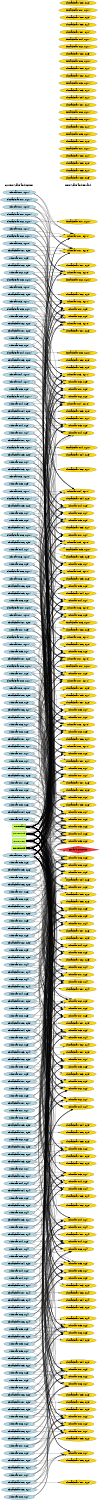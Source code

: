 digraph G {
	graph [bb="0,0,742.84,11195",
		fontname=Helvetica,
		fontsize=16,
		rankdir=LR,
		ranksep=2.00,
		ratio=auto,
		size="7.5,10"
	];
	node [fontsize=16,
		label="\N"
	];
	{
		graph [rank=same];
		"robot-at($x2, $y11)"	[color=black,
			fillcolor=lightblue,
			height=0.51069,
			pos="141.42,5788.4",
			shape=ellipse,
			style=filled,
			width=3.457];
		"robot-at($x4, $y11)"	[color=black,
			fillcolor=lightblue,
			height=0.51069,
			pos="141.42,4473.4",
			shape=ellipse,
			style=filled,
			width=3.457];
		"robot-at($x6, $y11)"	[color=black,
			fillcolor=lightblue,
			height=0.51069,
			pos="141.42,3538.4",
			shape=ellipse,
			style=filled,
			width=3.457];
		"obstacle-at($x7, $y3)"	[color=black,
			fillcolor=lightblue,
			height=0.51069,
			pos="141.42,403.38",
			shape=ellipse,
			style=filled,
			width=3.732];
		"obstacle-at($x2, $y1)"	[color=black,
			fillcolor=lightblue,
			height=0.51069,
			pos="141.42,8593.4",
			shape=ellipse,
			style=filled,
			width=3.732];
		"robot-at($x8, $y2)"	[color=black,
			fillcolor=lightblue,
			height=0.51069,
			pos="141.42,73.385",
			shape=ellipse,
			style=filled,
			width=3.2409];
		"obstacle-at($x5, $y8)"	[color=black,
			fillcolor=lightblue,
			height=0.51069,
			pos="141.42,3923.4",
			shape=ellipse,
			style=filled,
			width=3.732];
		"robot-at($x2, $y3)"	[color=black,
			fillcolor=lightblue,
			height=0.51069,
			pos="141.42,9528.4",
			shape=ellipse,
			style=filled,
			width=3.2409];
		"obstacle-at($x6, $y5)"	[color=black,
			fillcolor=lightblue,
			height=0.51069,
			pos="141.42,3043.4",
			shape=ellipse,
			style=filled,
			width=3.732];
		"robot-at($x1, $y6)"	[color=black,
			fillcolor=lightblue,
			height=0.51069,
			pos="141.42,8263.4",
			shape=ellipse,
			style=filled,
			width=3.2409];
		"robot-at($x8, $y11)"	[color=black,
			fillcolor=lightblue,
			height=0.51069,
			pos="141.42,5073.4",
			shape=ellipse,
			style=filled,
			width=3.457];
		"obstacle-at($x1, $y3)"	[color=black,
			fillcolor=lightblue,
			height=0.51069,
			pos="141.42,9803.4",
			shape=ellipse,
			style=filled,
			width=3.732];
		"robot-at($x7, $y5)"	[color=black,
			fillcolor=lightblue,
			height=0.51069,
			pos="141.42,1118.4",
			shape=ellipse,
			style=filled,
			width=3.2409];
		"robot-at($x6, $y8)"	[color=black,
			fillcolor=lightblue,
			height=0.51069,
			pos="141.42,2438.4",
			shape=ellipse,
			style=filled,
			width=3.2409];
		"obstacle-at($x2, $y2)"	[color=black,
			fillcolor=lightblue,
			height=0.51069,
			pos="141.42,9308.4",
			shape=ellipse,
			style=filled,
			width=3.732];
		"robot-at($x4, $y10)"	[color=black,
			fillcolor=lightblue,
			height=0.51069,
			pos="141.42,4583.4",
			shape=ellipse,
			style=filled,
			width=3.457];
		"robot-at($x6, $y10)"	[color=black,
			fillcolor=lightblue,
			height=0.51069,
			pos="141.42,2548.4",
			shape=ellipse,
			style=filled,
			width=3.457];
		"robot-at($x2, $y10)"	[color=black,
			fillcolor=lightblue,
			height=0.51069,
			pos="141.42,6063.4",
			shape=ellipse,
			style=filled,
			width=3.457];
		"obstacle-at($x7, $y4)"	[color=black,
			fillcolor=lightblue,
			height=0.51069,
			pos="141.42,788.38",
			shape=ellipse,
			style=filled,
			width=3.732];
		"robot-at($x8, $y1)"	[color=black,
			fillcolor=lightblue,
			height=0.51069,
			pos="141.42,293.38",
			shape=ellipse,
			style=filled,
			width=3.2409];
		"obstacle-at($x5, $y7)"	[color=black,
			fillcolor=lightblue,
			height=0.51069,
			pos="141.42,4143.4",
			shape=ellipse,
			style=filled,
			width=3.732];
		"robot-at($x2, $y4)"	[color=black,
			fillcolor=lightblue,
			height=0.51069,
			pos="141.42,9473.4",
			shape=ellipse,
			style=filled,
			width=3.2409];
		"move-south"	[color=black,
			fillcolor=olivedrab1,
			height=0.5,
			pos="141.42,4856.4",
			shape=box,
			style=filled,
			width=1.5417];
		"robot-at($x8, $y10)"	[color=black,
			fillcolor=lightblue,
			height=0.51069,
			pos="141.42,2108.4",
			shape=ellipse,
			style=filled,
			width=3.457];
		"obstacle-at($x1, $y4)"	[color=black,
			fillcolor=lightblue,
			height=0.51069,
			pos="141.42,9583.4",
			shape=ellipse,
			style=filled,
			width=3.732];
		"robot-at($x1, $y5)"	[color=black,
			fillcolor=lightblue,
			height=0.51069,
			pos="141.42,9198.4",
			shape=ellipse,
			style=filled,
			width=3.2409];
		"robot-at($x6, $y7)"	[color=black,
			fillcolor=lightblue,
			height=0.51069,
			pos="141.42,2878.4",
			shape=ellipse,
			style=filled,
			width=3.2409];
		"robot-at($x7, $y6)"	[color=black,
			fillcolor=lightblue,
			height=0.51069,
			pos="141.42,1338.4",
			shape=ellipse,
			style=filled,
			width=3.2409];
		"obstacle-at($x6, $y6)"	[color=black,
			fillcolor=lightblue,
			height=0.51069,
			pos="141.42,2988.4",
			shape=ellipse,
			style=filled,
			width=3.732];
		"robot-at($x5, $y9)"	[color=black,
			fillcolor=lightblue,
			height=0.51069,
			pos="141.42,3868.4",
			shape=ellipse,
			style=filled,
			width=3.2409];
		"obstacle-at($x8, $y2)"	[color=black,
			fillcolor=lightblue,
			height=0.51069,
			pos="141.42,18.385",
			shape=ellipse,
			style=filled,
			width=3.732];
		"Current State and Actions"	[color=black,
			fillcolor=white,
			height=0.5,
			pos="141.42,9912.4",
			shape=plaintext,
			style=bold,
			width=3.2361];
		"obstacle-at($x7, $y1)"	[color=black,
			fillcolor=lightblue,
			height=0.51069,
			pos="141.42,678.38",
			shape=ellipse,
			style=filled,
			width=3.732];
		"robot-at($x2, $y5)"	[color=black,
			fillcolor=lightblue,
			height=0.51069,
			pos="141.42,8868.4",
			shape=ellipse,
			style=filled,
			width=3.2409];
		"obstacle-at($x5, $y6)"	[color=black,
			fillcolor=lightblue,
			height=0.51069,
			pos="141.42,5183.4",
			shape=ellipse,
			style=filled,
			width=3.732];
		"obstacle-at($x6, $y3)"	[color=black,
			fillcolor=lightblue,
			height=0.51069,
			pos="141.42,2493.4",
			shape=ellipse,
			style=filled,
			width=3.732];
		"robot-at($x1, $y8)"	[color=black,
			fillcolor=lightblue,
			height=0.51069,
			pos="141.42,7383.4",
			shape=ellipse,
			style=filled,
			width=3.2409];
		"obstacle-at($x1, $y1)"	[color=black,
			fillcolor=lightblue,
			height=0.51069,
			pos="141.42,9033.4",
			shape=ellipse,
			style=filled,
			width=3.732];
		"robot-at($x7, $y7)"	[color=black,
			fillcolor=lightblue,
			height=0.51069,
			pos="141.42,1558.4",
			shape=ellipse,
			style=filled,
			width=3.2409];
		"obstacle-at($x8, $y1)"	[color=black,
			fillcolor=lightblue,
			height=0.51069,
			pos="141.42,238.38",
			shape=ellipse,
			style=filled,
			width=3.732];
		"obstacle-at($x7, $y2)"	[color=black,
			fillcolor=lightblue,
			height=0.51069,
			pos="141.42,348.38",
			shape=ellipse,
			style=filled,
			width=3.732];
		"robot-at($x2, $y6)"	[color=black,
			fillcolor=lightblue,
			height=0.51069,
			pos="141.42,8153.4",
			shape=ellipse,
			style=filled,
			width=3.2409];
		"obstacle-at($x4, $y11)"	[color=black,
			fillcolor=lightblue,
			height=0.51069,
			pos="141.42,4418.4",
			shape=ellipse,
			style=filled,
			width=3.9284];
		"obstacle-at($x5, $y5)"	[color=black,
			fillcolor=lightblue,
			height=0.51069,
			pos="141.42,5403.4",
			shape=ellipse,
			style=filled,
			width=3.732];
		"robot-at($x1, $y7)"	[color=black,
			fillcolor=lightblue,
			height=0.51069,
			pos="141.42,7988.4",
			shape=ellipse,
			style=filled,
			width=3.2409];
		"obstacle-at($x6, $y4)"	[color=black,
			fillcolor=lightblue,
			height=0.51069,
			pos="141.42,2823.4",
			shape=ellipse,
			style=filled,
			width=3.732];
		"robot-at($x6, $y9)"	[color=black,
			fillcolor=lightblue,
			height=0.51069,
			pos="141.42,2383.4",
			shape=ellipse,
			style=filled,
			width=3.2409];
		"obstacle-at($x8, $y11)"	[color=black,
			fillcolor=lightblue,
			height=0.51069,
			pos="141.42,3208.4",
			shape=ellipse,
			style=filled,
			width=3.9284];
		"obstacle-at($x1, $y2)"	[color=black,
			fillcolor=lightblue,
			height=0.51069,
			pos="141.42,9363.4",
			shape=ellipse,
			style=filled,
			width=3.732];
		"robot-at($x7, $y8)"	[color=black,
			fillcolor=lightblue,
			height=0.51069,
			pos="141.42,1778.4",
			shape=ellipse,
			style=filled,
			width=3.2409];
		"obstacle-at($x3, $y2)"	[color=black,
			fillcolor=lightblue,
			height=0.51069,
			pos="141.42,8373.4",
			shape=ellipse,
			style=filled,
			width=3.732];
		"obstacle-at($x2, $y5)"	[color=black,
			fillcolor=lightblue,
			height=0.51069,
			pos="141.42,9088.4",
			shape=ellipse,
			style=filled,
			width=3.732];
		"robot-at($x4, $y2)"	[color=black,
			fillcolor=lightblue,
			height=0.51069,
			pos="141.42,6503.4",
			shape=ellipse,
			style=filled,
			width=3.2409];
		"obstacle-at($x6, $y1)"	[color=black,
			fillcolor=lightblue,
			height=0.51069,
			pos="141.42,3428.4",
			shape=ellipse,
			style=filled,
			width=3.732];
		"move-east"	[color=black,
			fillcolor=olivedrab1,
			height=0.5,
			pos="141.42,4802.4",
			shape=box,
			style=filled,
			width=1.3889];
		"move-north"	[color=black,
			fillcolor=olivedrab1,
			height=0.5,
			pos="141.42,4964.4",
			shape=box,
			style=filled,
			width=1.5278];
		"robot-at($x3, $y4)"	[color=black,
			fillcolor=lightblue,
			height=0.51069,
			pos="141.42,8758.4",
			shape=ellipse,
			style=filled,
			width=3.2409];
		"robot-at($x1, $y2)"	[color=black,
			fillcolor=lightblue,
			height=0.51069,
			pos="141.42,9418.4",
			shape=ellipse,
			style=filled,
			width=3.2409];
		"obstacle-at($x1, $y10)"	[color=black,
			fillcolor=lightblue,
			height=0.51069,
			pos="141.42,6448.4",
			shape=ellipse,
			style=filled,
			width=3.9284];
		"obstacle-at($x1, $y7)"	[color=black,
			fillcolor=lightblue,
			height=0.51069,
			pos="141.42,7933.4",
			shape=ellipse,
			style=filled,
			width=3.732];
		"obstacle-at($x3, $y10)"	[color=black,
			fillcolor=lightblue,
			height=0.51069,
			pos="141.42,5678.4",
			shape=ellipse,
			style=filled,
			width=3.9284];
		"obstacle-at($x4, $y10)"	[color=black,
			fillcolor=lightblue,
			height=0.51069,
			pos="141.42,4308.4",
			shape=ellipse,
			style=filled,
			width=3.9284];
		"obstacle-at($x5, $y4)"	[color=black,
			fillcolor=lightblue,
			height=0.51069,
			pos="141.42,5293.4",
			shape=ellipse,
			style=filled,
			width=3.732];
		"robot-at($x7, $y9)"	[color=black,
			fillcolor=lightblue,
			height=0.51069,
			pos="141.42,1943.4",
			shape=ellipse,
			style=filled,
			width=3.2409];
		"obstacle-at($x6, $y10)"	[color=black,
			fillcolor=lightblue,
			height=0.51069,
			pos="141.42,2328.4",
			shape=ellipse,
			style=filled,
			width=3.9284];
		"obstacle-at($x2, $y6)"	[color=black,
			fillcolor=lightblue,
			height=0.51069,
			pos="141.42,8428.4",
			shape=ellipse,
			style=filled,
			width=3.732];
		"obstacle-at($x3, $y1)"	[color=black,
			fillcolor=lightblue,
			height=0.51069,
			pos="141.42,8043.4",
			shape=ellipse,
			style=filled,
			width=3.732];
		"obstacle-at($x1, $y9)"	[color=black,
			fillcolor=lightblue,
			height=0.51069,
			pos="141.42,6833.4",
			shape=ellipse,
			style=filled,
			width=3.732];
		"robot-at($x4, $y1)"	[color=black,
			fillcolor=lightblue,
			height=0.51069,
			pos="141.42,6283.4",
			shape=ellipse,
			style=filled,
			width=3.2409];
		"robot-at($x3, $y3)"	[color=black,
			fillcolor=lightblue,
			height=0.51069,
			pos="141.42,8538.4",
			shape=ellipse,
			style=filled,
			width=3.2409];
		"obstacle-at($x6, $y2)"	[color=black,
			fillcolor=lightblue,
			height=0.51069,
			pos="141.42,2603.4",
			shape=ellipse,
			style=filled,
			width=3.732];
		"obstacle-at($x1, $y11)"	[color=black,
			fillcolor=lightblue,
			height=0.51069,
			pos="141.42,5953.4",
			shape=ellipse,
			style=filled,
			width=3.9284];
		"obstacle-at($x1, $y8)"	[color=black,
			fillcolor=lightblue,
			height=0.51069,
			pos="141.42,7273.4",
			shape=ellipse,
			style=filled,
			width=3.732];
		"obstacle-at($x3, $y11)"	[color=black,
			fillcolor=lightblue,
			height=0.51069,
			pos="141.42,5568.4",
			shape=ellipse,
			style=filled,
			width=3.9284];
		"obstacle-at($x5, $y3)"	[color=black,
			fillcolor=lightblue,
			height=0.51069,
			pos="141.42,4363.4",
			shape=ellipse,
			style=filled,
			width=3.732];
		"robot-at($x1, $y1)"	[color=black,
			fillcolor=lightblue,
			height=0.51069,
			pos="141.42,8978.4",
			shape=ellipse,
			style=filled,
			width=3.2409];
		"obstacle-at($x2, $y3)"	[color=black,
			fillcolor=lightblue,
			height=0.51069,
			pos="141.42,9693.4",
			shape=ellipse,
			style=filled,
			width=3.732];
		"obstacle-at($x4, $y1)"	[color=black,
			fillcolor=lightblue,
			height=0.51069,
			pos="141.42,6228.4",
			shape=ellipse,
			style=filled,
			width=3.732];
		"obstacle-at($x3, $y4)"	[color=black,
			fillcolor=lightblue,
			height=0.51069,
			pos="141.42,8923.4",
			shape=ellipse,
			style=filled,
			width=3.732];
		"robot-at($x3, $y2)"	[color=black,
			fillcolor=lightblue,
			height=0.51069,
			pos="141.42,8208.4",
			shape=ellipse,
			style=filled,
			width=3.2409];
		"robot-at($x2, $y1)"	[color=black,
			fillcolor=lightblue,
			height=0.51069,
			pos="141.42,8648.4",
			shape=ellipse,
			style=filled,
			width=3.2409];
		"move-west"	[color=black,
			fillcolor=olivedrab1,
			height=0.5,
			pos="141.42,4910.4",
			shape=box,
			style=filled,
			width=1.4444];
		"robot-at($x1, $y4)"	[color=black,
			fillcolor=lightblue,
			height=0.51069,
			pos="141.42,9748.4",
			shape=ellipse,
			style=filled,
			width=3.2409];
		"obstacle-at($x1, $y5)"	[color=black,
			fillcolor=lightblue,
			height=0.51069,
			pos="141.42,9143.4",
			shape=ellipse,
			style=filled,
			width=3.732];
		"obstacle-at($x5, $y2)"	[color=black,
			fillcolor=lightblue,
			height=0.51069,
			pos="141.42,4033.4",
			shape=ellipse,
			style=filled,
			width=3.732];
		"robot-at($x5, $y10)"	[color=black,
			fillcolor=lightblue,
			height=0.51069,
			pos="141.42,3813.4",
			shape=ellipse,
			style=filled,
			width=3.457];
		"obstacle-at($x2, $y4)"	[color=black,
			fillcolor=lightblue,
			height=0.51069,
			pos="141.42,9638.4",
			shape=ellipse,
			style=filled,
			width=3.732];
		"obstacle-at($x4, $y2)"	[color=black,
			fillcolor=lightblue,
			height=0.51069,
			pos="141.42,6943.4",
			shape=ellipse,
			style=filled,
			width=3.732];
		"obstacle-at($x3, $y3)"	[color=black,
			fillcolor=lightblue,
			height=0.51069,
			pos="141.42,8813.4",
			shape=ellipse,
			style=filled,
			width=3.732];
		"robot-at($x3, $y1)"	[color=black,
			fillcolor=lightblue,
			height=0.51069,
			pos="141.42,7878.4",
			shape=ellipse,
			style=filled,
			width=3.2409];
		"robot-at($x2, $y2)"	[color=black,
			fillcolor=lightblue,
			height=0.51069,
			pos="141.42,9253.4",
			shape=ellipse,
			style=filled,
			width=3.2409];
		"robot-at($x1, $y3)"	[color=black,
			fillcolor=lightblue,
			height=0.51069,
			pos="141.42,9858.4",
			shape=ellipse,
			style=filled,
			width=3.2409];
		"obstacle-at($x6, $y11)"	[color=black,
			fillcolor=lightblue,
			height=0.51069,
			pos="141.42,3373.4",
			shape=ellipse,
			style=filled,
			width=3.9284];
		"obstacle-at($x1, $y6)"	[color=black,
			fillcolor=lightblue,
			height=0.51069,
			pos="141.42,8318.4",
			shape=ellipse,
			style=filled,
			width=3.732];
		"obstacle-at($x5, $y1)"	[color=black,
			fillcolor=lightblue,
			height=0.51069,
			pos="141.42,4198.4",
			shape=ellipse,
			style=filled,
			width=3.732];
		"robot-at($x3, $y11)"	[color=black,
			fillcolor=lightblue,
			height=0.51069,
			pos="141.42,5513.4",
			shape=ellipse,
			style=filled,
			width=3.457];
		"obstacle-at($x2, $y9)"	[color=black,
			fillcolor=lightblue,
			height=0.51069,
			pos="141.42,6668.4",
			shape=ellipse,
			style=filled,
			width=3.732];
		"robot-at($x1, $y11)"	[color=black,
			fillcolor=lightblue,
			height=0.51069,
			pos="141.42,6008.4",
			shape=ellipse,
			style=filled,
			width=3.457];
		"robot-at($x5, $y3)"	[color=black,
			fillcolor=lightblue,
			height=0.51069,
			pos="141.42,4638.4",
			shape=ellipse,
			style=filled,
			width=3.2409];
		"obstacle-at($x4, $y3)"	[color=black,
			fillcolor=lightblue,
			height=0.51069,
			pos="141.42,7438.4",
			shape=ellipse,
			style=filled,
			width=3.732];
		"robot-at($x5, $y11)"	[color=black,
			fillcolor=lightblue,
			height=0.51069,
			pos="141.42,3648.4",
			shape=ellipse,
			style=filled,
			width=3.457];
		"obstacle-at($x3, $y6)"	[color=black,
			fillcolor=lightblue,
			height=0.51069,
			pos="141.42,8098.4",
			shape=ellipse,
			style=filled,
			width=3.732];
		"robot-at($x4, $y6)"	[color=black,
			fillcolor=lightblue,
			height=0.51069,
			pos="141.42,6888.4",
			shape=ellipse,
			style=filled,
			width=3.2409];
		"obstacle-at($x8, $y8)"	[color=black,
			fillcolor=lightblue,
			height=0.51069,
			pos="141.42,1503.4",
			shape=ellipse,
			style=filled,
			width=3.732];
		"robot-at($x7, $y11)"	[color=black,
			fillcolor=lightblue,
			height=0.51069,
			pos="141.42,3318.4",
			shape=ellipse,
			style=filled,
			width=3.457];
		"robot-at($x3, $y8)"	[color=black,
			fillcolor=lightblue,
			height=0.51069,
			pos="141.42,6613.4",
			shape=ellipse,
			style=filled,
			width=3.2409];
		"obstacle-at($x8, $y7)"	[color=black,
			fillcolor=lightblue,
			height=0.51069,
			pos="141.42,1283.4",
			shape=ellipse,
			style=filled,
			width=3.732];
		"robot-at($x5, $y4)"	[color=black,
			fillcolor=lightblue,
			height=0.51069,
			pos="141.42,5128.4",
			shape=ellipse,
			style=filled,
			width=3.2409];
		"obstacle-at($x4, $y4)"	[color=black,
			fillcolor=lightblue,
			height=0.51069,
			pos="141.42,7658.4",
			shape=ellipse,
			style=filled,
			width=3.732];
		"obstacle-at($x3, $y5)"	[color=black,
			fillcolor=lightblue,
			height=0.51069,
			pos="141.42,8703.4",
			shape=ellipse,
			style=filled,
			width=3.732];
		"robot-at($x4, $y5)"	[color=black,
			fillcolor=lightblue,
			height=0.51069,
			pos="141.42,7328.4",
			shape=ellipse,
			style=filled,
			width=3.2409];
		"robot-at($x3, $y7)"	[color=black,
			fillcolor=lightblue,
			height=0.51069,
			pos="141.42,7218.4",
			shape=ellipse,
			style=filled,
			width=3.2409];
		"robot-at($x8, $y9)"	[color=black,
			fillcolor=lightblue,
			height=0.51069,
			pos="141.42,1833.4",
			shape=ellipse,
			style=filled,
			width=3.2409];
		"obstacle-at($x2, $y7)"	[color=black,
			fillcolor=lightblue,
			height=0.51069,
			pos="141.42,7768.4",
			shape=ellipse,
			style=filled,
			width=3.732];
		"robot-at($x6, $y2)"	[color=black,
			fillcolor=lightblue,
			height=0.51069,
			pos="141.42,2713.4",
			shape=ellipse,
			style=filled,
			width=3.2409];
		"obstacle-at($x7, $y9)"	[color=black,
			fillcolor=lightblue,
			height=0.51069,
			pos="141.42,1888.4",
			shape=ellipse,
			style=filled,
			width=3.732];
		"robot-at($x4, $y4)"	[color=black,
			fillcolor=lightblue,
			height=0.51069,
			pos="141.42,7493.4",
			shape=ellipse,
			style=filled,
			width=3.2409];
		"obstacle-at($x4, $y5)"	[color=black,
			fillcolor=lightblue,
			height=0.51069,
			pos="141.42,7603.4",
			shape=ellipse,
			style=filled,
			width=3.732];
		"obstacle-at($x3, $y8)"	[color=black,
			fillcolor=lightblue,
			height=0.51069,
			pos="141.42,6723.4",
			shape=ellipse,
			style=filled,
			width=3.732];
		"robot-at($x8, $y8)"	[color=black,
			fillcolor=lightblue,
			height=0.51069,
			pos="141.42,1613.4",
			shape=ellipse,
			style=filled,
			width=3.2409];
		"robot-at($x3, $y6)"	[color=black,
			fillcolor=lightblue,
			height=0.51069,
			pos="141.42,7823.4",
			shape=ellipse,
			style=filled,
			width=3.2409];
		"robot-at($x5, $y1)"	[color=black,
			fillcolor=lightblue,
			height=0.51069,
			pos="141.42,4088.4",
			shape=ellipse,
			style=filled,
			width=3.2409];
		"robot-at($x6, $y1)"	[color=black,
			fillcolor=lightblue,
			height=0.51069,
			pos="141.42,3483.4",
			shape=ellipse,
			style=filled,
			width=3.2409];
		"obstacle-at($x2, $y8)"	[color=black,
			fillcolor=lightblue,
			height=0.51069,
			pos="141.42,7163.4",
			shape=ellipse,
			style=filled,
			width=3.732];
		"robot-at($x5, $y2)"	[color=black,
			fillcolor=lightblue,
			height=0.51069,
			pos="141.42,4253.4",
			shape=ellipse,
			style=filled,
			width=3.2409];
		"robot-at($x3, $y10)"	[color=black,
			fillcolor=lightblue,
			height=0.51069,
			pos="141.42,5623.4",
			shape=ellipse,
			style=filled,
			width=3.457];
		"robot-at($x7, $y10)"	[color=black,
			fillcolor=lightblue,
			height=0.51069,
			pos="141.42,2163.4",
			shape=ellipse,
			style=filled,
			width=3.457];
		"robot-at($x4, $y3)"	[color=black,
			fillcolor=lightblue,
			height=0.51069,
			pos="141.42,7108.4",
			shape=ellipse,
			style=filled,
			width=3.2409];
		"obstacle-at($x3, $y7)"	[color=black,
			fillcolor=lightblue,
			height=0.51069,
			pos="141.42,7548.4",
			shape=ellipse,
			style=filled,
			width=3.732];
		"obstacle-at($x4, $y6)"	[color=black,
			fillcolor=lightblue,
			height=0.51069,
			pos="141.42,7053.4",
			shape=ellipse,
			style=filled,
			width=3.732];
		"obstacle-at($x8, $y9)"	[color=black,
			fillcolor=lightblue,
			height=0.51069,
			pos="141.42,1723.4",
			shape=ellipse,
			style=filled,
			width=3.732];
		"robot-at($x8, $y7)"	[color=black,
			fillcolor=lightblue,
			height=0.51069,
			pos="141.42,1393.4",
			shape=ellipse,
			style=filled,
			width=3.2409];
		"robot-at($x3, $y5)"	[color=black,
			fillcolor=lightblue,
			height=0.51069,
			pos="141.42,8483.4",
			shape=ellipse,
			style=filled,
			width=3.2409];
		"robot-at($x5, $y7)"	[color=black,
			fillcolor=lightblue,
			height=0.51069,
			pos="141.42,4528.4",
			shape=ellipse,
			style=filled,
			width=3.2409];
		"obstacle-at($x8, $y4)"	[color=black,
			fillcolor=lightblue,
			height=0.51069,
			pos="141.42,458.38",
			shape=ellipse,
			style=filled,
			width=3.732];
		"robot-at($x7, $y1)"	[color=black,
			fillcolor=lightblue,
			height=0.51069,
			pos="141.42,733.38",
			shape=ellipse,
			style=filled,
			width=3.2409];
		"obstacle-at($x7, $y7)"	[color=black,
			fillcolor=lightblue,
			height=0.51069,
			pos="141.42,1448.4",
			shape=ellipse,
			style=filled,
			width=3.732];
		"obstacle-at($x4, $y7)"	[color=black,
			fillcolor=lightblue,
			height=0.51069,
			pos="141.42,6173.4",
			shape=ellipse,
			style=filled,
			width=3.732];
		"obstacle-at($x5, $y10)"	[color=black,
			fillcolor=lightblue,
			height=0.51069,
			pos="141.42,3593.4",
			shape=ellipse,
			style=filled,
			width=3.9284];
		"robot-at($x8, $y6)"	[color=black,
			fillcolor=lightblue,
			height=0.51069,
			pos="141.42,1173.4",
			shape=ellipse,
			style=filled,
			width=3.2409];
		"obstacle-at($x6, $y9)"	[color=black,
			fillcolor=lightblue,
			height=0.51069,
			pos="141.42,2218.4",
			shape=ellipse,
			style=filled,
			width=3.732];
		"obstacle-at($x2, $y10)"	[color=black,
			fillcolor=lightblue,
			height=0.51069,
			pos="141.42,6338.4",
			shape=ellipse,
			style=filled,
			width=3.9284];
		"obstacle-at($x7, $y10)"	[color=black,
			fillcolor=lightblue,
			height=0.51069,
			pos="141.42,2053.4",
			shape=ellipse,
			style=filled,
			width=3.9284];
		"obstacle-at($x8, $y10)"	[color=black,
			fillcolor=lightblue,
			height=0.51069,
			pos="141.42,1998.4",
			shape=ellipse,
			style=filled,
			width=3.9284];
		"robot-at($x2, $y7)"	[color=black,
			fillcolor=lightblue,
			height=0.51069,
			pos="141.42,7713.4",
			shape=ellipse,
			style=filled,
			width=3.2409];
		"robot-at($x6, $y4)"	[color=black,
			fillcolor=lightblue,
			height=0.51069,
			pos="141.42,2933.4",
			shape=ellipse,
			style=filled,
			width=3.2409];
		"robot-at($x5, $y8)"	[color=black,
			fillcolor=lightblue,
			height=0.51069,
			pos="141.42,3978.4",
			shape=ellipse,
			style=filled,
			width=3.2409];
		"robot-at($x4, $y9)"	[color=black,
			fillcolor=lightblue,
			height=0.51069,
			pos="141.42,4748.4",
			shape=ellipse,
			style=filled,
			width=3.2409];
		"obstacle-at($x7, $y8)"	[color=black,
			fillcolor=lightblue,
			height=0.51069,
			pos="141.42,1668.4",
			shape=ellipse,
			style=filled,
			width=3.732];
		"obstacle-at($x8, $y3)"	[color=black,
			fillcolor=lightblue,
			height=0.51069,
			pos="141.42,128.38",
			shape=ellipse,
			style=filled,
			width=3.732];
		"robot-at($x7, $y2)"	[color=black,
			fillcolor=lightblue,
			height=0.51069,
			pos="141.42,513.38",
			shape=ellipse,
			style=filled,
			width=3.2409];
		"obstacle-at($x3, $y9)"	[color=black,
			fillcolor=lightblue,
			height=0.51069,
			pos="141.42,6118.4",
			shape=ellipse,
			style=filled,
			width=3.732];
		"obstacle-at($x4, $y8)"	[color=black,
			fillcolor=lightblue,
			height=0.51069,
			pos="141.42,5458.4",
			shape=ellipse,
			style=filled,
			width=3.732];
		"obstacle-at($x5, $y11)"	[color=black,
			fillcolor=lightblue,
			height=0.51069,
			pos="141.42,3703.4",
			shape=ellipse,
			style=filled,
			width=3.9284];
		"robot-at($x8, $y5)"	[color=black,
			fillcolor=lightblue,
			height=0.51069,
			pos="141.42,953.38",
			shape=ellipse,
			style=filled,
			width=3.2409];
		"robot-at($x1, $y9)"	[color=black,
			fillcolor=lightblue,
			height=0.51069,
			pos="141.42,6778.4",
			shape=ellipse,
			style=filled,
			width=3.2409];
		"obstacle-at($x7, $y11)"	[color=black,
			fillcolor=lightblue,
			height=0.51069,
			pos="141.42,3263.4",
			shape=ellipse,
			style=filled,
			width=3.9284];
		"robot-at($x2, $y8)"	[color=black,
			fillcolor=lightblue,
			height=0.51069,
			pos="141.42,6998.4",
			shape=ellipse,
			style=filled,
			width=3.2409];
		"robot-at($x6, $y3)"	[color=black,
			fillcolor=lightblue,
			height=0.51069,
			pos="141.42,2768.4",
			shape=ellipse,
			style=filled,
			width=3.2409];
		"obstacle-at($x8, $y6)"	[color=black,
			fillcolor=lightblue,
			height=0.51069,
			pos="141.42,1063.4",
			shape=ellipse,
			style=filled,
			width=3.732];
		"robot-at($x5, $y5)"	[color=black,
			fillcolor=lightblue,
			height=0.51069,
			pos="141.42,5238.4",
			shape=ellipse,
			style=filled,
			width=3.2409];
		"robot-at($x7, $y3)"	[color=black,
			fillcolor=lightblue,
			height=0.51069,
			pos="141.42,568.38",
			shape=ellipse,
			style=filled,
			width=3.2409];
		"obstacle-at($x7, $y5)"	[color=black,
			fillcolor=lightblue,
			height=0.51069,
			pos="141.42,1008.4",
			shape=ellipse,
			style=filled,
			width=3.732];
		"robot-at($x4, $y8)"	[color=black,
			fillcolor=lightblue,
			height=0.51069,
			pos="141.42,5348.4",
			shape=ellipse,
			style=filled,
			width=3.2409];
		"obstacle-at($x4, $y9)"	[color=black,
			fillcolor=lightblue,
			height=0.51069,
			pos="141.42,4693.4",
			shape=ellipse,
			style=filled,
			width=3.732];
		"robot-at($x8, $y4)"	[color=black,
			fillcolor=lightblue,
			height=0.51069,
			pos="141.42,623.38",
			shape=ellipse,
			style=filled,
			width=3.2409];
		"obstacle-at($x6, $y7)"	[color=black,
			fillcolor=lightblue,
			height=0.51069,
			pos="141.42,2658.4",
			shape=ellipse,
			style=filled,
			width=3.732];
		"robot-at($x2, $y9)"	[color=black,
			fillcolor=lightblue,
			height=0.51069,
			pos="141.42,6558.4",
			shape=ellipse,
			style=filled,
			width=3.2409];
		"robot-at($x6, $y6)"	[color=black,
			fillcolor=lightblue,
			height=0.51069,
			pos="141.42,3098.4",
			shape=ellipse,
			style=filled,
			width=3.2409];
		"robot-at($x5, $y6)"	[color=black,
			fillcolor=lightblue,
			height=0.51069,
			pos="141.42,5018.4",
			shape=ellipse,
			style=filled,
			width=3.2409];
		"obstacle-at($x8, $y5)"	[color=black,
			fillcolor=lightblue,
			height=0.51069,
			pos="141.42,898.38",
			shape=ellipse,
			style=filled,
			width=3.732];
		"robot-at($x1, $y10)"	[color=black,
			fillcolor=lightblue,
			height=0.51069,
			pos="141.42,6393.4",
			shape=ellipse,
			style=filled,
			width=3.457];
		"obstacle-at($x7, $y6)"	[color=black,
			fillcolor=lightblue,
			height=0.51069,
			pos="141.42,1228.4",
			shape=ellipse,
			style=filled,
			width=3.732];
		"robot-at($x8, $y3)"	[color=black,
			fillcolor=lightblue,
			height=0.51069,
			pos="141.42,183.38",
			shape=ellipse,
			style=filled,
			width=3.2409];
		"robot-at($x4, $y7)"	[color=black,
			fillcolor=lightblue,
			height=0.51069,
			pos="141.42,5733.4",
			shape=ellipse,
			style=filled,
			width=3.2409];
		"obstacle-at($x5, $y9)"	[color=black,
			fillcolor=lightblue,
			height=0.51069,
			pos="141.42,3758.4",
			shape=ellipse,
			style=filled,
			width=3.732];
		"robot-at($x3, $y9)"	[color=black,
			fillcolor=lightblue,
			height=0.51069,
			pos="141.42,5898.4",
			shape=ellipse,
			style=filled,
			width=3.2409];
		"robot-at($x7, $y4)"	[color=black,
			fillcolor=lightblue,
			height=0.51069,
			pos="141.42,843.38",
			shape=ellipse,
			style=filled,
			width=3.2409];
		"obstacle-at($x6, $y8)"	[color=black,
			fillcolor=lightblue,
			height=0.51069,
			pos="141.42,2273.4",
			shape=ellipse,
			style=filled,
			width=3.732];
		"obstacle-at($x2, $y11)"	[color=black,
			fillcolor=lightblue,
			height=0.51069,
			pos="141.42,5843.4",
			shape=ellipse,
			style=filled,
			width=3.9284];
		"robot-at($x6, $y5)"	[color=black,
			fillcolor=lightblue,
			height=0.51069,
			pos="141.42,3153.4",
			shape=ellipse,
			style=filled,
			width=3.2409];
	}
	{
		graph [rank=same];
		"obstacle-at'($x3, $y7)"	[color=black,
			fillcolor=gold1,
			height=0.51069,
			pos="584.84,6228.4",
			shape=ellipse,
			style=filled,
			width=3.8105];
		"obstacle-at'($x8, $y9)"	[color=black,
			fillcolor=gold1,
			height=0.51069,
			pos="584.84,9762.4",
			shape=ellipse,
			style=filled,
			width=3.8105];
		"obstacle-at'($x5, $y1)"	[color=black,
			fillcolor=gold1,
			height=0.51069,
			pos="584.84,9844.4",
			shape=ellipse,
			style=filled,
			width=3.8105];
		"robot-at'($x2, $y7)"	[color=black,
			fillcolor=gold1,
			height=0.51069,
			pos="584.84,7218.4",
			shape=ellipse,
			style=filled,
			width=3.3391];
		"robot-at'($x8, $y6)"	[color=black,
			fillcolor=gold1,
			height=0.51069,
			pos="584.84,1393.4",
			shape=ellipse,
			style=filled,
			width=3.3391];
		"robot-at'($x4, $y1)"	[color=black,
			fillcolor=gold1,
			height=0.51069,
			pos="584.84,5184.4",
			shape=ellipse,
			style=filled,
			width=3.3391];
		"Next State and Reward"	[color=black,
			fillcolor=white,
			height=0.5,
			pos="584.84,9912.4",
			shape=plaintext,
			style=bold,
			width=2.9167];
		"robot-at'($x7, $y9)"	[color=black,
			fillcolor=gold1,
			height=0.51069,
			pos="584.84,2163.4",
			shape=ellipse,
			style=filled,
			width=3.3391];
		"obstacle-at'($x4, $y4)"	[color=black,
			fillcolor=gold1,
			height=0.51069,
			pos="584.84,5363.4",
			shape=ellipse,
			style=filled,
			width=3.8105];
		"robot-at'($x3, $y4)"	[color=black,
			fillcolor=gold1,
			height=0.51069,
			pos="584.84,8483.4",
			shape=ellipse,
			style=filled,
			width=3.3391];
		"obstacle-at'($x3, $y6)"	[color=black,
			fillcolor=gold1,
			height=0.51069,
			pos="584.84,7053.4",
			shape=ellipse,
			style=filled,
			width=3.8105];
		"obstacle-at'($x8, $y8)"	[color=black,
			fillcolor=gold1,
			height=0.51069,
			pos="584.84,9966.4",
			shape=ellipse,
			style=filled,
			width=3.8105];
		"robot-at'($x2, $y8)"	[color=black,
			fillcolor=gold1,
			height=0.51069,
			pos="584.84,6558.4",
			shape=ellipse,
			style=filled,
			width=3.3391];
		"robot-at'($x8, $y5)"	[color=black,
			fillcolor=gold1,
			height=0.51069,
			pos="584.84,1173.4",
			shape=ellipse,
			style=filled,
			width=3.3391];
		"robot-at'($x4, $y2)"	[color=black,
			fillcolor=gold1,
			height=0.51069,
			pos="584.84,6283.4",
			shape=ellipse,
			style=filled,
			width=3.3391];
		"obstacle-at'($x4, $y5)"	[color=black,
			fillcolor=gold1,
			height=0.51069,
			pos="584.84,5473.4",
			shape=ellipse,
			style=filled,
			width=3.8105];
		"robot-at'($x3, $y3)"	[color=black,
			fillcolor=gold1,
			height=0.51069,
			pos="584.84,8208.4",
			shape=ellipse,
			style=filled,
			width=3.3391];
		"obstacle-at'($x3, $y5)"	[color=black,
			fillcolor=gold1,
			height=0.51069,
			pos="584.84,7603.4",
			shape=ellipse,
			style=filled,
			width=3.8105];
		"obstacle-at'($x1, $y10)"	[color=black,
			fillcolor=gold1,
			height=0.51069,
			pos="584.84,6338.4",
			shape=ellipse,
			style=filled,
			width=4.0266];
		"obstacle-at'($x8, $y7)"	[color=black,
			fillcolor=gold1,
			height=0.51069,
			pos="584.84,10021",
			shape=ellipse,
			style=filled,
			width=3.8105];
		"obstacle-at'($x5, $y10)"	[color=black,
			fillcolor=gold1,
			height=0.51069,
			pos="584.84,2383.4",
			shape=ellipse,
			style=filled,
			width=4.0266];
		"robot-at'($x1, $y8)"	[color=black,
			fillcolor=gold1,
			height=0.51069,
			pos="584.84,6833.4",
			shape=ellipse,
			style=filled,
			width=3.3391];
		"robot-at'($x5, $y1)"	[color=black,
			fillcolor=gold1,
			height=0.51069,
			pos="584.84,4579.4",
			shape=ellipse,
			style=filled,
			width=3.3391];
		"robot-at'($x1, $y9)"	[color=black,
			fillcolor=gold1,
			height=0.51069,
			pos="584.84,6448.4",
			shape=ellipse,
			style=filled,
			width=3.3391];
		"robot-at'($x7, $y7)"	[color=black,
			fillcolor=gold1,
			height=0.51069,
			pos="584.84,1778.4",
			shape=ellipse,
			style=filled,
			width=3.3391];
		"robot-at'($x2, $y5)"	[color=black,
			fillcolor=gold1,
			height=0.51069,
			pos="584.84,8538.4",
			shape=ellipse,
			style=filled,
			width=3.3391];
		"robot-at'($x4, $y3)"	[color=black,
			fillcolor=gold1,
			height=0.51069,
			pos="584.84,6503.4",
			shape=ellipse,
			style=filled,
			width=3.3391];
		"obstacle-at'($x5, $y3)"	[color=black,
			fillcolor=gold1,
			height=0.51069,
			pos="584.84,2493.4",
			shape=ellipse,
			style=filled,
			width=3.8105];
		"robot-at'($x3, $y6)"	[color=black,
			fillcolor=gold1,
			height=0.51069,
			pos="584.84,7356.4",
			shape=ellipse,
			style=filled,
			width=3.3391];
		"obstacle-at'($x4, $y2)"	[color=black,
			fillcolor=gold1,
			height=0.51069,
			pos="584.84,3974.4",
			shape=ellipse,
			style=filled,
			width=3.8105];
		"robot-at'($x8, $y8)"	[color=black,
			fillcolor=gold1,
			height=0.51069,
			pos="584.84,1833.4",
			shape=ellipse,
			style=filled,
			width=3.3391];
		"obstacle-at'($x1, $y11)"	[color=black,
			fillcolor=gold1,
			height=0.51069,
			pos="584.84,10076",
			shape=ellipse,
			style=filled,
			width=4.0266];
		"obstacle-at'($x3, $y4)"	[color=black,
			fillcolor=gold1,
			height=0.51069,
			pos="584.84,7658.4",
			shape=ellipse,
			style=filled,
			width=3.8105];
		"obstacle-at'($x8, $y6)"	[color=black,
			fillcolor=gold1,
			height=0.51069,
			pos="584.84,10131",
			shape=ellipse,
			style=filled,
			width=3.8105];
		"robot-at'($x6, $y9)"	[color=black,
			fillcolor=gold1,
			height=0.51069,
			pos="584.84,2768.4",
			shape=ellipse,
			style=filled,
			width=3.3391];
		"robot-at'($x2, $y10)"	[color=black,
			fillcolor=gold1,
			height=0.51069,
			pos="584.84,5858.4",
			shape=ellipse,
			style=filled,
			width=3.5355];
		"obstacle-at'($x5, $y11)"	[color=black,
			fillcolor=gold1,
			height=0.51069,
			pos="584.84,10186",
			shape=ellipse,
			style=filled,
			width=4.0266];
		"robot-at'($x1, $y7)"	[color=black,
			fillcolor=gold1,
			height=0.51069,
			pos="584.84,7301.4",
			shape=ellipse,
			style=filled,
			width=3.3391];
		"obstacle-at'($x6, $y1)"	[color=black,
			fillcolor=gold1,
			height=0.51069,
			pos="584.84,10241",
			shape=ellipse,
			style=filled,
			width=3.8105];
		"robot-at'($x6, $y10)"	[color=black,
			fillcolor=gold1,
			height=0.51069,
			pos="584.84,2933.4",
			shape=ellipse,
			style=filled,
			width=3.5355];
		"robot-at'($x5, $y2)"	[color=black,
			fillcolor=gold1,
			height=0.51069,
			pos="584.84,4469.4",
			shape=ellipse,
			style=filled,
			width=3.3391];
		"robot-at'($x2, $y6)"	[color=black,
			fillcolor=gold1,
			height=0.51069,
			pos="584.84,7823.4",
			shape=ellipse,
			style=filled,
			width=3.3391];
		"robot-at'($x8, $y7)"	[color=black,
			fillcolor=gold1,
			height=0.51069,
			pos="584.84,1613.4",
			shape=ellipse,
			style=filled,
			width=3.3391];
		"robot-at'($x7, $y8)"	[color=black,
			fillcolor=gold1,
			height=0.51069,
			pos="584.84,1943.4",
			shape=ellipse,
			style=filled,
			width=3.3391];
		"robot-at'($x4, $y4)"	[color=black,
			fillcolor=gold1,
			height=0.51069,
			pos="584.84,7108.4",
			shape=ellipse,
			style=filled,
			width=3.3391];
		"obstacle-at'($x5, $y2)"	[color=black,
			fillcolor=gold1,
			height=0.51069,
			pos="584.84,2603.4",
			shape=ellipse,
			style=filled,
			width=3.8105];
		"robot-at'($x3, $y5)"	[color=black,
			fillcolor=gold1,
			height=0.51069,
			pos="584.84,7988.4",
			shape=ellipse,
			style=filled,
			width=3.3391];
		"obstacle-at'($x4, $y3)"	[color=black,
			fillcolor=gold1,
			height=0.51069,
			pos="584.84,4194.4",
			shape=ellipse,
			style=filled,
			width=3.8105];
		"robot-at'($x5, $y11)"	[color=black,
			fillcolor=gold1,
			height=0.51069,
			pos="584.84,4249.4",
			shape=ellipse,
			style=filled,
			width=3.5355];
		"obstacle-at'($x3, $y3)"	[color=black,
			fillcolor=gold1,
			height=0.51069,
			pos="584.84,7438.4",
			shape=ellipse,
			style=filled,
			width=3.8105];
		"obstacle-at'($x7, $y8)"	[color=black,
			fillcolor=gold1,
			height=0.51069,
			pos="584.84,1503.4",
			shape=ellipse,
			style=filled,
			width=3.8105];
		"robot-at'($x6, $y8)"	[color=black,
			fillcolor=gold1,
			height=0.51069,
			pos="584.84,2878.4",
			shape=ellipse,
			style=filled,
			width=3.3391];
		"robot-at'($x8, $y11)"	[color=black,
			fillcolor=gold1,
			height=0.51069,
			pos="584.84,4139.4",
			shape=ellipse,
			style=filled,
			width=3.5355];
		"robot-at'($x2, $y11)"	[color=black,
			fillcolor=gold1,
			height=0.51069,
			pos="584.84,5638.4",
			shape=ellipse,
			style=filled,
			width=3.5355];
		"robot-at'($x3, $y11)"	[color=black,
			fillcolor=gold1,
			height=0.51069,
			pos="584.84,5129.4",
			shape=ellipse,
			style=filled,
			width=3.5355];
		"robot-at'($x5, $y3)"	[color=black,
			fillcolor=gold1,
			height=0.51069,
			pos="584.84,4799.4",
			shape=ellipse,
			style=filled,
			width=3.3391];
		"robot-at'($x8, $y2)"	[color=black,
			fillcolor=gold1,
			height=0.51069,
			pos="584.84,348.38",
			shape=ellipse,
			style=filled,
			width=3.3391];
		"Reward Function"	[color=black,
			fillcolor=firebrick1,
			height=0.72222,
			pos="584.84,5246.4",
			shape=diamond,
			style=filled,
			width=4.3889];
		"robot-at'($x4, $y5)"	[color=black,
			fillcolor=gold1,
			height=0.51069,
			pos="584.84,6888.4",
			shape=ellipse,
			style=filled,
			width=3.3391];
		"robot-at'($x3, $y8)"	[color=black,
			fillcolor=gold1,
			height=0.51069,
			pos="584.84,6063.4",
			shape=ellipse,
			style=filled,
			width=3.3391];
		"robot-at'($x7, $y5)"	[color=black,
			fillcolor=gold1,
			height=0.51069,
			pos="584.84,1338.4",
			shape=ellipse,
			style=filled,
			width=3.3391];
		"robot-at'($x5, $y10)"	[color=black,
			fillcolor=gold1,
			height=0.51069,
			pos="584.84,3864.4",
			shape=ellipse,
			style=filled,
			width=3.5355];
		"obstacle-at'($x3, $y2)"	[color=black,
			fillcolor=gold1,
			height=0.51069,
			pos="584.84,6943.4",
			shape=ellipse,
			style=filled,
			width=3.8105];
		"obstacle-at'($x7, $y9)"	[color=black,
			fillcolor=gold1,
			height=0.51069,
			pos="584.84,1723.4",
			shape=ellipse,
			style=filled,
			width=3.8105];
		"robot-at'($x6, $y7)"	[color=black,
			fillcolor=gold1,
			height=0.51069,
			pos="584.84,3208.4",
			shape=ellipse,
			style=filled,
			width=3.3391];
		"obstacle-at'($x6, $y11)"	[color=black,
			fillcolor=gold1,
			height=0.51069,
			pos="584.84,10296",
			shape=ellipse,
			style=filled,
			width=4.0266];
		"robot-at'($x3, $y10)"	[color=black,
			fillcolor=gold1,
			height=0.51069,
			pos="584.84,5583.4",
			shape=ellipse,
			style=filled,
			width=3.5355];
		"robot-at'($x5, $y4)"	[color=black,
			fillcolor=gold1,
			height=0.51069,
			pos="584.84,4964.4",
			shape=ellipse,
			style=filled,
			width=3.3391];
		"obstacle-at'($x8, $y11)"	[color=black,
			fillcolor=gold1,
			height=0.51069,
			pos="584.84,10351",
			shape=ellipse,
			style=filled,
			width=4.0266];
		"obstacle-at'($x1, $y1)"	[color=black,
			fillcolor=gold1,
			height=0.51069,
			pos="584.84,10406",
			shape=ellipse,
			style=filled,
			width=3.8105];
		"robot-at'($x8, $y1)"	[color=black,
			fillcolor=gold1,
			height=0.51069,
			pos="584.84,678.38",
			shape=ellipse,
			style=filled,
			width=3.3391];
		"robot-at'($x3, $y7)"	[color=black,
			fillcolor=gold1,
			height=0.51069,
			pos="584.84,6613.4",
			shape=ellipse,
			style=filled,
			width=3.3391];
		"robot-at'($x4, $y6)"	[color=black,
			fillcolor=gold1,
			height=0.51069,
			pos="584.84,6118.4",
			shape=ellipse,
			style=filled,
			width=3.3391];
		"robot-at'($x7, $y6)"	[color=black,
			fillcolor=gold1,
			height=0.51069,
			pos="584.84,1558.4",
			shape=ellipse,
			style=filled,
			width=3.3391];
		"obstacle-at'($x4, $y1)"	[color=black,
			fillcolor=gold1,
			height=0.51069,
			pos="584.84,10461",
			shape=ellipse,
			style=filled,
			width=3.8105];
		"robot-at'($x5, $y5)"	[color=black,
			fillcolor=gold1,
			height=0.51069,
			pos="584.84,5074.4",
			shape=ellipse,
			style=filled,
			width=3.3391];
		"obstacle-at'($x3, $y1)"	[color=black,
			fillcolor=gold1,
			height=0.51069,
			pos="584.84,10516",
			shape=ellipse,
			style=filled,
			width=3.8105];
		"obstacle-at'($x6, $y10)"	[color=black,
			fillcolor=gold1,
			height=0.51069,
			pos="584.84,2108.4",
			shape=ellipse,
			style=filled,
			width=4.0266];
		"robot-at'($x6, $y6)"	[color=black,
			fillcolor=gold1,
			height=0.51069,
			pos="584.84,3318.4",
			shape=ellipse,
			style=filled,
			width=3.3391];
		"obstacle-at'($x3, $y10)"	[color=black,
			fillcolor=gold1,
			height=0.51069,
			pos="584.84,4084.4",
			shape=ellipse,
			style=filled,
			width=4.0266];
		"robot-at'($x2, $y9)"	[color=black,
			fillcolor=gold1,
			height=0.51069,
			pos="584.84,6008.4",
			shape=ellipse,
			style=filled,
			width=3.3391];
		"robot-at'($x8, $y4)"	[color=black,
			fillcolor=gold1,
			height=0.51069,
			pos="584.84,953.38",
			shape=ellipse,
			style=filled,
			width=3.3391];
		"obstacle-at'($x1, $y2)"	[color=black,
			fillcolor=gold1,
			height=0.51069,
			pos="584.84,9308.4",
			shape=ellipse,
			style=filled,
			width=3.8105];
		"robot-at'($x7, $y3)"	[color=black,
			fillcolor=gold1,
			height=0.51069,
			pos="584.84,843.38",
			shape=ellipse,
			style=filled,
			width=3.3391];
		"robot-at'($x4, $y7)"	[color=black,
			fillcolor=gold1,
			height=0.51069,
			pos="584.84,5418.4",
			shape=ellipse,
			style=filled,
			width=3.3391];
		"robot-at'($x5, $y6)"	[color=black,
			fillcolor=gold1,
			height=0.51069,
			pos="584.84,4909.4",
			shape=ellipse,
			style=filled,
			width=3.3391];
		"robot-at'($x6, $y5)"	[color=black,
			fillcolor=gold1,
			height=0.51069,
			pos="584.84,3373.4",
			shape=ellipse,
			style=filled,
			width=3.3391];
		"obstacle-at'($x3, $y11)"	[color=black,
			fillcolor=gold1,
			height=0.51069,
			pos="584.84,10571",
			shape=ellipse,
			style=filled,
			width=4.0266];
		"robot-at'($x8, $y10)"	[color=black,
			fillcolor=gold1,
			height=0.51069,
			pos="584.84,2218.4",
			shape=ellipse,
			style=filled,
			width=3.5355];
		"obstacle-at'($x2, $y1)"	[color=black,
			fillcolor=gold1,
			height=0.51069,
			pos="584.84,10626",
			shape=ellipse,
			style=filled,
			width=3.8105];
		"robot-at'($x8, $y3)"	[color=black,
			fillcolor=gold1,
			height=0.51069,
			pos="584.84,568.38",
			shape=ellipse,
			style=filled,
			width=3.3391];
		"obstacle-at'($x1, $y3)"	[color=black,
			fillcolor=gold1,
			height=0.51069,
			pos="584.84,9693.4",
			shape=ellipse,
			style=filled,
			width=3.8105];
		"robot-at'($x3, $y9)"	[color=black,
			fillcolor=gold1,
			height=0.51069,
			pos="584.84,5693.4",
			shape=ellipse,
			style=filled,
			width=3.3391];
		"robot-at'($x7, $y4)"	[color=black,
			fillcolor=gold1,
			height=0.51069,
			pos="584.84,1118.4",
			shape=ellipse,
			style=filled,
			width=3.3391];
		"robot-at'($x4, $y8)"	[color=black,
			fillcolor=gold1,
			height=0.51069,
			pos="584.84,5019.4",
			shape=ellipse,
			style=filled,
			width=3.3391];
		"robot-at'($x5, $y7)"	[color=black,
			fillcolor=gold1,
			height=0.51069,
			pos="584.84,4744.4",
			shape=ellipse,
			style=filled,
			width=3.3391];
		"robot-at'($x6, $y4)"	[color=black,
			fillcolor=gold1,
			height=0.51069,
			pos="584.84,3263.4",
			shape=ellipse,
			style=filled,
			width=3.3391];
		"robot-at'($x1, $y2)"	[color=black,
			fillcolor=gold1,
			height=0.51069,
			pos="584.84,8978.4",
			shape=ellipse,
			style=filled,
			width=3.3391];
		"obstacle-at'($x7, $y4)"	[color=black,
			fillcolor=gold1,
			height=0.51069,
			pos="584.84,458.38",
			shape=ellipse,
			style=filled,
			width=3.8105];
		"obstacle-at'($x2, $y2)"	[color=black,
			fillcolor=gold1,
			height=0.51069,
			pos="584.84,8263.4",
			shape=ellipse,
			style=filled,
			width=3.8105];
		"obstacle-at'($x6, $y6)"	[color=black,
			fillcolor=gold1,
			height=0.51069,
			pos="584.84,1228.4",
			shape=ellipse,
			style=filled,
			width=3.8105];
		"obstacle-at'($x1, $y4)"	[color=black,
			fillcolor=gold1,
			height=0.51069,
			pos="584.84,9638.4",
			shape=ellipse,
			style=filled,
			width=3.8105];
		"obstacle-at'($x8, $y1)"	[color=black,
			fillcolor=gold1,
			height=0.51069,
			pos="584.84,10681",
			shape=ellipse,
			style=filled,
			width=3.8105];
		"robot-at'($x4, $y9)"	[color=black,
			fillcolor=gold1,
			height=0.51069,
			pos="584.84,4854.4",
			shape=ellipse,
			style=filled,
			width=3.3391];
		"obstacle-at'($x5, $y9)"	[color=black,
			fillcolor=gold1,
			height=0.51069,
			pos="584.84,2273.4",
			shape=ellipse,
			style=filled,
			width=3.8105];
		"robot-at'($x7, $y1)"	[color=black,
			fillcolor=gold1,
			height=0.51069,
			pos="584.84,2713.4",
			shape=ellipse,
			style=filled,
			width=3.3391];
		"robot-at'($x5, $y8)"	[color=black,
			fillcolor=gold1,
			height=0.51069,
			pos="584.84,4414.4",
			shape=ellipse,
			style=filled,
			width=3.3391];
		"robot-at'($x6, $y3)"	[color=black,
			fillcolor=gold1,
			height=0.51069,
			pos="584.84,3043.4",
			shape=ellipse,
			style=filled,
			width=3.3391];
		"obstacle-at'($x2, $y3)"	[color=black,
			fillcolor=gold1,
			height=0.51069,
			pos="584.84,8813.4",
			shape=ellipse,
			style=filled,
			width=3.8105];
		"robot-at'($x1, $y1)"	[color=black,
			fillcolor=gold1,
			height=0.51069,
			pos="584.84,8318.4",
			shape=ellipse,
			style=filled,
			width=3.3391];
		"obstacle-at'($x7, $y5)"	[color=black,
			fillcolor=gold1,
			height=0.51069,
			pos="584.84,898.38",
			shape=ellipse,
			style=filled,
			width=3.8105];
		"obstacle-at'($x1, $y5)"	[color=black,
			fillcolor=gold1,
			height=0.51069,
			pos="584.84,9088.4",
			shape=ellipse,
			style=filled,
			width=3.8105];
		"obstacle-at'($x6, $y7)"	[color=black,
			fillcolor=gold1,
			height=0.51069,
			pos="584.84,1448.4",
			shape=ellipse,
			style=filled,
			width=3.8105];
		"robot-at'($x7, $y2)"	[color=black,
			fillcolor=gold1,
			height=0.51069,
			pos="584.84,733.38",
			shape=ellipse,
			style=filled,
			width=3.3391];
		"obstacle-at'($x5, $y8)"	[color=black,
			fillcolor=gold1,
			height=0.51069,
			pos="584.84,2328.4",
			shape=ellipse,
			style=filled,
			width=3.8105];
		"robot-at'($x5, $y9)"	[color=black,
			fillcolor=gold1,
			height=0.51069,
			pos="584.84,4304.4",
			shape=ellipse,
			style=filled,
			width=3.3391];
		"robot-at'($x6, $y2)"	[color=black,
			fillcolor=gold1,
			height=0.51069,
			pos="584.84,2988.4",
			shape=ellipse,
			style=filled,
			width=3.3391];
		"obstacle-at'($x2, $y4)"	[color=black,
			fillcolor=gold1,
			height=0.51069,
			pos="584.84,8923.4",
			shape=ellipse,
			style=filled,
			width=3.8105];
		"obstacle-at'($x4, $y10)"	[color=black,
			fillcolor=gold1,
			height=0.51069,
			pos="584.84,3593.4",
			shape=ellipse,
			style=filled,
			width=4.0266];
		"obstacle-at'($x7, $y6)"	[color=black,
			fillcolor=gold1,
			height=0.51069,
			pos="584.84,1063.4",
			shape=ellipse,
			style=filled,
			width=3.8105];
		"obstacle-at'($x8, $y10)"	[color=black,
			fillcolor=gold1,
			height=0.51069,
			pos="584.84,10736",
			shape=ellipse,
			style=filled,
			width=4.0266];
		"obstacle-at'($x6, $y8)"	[color=black,
			fillcolor=gold1,
			height=0.51069,
			pos="584.84,1668.4",
			shape=ellipse,
			style=filled,
			width=3.8105];
		"obstacle-at'($x1, $y6)"	[color=black,
			fillcolor=gold1,
			height=0.51069,
			pos="584.84,8428.4",
			shape=ellipse,
			style=filled,
			width=3.8105];
		"robot-at'($x6, $y1)"	[color=black,
			fillcolor=gold1,
			height=0.51069,
			pos="584.84,4029.4",
			shape=ellipse,
			style=filled,
			width=3.3391];
		"obstacle-at'($x2, $y5)"	[color=black,
			fillcolor=gold1,
			height=0.51069,
			pos="584.84,8703.4",
			shape=ellipse,
			style=filled,
			width=3.8105];
		"obstacle-at'($x7, $y7)"	[color=black,
			fillcolor=gold1,
			height=0.51069,
			pos="584.84,1283.4",
			shape=ellipse,
			style=filled,
			width=3.8105];
		"obstacle-at'($x6, $y9)"	[color=black,
			fillcolor=gold1,
			height=0.51069,
			pos="584.84,1888.4",
			shape=ellipse,
			style=filled,
			width=3.8105];
		"obstacle-at'($x1, $y7)"	[color=black,
			fillcolor=gold1,
			height=0.51069,
			pos="584.84,7768.4",
			shape=ellipse,
			style=filled,
			width=3.8105];
		"robot-at'($x4, $y11)"	[color=black,
			fillcolor=gold1,
			height=0.51069,
			pos="584.84,4634.4",
			shape=ellipse,
			style=filled,
			width=3.5355];
		"obstacle-at'($x8, $y5)"	[color=black,
			fillcolor=gold1,
			height=0.51069,
			pos="584.84,10791",
			shape=ellipse,
			style=filled,
			width=3.8105];
		"robot-at'($x1, $y11)"	[color=black,
			fillcolor=gold1,
			height=0.51069,
			pos="584.84,5803.4",
			shape=ellipse,
			style=filled,
			width=3.5355];
		"obstacle-at'($x2, $y6)"	[color=black,
			fillcolor=gold1,
			height=0.51069,
			pos="584.84,8098.4",
			shape=ellipse,
			style=filled,
			width=3.8105];
		"obstacle-at'($x6, $y2)"	[color=black,
			fillcolor=gold1,
			height=0.51069,
			pos="584.84,293.38",
			shape=ellipse,
			style=filled,
			width=3.8105];
		"robot-at'($x6, $y11)"	[color=black,
			fillcolor=gold1,
			height=0.51069,
			pos="584.84,3648.4",
			shape=ellipse,
			style=filled,
			width=3.5355];
		"robot-at'($x7, $y11)"	[color=black,
			fillcolor=gold1,
			height=0.51069,
			pos="584.84,3483.4",
			shape=ellipse,
			style=filled,
			width=3.5355];
		"robot-at'($x1, $y6)"	[color=black,
			fillcolor=gold1,
			height=0.51069,
			pos="584.84,7878.4",
			shape=ellipse,
			style=filled,
			width=3.3391];
		"robot-at'($x2, $y3)"	[color=black,
			fillcolor=gold1,
			height=0.51069,
			pos="584.84,9170.4",
			shape=ellipse,
			style=filled,
			width=3.3391];
		"obstacle-at'($x1, $y8)"	[color=black,
			fillcolor=gold1,
			height=0.51069,
			pos="584.84,7163.4",
			shape=ellipse,
			style=filled,
			width=3.8105];
		"obstacle-at'($x4, $y8)"	[color=black,
			fillcolor=gold1,
			height=0.51069,
			pos="584.84,3919.4",
			shape=ellipse,
			style=filled,
			width=3.8105];
		"obstacle-at'($x5, $y5)"	[color=black,
			fillcolor=gold1,
			height=0.51069,
			pos="584.84,3153.4",
			shape=ellipse,
			style=filled,
			width=3.8105];
		"obstacle-at'($x2, $y11)"	[color=black,
			fillcolor=gold1,
			height=0.51069,
			pos="584.84,10846",
			shape=ellipse,
			style=filled,
			width=4.0266];
		"obstacle-at'($x2, $y7)"	[color=black,
			fillcolor=gold1,
			height=0.51069,
			pos="584.84,7548.4",
			shape=ellipse,
			style=filled,
			width=3.8105];
		"robot-at'($x1, $y10)"	[color=black,
			fillcolor=gold1,
			height=0.51069,
			pos="584.84,5953.4",
			shape=ellipse,
			style=filled,
			width=3.5355];
		"obstacle-at'($x4, $y11)"	[color=black,
			fillcolor=gold1,
			height=0.51069,
			pos="584.84,10901",
			shape=ellipse,
			style=filled,
			width=4.0266];
		"robot-at'($x7, $y10)"	[color=black,
			fillcolor=gold1,
			height=0.51069,
			pos="584.84,2548.4",
			shape=ellipse,
			style=filled,
			width=3.5355];
		"robot-at'($x1, $y5)"	[color=black,
			fillcolor=gold1,
			height=0.51069,
			pos="584.84,8373.4",
			shape=ellipse,
			style=filled,
			width=3.3391];
		"obstacle-at'($x7, $y1)"	[color=black,
			fillcolor=gold1,
			height=0.51069,
			pos="584.84,10956",
			shape=ellipse,
			style=filled,
			width=3.8105];
		"obstacle-at'($x6, $y3)"	[color=black,
			fillcolor=gold1,
			height=0.51069,
			pos="584.84,403.38",
			shape=ellipse,
			style=filled,
			width=3.8105];
		"robot-at'($x2, $y4)"	[color=black,
			fillcolor=gold1,
			height=0.51069,
			pos="584.84,9033.4",
			shape=ellipse,
			style=filled,
			width=3.3391];
		"obstacle-at'($x4, $y9)"	[color=black,
			fillcolor=gold1,
			height=0.51069,
			pos="584.84,3758.4",
			shape=ellipse,
			style=filled,
			width=3.8105];
		"obstacle-at'($x1, $y9)"	[color=black,
			fillcolor=gold1,
			height=0.51069,
			pos="584.84,6723.4",
			shape=ellipse,
			style=filled,
			width=3.8105];
		"obstacle-at'($x8, $y4)"	[color=black,
			fillcolor=gold1,
			height=0.51069,
			pos="584.84,11011",
			shape=ellipse,
			style=filled,
			width=3.8105];
		"obstacle-at'($x5, $y4)"	[color=black,
			fillcolor=gold1,
			height=0.51069,
			pos="584.84,2658.4",
			shape=ellipse,
			style=filled,
			width=3.8105];
		"robot-at'($x8, $y9)"	[color=black,
			fillcolor=gold1,
			height=0.51069,
			pos="584.84,1998.4",
			shape=ellipse,
			style=filled,
			width=3.3391];
		"obstacle-at'($x2, $y10)"	[color=black,
			fillcolor=gold1,
			height=0.51069,
			pos="584.84,5748.4",
			shape=ellipse,
			style=filled,
			width=4.0266];
		"obstacle-at'($x2, $y8)"	[color=black,
			fillcolor=gold1,
			height=0.51069,
			pos="584.84,6778.4",
			shape=ellipse,
			style=filled,
			width=3.8105];
		"robot-at'($x1, $y4)"	[color=black,
			fillcolor=gold1,
			height=0.51069,
			pos="584.84,9225.4",
			shape=ellipse,
			style=filled,
			width=3.3391];
		"obstacle-at'($x3, $y9)"	[color=black,
			fillcolor=gold1,
			height=0.51069,
			pos="584.84,4524.4",
			shape=ellipse,
			style=filled,
			width=3.8105];
		"obstacle-at'($x7, $y10)"	[color=black,
			fillcolor=gold1,
			height=0.51069,
			pos="584.84,2053.4",
			shape=ellipse,
			style=filled,
			width=4.0266];
		"robot-at'($x3, $y2)"	[color=black,
			fillcolor=gold1,
			height=0.51069,
			pos="584.84,7933.4",
			shape=ellipse,
			style=filled,
			width=3.3391];
		"obstacle-at'($x6, $y4)"	[color=black,
			fillcolor=gold1,
			height=0.51069,
			pos="584.84,788.38",
			shape=ellipse,
			style=filled,
			width=3.8105];
		"obstacle-at'($x7, $y2)"	[color=black,
			fillcolor=gold1,
			height=0.51069,
			pos="584.84,18.385",
			shape=ellipse,
			style=filled,
			width=3.8105];
		"obstacle-at'($x8, $y3)"	[color=black,
			fillcolor=gold1,
			height=0.51069,
			pos="584.84,11066",
			shape=ellipse,
			style=filled,
			width=3.8105];
		"obstacle-at'($x4, $y6)"	[color=black,
			fillcolor=gold1,
			height=0.51069,
			pos="584.84,5308.4",
			shape=ellipse,
			style=filled,
			width=3.8105];
		"robot-at'($x2, $y1)"	[color=black,
			fillcolor=gold1,
			height=0.51069,
			pos="584.84,8043.4",
			shape=ellipse,
			style=filled,
			width=3.3391];
		"obstacle-at'($x5, $y7)"	[color=black,
			fillcolor=gold1,
			height=0.51069,
			pos="584.84,2823.4",
			shape=ellipse,
			style=filled,
			width=3.8105];
		"obstacle-at'($x2, $y9)"	[color=black,
			fillcolor=gold1,
			height=0.51069,
			pos="584.84,6173.4",
			shape=ellipse,
			style=filled,
			width=3.8105];
		"robot-at'($x1, $y3)"	[color=black,
			fillcolor=gold1,
			height=0.51069,
			pos="584.84,9418.4",
			shape=ellipse,
			style=filled,
			width=3.3391];
		"robot-at'($x4, $y10)"	[color=black,
			fillcolor=gold1,
			height=0.51069,
			pos="584.84,4689.4",
			shape=ellipse,
			style=filled,
			width=3.5355];
		"obstacle-at'($x3, $y8)"	[color=black,
			fillcolor=gold1,
			height=0.51069,
			pos="584.84,5528.4",
			shape=ellipse,
			style=filled,
			width=3.8105];
		"robot-at'($x3, $y1)"	[color=black,
			fillcolor=gold1,
			height=0.51069,
			pos="584.84,6668.4",
			shape=ellipse,
			style=filled,
			width=3.3391];
		"obstacle-at'($x6, $y5)"	[color=black,
			fillcolor=gold1,
			height=0.51069,
			pos="584.84,1008.4",
			shape=ellipse,
			style=filled,
			width=3.8105];
		"obstacle-at'($x7, $y11)"	[color=black,
			fillcolor=gold1,
			height=0.51069,
			pos="584.84,11121",
			shape=ellipse,
			style=filled,
			width=4.0266];
		"obstacle-at'($x7, $y3)"	[color=black,
			fillcolor=gold1,
			height=0.51069,
			pos="584.84,128.38",
			shape=ellipse,
			style=filled,
			width=3.8105];
		"robot-at'($x2, $y2)"	[color=black,
			fillcolor=gold1,
			height=0.51069,
			pos="584.84,8593.4",
			shape=ellipse,
			style=filled,
			width=3.3391];
		"obstacle-at'($x4, $y7)"	[color=black,
			fillcolor=gold1,
			height=0.51069,
			pos="584.84,4359.4",
			shape=ellipse,
			style=filled,
			width=3.8105];
		"obstacle-at'($x8, $y2)"	[color=black,
			fillcolor=gold1,
			height=0.51069,
			pos="584.84,11176",
			shape=ellipse,
			style=filled,
			width=3.8105];
		"obstacle-at'($x5, $y6)"	[color=black,
			fillcolor=gold1,
			height=0.51069,
			pos="584.84,3098.4",
			shape=ellipse,
			style=filled,
			width=3.8105];
	}
	"robot-at($x2, $y11)" -> "robot-at'($x2, $y10)"	[color=black,
		pos="e,498.41,5844.8 227.01,5801.8 301.64,5813.6 410.34,5830.9 488.13,5843.2",
		style=solid];
	"robot-at($x2, $y11)" -> "robot-at'($x2, $y11)"	[color=black,
		pos="e,484.59,5649.9 232.32,5775.8 249.44,5771.9 266.96,5766.9 282.84,5760.4 353.6,5731.5 355.79,5694.5 426.84,5666.4 441.87,5660.4 458.21,\
5655.7 474.48,5652",
		style=solid];
	"robot-at($x2, $y11)" -> "robot-at'($x3, $y11)"	[color=black,
		pos="e,463.98,5135.4 251.82,5779.8 263.29,5775.2 273.98,5768.9 282.84,5760.4 481.3,5569.2 226.45,5346.5 426.84,5157.4 434.94,5149.7 444.36,\
5143.8 454.49,5139.2",
		style=solid];
	"robot-at($x2, $y11)" -> "robot-at'($x1, $y11)"	[color=black,
		pos="e,460.68,5799.2 263.04,5792.5 321.08,5794.5 390.82,5796.8 450.44,5798.9",
		style=solid];
	"robot-at($x4, $y11)" -> "robot-at'($x5, $y11)"	[color=black,
		pos="e,474.86,4258.8 241.42,4462.3 255.9,4458.3 270.18,4452.8 282.84,4445.4 367.72,4395.7 341.47,4326.2 426.84,4277.4 438.64,4270.6 451.69,\
4265.5 465.07,4261.5",
		style=solid];
	"robot-at($x4, $y11)" -> "robot-at'($x3, $y11)"	[color=black,
		pos="e,463.99,5123.3 251.81,4482 263.29,4486.6 273.97,4492.9 282.84,4501.4 480.48,4691.5 227.29,4913.3 426.84,5101.4 434.94,5109 444.37,\
5114.9 454.5,5119.5",
		style=solid];
	"robot-at($x4, $y11)" -> "robot-at'($x4, $y11)"	[color=black,
		pos="e,482.62,4623.3 234.08,4485.7 250.7,4489.6 267.59,4494.7 282.84,4501.4 355.38,4533.2 353.99,4575.3 426.84,4606.4 441.29,4612.5 457.04,\
4617.4 472.81,4621.1",
		style=solid];
	"robot-at($x4, $y11)" -> "robot-at'($x4, $y10)"	[color=black,
		pos="e,475.86,4679.9 240.52,4484.5 255.28,4488.6 269.88,4494 282.84,4501.4 365.99,4548.7 343.22,4614.9 426.84,4661.4 438.92,4668.1 452.25,\
4673.3 465.89,4677.2",
		style=solid];
	"robot-at($x6, $y11)" -> "robot-at'($x6, $y10)"	[color=black,
		pos="e,464.59,2939.5 251.29,3529.7 262.93,3525.2 273.8,3518.9 282.84,3510.4 466.46,3337.4 241.48,3132.5 426.84,2961.4 435.18,2953.7 444.88,\
2947.7 455.28,2943.2",
		style=solid];
	"robot-at($x6, $y11)" -> "robot-at'($x5, $y11)"	[color=black,
		pos="e,463.81,4243.5 251.97,3546.8 263.42,3551.4 274.06,3557.8 282.84,3566.4 495.66,3775.1 211.92,4014.9 426.84,4221.4 434.87,4229.1 \
444.24,4235.1 454.35,4239.7",
		style=solid];
	"robot-at($x6, $y11)" -> "robot-at'($x6, $y11)"	[color=black,
		pos="e,494.37,3635.3 223.53,3552.2 243.09,3556.2 263.84,3561 282.84,3566.4 348.57,3585.1 360.92,3602.3 426.84,3620.4 445.26,3625.4 465.15,\
3629.8 484.38,3633.5",
		style=solid];
	"robot-at($x6, $y11)" -> "robot-at'($x7, $y11)"	[color=black,
		pos="e,487.78,3495.4 237.12,3526.6 307.77,3517.8 404.32,3505.8 477.6,3496.6",
		style=solid];
	"obstacle-at($x7, $y3)" -> "robot-at'($x7, $y3)"	[color=black,
		pos="e,470.32,837.73 252.58,413.77 263.57,418.09 273.94,423.82 282.84,431.38 421.73,549.42 286.76,698.76 426.84,815.38 436.85,823.71 \
448.47,829.93 460.78,834.52",
		style=solid];
	"obstacle-at($x7, $y3)" -> "robot-at'($x8, $y3)"	[color=black,
		pos="e,551.43,550.61 229,417.39 246.99,421.21 265.69,425.85 282.84,431.38 379.12,462.43 485.45,515.64 542.39,545.8",
		style=solid];
	"obstacle-at($x7, $y3)" -> "robot-at'($x7, $y4)"	[color=black,
		pos="e,467.74,1113.9 255.43,413.27 265.56,417.73 274.95,423.63 282.84,431.38 496.77,641.43 210.8,882.53 426.84,1090.4 435.9,1099.1 446.67,\
1105.6 458.27,1110.4",
		style=solid];
	"obstacle-at($x7, $y3)" -> "robot-at'($x6, $y3)"	[color=black,
		pos="e,466.09,3040.5 258.07,412.68 267.42,417.3 275.92,423.41 282.84,431.38 659.82,865.72 45.47,2584.9 426.84,3015.4 435.09,3024.7 445.28,\
3031.6 456.47,3036.7",
		style=solid];
	"obstacle-at($x7, $y3)" -> "robot-at'($x7, $y2)"	[color=black,
		pos="e,472.66,726.64 249.88,414.27 261.69,418.45 272.99,424.02 282.84,431.38 393.03,513.75 315.82,624.15 426.84,705.38 437.61,713.27 \
449.9,719.17 462.74,723.57",
		style=solid];
	"obstacle-at($x7, $y3)" -> "obstacle-at'($x6, $y3)"	[color=black,
		pos="e,447.61,403.38 276.06,403.38 326.97,403.38 385.24,403.38 437.28,403.38",
		style=solid];
	"obstacle-at($x2, $y1)" -> "robot-at'($x1, $y1)"	[color=black,
		pos="e,474.7,8326 247.76,8582 260.2,8577.9 272.23,8572.5 282.84,8565.4 379.44,8500.3 329.58,8410.5 426.84,8346.4 438.38,8338.8 451.38,\
8333.1 464.83,8328.8",
		style=solid];
	"obstacle-at($x2, $y1)" -> "robot-at'($x2, $y1)"	[color=black,
		pos="e,468.81,8048.5 254.2,8583.2 264.7,8578.8 274.51,8573 282.84,8565.4 451.42,8410.8 256.7,8224.2 426.84,8071.4 436.27,8062.9 447.34,\
8056.6 459.17,8051.9",
		style=solid];
	"obstacle-at($x2, $y1)" -> "robot-at'($x3, $y1)"	[color=black,
		pos="e,466.31,6671.5 257.56,8584.1 267.08,8579.5 275.75,8573.4 282.84,8565.4 559.22,8253.7 147.31,7005.2 426.84,6696.4 435.19,6687.2 \
445.44,6680.3 456.67,6675.3",
		style=solid];
	"obstacle-at($x2, $y1)" -> "robot-at'($x2, $y2)"	[color=black,
		pos="e,464.53,8593.4 276.06,8593.4 332.67,8593.4 398.39,8593.4 454.53,8593.4",
		style=solid];
	"robot-at($x8, $y2)" -> "robot-at'($x8, $y2)"	[color=black,
		pos="e,474.7,340.79 241.57,82.834 256.19,87.084 270.47,93.05 282.84,101.38 379.44,166.48 329.58,256.27 426.84,320.38 438.38,327.99 451.38,\
333.69 464.83,337.94",
		style=solid];
	"robot-at($x8, $y2)" -> "robot-at'($x8, $y1)"	[color=black,
		pos="e,529.4,661.91 247.9,81.102 260.76,85.704 272.86,92.23 282.84,101.38 451.42,255.93 282.32,418.14 426.84,595.38 450.78,624.74 487.91,\
645.04 520.05,658.21",
		style=solid];
	"robot-at($x8, $y2)" -> "robot-at'($x8, $y3)"	[color=black,
		pos="e,531.7,551.81 246.56,81.566 259.78,86.074 272.33,92.45 282.84,101.38 421.73,219.42 306.43,348.55 426.84,485.38 452.24,514.25 490.14,\
534.68 522.34,548.06",
		style=solid];
	"robot-at($x8, $y2)" -> "robot-at'($x7, $y2)"	[color=black,
		pos="e,468.32,728.83 248.68,80.776 261.34,85.441 273.18,92.071 282.84,101.38 481.58,292.86 226.17,515.94 426.84,705.38 436.06,714.08 \
446.99,720.57 458.74,725.35",
		style=solid];
	"obstacle-at($x5, $y8)" -> "robot-at'($x6, $y8)"	[color=black,
		pos="e,467.02,2882.2 256.67,3913.7 266.43,3909.2 275.4,3903.2 282.84,3895.4 588.62,3573.2 117.8,3225.4 426.84,2906.4 435.58,2897.4 446.16,\
2890.7 457.64,2885.7",
		style=solid];
	"obstacle-at($x5, $y8)" -> "robot-at'($x4, $y8)"	[color=black,
		pos="e,466.95,5015.7 256.73,3933 266.48,3937.5 275.43,3943.5 282.84,3951.4 602.89,4291 103.36,4655.1 426.84,4991.4 435.55,5000.4 446.1,\
5007.2 457.57,5012.1",
		style=solid];
	"obstacle-at($x5, $y8)" -> "robot-at'($x5, $y7)"	[color=black,
		pos="e,467.45,4740.2 256,3933.2 265.95,3937.7 275.15,3943.6 282.84,3951.4 526.16,4197.3 181.04,4472.9 426.84,4716.4 435.77,4725.2 446.46,\
4731.8 458.01,4736.7",
		style=solid];
	"obstacle-at($x5, $y8)" -> "robot-at'($x5, $y8)"	[color=black,
		pos="e,469.55,4409 253.58,3933.7 264.25,3938.1 274.28,3943.8 282.84,3951.4 435.41,4086.3 272.91,4253.1 426.84,4386.4 436.5,4394.8 447.78,\
4401 459.79,4405.7",
		style=solid];
	"obstacle-at($x5, $y8)" -> "robot-at'($x5, $y9)"	[color=black,
		pos="e,471.26,4298.2 251.44,3934 262.77,3938.3 273.53,3943.9 282.84,3951.4 406.16,4050.1 302.53,4178.9 426.84,4276.4 437.17,4284.5 449.06,\
4290.5 461.58,4295",
		style=solid];
	"obstacle-at($x5, $y8)" -> "obstacle-at'($x4, $y8)"	[color=black,
		pos="e,447.81,3920.6 275.76,3922.2 326.91,3921.7 385.51,3921.2 437.79,3920.7",
		style=solid];
	"robot-at($x2, $y3)" -> "robot-at'($x3, $y3)"	[color=black,
		pos="e,466.7,8211.8 250.45,9521.8 262.68,9517 273.92,9510.1 282.84,9500.4 665.64,9084.3 39.838,8648.6 426.84,8236.4 435.44,8227.2 445.92,\
8220.4 457.35,8215.5",
		style=solid];
	"robot-at($x2, $y3)" -> "robot-at'($x2, $y3)"	[color=black,
		pos="e,471.91,9176.8 244.79,9519.7 258.5,9515.3 271.66,9509.1 282.84,9500.4 400.19,9409.1 308.57,9288.5 426.84,9198.4 437.37,9190.4 449.44,\
9184.4 462.12,9179.9",
		style=solid];
	"robot-at($x2, $y3)" -> "robot-at'($x2, $y4)"	[color=black,
		pos="e,469.53,9038.7 247.26,9520.5 260.3,9515.9 272.61,9509.5 282.84,9500.4 436.49,9364.2 271.81,9196 426.84,9061.4 436.49,9053 447.77,\
9046.7 459.76,9042.1",
		style=solid];
	"robot-at($x2, $y3)" -> "robot-at'($x1, $y3)"	[color=black,
		pos="e,528.66,9434.7 217.69,9514.4 238.83,9510.2 261.79,9505.3 282.84,9500.4 364.74,9481.1 458.09,9455 518.83,9437.5",
		style=solid];
	"robot-at($x2, $y3)" -> "robot-at'($x2, $y2)"	[color=black,
		pos="e,526.64,8609.5 249.57,9521.4 262.01,9516.7 273.55,9509.9 282.84,9500.4 542.58,9234.4 208.19,8977.1 426.84,8676.4 448.79,8646.2 \
485.09,8626 517.25,8613.1",
		style=solid];
	"obstacle-at($x6, $y5)" -> "robot-at'($x7, $y5)"	[color=black,
		pos="e,466.42,1341.6 257.48,3034 267.01,3029.4 275.71,3023.3 282.84,3015.4 528.29,2741.4 178.62,1637.8 426.84,1366.4 435.32,1357.1 445.72,\
1350.3 457.1,1345.2",
		style=solid];
	"obstacle-at($x6, $y5)" -> "robot-at'($x5, $y5)"	[color=black,
		pos="e,466.27,5071.3 257.59,3052.6 267.11,3057.3 275.77,3063.4 282.84,3071.4 574.12,3401.2 132.22,4719.5 426.84,5046.4 435.17,5055.6 \
445.41,5062.5 456.63,5067.5",
		style=solid];
	"obstacle-at($x6, $y5)" -> "robot-at'($x6, $y6)"	[color=black,
		pos="e,474.7,3310.8 247.76,3054.7 260.2,3058.8 272.23,3064.2 282.84,3071.4 379.44,3136.5 329.58,3226.3 426.84,3290.4 438.38,3298 451.38,\
3303.7 464.83,3307.9",
		style=solid];
	"obstacle-at($x6, $y5)" -> "robot-at'($x6, $y5)"	[color=black,
		pos="e,472.66,3366.6 249.88,3054.3 261.69,3058.5 272.99,3064 282.84,3071.4 393.03,3153.7 315.82,3264.1 426.84,3345.4 437.61,3353.3 449.9,\
3359.2 462.74,3363.6",
		style=solid];
	"obstacle-at($x6, $y5)" -> "robot-at'($x6, $y4)"	[color=black,
		pos="e,478.66,3254.7 243.92,3055.3 257.53,3059.3 270.89,3064.5 282.84,3071.4 366.85,3119.9 342.35,3187.7 426.84,3235.4 439.8,3242.7 454.24,\
3248.2 468.96,3252.3",
		style=solid];
	"obstacle-at($x6, $y5)" -> "obstacle-at'($x5, $y5)"	[color=black,
		pos="e,491.48,3139.8 226.12,3057.8 244.92,3061.6 264.67,3066.2 282.84,3071.4 348.57,3090.1 360.92,3107.3 426.84,3125.4 444.38,3130.2 \
463.26,3134.4 481.63,3137.9",
		style=solid];
	"robot-at($x1, $y6)" -> "robot-at'($x1, $y7)"	[color=black,
		pos="e,467.16,7305.3 249.7,8256.5 262.13,8251.8 273.62,8245 282.84,8235.4 565.44,7941.5 141.27,7620.4 426.84,7329.4 435.64,7320.4 446.25,\
7313.8 457.76,7308.8",
		style=solid];
	"robot-at($x1, $y6)" -> "robot-at'($x2, $y6)"	[color=black,
		pos="e,470.32,7829 246.56,8255.2 259.78,8250.7 272.33,8244.3 282.84,8235.4 421.73,8117.3 286.76,7968 426.84,7851.4 436.85,7843.1 448.47,\
7836.8 460.78,7832.2",
		style=solid];
	"robot-at($x1, $y6)" -> "robot-at'($x1, $y6)"	[color=black,
		pos="e,471.21,7884.5 245.41,8254.9 258.95,8250.5 271.9,8244.2 282.84,8235.4 407.2,8135.3 301.47,8005.2 426.84,7906.4 437.15,7898.3 449.03,\
7892.2 461.54,7887.7",
		style=solid];
	"robot-at($x1, $y6)" -> "robot-at'($x1, $y5)"	[color=black,
		pos="e,496.84,8360.8 221.32,8276.8 241.53,8280.9 263.12,8285.8 282.84,8291.4 348.57,8310.1 360.92,8327.3 426.84,8345.4 446.03,8350.6 \
466.82,8355.2 486.79,8358.9",
		style=solid];
	"robot-at($x8, $y11)" -> "robot-at'($x2, $y7)"	[color=black,
		pos="e,466.23,7215.4 254.61,5081.2 265.31,5086 275.04,5092.5 282.84,5101.4 590.16,5450.8 115.99,6844.1 426.84,7190.4 435.15,7199.6 445.38,\
7206.5 456.59,7211.5",
		style=solid];
	"robot-at($x8, $y11)" -> "robot-at'($x8, $y6)"	[color=black,
		pos="e,465.92,1396.1 254.87,5065.8 265.52,5061 275.17,5054.4 282.84,5045.4 544.56,4738.9 162.03,1725.1 426.84,1421.4 435.02,1412 445.15,\
1405.1 456.32,1400",
		style=solid];
	"robot-at($x8, $y11)" -> "robot-at'($x4, $y1)"	[color=black,
		pos="e,496.4,5171.8 223.92,5087.2 243.38,5091.2 263.97,5095.9 282.84,5101.4 348.67,5120.4 360.83,5138.1 426.84,5156.4 445.9,5161.7 466.55,\
5166.2 486.41,5170",
		style=solid];
	"robot-at($x8, $y11)" -> "robot-at'($x7, $y9)"	[color=black,
		pos="e,466.03,2166.2 254.78,5065.7 265.44,5060.9 275.13,5054.3 282.84,5045.4 697.83,4564.7 6.9886,2667.8 426.84,2191.4 435.07,2182.1 \
445.24,2175.1 456.42,2170.1",
		style=solid];
	"robot-at($x8, $y11)" -> "robot-at'($x3, $y4)"	[color=black,
		pos="e,465.95,8480.6 254.84,5081 265.49,5085.8 275.16,5092.4 282.84,5101.4 525.54,5384.6 181.28,8174.6 426.84,8455.4 435.03,8464.7 445.18,\
8471.7 456.35,8476.8",
		style=solid];
	"robot-at($x8, $y11)" -> "robot-at'($x2, $y8)"	[color=black,
		pos="e,466.56,6555 254,5081.3 264.87,5086 274.82,5092.6 282.84,5101.4 497.39,5337.7 209.9,6296.3 426.84,6530.4 435.38,6539.6 445.82,6546.4 \
457.23,6551.4",
		style=solid];
	"robot-at($x8, $y11)" -> "robot-at'($x8, $y5)"	[color=black,
		pos="e,465.89,1176.1 254.89,5065.8 265.53,5061 275.18,5054.4 282.84,5045.4 560.05,4720.1 146.34,1523.9 426.84,1201.4 435.01,1192 445.14,\
1185 456.3,1180",
		style=solid];
	"robot-at($x8, $y11)" -> "robot-at'($x4, $y2)"	[color=black,
		pos="e,466.81,6279.8 253.79,5081.5 264.7,5086.2 274.72,5092.6 282.84,5101.4 634.8,5479.9 71.053,5880.5 426.84,6255.4 435.49,6264.5 446,\
6271.3 457.45,6276.2",
		style=solid];
	"robot-at($x8, $y11)" -> "robot-at'($x3, $y3)"	[color=black,
		pos="e,523.2,8192.6 254.8,5081 265.46,5085.8 275.14,5092.4 282.84,5101.4 502.31,5356.3 246.45,7841.5 426.84,8125.4 446.48,8156.3 481.69,\
8176.4 513.8,8189",
		style=solid];
	"robot-at($x8, $y11)" -> "robot-at'($x1, $y8)"	[color=black,
		pos="e,466.39,6830.2 254.14,5081.2 264.99,5085.9 274.89,5092.5 282.84,5101.4 536.02,5384.8 170.8,6524.6 426.84,6805.4 435.31,6814.7 445.7,\
6821.5 457.08,6826.6",
		style=solid];
	"robot-at($x8, $y11)" -> "robot-at'($x5, $y1)"	[color=black,
		pos="e,469.53,4584.7 250.44,5064.3 262.29,5059.8 273.45,5053.7 282.84,5045.4 436.22,4909.5 272.09,4741.7 426.84,4607.4 436.49,4599 447.77,\
4592.7 459.77,4588.1",
		style=solid];
	"robot-at($x8, $y11)" -> "robot-at'($x1, $y9)"	[color=black,
		pos="e,524.78,6432.3 253.89,5081.4 264.78,5086.1 274.76,5092.6 282.84,5101.4 665.64,5517.5 108.07,5898.4 426.84,6365.4 447.65,6395.9 \
483.31,6416 515.4,6428.8",
		style=solid];
	"robot-at($x8, $y11)" -> "robot-at'($x7, $y7)"	[color=black,
		pos="e,465.97,1781.2 254.83,5065.8 265.48,5060.9 275.15,5054.3 282.84,5045.4 517.44,4772 189.47,2077.4 426.84,1806.4 435.04,1797 445.19,\
1790.1 456.36,1785",
		style=solid];
	"robot-at($x8, $y11)" -> "robot-at'($x2, $y5)"	[color=black,
		pos="e,465.94,8535.6 254.85,5081 265.5,5085.8 275.16,5092.4 282.84,5101.4 529.42,5389.4 177.36,8224.9 426.84,8510.4 435.03,8519.7 445.17,\
8526.7 456.34,8531.8",
		style=solid];
	"robot-at($x8, $y11)" -> "robot-at'($x4, $y3)"	[color=black,
		pos="e,466.61,6500 253.96,5081.3 264.84,5086.1 274.8,5092.6 282.84,5101.4 696.5,5555.1 8.5942,6025.9 426.84,6475.4 435.4,6484.6 445.85,\
6491.4 457.27,6496.4",
		style=solid];
	"robot-at($x8, $y11)" -> "robot-at'($x3, $y6)"	[color=black,
		pos="e,466.18,7353.4 254.65,5081.2 265.34,5086 275.06,5092.5 282.84,5101.4 609.58,5474.5 96.334,6958.7 426.84,7328.4 435.13,7337.7 445.35,\
7344.5 456.55,7349.6",
		style=solid];
	"robot-at($x8, $y11)" -> "robot-at'($x8, $y8)"	[color=black,
		pos="e,465.98,1836.2 254.82,5065.7 265.48,5060.9 275.15,5054.3 282.84,5045.4 513.57,4776.7 193.39,2127.7 426.84,1861.4 435.04,1852 445.2,\
1845.1 456.37,1840",
		style=solid];
	"robot-at($x8, $y11)" -> "robot-at'($x6, $y9)"	[color=black,
		pos="e,466.18,2771.4 254.66,5065.6 265.34,5060.8 275.07,5054.3 282.84,5045.4 612.67,4668.5 93.2,3169.9 426.84,2796.4 435.13,2787.1 445.34,\
2780.2 456.55,2775.2",
		style=solid];
	"robot-at($x8, $y11)" -> "robot-at'($x2, $y10)"	[color=black,
		pos="e,463.61,5852.7 252.5,5081.8 263.78,5086.4 274.24,5092.8 282.84,5101.4 516.16,5335.1 191.16,5599 426.84,5830.4 434.78,5838.2 444.1,\
5844.2 454.17,5848.9",
		style=solid];
	"robot-at($x8, $y11)" -> "robot-at'($x1, $y7)"	[color=black,
		pos="e,495.75,7288.9 254.63,5081.2 265.32,5086 275.05,5092.5 282.84,5101.4 597.9,5460.2 138.76,6864.6 426.84,7245.4 441.5,7264.8 463.42,\
7277.4 486.27,7285.8",
		style=solid];
	"robot-at($x8, $y11)" -> "robot-at'($x6, $y10)"	[color=black,
		pos="e,461.58,2938.1 254.61,5065.6 265.3,5060.8 275.04,5054.3 282.84,5045.4 589.46,4696.8 116.7,3306.8 426.84,2961.4 434.06,2953.3 442.73,\
2947.1 452.23,2942.3",
		style=solid];
	"robot-at($x8, $y11)" -> "robot-at'($x5, $y2)"	[color=black,
		pos="e,468.55,4474.2 251.29,5064.7 262.92,5060.2 273.79,5053.9 282.84,5045.4 466.18,4872.8 241.76,4668.1 426.84,4497.4 436.16,4488.8 \
447.16,4482.4 458.94,4477.6",
		style=solid];
	"robot-at($x8, $y11)" -> "robot-at'($x2, $y6)"	[color=black,
		pos="e,466.06,7820.5 254.75,5081.1 265.42,5085.9 275.11,5092.5 282.84,5101.4 675.31,5554.6 29.793,7346.2 426.84,7795.4 435.08,7804.7 \
445.26,7811.6 456.45,7816.7",
		style=solid];
	"robot-at($x8, $y11)" -> "robot-at'($x8, $y7)"	[color=black,
		pos="e,465.94,1616.2 254.85,5065.8 265.5,5061 275.16,5054.4 282.84,5045.4 529.06,4757.8 177.71,1926.4 426.84,1641.4 435.03,1632 445.17,\
1625.1 456.34,1620",
		style=solid];
	"robot-at($x8, $y11)" -> "robot-at'($x7, $y8)"	[color=black,
		pos="e,465.99,1946.2 254.81,5065.7 265.47,5060.9 275.14,5054.3 282.84,5045.4 505.83,4786.2 201.24,2228.3 426.84,1971.4 435.05,1962 445.21,\
1955.1 456.39,1950",
		style=solid];
	"robot-at($x8, $y11)" -> "robot-at'($x4, $y4)"	[color=black,
		pos="e,466.27,7105.3 254.58,5081.2 265.28,5086 275.03,5092.5 282.84,5101.4 574.69,5431.9 131.65,6752.8 426.84,7080.4 435.17,7089.6 445.41,\
7096.5 456.63,7101.5",
		style=solid];
	"robot-at($x8, $y11)" -> "robot-at'($x3, $y5)"	[color=black,
		pos="e,466.03,7985.5 254.78,5081.1 265.44,5085.9 275.13,5092.4 282.84,5101.4 698.54,5582.9 6.2759,7483.1 426.84,7960.4 435.07,7969.7 \
445.24,7976.6 456.42,7981.7",
		style=solid];
	"robot-at($x8, $y11)" -> "robot-at'($x5, $y11)"	[color=black,
		pos="e,463.12,4255.1 252.58,5065.1 263.85,5060.4 274.28,5054 282.84,5045.4 527,4798.4 180.19,4521.9 426.84,4277.4 434.67,4269.6 443.86,\
4263.6 453.8,4259",
		style=solid];
	"robot-at($x8, $y11)" -> "robot-at'($x6, $y8)"	[color=black,
		pos="e,466.21,2881.4 254.63,5065.6 265.32,5060.8 275.05,5054.3 282.84,5045.4 597.19,4687.4 108.87,3261.1 426.84,2906.4 435.14,2897.1 \
445.37,2890.2 456.58,2885.2",
		style=solid];
	"robot-at($x8, $y11)" -> "robot-at'($x8, $y11)"	[color=black,
		pos="e,462.9,4144.9 253.12,5065.1 264.22,5060.4 274.46,5054.1 282.84,5045.4 557.63,4761 149.18,4448.9 426.84,4167.4 434.58,4159.5 443.71,\
4153.5 453.61,4148.8",
		style=solid];
	"robot-at($x8, $y11)" -> "robot-at'($x2, $y11)"	[color=black,
		pos="e,464.76,5632.1 251.13,5082.2 262.79,5086.7 273.71,5092.9 282.84,5101.4 455.51,5260.9 252.56,5452.6 426.84,5610.4 435.26,5618 445,\
5623.9 455.43,5628.4",
		style=solid];
	"robot-at($x8, $y11)" -> "robot-at'($x3, $y11)"	[color=black,
		pos="e,488.58,5117.3 236.31,5085.3 307.26,5094.3 404.7,5106.7 478.35,5116",
		style=solid];
	"robot-at($x8, $y11)" -> "robot-at'($x5, $y3)"	[color=black,
		pos="e,474.72,4807 244.47,5063 258.07,5058.9 271.29,5053.2 282.84,5045.4 379.21,4980.6 329.83,4891.2 426.84,4827.4 438.38,4819.8 451.39,\
4814.1 464.85,4809.8",
		style=solid];
	"robot-at($x8, $y11)" -> "robot-at'($x8, $y2)"	[color=black,
		pos="e,465.82,351.05 255.29,5065.7 265.78,5060.9 275.29,5054.3 282.84,5045.4 618.16,4649.2 87.515,769.12 426.84,376.38 434.97,366.97 \
445.09,360 456.23,354.91",
		style=solid];
	"robot-at($x8, $y11)" -> "Reward Function"	[pos="e,498.93,5234.4 234.95,5085.6 251.32,5089.5 267.89,5094.6 282.84,5101.4 356.23,5134.6 353.84,5177.4 426.84,5211.4 446.18,5220.4 \
467.96,5227.1 489,5232.2"];
	"robot-at($x8, $y11)" -> "robot-at'($x4, $y5)"	[color=black,
		pos="e,466.37,6885.2 254.5,5081.3 265.21,5086.1 274.99,5092.6 282.84,5101.4 543.75,5394.2 162.97,6570.2 426.84,6860.4 435.29,6869.7 445.68,\
6876.6 457.05,6881.6",
		style=solid];
	"robot-at($x8, $y11)" -> "robot-at'($x3, $y8)"	[color=black,
		pos="e,467.11,6059.5 253.2,5081.6 264.29,5086.3 274.51,5092.7 282.84,5101.4 573.26,5404.8 133.36,5734.9 426.84,6035.4 435.62,6044.4 446.22,\
6051.1 457.72,6056",
		style=solid];
	"robot-at($x8, $y11)" -> "robot-at'($x7, $y5)"	[color=black,
		pos="e,465.91,1341.1 254.88,5065.8 265.52,5061 275.18,5054.4 282.84,5045.4 548.43,4734.2 158.11,1674.8 426.84,1366.4 435.01,1357 445.15,\
1350.1 456.31,1345",
		style=solid];
	"robot-at($x8, $y11)" -> "robot-at'($x5, $y10)"	[color=black,
		pos="e,462.53,3869.5 253.79,5065.3 264.7,5060.6 274.72,5054.1 282.84,5045.4 634.52,4667.2 71.336,4267 426.84,3892.4 434.43,3884.4 443.46,\
3878.2 453.29,3873.5",
		style=solid];
	"robot-at($x8, $y11)" -> "robot-at'($x6, $y7)"	[color=black,
		pos="e,466.34,3211.5 254.52,5065.5 265.23,5060.7 275,5054.2 282.84,5045.4 550.78,4744 155.85,3535 426.84,3236.4 435.2,3227.2 445.46,3220.3 \
456.69,3215.3",
		style=solid];
	"robot-at($x8, $y11)" -> "robot-at'($x3, $y10)"	[color=black,
		pos="e,465.45,5576.9 250.53,5082.4 262.36,5086.9 273.49,5093 282.84,5101.4 440.55,5242.6 267.71,5415.8 426.84,5555.4 435.46,5562.9 445.39,\
5568.8 455.98,5573.3",
		style=solid];
	"robot-at($x8, $y11)" -> "robot-at'($x5, $y4)"	[color=black,
		pos="e,497.27,4977 223.5,5059.5 243.07,5055.5 263.82,5050.7 282.84,5045.4 348.48,5026.9 361.02,5010.2 426.84,4992.4 446.16,4987.2 467.09,\
4982.6 487.17,4978.9",
		style=solid];
	"robot-at($x8, $y11)" -> "robot-at'($x8, $y1)"	[color=black,
		pos="e,465.84,681.08 254.93,5065.8 265.56,5061 275.2,5054.4 282.84,5045.4 594.92,4677.6 111.05,1071 426.84,706.38 434.99,696.98 445.1,\
690.02 456.26,684.93",
		style=solid];
	"robot-at($x8, $y11)" -> "robot-at'($x3, $y7)"	[color=black,
		pos="e,466.53,6610.1 254.03,5081.3 264.9,5086 274.84,5092.5 282.84,5101.4 505.11,5347.1 202.09,6341.9 426.84,6585.4 435.36,6594.6 445.8,\
6601.5 457.19,6606.5",
		style=solid];
	"robot-at($x8, $y11)" -> "robot-at'($x4, $y6)"	[color=black,
		pos="e,467.02,6114.6 253.27,5081.5 264.35,5086.2 274.54,5092.6 282.84,5101.4 588.62,5423.6 117.8,5771.3 426.84,6090.4 435.58,6099.4 446.16,\
6106.1 457.64,6111",
		style=solid];
	"robot-at($x8, $y11)" -> "robot-at'($x7, $y6)"	[color=black,
		pos="e,465.94,1561.2 254.86,5065.8 265.5,5061 275.17,5054.4 282.84,5045.4 532.94,4753.1 173.79,1876.1 426.84,1586.4 435.02,1577 445.17,\
1570.1 456.34,1565",
		style=solid];
	"robot-at($x8, $y11)" -> "robot-at'($x5, $y5)"	[color=black,
		pos="e,464.51,5074.1 265.97,5073.7 324.68,5073.8 394.85,5074 454.31,5074.1",
		style=solid];
	"robot-at($x8, $y11)" -> "robot-at'($x6, $y6)"	[color=black,
		pos="e,466.4,3321.6 254.14,5065.6 264.99,5060.8 274.89,5054.3 282.84,5045.4 535.32,4762.8 171.51,3626.3 426.84,3346.4 435.31,3337.1 445.7,\
3330.2 457.08,3325.2",
		style=solid];
	"robot-at($x8, $y11)" -> "robot-at'($x2, $y9)"	[color=black,
		pos="e,467.21,6004.4 253.12,5081.7 264.22,5086.3 274.47,5092.7 282.84,5101.4 557.91,5386.1 148.9,5698.5 426.84,5980.4 435.66,5989.3 446.29,\
5996 457.8,6000.9",
		style=solid];
	"robot-at($x8, $y11)" -> "robot-at'($x8, $y4)"	[color=black,
		pos="e,465.87,956.1 254.91,5065.8 265.55,5061 275.19,5054.4 282.84,5045.4 575.55,4701.2 130.66,1322.6 426.84,981.38 435,971.99 445.12,\
965.03 456.28,959.94",
		style=solid];
	"robot-at($x8, $y11)" -> "robot-at'($x7, $y3)"	[color=black,
		pos="e,465.86,846.09 254.92,5065.8 265.56,5061 275.2,5054.4 282.84,5045.4 583.29,4691.7 122.81,1222 426.84,871.38 434.99,861.99 445.11,\
855.03 456.27,849.94",
		style=solid];
	"robot-at($x8, $y11)" -> "robot-at'($x4, $y7)"	[color=black,
		pos="e,472.06,5411.8 247.53,5083.2 260.22,5087.5 272.38,5093.4 282.84,5101.4 396.85,5188.5 311.95,5304.4 426.84,5390.4 437.44,5398.3 \
449.56,5404.3 462.25,5408.7",
		style=solid];
	"robot-at($x8, $y11)" -> "robot-at'($x5, $y6)"	[color=black,
		pos="e,485.03,4919.8 234.53,5061.2 251.02,5057.3 267.75,5052.1 282.84,5045.4 355.88,5012.8 353.47,4969.3 426.84,4937.4 441.88,4930.9 \
458.36,4925.8 474.81,4922",
		style=solid];
	"robot-at($x8, $y11)" -> "robot-at'($x6, $y5)"	[color=black,
		pos="e,524.11,3389.4 254.09,5065.5 264.94,5060.8 274.87,5054.3 282.84,5045.4 519.86,4781.7 230.34,3751.5 426.84,3456.4 447.22,3425.8 \
482.67,3405.7 514.73,3392.9",
		style=solid];
	"robot-at($x8, $y11)" -> "robot-at'($x8, $y10)"	[color=black,
		pos="e,461.41,2223 254.77,5065.7 265.43,5060.9 275.12,5054.3 282.84,5045.4 690.09,4574.2 14.828,2713.5 426.84,2246.4 433.99,2238.3 442.61,\
2232 452.08,2227.2",
		style=solid];
	"robot-at($x8, $y11)" -> "robot-at'($x8, $y3)"	[color=black,
		pos="e,522.62,584.21 254.94,5065.8 265.57,5061 275.21,5054.4 282.84,5045.4 598.79,4672.8 167.94,1065.6 426.84,651.38 446.18,620.45 481.18,\
600.38 513.23,587.74",
		style=solid];
	"robot-at($x8, $y11)" -> "robot-at'($x3, $y9)"	[color=black,
		pos="e,468.48,5688.7 251.69,5082.1 263.19,5086.7 273.91,5092.9 282.84,5101.4 470.57,5279.4 237.31,5489.3 426.84,5665.4 436.13,5674 447.11,\
5680.4 458.88,5685.2",
		style=solid];
	"robot-at($x8, $y11)" -> "robot-at'($x7, $y4)"	[color=black,
		pos="e,465.89,1121.1 254.9,5065.8 265.54,5061 275.19,5054.4 282.84,5045.4 563.92,4715.3 142.42,1473.6 426.84,1146.4 435,1137 445.13,1130 \
456.29,1125",
		style=solid];
	"robot-at($x8, $y11)" -> "robot-at'($x4, $y8)"	[color=black,
		pos="e,490.41,5030.8 237.93,5061.7 309.36,5053 406.92,5041 480.23,5032.1",
		style=solid];
	"robot-at($x8, $y11)" -> "robot-at'($x5, $y7)"	[color=black,
		pos="e,472.67,4751.1 247,5063.5 259.85,5059.2 272.18,5053.3 282.84,5045.4 392.78,4963.3 316.08,4853.3 426.84,4772.4 437.62,4764.5 449.91,\
4758.6 462.75,4754.2",
		style=solid];
	"robot-at($x8, $y11)" -> "robot-at'($x6, $y4)"	[color=black,
		pos="e,466.37,3266.5 254.5,5065.5 265.21,5060.7 274.99,5054.2 282.84,5045.4 543.05,4753.4 163.68,3580.7 426.84,3291.4 435.3,3282.1 445.68,\
3275.2 457.06,3270.2",
		style=solid];
	"robot-at($x8, $y11)" -> "robot-at'($x1, $y2)"	[color=black,
		pos="e,465.89,8975.7 254.89,5081 265.53,5085.8 275.18,5092.4 282.84,5101.4 560.4,5427.1 145.99,8627.5 426.84,8950.4 435,8959.8 445.14,\
8966.7 456.3,8971.8",
		style=solid];
	"robot-at($x8, $y11)" -> "robot-at'($x4, $y9)"	[color=black,
		pos="e,478.68,4863.1 240.95,5062.3 255.57,5058.2 270.02,5052.8 282.84,5045.4 366.63,4997.2 342.57,4929.7 426.84,4882.4 439.81,4875.1 \
454.25,4869.6 468.98,4865.6",
		style=solid];
	"robot-at($x8, $y11)" -> "robot-at'($x7, $y1)"	[color=black,
		pos="e,466.16,2716.4 254.67,5065.6 265.35,5060.8 275.07,5054.3 282.84,5045.4 620.41,4659.1 85.365,3124.2 426.84,2741.4 435.12,2732.1 \
445.33,2725.2 456.53,2720.2",
		style=solid];
	"robot-at($x8, $y11)" -> "robot-at'($x5, $y8)"	[color=black,
		pos="e,468.33,4418.9 251.82,5064.8 263.29,5060.2 273.98,5053.9 282.84,5045.4 481.3,4854.2 226.45,4631.5 426.84,4442.4 436.06,4433.7 447,\
4427.2 458.75,4422.4",
		style=solid];
	"robot-at($x8, $y11)" -> "robot-at'($x6, $y3)"	[color=black,
		pos="e,466.27,3046.5 254.58,5065.5 265.28,5060.8 275.03,5054.2 282.84,5045.4 573.98,4715.7 132.37,3398.1 426.84,3071.4 435.17,3062.1 \
445.41,3055.3 456.63,3050.3",
		style=solid];
	"robot-at($x8, $y11)" -> "robot-at'($x1, $y1)"	[color=black,
		pos="e,465.97,8315.6 254.83,5081 265.48,5085.8 275.15,5092.4 282.84,5101.4 513.92,5370.5 193.04,8023.7 426.84,8290.4 435.04,8299.7 445.2,\
8306.7 456.37,8311.7",
		style=solid];
	"robot-at($x8, $y11)" -> "robot-at'($x7, $y2)"	[color=black,
		pos="e,465.85,736.08 254.93,5065.8 265.56,5061 275.2,5054.4 282.84,5045.4 591.04,4682.3 114.97,1121.3 426.84,761.38 434.99,751.98 445.11,\
745.02 456.26,739.93",
		style=solid];
	"robot-at($x8, $y11)" -> "robot-at'($x5, $y9)"	[color=black,
		pos="e,467.58,4308.7 252.46,5064.9 263.75,5060.3 274.22,5054 282.84,5045.4 511.72,4817.1 195.65,4558.4 426.84,4332.4 435.83,4323.6 446.56,\
4317.1 458.13,4312.2",
		style=solid];
	"robot-at($x8, $y11)" -> "robot-at'($x6, $y2)"	[color=black,
		pos="e,466.25,2991.4 254.6,5065.5 265.29,5060.8 275.04,5054.2 282.84,5045.4 581.72,4706.3 124.53,3352.4 426.84,3016.4 435.16,3007.1 445.39,\
3000.3 456.61,2995.2",
		style=solid];
	"robot-at($x8, $y11)" -> "robot-at'($x6, $y1)"	[color=black,
		pos="e,467.03,4033.2 253.27,5065.3 264.35,5060.6 274.54,5054.1 282.84,5045.4 588.34,4723.5 118.09,4376.1 426.84,4057.4 435.58,4048.4 \
446.16,4041.7 457.64,4036.7",
		style=solid];
	"robot-at($x8, $y11)" -> "robot-at'($x4, $y11)"	[color=black,
		pos="e,466.32,4641.3 249.4,5064.2 261.57,5059.8 273.08,5053.7 282.84,5045.4 421.46,4927.7 287.03,4778.7 426.84,4662.4 435.73,4655 445.9,\
4649.3 456.69,4644.9",
		style=solid];
	"robot-at($x8, $y11)" -> "robot-at'($x1, $y11)"	[color=black,
		pos="e,463.76,5797.6 252.37,5081.9 263.67,5086.5 274.17,5092.8 282.84,5101.4 500.92,5316.5 206.59,5562.5 426.84,5775.4 434.84,5783.1 \
444.2,5789.1 454.3,5793.7",
		style=solid];
	"robot-at($x8, $y11)" -> "robot-at'($x6, $y11)"	[color=black,
		pos="e,523.95,3664.7 253.92,5065.4 264.81,5060.7 274.78,5054.2 282.84,5045.4 481.25,4828.8 261.75,3974.4 426.84,3731.4 447.34,3701.2 \
482.4,3681.2 514.2,3668.4",
		style=solid];
	"robot-at($x8, $y11)" -> "robot-at'($x7, $y11)"	[color=black,
		pos="e,523.8,3499.6 254.03,5065.5 264.9,5060.7 274.84,5054.2 282.84,5045.4 504.41,4800.5 242.91,3840.6 426.84,3566.4 447.24,3536 482.51,\
3515.9 514.45,3503.1",
		style=solid];
	"robot-at($x8, $y11)" -> "robot-at'($x1, $y6)"	[color=black,
		pos="e,466.05,7875.5 254.76,5081.1 265.43,5085.9 275.12,5092.5 282.84,5101.4 683.05,5564 21.954,7391.8 426.84,7850.4 435.07,7859.7 445.25,\
7866.6 456.44,7871.7",
		style=solid];
	"robot-at($x8, $y11)" -> "robot-at'($x2, $y3)"	[color=black,
		pos="e,493.73,9158.3 254.91,5081 265.55,5085.8 275.19,5092.4 282.84,5101.4 572.02,5441.3 162.17,8756.1 426.84,9115.4 440.86,9134.4 461.95,\
9146.9 484.16,9155.1",
		style=solid];
	"robot-at($x8, $y11)" -> "robot-at'($x1, $y10)"	[color=black,
		pos="e,511.97,5938.3 252.61,5081.7 263.88,5086.3 274.3,5092.7 282.84,5101.4 531.44,5353.8 206.33,5608.1 426.84,5885.4 445.7,5909.1 474.44,\
5924.7 502.21,5934.9",
		style=solid];
	"robot-at($x8, $y11)" -> "robot-at'($x7, $y10)"	[color=black,
		pos="e,461.48,2553 254.71,5065.6 265.38,5060.9 275.09,5054.3 282.84,5045.4 643.63,4630.8 61.857,2987.3 426.84,2576.4 434.02,2568.3 442.66,\
2562 452.14,2557.2",
		style=solid];
	"robot-at($x8, $y11)" -> "robot-at'($x1, $y5)"	[color=black,
		pos="e,465.97,8370.6 254.83,5081 265.48,5085.8 275.15,5092.4 282.84,5101.4 517.8,5375.2 189.12,8074 426.84,8345.4 435.04,8354.7 445.19,\
8361.7 456.36,8366.8",
		style=solid];
	"robot-at($x8, $y11)" -> "robot-at'($x2, $y4)"	[color=black,
		pos="e,465.89,9030.7 254.9,5081 265.54,5085.8 275.19,5092.4 282.84,5101.4 564.28,5431.9 142.06,8677.8 426.84,9005.4 435,9014.8 445.13,\
9021.7 456.29,9026.8",
		style=solid];
	"robot-at($x8, $y11)" -> "robot-at'($x8, $y9)"	[color=black,
		pos="e,466,2001.2 254.8,5065.7 265.46,5060.9 275.14,5054.3 282.84,5045.4 501.95,4790.9 205.16,2278.6 426.84,2026.4 435.05,2017 445.22,\
2010.1 456.39,2005",
		style=solid];
	"robot-at($x8, $y11)" -> "robot-at'($x1, $y4)"	[color=black,
		pos="e,465.87,9222.7 254.91,5080.9 265.55,5085.8 275.19,5092.4 282.84,5101.4 577.8,5448.3 128.37,8853.4 426.84,9197.4 434.99,9206.8 445.12,\
9213.7 456.27,9218.8",
		style=solid];
	"robot-at($x8, $y11)" -> "robot-at'($x3, $y2)"	[color=black,
		pos="e,466.04,7930.5 254.77,5081.1 265.43,5085.9 275.12,5092.5 282.84,5101.4 690.79,5573.5 14.115,7437.5 426.84,7905.4 435.07,7914.7 \
445.24,7921.6 456.43,7926.7",
		style=solid];
	"robot-at($x8, $y11)" -> "robot-at'($x2, $y1)"	[color=black,
		pos="e,466.02,8040.5 254.79,5081.1 265.45,5085.9 275.13,5092.4 282.84,5101.4 706.28,5592.4 -1.5637,7528.7 426.84,8015.4 435.06,8024.7 \
445.23,8031.6 456.41,8036.7",
		style=solid];
	"robot-at($x8, $y11)" -> "robot-at'($x1, $y3)"	[color=black,
		pos="e,522.64,9402.5 254.92,5080.9 265.56,5085.8 275.2,5092.4 282.84,5101.4 587.52,5460.2 177.11,8936.4 426.84,9335.4 446.2,9366.3 481.2,\
9386.4 513.25,9399",
		style=solid];
	"robot-at($x8, $y11)" -> "robot-at'($x4, $y10)"	[color=black,
		pos="e,467.6,4696.6 248.26,5063.9 260.76,5059.6 272.67,5053.6 282.84,5045.4 406.94,4945.7 301.74,4815.9 426.84,4717.4 436.19,4710 446.82,\
4704.4 458.05,4700",
		style=solid];
	"robot-at($x8, $y11)" -> "robot-at'($x3, $y1)"	[color=black,
		pos="e,466.49,6665.1 254.06,5081.2 264.92,5086 274.85,5092.5 282.84,5101.4 512.84,5356.5 194.27,6387.6 426.84,6640.4 435.35,6649.6 445.77,\
6656.5 457.16,6661.5",
		style=solid];
	"robot-at($x8, $y11)" -> "robot-at'($x2, $y2)"	[color=black,
		pos="e,465.94,8590.6 254.86,5081 265.5,5085.8 275.17,5092.4 282.84,5101.4 533.29,5394.1 173.43,8275.2 426.84,8565.4 435.02,8574.8 445.17,\
8581.7 456.34,8586.8",
		style=solid];
	"obstacle-at($x1, $y3)" -> "robot-at'($x1, $y2)"	[color=black,
		pos="e,467.44,8982.6 256.01,9793.6 265.96,9789.1 275.15,9783.2 282.84,9775.4 527.27,9528.1 179.91,9251.2 426.84,9006.4 435.76,8997.5 \
446.45,8991 458.01,8986.1",
		style=solid];
	"obstacle-at($x1, $y3)" -> "robot-at'($x2, $y3)"	[color=black,
		pos="e,468.43,9175.1 254.85,9793.4 265.16,9789 274.75,9783.1 282.84,9775.4 474.15,9593 233.69,9378.8 426.84,9198.4 436.1,9189.7 447.07,\
9183.3 458.84,9178.5",
		style=solid];
	"obstacle-at($x1, $y3)" -> "robot-at'($x1, $y4)"	[color=black,
		pos="e,502.52,9238.8 254.2,9793.2 264.7,9788.8 274.51,9783 282.84,9775.4 451.42,9620.8 269.97,9447.8 426.84,9281.4 444.45,9262.7 468.72,\
9250.2 492.9,9241.9",
		style=solid];
	"obstacle-at($x1, $y3)" -> "robot-at'($x1, $y3)"	[color=black,
		pos="e,568.8,9436.9 244.41,9791.6 257.88,9787.6 271.07,9782.3 282.84,9775.4 301.36,9764.4 496.11,9526.2 562.11,9445.1",
		style=solid];
	"robot-at($x7, $y5)" -> "robot-at'($x8, $y5)"	[color=black,
		pos="e,491.13,1161.8 233.35,1129.7 305.45,1138.7 406.21,1151.3 481.19,1160.6",
		style=solid];
	"robot-at($x7, $y5)" -> "robot-at'($x7, $y5)"	[color=black,
		pos="e,478.66,1329.7 238.39,1128.8 253.89,1132.9 269.28,1138.6 282.84,1146.4 366.85,1194.9 342.35,1262.7 426.84,1310.4 439.8,1317.7 454.24,\
1323.2 468.96,1327.3",
		style=solid];
	"robot-at($x7, $y5)" -> "robot-at'($x7, $y6)"	[color=black,
		pos="e,470.32,1552.7 246.56,1126.6 259.78,1131.1 272.33,1137.5 282.84,1146.4 421.73,1264.4 286.76,1413.8 426.84,1530.4 436.85,1538.7 \
448.47,1544.9 460.78,1549.5",
		style=solid];
	"robot-at($x7, $y5)" -> "robot-at'($x6, $y5)"	[color=black,
		pos="e,466.19,3370.4 251.24,1124.7 263.26,1129.6 274.24,1136.6 282.84,1146.4 605.64,1514.7 100.32,2980.4 426.84,3345.4 435.14,3354.7 \
445.35,3361.5 456.56,3366.6",
		style=solid];
	"robot-at($x7, $y5)" -> "robot-at'($x7, $y4)"	[color=black,
		pos="e,464.26,1118.4 258.11,1118.4 318.24,1118.4 391.93,1118.4 454.01,1118.4",
		style=solid];
	"robot-at($x6, $y8)" -> "robot-at'($x6, $y9)"	[color=black,
		pos="e,472.66,2761.6 243.76,2447.2 257.77,2451.6 271.29,2457.8 282.84,2466.4 393.03,2548.7 315.82,2659.1 426.84,2740.4 437.61,2748.3 \
449.9,2754.2 462.74,2758.6",
		style=solid];
	"robot-at($x6, $y8)" -> "robot-at'($x7, $y8)"	[color=black,
		pos="e,469.53,1948.7 247.26,2430.5 260.3,2425.9 272.61,2419.5 282.84,2410.4 436.49,2274.2 271.81,2106 426.84,1971.4 436.49,1963 447.77,\
1956.7 459.76,1952.1",
		style=solid];
	"robot-at($x6, $y8)" -> "robot-at'($x6, $y8)"	[color=black,
		pos="e,470.32,2872.7 246.56,2446.6 259.78,2451.1 272.33,2457.5 282.84,2466.4 421.73,2584.4 286.76,2733.8 426.84,2850.4 436.85,2858.7 \
448.47,2864.9 460.78,2869.5",
		style=solid];
	"robot-at($x6, $y8)" -> "robot-at'($x6, $y7)"	[color=black,
		pos="e,467.58,3204.1 249.34,2445.6 261.82,2450.3 273.43,2457 282.84,2466.4 512,2695 195.37,2954.1 426.84,3180.4 435.82,3189.2 446.55,\
3195.7 458.13,3200.5",
		style=solid];
	"robot-at($x6, $y8)" -> "robot-at'($x5, $y8)"	[color=black,
		pos="e,466.29,4411.3 251.15,2444.8 263.19,2449.7 274.19,2456.6 282.84,2466.4 566.39,2786.8 140.05,4068.9 426.84,4386.4 435.18,4395.6 \
445.42,4402.5 456.65,4407.5",
		style=solid];
	"obstacle-at($x2, $y2)" -> "obstacle-at'($x1, $y2)"	[color=black,
		pos="e,447.61,9308.4 276.06,9308.4 326.97,9308.4 385.24,9308.4 437.28,9308.4",
		style=solid];
	"obstacle-at($x2, $y2)" -> "robot-at'($x1, $y2)"	[color=black,
		pos="e,472.66,8985.1 249.88,9297.5 261.69,9293.3 272.99,9287.8 282.84,9280.4 393.03,9198 315.82,9087.6 426.84,9006.4 437.61,8998.5 449.9,\
8992.6 462.74,8988.2",
		style=solid];
	"obstacle-at($x2, $y2)" -> "robot-at'($x2, $y3)"	[color=black,
		pos="e,489.9,9181.8 232.76,9294.8 249.67,9291 267.01,9286.3 282.84,9280.4 351.84,9254.6 357.58,9223.4 426.84,9198.4 443.65,9192.3 461.96,\
9187.5 479.95,9183.7",
		style=solid];
	"obstacle-at($x2, $y2)" -> "robot-at'($x3, $y2)"	[color=black,
		pos="e,466.65,7936.8 257.3,9298.9 266.87,9294.3 275.62,9288.3 282.84,9280.4 681.07,8845.4 24.219,8392.3 426.84,7961.4 435.42,7952.2 445.89,\
7945.4 457.31,7940.4",
		style=solid];
	"obstacle-at($x2, $y2)" -> "robot-at'($x2, $y1)"	[color=black,
		pos="e,466.75,8046.9 256.88,9298.9 266.6,9294.4 275.5,9288.3 282.84,9280.4 650.22,8883.1 55.449,8464.9 426.84,8071.4 435.46,8062.2 445.96,\
8055.5 457.4,8050.5",
		style=solid];
	"obstacle-at($x2, $y2)" -> "robot-at'($x2, $y2)"	[color=black,
		pos="e,528.1,8609.7 254.93,9298.5 265.22,9294 274.79,9288.1 282.84,9280.4 481.58,9088.9 257.8,8894.5 426.84,8676.4 449.88,8646.7 486.6,\
8626.4 518.73,8613.4",
		style=solid];
	"robot-at($x4, $y10)" -> "robot-at'($x5, $y10)"	[color=black,
		pos="e,463.79,3870.2 252.34,4574.8 263.65,4570.2 274.16,4563.9 282.84,4555.4 497.87,4344 209.68,4101.6 426.84,3892.4 434.86,3884.7 444.23,\
3878.7 454.33,3874.1",
		style=solid];
	"robot-at($x4, $y10)" -> "robot-at'($x3, $y10)"	[color=black,
		pos="e,462.79,5578 253.22,4591.6 264.3,4596.2 274.51,4602.7 282.84,4611.4 576.05,4918.2 130.53,5251.5 426.84,5555.4 434.54,5563.3 443.64,\
5569.4 453.52,5574.1",
		style=solid];
	"robot-at($x4, $y10)" -> "robot-at'($x4, $y9)"	[color=black,
		pos="e,475.18,4846.8 244.43,4593.8 258.03,4598 271.27,4603.7 282.84,4611.4 378.49,4675.2 330.55,4763.5 426.84,4826.4 438.5,4834 451.64,\
4839.7 465.22,4844",
		style=solid];
	"robot-at($x4, $y10)" -> "robot-at'($x4, $y11)"	[color=black,
		pos="e,484.76,4622.9 239.84,4594.6 309.31,4602.7 402.78,4613.5 474.76,4621.8",
		style=solid];
	"robot-at($x4, $y10)" -> "robot-at'($x4, $y10)"	[color=black,
		pos="e,495.7,4676.2 222.69,4597.4 242.48,4601.4 263.53,4606.1 282.84,4611.4 348.22,4629.2 361.29,4644.3 426.84,4661.4 445.75,4666.3 466.16,\
4670.7 485.82,4674.4",
		style=solid];
	"robot-at($x6, $y10)" -> "robot-at'($x6, $y9)"	[color=black,
		pos="e,478.66,2759.7 240.97,2559.5 255.59,2563.5 270.03,2569 282.84,2576.4 366.85,2624.9 342.35,2692.7 426.84,2740.4 439.8,2747.7 454.24,\
2753.2 468.96,2757.3",
		style=solid];
	"robot-at($x6, $y10)" -> "robot-at'($x6, $y10)"	[color=black,
		pos="e,467.59,2926.1 248.27,2557.8 260.77,2562.2 272.67,2568.2 282.84,2576.4 407.2,2676.4 301.47,2806.6 426.84,2905.4 436.19,2912.7 446.82,\
2918.4 458.04,2922.8",
		style=solid];
	"robot-at($x6, $y10)" -> "robot-at'($x5, $y10)"	[color=black,
		pos="e,520.98,3848.5 253.84,2556.5 264.74,2561.2 274.74,2567.6 282.84,2576.4 650.22,2973.7 116.15,3342.3 426.84,3785.4 446.93,3814 480.51,\
3832.9 511.47,3844.9",
		style=solid];
	"robot-at($x6, $y10)" -> "robot-at'($x6, $y11)"	[color=black,
		pos="e,462.65,3643.2 253.34,2556.5 264.4,2561.2 274.58,2567.6 282.84,2576.4 604.01,2917.3 102.23,3282.7 426.84,3620.4 434.48,3628.3 443.54,\
3634.5 453.4,3639.2",
		style=solid];
	"robot-at($x6, $y10)" -> "robot-at'($x7, $y10)"	[color=black,
		pos="e,457.25,2548.4 265.97,2548.4 322.27,2548.4 389.11,2548.4 446.94,2548.4",
		style=solid];
	"robot-at($x2, $y10)" -> "robot-at'($x2, $y10)"	[color=black,
		pos="e,536.39,5875.5 234.93,6051.1 251.3,6047.2 267.88,6042.1 282.84,6035.4 356.06,6002.5 357.52,5966.8 426.84,5926.4 458.56,5907.9 496.25,\
5891.4 526.76,5879.3",
		style=solid];
	"robot-at($x2, $y10)" -> "robot-at'($x2, $y11)"	[color=black,
		pos="e,466.83,5645.3 249.3,6054.1 261.49,6049.7 273.03,6043.6 282.84,6035.4 417.74,5922.3 290.8,5778.1 426.84,5666.4 435.95,5658.9 446.38,\
5653.1 457.42,5648.7",
		style=solid];
	"robot-at($x2, $y10)" -> "robot-at'($x3, $y10)"	[color=black,
		pos="e,465.63,5590.1 250.01,6054.4 262.01,6049.9 273.31,6043.7 282.84,6035.4 432.45,5904.1 275.91,5741.1 426.84,5611.4 435.53,5603.9 \
445.51,5598.1 456.14,5593.7",
		style=solid];
	"robot-at($x2, $y10)" -> "robot-at'($x2, $y9)"	[color=black,
		pos="e,491.2,6019.9 237.12,6051.6 308.86,6042.6 407.3,6030.4 480.97,6021.2",
		style=solid];
	"robot-at($x2, $y10)" -> "robot-at'($x1, $y10)"	[color=black,
		pos="e,494.37,5966.4 223.53,6049.5 243.09,6045.6 263.84,6040.8 282.84,6035.4 348.57,6016.6 360.92,5999.5 426.84,5981.4 445.26,5976.3 \
465.15,5972 484.38,5968.3",
		style=solid];
	"obstacle-at($x7, $y4)" -> "robot-at'($x7, $y5)"	[color=black,
		pos="e,468.81,1333.3 254.2,798.54 264.7,802.93 274.51,808.74 282.84,816.38 451.42,970.93 256.7,1157.6 426.84,1310.4 436.27,1318.9 447.34,\
1325.2 459.17,1329.9",
		style=solid];
	"obstacle-at($x7, $y4)" -> "robot-at'($x8, $y4)"	[color=black,
		pos="e,485.01,943.08 237.53,801.28 253.05,805.09 268.67,810.02 282.84,816.38 356.06,849.29 353.3,893.23 426.84,925.38 441.86,931.95 458.33,\
936.98 474.78,940.83",
		style=solid];
	"obstacle-at($x7, $y4)" -> "robot-at'($x7, $y3)"	[color=black,
		pos="e,491.14,831.83 241.48,800.73 312.86,809.62 408.92,821.59 481.12,830.59",
		style=solid];
	"obstacle-at($x7, $y4)" -> "robot-at'($x7, $y4)"	[color=black,
		pos="e,472.66,1111.6 249.88,799.27 261.69,803.45 272.99,809.02 282.84,816.38 393.03,898.75 315.82,1009.1 426.84,1090.4 437.61,1098.3 \
449.9,1104.2 462.74,1108.6",
		style=solid];
	"obstacle-at($x7, $y4)" -> "robot-at'($x6, $y4)"	[color=black,
		pos="e,466.13,3260.4 258.04,797.7 267.4,802.33 275.9,808.42 282.84,816.38 636.6,1222.4 68.981,2833 426.84,3235.4 435.11,3244.7 445.31,\
3251.6 456.51,3256.6",
		style=solid];
	"obstacle-at($x7, $y4)" -> "obstacle-at'($x6, $y4)"	[color=black,
		pos="e,447.61,788.38 276.06,788.38 326.97,788.38 385.24,788.38 437.28,788.38",
		style=solid];
	"robot-at($x8, $y1)" -> "robot-at'($x8, $y2)"	[color=black,
		pos="e,491.13,336.83 233.35,304.71 305.45,313.7 406.21,326.25 481.19,335.6",
		style=solid];
	"robot-at($x8, $y1)" -> "robot-at'($x8, $y1)"	[color=black,
		pos="e,535.13,661.53 243.76,302.23 257.77,306.59 271.29,312.75 282.84,321.38 393.03,403.75 329.68,497.99 426.84,595.38 454.59,623.2 493.61,\
643.89 525.81,657.65",
		style=solid];
	"robot-at($x8, $y1)" -> "robot-at'($x7, $y1)"	[color=black,
		pos="e,466.14,2710.4 251.28,299.69 263.3,304.57 274.26,311.55 282.84,321.38 628.85,717.96 76.817,2292.3 426.84,2685.4 435.11,2694.7 445.32,\
2701.6 456.52,2706.6",
		style=solid];
	"obstacle-at($x5, $y7)" -> "robot-at'($x6, $y7)"	[color=black,
		pos="e,467.21,3212.3 256.19,4133.8 266.11,4129.2 275.24,4123.3 282.84,4115.4 557.91,3830.7 148.9,3518.3 426.84,3236.4 435.66,3227.4 446.29,\
3220.8 457.8,3215.9",
		style=solid];
	"obstacle-at($x5, $y7)" -> "robot-at'($x4, $y7)"	[color=black,
		pos="e,466.74,5414.9 256.89,4152.8 266.61,4157.4 275.51,4163.4 282.84,4171.4 653.02,4572.1 52.611,4993.4 426.84,5390.4 435.46,5399.5 \
445.95,5406.3 457.39,5411.3",
		style=solid];
	"obstacle-at($x5, $y7)" -> "robot-at'($x5, $y6)"	[color=black,
		pos="e,467.59,4905.1 255.55,4153.1 265.65,4157.6 275.01,4163.6 282.84,4171.4 510.89,4398.7 196.5,4656.4 426.84,4881.4 435.83,4890.2 446.56,\
4896.7 458.14,4901.5",
		style=solid];
	"obstacle-at($x5, $y7)" -> "robot-at'($x5, $y7)"	[color=black,
		pos="e,468.56,4739.6 254.74,4153.5 265.07,4157.9 274.69,4163.7 282.84,4171.4 465.36,4343 242.59,4546.6 426.84,4716.4 436.16,4725 447.17,\
4731.4 458.96,4736.1",
		style=solid];
	"obstacle-at($x5, $y7)" -> "robot-at'($x5, $y8)"	[color=black,
		pos="e,475.18,4406.8 247.34,4154.7 259.92,4158.8 272.09,4164.2 282.84,4171.4 378.49,4235.2 330.55,4323.5 426.84,4386.4 438.5,4394 451.64,\
4399.7 465.22,4404",
		style=solid];
	"obstacle-at($x5, $y7)" -> "obstacle-at'($x4, $y7)"	[color=black,
		pos="e,471.73,4348.8 243.47,4155.3 257.22,4159.3 270.74,4164.5 282.84,4171.4 365.99,4218.7 343.22,4284.9 426.84,4331.4 437.73,4337.4 \
449.63,4342.2 461.87,4346",
		style=solid];
	"robot-at($x2, $y4)" -> "robot-at'($x3, $y4)"	[color=black,
		pos="e,467.11,8487.2 250.09,9466.4 262.38,9461.7 273.73,9454.9 282.84,9445.4 573.26,9141.9 133.36,8811.9 426.84,8511.4 435.62,8502.4 \
446.22,8495.7 457.72,8490.8",
		style=solid];
	"robot-at($x2, $y4)" -> "robot-at'($x2, $y5)"	[color=black,
		pos="e,467.21,8542.3 249.66,9466.5 262.09,9461.7 273.6,9454.9 282.84,9445.4 557.91,9160.7 148.9,8848.3 426.84,8566.4 435.66,8557.4 446.29,\
8550.8 457.8,8545.9",
		style=solid];
	"robot-at($x2, $y4)" -> "robot-at'($x2, $y3)"	[color=black,
		pos="e,473.44,9177.5 243.06,9464.2 257.25,9459.9 271.01,9453.8 282.84,9445.4 386.27,9371.6 322.67,9271.2 426.84,9198.4 437.98,9190.6 \
450.63,9184.8 463.78,9180.4",
		style=solid];
	"robot-at($x2, $y4)" -> "robot-at'($x2, $y4)"	[color=black,
		pos="e,470.32,9039 246.56,9465.2 259.78,9460.7 272.33,9454.3 282.84,9445.4 421.73,9327.3 286.76,9178 426.84,9061.4 436.85,9053.1 448.47,\
9046.8 460.78,9042.2",
		style=solid];
	"robot-at($x2, $y4)" -> "robot-at'($x1, $y4)"	[color=black,
		pos="e,518.1,9240.7 238.39,9463 253.89,9458.9 269.28,9453.2 282.84,9445.4 366.85,9396.9 346.59,9335.9 426.84,9281.4 451.26,9264.8 481.14,\
9252.6 508.25,9243.8",
		style=solid];
	"move-south" -> "robot-at'($x2, $y7)"	[color=black,
		pos="e,466.16,7215.4 197.24,4852 227.02,4852.8 261.93,4859.6 282.84,4883.4 622.16,5269 84.938,6807 426.84,7190.4 435.12,7199.7 445.33,\
7206.6 456.53,7211.6",
		style=solid];
	"move-south" -> "robot-at'($x8, $y6)"	[color=black,
		pos="e,465.94,1396.2 197.07,4860.9 226.99,4860.2 262.09,4853.5 282.84,4829.4 530.33,4542.3 177.43,1706.8 426.84,1421.4 435.03,1412 445.17,\
1405.1 456.34,1400",
		style=solid];
	"move-south" -> "robot-at'($x4, $y1)"	[color=black,
		pos="e,472.67,5177.6 197.22,4856 225.21,4858.3 258.41,4865.3 282.84,4883.4 393.06,4965.1 316.08,5075.5 426.84,5156.4 437.62,5164.3 449.91,\
5170.2 462.75,5174.6",
		style=solid];
	"move-south" -> "robot-at'($x7, $y9)"	[color=black,
		pos="e,466.08,2166.3 196.96,4860.8 226.84,4860.1 261.95,4853.3 282.84,4829.4 668.94,4387.1 37.774,2631.1 426.84,2191.4 435.09,2182.1 \
445.27,2175.2 456.46,2170.1",
		style=solid];
	"move-south" -> "robot-at'($x3, $y4)"	[color=black,
		pos="e,465.92,8480.6 197.09,4851.8 227.01,4852.5 262.12,4859.3 282.84,4883.4 541.93,5184.5 165.73,8156.1 426.84,8455.4 435.02,8464.8 \
445.16,8471.7 456.32,8476.8",
		style=solid];
	"move-south" -> "robot-at'($x2, $y8)"	[color=black,
		pos="e,466.42,6555.2 197.02,4852.2 226.73,4853.1 261.64,4859.9 282.84,4883.4 528.95,5156.2 178.91,6259.3 426.84,6530.4 435.32,6539.7 \
445.72,6546.5 457.11,6551.5",
		style=solid];
	"move-south" -> "robot-at'($x8, $y5)"	[color=black,
		pos="e,465.92,1176.1 197.09,4861 227.02,4860.2 262.12,4853.5 282.84,4829.4 545.89,4523.5 161.74,1505.5 426.84,1201.4 435.02,1192 445.15,\
1185.1 456.32,1180",
		style=solid];
	"move-south" -> "robot-at'($x4, $y2)"	[color=black,
		pos="e,466.61,6280 197.21,4852.4 226.8,4853.3 261.52,4860.2 282.84,4883.4 697.49,5335 9.1625,5806.5 426.84,6255.4 435.4,6264.6 445.86,\
6271.4 457.27,6276.4",
		style=solid];
	"move-south" -> "robot-at'($x3, $y3)"	[color=black,
		pos="e,522.76,8192.5 197.05,4851.9 226.96,4852.6 262.07,4859.3 282.84,4883.4 518.59,5156.2 233.96,7820.7 426.84,8125.4 446.36,8156.2 \
481.37,8176.3 513.39,8188.9",
		style=solid];
	"move-south" -> "robot-at'($x1, $y8)"	[color=black,
		pos="e,466.29,6830.3 197.13,4852.1 226.87,4853 261.79,4859.8 282.84,4883.4 567.77,5203.2 139.77,6487.5 426.84,6805.4 435.18,6814.6 445.42,\
6821.5 456.65,6826.5",
		style=solid];
	"move-south" -> "robot-at'($x5, $y1)"	[color=black,
		pos="e,474.65,4586.9 197.26,4855.8 224.92,4853.2 257.82,4846.2 282.84,4829.4 380.39,4763.7 328.85,4672.4 426.84,4607.4 438.35,4599.7 \
451.34,4594 464.79,4589.8",
		style=solid];
	"move-south" -> "robot-at'($x1, $y9)"	[color=black,
		pos="e,524.19,6432.3 196.93,4852.3 226.61,4853.2 261.53,4860 282.84,4883.4 505.67,5128 242.57,6090.6 426.84,6365.4 447.32,6395.9 482.77,\
6416 514.82,6428.8",
		style=solid];
	"move-south" -> "robot-at'($x7, $y7)"	[color=black,
		pos="e,466,1781.2 197.02,4860.9 226.92,4860.1 262.03,4853.4 282.84,4829.4 503.11,4575.3 204.87,2059 426.84,1806.4 435.05,1797 445.22,\
1790.1 456.39,1785",
		style=solid];
	"move-south" -> "robot-at'($x2, $y5)"	[color=black,
		pos="e,465.92,8535.6 197.09,4851.8 227.02,4852.5 262.12,4859.3 282.84,4883.4 545.82,5189.2 161.81,8206.4 426.84,8510.4 435.02,8519.8 \
445.15,8526.7 456.32,8531.8",
		style=solid];
	"move-south" -> "robot-at'($x4, $y3)"	[color=black,
		pos="e,466.46,6500.1 196.99,4852.2 226.69,4853.1 261.6,4859.9 282.84,4883.4 521.19,5146.8 186.73,6213.6 426.84,6475.4 435.33,6484.6 445.75,\
6491.5 457.13,6496.5",
		style=solid];
	"move-south" -> "robot-at'($x3, $y6)"	[color=black,
		pos="e,466.12,7353.5 197.27,4852 227.06,4852.8 261.98,4859.6 282.84,4883.4 641.66,5292.6 65.276,6921.6 426.84,7328.4 435.11,7337.7 445.3,\
7344.6 456.5,7349.6",
		style=solid];
	"move-south" -> "robot-at'($x8, $y8)"	[color=black,
		pos="e,466.01,1836.2 197.01,4860.9 226.91,4860.1 262.02,4853.4 282.84,4829.4 499.22,4580 208.79,2109.3 426.84,1861.4 435.06,1852 445.22,\
1845.1 456.4,1840.1",
		style=solid];
	"move-south" -> "robot-at'($x6, $y9)"	[color=black,
		pos="e,466.25,2771.4 197.16,4860.7 226.92,4859.9 261.83,4853.1 282.84,4829.4 583.45,4490.6 123.96,3133.1 426.84,2796.4 435.16,2787.1 \
445.39,2780.3 456.61,2775.2",
		style=solid];
	"move-south" -> "robot-at'($x2, $y10)"	[color=black,
		pos="e,462.79,5853 197.16,4852.7 226.53,4853.9 261.07,4860.7 282.84,4883.4 577.94,5190.2 129.68,5525.5 426.84,5830.4 434.54,5838.3 443.63,\
5844.4 453.51,5849.1",
		style=solid];
	"move-south" -> "robot-at'($x1, $y7)"	[color=black,
		pos="e,495.67,7289 197.25,4852 227.04,4852.8 261.95,4859.6 282.84,4883.4 629.93,5278.4 110.89,6825 426.84,7245.4 441.44,7264.8 463.34,\
7277.5 486.19,7285.8",
		style=solid];
	"move-south" -> "robot-at'($x6, $y10)"	[color=black,
		pos="e,461.67,2938.2 197.11,4860.7 226.85,4859.8 261.76,4853 282.84,4829.4 560.14,4518.8 147.46,3270.1 426.84,2961.4 434.09,2953.4 442.78,\
2947.2 452.3,2942.4",
		style=solid];
	"move-south" -> "robot-at'($x5, $y2)"	[color=black,
		pos="e,471.18,4475.5 197.11,4857.6 225.4,4855.5 258.92,4848.6 282.84,4829.4 408.33,4728.8 300.68,4597.1 426.84,4497.4 437.14,4489.2 449.01,\
4483.2 461.51,4478.6",
		style=solid];
	"move-south" -> "robot-at'($x2, $y6)"	[color=black,
		pos="e,466.02,7820.5 197,4851.9 226.9,4852.6 262.01,4859.4 282.84,4883.4 707.68,5372.6 -1.2787,7309.1 426.84,7795.4 435.06,7804.7 445.23,\
7811.6 456.41,7816.7",
		style=solid];
	"move-south" -> "robot-at'($x8, $y7)"	[color=black,
		pos="e,465.97,1616.2 197.04,4860.9 226.95,4860.2 262.06,4853.4 282.84,4829.4 514.77,4561.2 193.11,1908 426.84,1641.4 435.04,1632 445.2,\
1625.1 456.37,1620",
		style=solid];
	"move-south" -> "robot-at'($x7, $y8)"	[color=black,
		pos="e,466.03,1946.2 197,4860.9 226.89,4860.1 262,4853.4 282.84,4829.4 700.04,4349.5 6.4185,2448.5 426.84,1971.4 435.07,1962.1 445.24,\
1955.1 456.42,1950.1",
		style=solid];
	"move-south" -> "robot-at'($x4, $y4)"	[color=black,
		pos="e,466.19,7105.4 197.21,4852 226.98,4852.9 261.9,4859.7 282.84,4883.4 606.61,5250.2 100.61,6715.8 426.84,7080.4 435.14,7089.7 445.35,\
7096.5 456.56,7101.6",
		style=solid];
	"move-south" -> "robot-at'($x3, $y5)"	[color=black,
		pos="e,465.99,7985.6 197.03,4851.9 226.93,4852.6 262.04,4859.4 282.84,4883.4 506.93,5142.1 201.02,7703.2 426.84,7960.4 435.05,7969.7 \
445.21,7976.7 456.39,7981.7",
		style=solid];
	"move-south" -> "robot-at'($x5, $y11)"	[color=black,
		pos="e,464.57,4255.5 196.96,4859.1 225.91,4857.6 260.11,4850.7 282.84,4829.4 467.88,4656 240.65,4449.5 426.84,4277.4 435.18,4269.7 444.87,\
4263.7 455.27,4259.2",
		style=solid];
	"move-south" -> "robot-at'($x6, $y8)"	[color=black,
		pos="e,466.29,2881.5 197.13,4860.7 226.87,4859.8 261.79,4853 282.84,4829.4 567.91,4509.4 139.63,3224.4 426.84,2906.4 435.18,2897.2 445.42,\
2890.3 456.65,2885.3",
		style=solid];
	"move-south" -> "robot-at'($x8, $y11)"	[color=black,
		pos="e,463.79,4145.2 196.96,4859.5 226.09,4858.1 260.46,4851.2 282.84,4829.4 498.32,4619.1 209.96,4376.2 426.84,4167.4 434.86,4159.7 \
444.23,4153.7 454.33,4149.1",
		style=solid];
	"move-south" -> "robot-at'($x2, $y11)"	[color=black,
		pos="e,463.61,5632.7 197.12,4853.1 226.3,4854.4 260.66,4861.3 282.84,4883.4 516.4,5115.6 191.72,5379.7 426.84,5610.4 434.79,5618.2 444.11,\
5624.2 454.17,5628.9",
		style=solid];
	"move-south" -> "robot-at'($x3, $y11)"	[color=black,
		pos="e,471.45,5120.9 197.2,4857 224.85,4859.7 257.75,4866.6 282.84,4883.4 379.43,4947.8 329.83,5037.6 426.84,5101.4 437.43,5108.3 449.25,\
5113.7 461.52,5117.8",
		style=solid];
	"move-south" -> "robot-at'($x5, $y3)"	[color=black,
		pos="e,492.16,4811.2 196.99,4849.3 267.95,4840.2 393.31,4824 482.07,4812.5",
		style=solid];
	"move-south" -> "robot-at'($x8, $y2)"	[color=black,
		pos="e,465.84,351.07 197.16,4861 227.11,4860.3 262.21,4853.6 282.84,4829.4 604.24,4452.9 102.92,750.73 426.84,376.38 434.98,366.98 445.1,\
360.01 456.25,354.92",
		style=solid];
	"move-south" -> "robot-at'($x4, $y5)"	[color=black,
		pos="e,466.27,6885.3 197.15,4852.1 226.9,4852.9 261.81,4859.7 282.84,4883.4 575.54,5212.6 131.94,6533.2 426.84,6860.4 435.17,6869.6 445.41,\
6876.5 456.63,6881.5",
		style=solid];
	"move-south" -> "robot-at'($x3, $y8)"	[color=black,
		pos="e,466.81,6059.8 197.04,4852.5 226.56,4853.5 261.29,4860.4 282.84,4883.4 635.54,5260 71.62,5661.1 426.84,6035.4 435.49,6044.5 446,\
6051.3 457.45,6056.2",
		style=solid];
	"move-south" -> "robot-at'($x7, $y5)"	[color=black,
		pos="e,465.94,1341.2 197.08,4860.9 227,4860.2 262.1,4853.5 282.84,4829.4 534.22,4537.6 173.51,1656.4 426.84,1366.4 435.02,1357 445.17,\
1350.1 456.34,1345",
		style=solid];
	"move-south" -> "robot-at'($x5, $y10)"	[color=black,
		pos="e,462.8,3869.8 197.14,4860 226.51,4858.9 261.06,4852 282.84,4829.4 575.14,4525.9 132.51,4193.9 426.84,3892.4 434.54,3884.5 443.65,\
3878.4 453.53,3873.7",
		style=solid];
	"move-south" -> "robot-at'($x6, $y7)"	[color=black,
		pos="e,466.46,3211.6 196.99,4860.5 226.69,4859.6 261.61,4852.9 282.84,4829.4 521.33,4565.8 186.59,3498.3 426.84,3236.4 435.33,3227.1 \
445.75,3220.3 457.13,3215.3",
		style=solid];
	"move-south" -> "robot-at'($x3, $y10)"	[color=black,
		pos="e,463.76,5577.6 196.99,4853.3 226.13,4854.6 260.49,4861.5 282.84,4883.4 501.1,5097.1 207.15,5343.2 426.84,5555.4 434.85,5563.1 444.21,\
5569.1 454.3,5573.7",
		style=solid];
	"move-south" -> "robot-at'($x5, $y4)"	[color=black,
		pos="e,497.27,4951.8 197.25,4864.8 223.4,4869.3 254.98,4875.6 282.84,4883.4 348.55,4901.7 361.02,4918.6 426.84,4936.4 446.16,4941.6 467.09,\
4946.1 487.17,4949.9",
		style=solid];
	"move-south" -> "robot-at'($x8, $y1)"	[color=black,
		pos="e,465.86,681.09 197.14,4861 227.08,4860.3 262.18,4853.5 282.84,4829.4 580.9,4481.1 126.45,1052.6 426.84,706.38 434.99,696.99 445.12,\
690.03 456.27,684.94",
		style=solid];
	"move-south" -> "robot-at'($x3, $y7)"	[color=black,
		pos="e,466.39,6610.2 197.04,4852.2 226.76,4853.1 261.67,4859.9 282.84,4883.4 536.71,5165.6 171.08,6304.9 426.84,6585.4 435.31,6594.7 \
445.7,6601.5 457.08,6606.6",
		style=solid];
	"move-south" -> "robot-at'($x4, $y6)"	[color=black,
		pos="e,466.76,6114.9 197.09,4852.5 226.63,4853.5 261.36,4860.3 282.84,4883.4 651.01,5278.8 56.017,5697.5 426.84,6090.4 435.47,6099.5 \
445.96,6106.3 457.4,6111.3",
		style=solid];
	"move-south" -> "robot-at'($x7, $y6)"	[color=black,
		pos="e,465.97,1561.2 197.05,4860.9 226.96,4860.2 262.07,4853.4 282.84,4829.4 518.66,4556.5 189.19,1857.7 426.84,1586.4 435.04,1577 445.19,\
1570.1 456.36,1565",
		style=solid];
	"move-south" -> "robot-at'($x5, $y5)"	[color=black,
		pos="e,478.68,5065.7 196.96,4858.6 224.23,4861.7 256.86,4868.6 282.84,4883.4 366.8,4931.3 342.57,4999 426.84,5046.4 439.81,5053.7 454.25,\
5059.1 468.98,5063.2",
		style=solid];
	"move-south" -> "robot-at'($x6, $y6)"	[color=black,
		pos="e,466.53,3321.7 196.93,4860.5 226.61,4859.6 261.53,4852.8 282.84,4829.4 505.81,4584.6 202.23,3589.7 426.84,3346.4 435.36,3337.2 \
445.8,3330.3 457.2,3325.3",
		style=solid];
	"move-south" -> "robot-at'($x2, $y9)"	[color=black,
		pos="e,466.88,6004.8 196.98,4852.6 226.49,4853.6 261.22,4860.4 282.84,4883.4 620.07,5241.3 87.214,5624.8 426.84,5980.4 435.52,5989.5 \
446.05,5996.2 457.51,6001.2",
		style=solid];
	"move-south" -> "robot-at'($x8, $y4)"	[color=black,
		pos="e,465.89,956.12 197.11,4861 227.05,4860.3 262.15,4853.5 282.84,4829.4 561.45,4504.7 146.06,1304.2 426.84,981.38 435.01,972 445.14,\
965.05 456.3,959.96",
		style=solid];
	"move-south" -> "robot-at'($x7, $y3)"	[color=black,
		pos="e,465.88,846.11 197.12,4861 227.06,4860.3 262.16,4853.5 282.84,4829.4 569.23,4495.3 138.21,1203.6 426.84,871.38 435,862 445.13,855.04 \
456.29,849.95",
		style=solid];
	"move-south" -> "robot-at'($x4, $y7)"	[color=black,
		pos="e,468.74,5413.4 197.13,4853.9 225.95,4855.5 259.97,4862.4 282.84,4883.4 455.51,5041.7 253.12,5233.3 426.84,5390.4 436.24,5398.9 \
447.3,5405.2 459.12,5409.9",
		style=solid];
	"move-south" -> "robot-at'($x5, $y6)"	[color=black,
		pos="e,489.64,4898.1 196.99,4862.9 267.29,4871.4 390.96,4886.2 479.56,4896.9",
		style=solid];
	"move-south" -> "robot-at'($x6, $y5)"	[color=black,
		pos="e,524.67,3389.4 197.21,4860.4 226.8,4859.4 261.52,4852.6 282.84,4829.4 490.31,4603.4 255.02,3710.5 426.84,3456.4 447.51,3425.8 483.17,\
3405.7 515.28,3392.9",
		style=solid];
	"move-south" -> "robot-at'($x8, $y10)"	[color=black,
		pos="e,461.45,2223 196.95,4860.8 226.83,4860.1 261.93,4853.3 282.84,4829.4 661.17,4396.5 45.612,2676.7 426.84,2246.4 434.01,2238.3 442.64,\
2232 452.12,2227.2",
		style=solid];
	"move-south" -> "robot-at'($x8, $y3)"	[color=black,
		pos="e,522.64,584.22 197.14,4861 227.08,4860.3 262.19,4853.5 282.84,4829.4 584.79,4476.4 180.32,1045.1 426.84,651.38 446.2,620.47 481.21,\
600.4 513.26,587.75",
		style=solid];
	"move-south" -> "robot-at'($x3, $y9)"	[color=black,
		pos="e,467.41,5689.2 197.23,4853 226.45,4854.3 260.81,4861.2 282.84,4883.4 531.75,5134.3 176.25,5416.2 426.84,5665.4 435.75,5674.2 446.43,\
5680.8 457.98,5685.7",
		style=solid];
	"move-south" -> "robot-at'($x7, $y4)"	[color=black,
		pos="e,465.91,1121.1 197.1,4861 227.03,4860.2 262.13,4853.5 282.84,4829.4 549.78,4518.8 157.82,1455.2 426.84,1146.4 435.01,1137 445.15,\
1130.1 456.31,1125",
		style=solid];
	"move-south" -> "robot-at'($x4, $y8)"	[color=black,
		pos="e,485.03,5009 197.15,4861.1 223.86,4864.8 255.94,4871.5 282.84,4883.4 356,4915.8 353.47,4959.5 426.84,4991.4 441.88,4997.9 458.36,\
5002.9 474.81,5006.8",
		style=solid];
	"move-south" -> "robot-at'($x5, $y7)"	[color=black,
		pos="e,495.94,4756.9 197,4848.3 223.23,4843.8 254.96,4837.5 282.84,4829.4 348.93,4810.1 360.63,4791.2 426.84,4772.4 445.75,4767 466.25,\
4762.5 486,4758.7",
		style=solid];
	"move-south" -> "robot-at'($x6, $y4)"	[color=black,
		pos="e,466.49,3266.7 196.96,4860.5 226.65,4859.6 261.57,4852.8 282.84,4829.4 513.57,4575.2 194.41,3544 426.84,3291.4 435.35,3282.1 445.77,\
3275.3 457.16,3270.3",
		style=solid];
	"move-south" -> "robot-at'($x1, $y2)"	[color=black,
		pos="e,465.87,8975.7 197.13,4851.8 227.07,4852.5 262.18,4859.2 282.84,4883.4 576.94,5226.9 130.44,8608.9 426.84,8950.4 435,8959.8 445.12,\
8966.7 456.28,8971.8",
		style=solid];
	"move-south" -> "robot-at'($x4, $y9)"	[color=black,
		pos="e,464.64,4854.9 196.99,4856.1 260.89,4855.8 368.9,4855.4 454.57,4855",
		style=solid];
	"move-south" -> "robot-at'($x7, $y1)"	[color=black,
		pos="e,466.23,2716.4 197.18,4860.7 226.94,4859.9 261.86,4853.1 282.84,4829.4 591.21,4481.2 116.13,3087.5 426.84,2741.4 435.15,2732.1 \
445.38,2725.3 456.6,2720.2",
		style=solid];
	"move-south" -> "robot-at'($x5, $y8)"	[color=black,
		pos="e,470.3,4420 197.18,4858.1 225.66,4856.2 259.34,4849.3 282.84,4829.4 422.94,4710.8 285.95,4560 426.84,4442.4 436.84,4434 448.45,\
4427.8 460.76,4423.2",
		style=solid];
	"move-south" -> "robot-at'($x6, $y3)"	[color=black,
		pos="e,466.37,3046.5 197.07,4860.6 226.79,4859.7 261.7,4852.9 282.84,4829.4 544.61,4537.6 163.11,3361.4 426.84,3071.4 435.29,3062.1 445.68,\
3055.2 457.05,3050.2",
		style=solid];
	"move-south" -> "robot-at'($x1, $y1)"	[color=black,
		pos="e,465.94,8315.6 197.07,4851.8 226.99,4852.6 262.09,4859.3 282.84,4883.4 530.26,5170.3 177.5,8005.1 426.84,8290.4 435.03,8299.7 445.17,\
8306.7 456.34,8311.8",
		style=solid];
	"move-south" -> "robot-at'($x7, $y2)"	[color=black,
		pos="e,465.87,736.1 197.13,4861 227.07,4860.3 262.18,4853.5 282.84,4829.4 577.01,4485.8 130.37,1102.9 426.84,761.38 435,751.99 445.12,\
745.03 456.28,739.94",
		style=solid];
	"move-south" -> "robot-at'($x5, $y9)"	[color=black,
		pos="e,468.79,4309.4 197.09,4858.8 225.9,4857.2 259.91,4850.3 282.84,4829.4 452.77,4674.4 255.88,4486.2 426.84,4332.4 436.26,4323.9 447.33,\
4317.6 459.16,4312.9",
		style=solid];
	"move-south" -> "robot-at'($x6, $y2)"	[color=black,
		pos="e,466.34,2991.5 197.09,4860.6 226.82,4859.8 261.73,4853 282.84,4829.4 552.38,4528.2 155.29,3315.7 426.84,3016.4 435.2,3007.2 445.46,\
3000.3 456.69,2995.3",
		style=solid];
	"move-south" -> "robot-at'($x6, $y1)"	[color=black,
		pos="e,467.43,4033.6 197.21,4859.7 226.42,4858.5 260.79,4851.6 282.84,4829.4 528.96,4581.9 179.07,4303.2 426.84,4057.4 435.76,4048.5 \
446.45,4041.9 458,4037.1",
		style=solid];
	"move-south" -> "robot-at'($x4, $y11)"	[color=black,
		pos="e,474.88,4643.8 197.03,4854.3 224.32,4851.2 256.95,4844.4 282.84,4829.4 367.67,4780.3 341.69,4710.9 426.84,4662.4 438.65,4655.7 \
451.7,4650.5 465.09,4646.5",
		style=solid];
	"move-south" -> "robot-at'($x1, $y11)"	[color=black,
		pos="e,462.88,5797.9 197.08,4852.8 226.43,4854 260.97,4860.8 282.84,4883.4 562.52,5171.6 145.23,5489.1 426.84,5775.4 434.57,5783.2 443.7,\
5789.3 453.59,5794",
		style=solid];
	"move-south" -> "robot-at'($x6, $y11)"	[color=black,
		pos="e,524.59,3664.7 196.99,4860.2 226.49,4859.2 261.22,4852.3 282.84,4829.4 620.35,4471.2 145.92,4135.5 426.84,3731.4 447.82,3701.2 \
483.32,3681.1 515.25,3668.3",
		style=solid];
	"move-south" -> "robot-at'($x7, $y11)"	[color=black,
		pos="e,524.39,3499.6 197.13,4860.3 226.69,4859.3 261.42,4852.5 282.84,4829.4 666.78,4414.9 108.3,4033 426.84,3566.4 447.57,3536 483.05,\
3515.9 515.04,3503.1",
		style=solid];
	"move-south" -> "robot-at'($x1, $y6)"	[color=black,
		pos="e,466.01,7875.5 197.01,4851.9 226.91,4852.6 262.02,4859.4 282.84,4883.4 499.15,5132.7 208.86,7602.6 426.84,7850.4 435.06,7859.7 \
445.22,7866.6 456.4,7871.7",
		style=solid];
	"move-south" -> "robot-at'($x2, $y3)"	[color=black,
		pos="e,493.71,9158.3 197.14,4851.8 227.09,4852.5 262.19,4859.2 282.84,4883.4 588.61,5241 148.16,8736.3 426.84,9115.4 440.84,9134.4 461.92,\
9146.9 484.14,9155.1",
		style=solid];
	"move-south" -> "robot-at'($x1, $y10)"	[color=black,
		pos="e,510.68,5938.4 197.23,4852.7 226.63,4853.8 261.17,4860.7 282.84,4883.4 593.38,5208.9 153.7,5527.9 426.84,5885.4 445.07,5909.2 473.38,\
5924.9 500.97,5935",
		style=solid];
	"move-south" -> "robot-at'($x7, $y10)"	[color=black,
		pos="e,461.53,2553.1 197.23,4860.8 227,4859.9 261.92,4853.1 282.84,4829.4 614.53,4453 92.631,2950.5 426.84,2576.4 434.04,2568.3 442.69,\
2562.1 452.19,2557.3",
		style=solid];
	"move-south" -> "robot-at'($x1, $y5)"	[color=black,
		pos="e,465.94,8370.6 197.08,4851.8 227,4852.6 262.1,4859.3 282.84,4883.4 534.15,5175.1 173.58,8055.4 426.84,8345.4 435.02,8354.8 445.17,\
8361.7 456.34,8366.8",
		style=solid];
	"move-south" -> "robot-at'($x2, $y4)"	[color=black,
		pos="e,465.86,9030.7 197.14,4851.8 227.08,4852.5 262.18,4859.2 282.84,4883.4 580.83,5231.6 126.52,8659.2 426.84,9005.4 434.99,9014.8 \
445.12,9021.7 456.27,9026.8",
		style=solid];
	"move-south" -> "robot-at'($x8, $y9)"	[color=black,
		pos="e,466.04,2001.2 196.99,4860.9 226.88,4860.1 261.98,4853.4 282.84,4829.4 692.27,4358.9 14.258,2494.1 426.84,2026.4 435.07,2017.1 \
445.24,2010.1 456.43,2005.1",
		style=solid];
	"move-south" -> "robot-at'($x1, $y4)"	[color=black,
		pos="e,465.85,9222.7 197.15,4851.8 227.09,4852.5 262.2,4859.2 282.84,4883.4 594.41,5248 112.83,8834.9 426.84,9197.4 434.99,9206.8 445.11,\
9213.7 456.26,9218.8",
		style=solid];
	"move-south" -> "robot-at'($x3, $y2)"	[color=black,
		pos="e,466,7930.6 197.02,4851.9 226.92,4852.6 262.03,4859.4 282.84,4883.4 503.04,5137.4 204.94,7652.9 426.84,7905.4 435.05,7914.7 445.22,\
7921.7 456.39,7926.7",
		style=solid];
	"move-south" -> "robot-at'($x2, $y1)"	[color=black,
		pos="e,465.98,8040.6 197.04,4851.9 226.94,4852.6 262.05,4859.4 282.84,4883.4 510.81,5146.8 197.1,7753.5 426.84,8015.4 435.05,8024.7 445.2,\
8031.7 456.38,8036.7",
		style=solid];
	"move-south" -> "robot-at'($x1, $y3)"	[color=black,
		pos="e,522.62,9402.6 197.16,4851.8 227.11,4852.5 262.21,4859.2 282.84,4883.4 604.17,5259.8 164.61,8915.6 426.84,9335.4 446.17,9366.3 \
481.17,9386.4 513.23,9399",
		style=solid];
	"move-south" -> "robot-at'($x4, $y10)"	[color=black,
		pos="e,481.6,4700.2 197.24,4851.9 223.97,4848.2 256.05,4841.5 282.84,4829.4 356.69,4795.9 352.77,4750.4 426.84,4717.4 440.85,4711.2 456.14,\
4706.3 471.51,4702.5",
		style=solid];
	"move-south" -> "robot-at'($x3, $y1)"	[color=black,
		pos="e,466.37,6665.2 197.07,4852.2 226.79,4853 261.7,4859.8 282.84,4883.4 544.47,5175 163.26,6350.6 426.84,6640.4 435.29,6649.7 445.68,\
6656.6 457.05,6661.6",
		style=solid];
	"move-south" -> "robot-at'($x2, $y2)"	[color=black,
		pos="e,465.91,8590.6 197.1,4851.8 227.03,4852.5 262.13,4859.3 282.84,4883.4 549.71,5193.9 157.89,8256.7 426.84,8565.4 435.01,8574.8 445.15,\
8581.7 456.31,8586.8",
		style=solid];
	"robot-at($x8, $y10)" -> "robot-at'($x8, $y11)"	[color=black,
		pos="e,461.62,4134.6 254.58,2116.2 265.28,2121 275.03,2127.5 282.84,2136.4 574.12,2466.2 132.22,3784.5 426.84,4111.4 434.08,4119.4 442.75,\
4125.6 452.27,4130.4",
		style=solid];
	"robot-at($x8, $y10)" -> "robot-at'($x8, $y10)"	[color=black,
		pos="e,494.37,2205.3 223.53,2122.2 243.09,2126.2 263.84,2131 282.84,2136.4 348.57,2155.1 360.92,2172.3 426.84,2190.4 445.26,2195.4 465.15,\
2199.8 484.38,2203.5",
		style=solid];
	"robot-at($x8, $y10)" -> "robot-at'($x7, $y10)"	[color=black,
		pos="e,466.31,2541.5 249.41,2117.6 261.57,2122 273.09,2128.1 282.84,2136.4 421.73,2254.4 286.76,2403.8 426.84,2520.4 435.73,2527.8 445.9,\
2533.5 456.69,2537.9",
		style=solid];
	"robot-at($x8, $y10)" -> "robot-at'($x8, $y9)"	[color=black,
		pos="e,496.84,2011 223.53,2094.5 243.09,2090.6 263.84,2085.8 282.84,2080.4 348.57,2061.6 360.92,2044.5 426.84,2026.4 446.03,2021.1 466.82,\
2016.6 486.79,2012.8",
		style=solid];
	"obstacle-at($x1, $y4)" -> "robot-at'($x1, $y5)"	[color=black,
		pos="e,466.81,8377 256.84,9573.9 266.56,9569.3 275.48,9563.3 282.84,9555.4 634.8,9176.9 71.053,8776.3 426.84,8401.4 435.49,8392.3 446,\
8385.5 457.45,8380.6",
		style=solid];
	"obstacle-at($x1, $y4)" -> "robot-at'($x2, $y4)"	[color=black,
		pos="e,468.81,9038.5 254.2,9573.2 264.7,9568.8 274.51,9563 282.84,9555.4 451.42,9400.8 256.7,9214.2 426.84,9061.4 436.27,9052.9 447.34,\
9046.6 459.17,9041.9",
		style=solid];
	"obstacle-at($x1, $y4)" -> "robot-at'($x1, $y4)"	[color=black,
		pos="e,509.17,9239.8 249.88,9572.5 261.69,9568.3 272.99,9562.8 282.84,9555.4 393.03,9473 322.94,9371.6 426.84,9281.4 447.39,9263.6 474.01,\
9251.3 499.48,9242.9",
		style=solid];
	"obstacle-at($x1, $y4)" -> "robot-at'($x1, $y3)"	[color=black,
		pos="e,551.43,9436.2 229,9569.4 246.99,9565.6 265.69,9560.9 282.84,9555.4 379.12,9524.3 485.45,9471.1 542.39,9441",
		style=solid];
	"robot-at($x1, $y5)" -> "robot-at'($x2, $y5)"	[color=black,
		pos="e,468.32,8542.9 248.68,9191 261.34,9186.3 273.18,9179.7 282.84,9170.4 481.58,8978.9 226.17,8755.8 426.84,8566.4 436.06,8557.7 446.99,\
8551.2 458.74,8546.4",
		style=solid];
	"robot-at($x1, $y5)" -> "robot-at'($x1, $y6)"	[color=black,
		pos="e,466.7,7881.8 250.45,9191.8 262.68,9187 273.92,9180.1 282.84,9170.4 665.64,8754.3 39.838,8318.6 426.84,7906.4 435.44,7897.2 445.92,\
7890.4 457.35,7885.5",
		style=solid];
	"robot-at($x1, $y5)" -> "robot-at'($x1, $y5)"	[color=black,
		pos="e,467.44,8377.6 249.46,9191.3 261.92,9186.6 273.49,9179.8 282.84,9170.4 527.27,8923.1 179.91,8646.2 426.84,8401.4 435.76,8392.5 \
446.45,8386 458.01,8381.1",
		style=solid];
	"robot-at($x1, $y5)" -> "robot-at'($x1, $y4)"	[color=black,
		pos="e,472.75,9218.6 250.41,9205 314.62,9208.9 396.24,9213.9 462.65,9218",
		style=solid];
	"robot-at($x6, $y7)" -> "robot-at'($x7, $y7)"	[color=black,
		pos="e,466.95,1782.1 250.24,2871.6 262.5,2866.8 273.81,2860 282.84,2850.4 604.01,2509.4 102.23,2144.1 426.84,1806.4 435.55,1797.3 446.1,\
1790.6 457.57,1785.7",
		style=solid];
	"robot-at($x6, $y7)" -> "robot-at'($x6, $y8)"	[color=black,
		pos="e,464.26,2878.4 258.11,2878.4 318.24,2878.4 391.93,2878.4 454.01,2878.4",
		style=solid];
	"robot-at($x6, $y7)" -> "robot-at'($x6, $y7)"	[color=black,
		pos="e,472.66,3201.6 243.76,2887.2 257.77,2891.6 271.29,2897.8 282.84,2906.4 393.03,2988.7 315.82,3099.1 426.84,3180.4 437.61,3188.3 \
449.9,3194.2 462.74,3198.6",
		style=solid];
	"robot-at($x6, $y7)" -> "robot-at'($x6, $y6)"	[color=black,
		pos="e,470.32,3312.7 246.56,2886.6 259.78,2891.1 272.33,2897.5 282.84,2906.4 421.73,3024.4 286.76,3173.8 426.84,3290.4 436.85,3298.7 \
448.47,3304.9 460.78,3309.5",
		style=solid];
	"robot-at($x6, $y7)" -> "robot-at'($x5, $y7)"	[color=black,
		pos="e,466.34,4741.3 251.11,2884.8 263.15,2889.7 274.17,2896.6 282.84,2906.4 550.92,3207.9 155.71,4417.6 426.84,4716.4 435.2,4725.6 445.46,\
4732.4 456.69,4737.5",
		style=solid];
	"robot-at($x7, $y6)" -> "robot-at'($x8, $y6)"	[color=black,
		pos="e,491.13,1381.8 233.35,1349.7 305.45,1358.7 406.21,1371.3 481.19,1380.6",
		style=solid];
	"robot-at($x7, $y6)" -> "robot-at'($x7, $y7)"	[color=black,
		pos="e,470.32,1772.7 246.56,1346.6 259.78,1351.1 272.33,1357.5 282.84,1366.4 421.73,1484.4 286.76,1633.8 426.84,1750.4 436.85,1758.7 \
448.47,1764.9 460.78,1769.5",
		style=solid];
	"robot-at($x7, $y6)" -> "robot-at'($x7, $y5)"	[color=black,
		pos="e,464.26,1338.4 258.11,1338.4 318.24,1338.4 391.93,1338.4 454.01,1338.4",
		style=solid];
	"robot-at($x7, $y6)" -> "robot-at'($x7, $y6)"	[color=black,
		pos="e,478.66,1549.7 238.39,1348.8 253.89,1352.9 269.28,1358.6 282.84,1366.4 366.85,1414.9 342.35,1482.7 426.84,1530.4 439.8,1537.7 454.24,\
1543.2 468.96,1547.3",
		style=solid];
	"robot-at($x7, $y6)" -> "robot-at'($x6, $y6)"	[color=black,
		pos="e,466.29,3315.3 251.15,1344.8 263.19,1349.7 274.19,1356.6 282.84,1366.4 566.95,1687.5 139.48,2972.2 426.84,3290.4 435.18,3299.6 \
445.42,3306.5 456.65,3311.5",
		style=solid];
	"obstacle-at($x6, $y6)" -> "robot-at'($x6, $y7)"	[color=black,
		pos="e,478.66,3199.7 243.92,3000.3 257.53,3004.3 270.89,3009.5 282.84,3016.4 366.85,3064.9 342.35,3132.7 426.84,3180.4 439.8,3187.7 454.24,\
3193.2 468.96,3197.3",
		style=solid];
	"obstacle-at($x6, $y6)" -> "robot-at'($x7, $y6)"	[color=black,
		pos="e,466.61,1561.8 257.33,2978.9 266.9,2974.3 275.64,2968.3 282.84,2960.4 696.5,2506.6 8.5942,2035.9 426.84,1586.4 435.4,1577.2 445.85,\
1570.4 457.27,1565.4",
		style=solid];
	"obstacle-at($x6, $y6)" -> "robot-at'($x6, $y6)"	[color=black,
		pos="e,472.66,3311.6 249.88,2999.3 261.69,3003.5 272.99,3009 282.84,3016.4 393.03,3098.7 315.82,3209.1 426.84,3290.4 437.61,3298.3 449.9,\
3304.2 462.74,3308.6",
		style=solid];
	"obstacle-at($x6, $y6)" -> "robot-at'($x5, $y6)"	[color=black,
		pos="e,466.32,4906.3 257.56,2997.7 267.08,3002.3 275.75,3008.4 282.84,3016.4 558.65,3327.4 147.88,4573.2 426.84,4881.4 435.19,4890.6 \
445.44,4897.5 456.67,4902.5",
		style=solid];
	"obstacle-at($x6, $y6)" -> "robot-at'($x6, $y5)"	[color=black,
		pos="e,471.21,3367.2 251.47,2999 262.8,3003.2 273.55,3008.9 282.84,3016.4 407.2,3116.4 301.47,3246.6 426.84,3345.4 437.15,3353.5 449.03,\
3359.6 461.54,3364.1",
		style=solid];
	"obstacle-at($x6, $y6)" -> "obstacle-at'($x5, $y6)"	[color=black,
		pos="e,491.48,3084.8 226.12,3002.8 244.92,3006.6 264.67,3011.2 282.84,3016.4 348.57,3035.1 360.92,3052.3 426.84,3070.4 444.38,3075.2 \
463.26,3079.4 481.63,3082.9",
		style=solid];
	"robot-at($x5, $y9)" -> "robot-at'($x6, $y9)"	[color=black,
		pos="e,466.95,2772.1 250.24,3861.6 262.5,3856.8 273.81,3850 282.84,3840.4 604.01,3499.4 102.23,3134.1 426.84,2796.4 435.55,2787.3 446.1,\
2780.6 457.57,2775.7",
		style=solid];
	"robot-at($x5, $y9)" -> "robot-at'($x5, $y10)"	[color=black,
		pos="e,457.64,3865.5 258.11,3867.3 316.18,3866.8 386.91,3866.2 447.6,3865.6",
		style=solid];
	"robot-at($x5, $y9)" -> "robot-at'($x4, $y9)"	[color=black,
		pos="e,467.12,4850.5 250.09,3875.3 262.37,3880.1 273.73,3886.9 282.84,3896.4 572.14,4198.5 134.49,4527.3 426.84,4826.4 435.62,4835.4 \
446.22,4842 457.72,4847",
		style=solid];
	"robot-at($x5, $y9)" -> "robot-at'($x5, $y8)"	[color=black,
		pos="e,468.83,4409.3 247.88,3876.1 260.74,3880.7 272.85,3887.2 282.84,3896.4 450.33,4049.6 257.81,4234.9 426.84,4386.4 436.28,4394.8 \
447.36,4401.2 459.19,4405.9",
		style=solid];
	"robot-at($x5, $y9)" -> "robot-at'($x5, $y9)"	[color=black,
		pos="e,470.35,4298.7 246.53,3876.6 259.75,3881.1 272.31,3887.5 282.84,3896.4 420.67,4013.1 287.84,4161.1 426.84,4276.4 436.86,4284.7 \
448.5,4290.9 460.81,4295.5",
		style=solid];
	"obstacle-at($x8, $y2)" -> "robot-at'($x8, $y2)"	[color=black,
		pos="e,472.66,341.64 249.88,29.269 261.69,33.453 272.99,39.018 282.84,46.385 393.03,128.75 315.82,239.15 426.84,320.38 437.61,328.27 \
449.9,334.17 462.74,338.57",
		style=solid];
	"obstacle-at($x8, $y2)" -> "robot-at'($x8, $y1)"	[color=black,
		pos="e,528.73,662 254.76,28.461 265.08,32.875 274.7,38.714 282.84,46.385 466.46,219.35 270.1,397.74 426.84,595.38 450.3,624.96 487.22,\
645.23 519.37,658.33",
		style=solid];
	"obstacle-at($x8, $y2)" -> "robot-at'($x8, $y3)"	[color=black,
		pos="e,530.51,551.9 253.6,28.684 264.27,33.035 274.29,38.799 282.84,46.385 436.49,182.6 294.45,328.43 426.84,485.38 451.45,514.56 488.97,\
534.92 521.15,548.18",
		style=solid];
	"obstacle-at($x8, $y2)" -> "robot-at'($x7, $y2)"	[color=black,
		pos="e,467.74,728.9 255.43,28.271 265.56,32.733 274.95,38.635 282.84,46.385 496.77,256.43 210.8,497.53 426.84,705.38 435.9,714.09 446.67,\
720.6 458.27,725.4",
		style=solid];
	"obstacle-at($x8, $y2)" -> "obstacle-at'($x7, $y2)"	[color=black,
		pos="e,447.61,18.385 276.06,18.385 326.97,18.385 385.24,18.385 437.28,18.385",
		style=solid];
	"Current State and Actions" -> "Next State and Reward"	[color=black,
		pos="e,479.81,9912.4 258.11,9912.4 323.34,9912.4 404.52,9912.4 469.52,9912.4",
		style=invis];
	"obstacle-at($x7, $y1)" -> "robot-at'($x8, $y1)"	[color=black,
		pos="e,464.53,678.38 276.06,678.38 332.67,678.38 398.39,678.38 454.53,678.38",
		style=solid];
	"obstacle-at($x7, $y1)" -> "robot-at'($x7, $y1)"	[color=black,
		pos="e,466.27,2710.3 257.6,687.64 267.11,692.26 275.77,698.37 282.84,706.38 574.69,1036.9 131.65,2357.8 426.84,2685.4 435.17,2694.6 445.41,\
2701.5 456.63,2706.5",
		style=solid];
	"obstacle-at($x7, $y1)" -> "robot-at'($x7, $y2)"	[color=black,
		pos="e,491.14,721.83 241.48,690.73 312.86,699.62 408.92,711.59 481.12,720.59",
		style=solid];
	"obstacle-at($x7, $y1)" -> "robot-at'($x6, $y1)"	[color=black,
		pos="e,465.96,4026.6 258.17,687.59 267.5,692.24 275.97,698.36 282.84,706.38 521.39,984.57 185.48,3725.6 426.84,4001.4 435.03,4010.7 445.19,\
4017.7 456.36,4022.8",
		style=solid];
	"robot-at($x2, $y5)" -> "robot-at'($x2, $y5)"	[color=black,
		pos="e,472.66,8545.1 243.76,8859.5 257.77,8855.2 271.29,8849 282.84,8840.4 393.03,8758 315.82,8647.6 426.84,8566.4 437.61,8558.5 449.9,\
8552.6 462.74,8548.2",
		style=solid];
	"robot-at($x2, $y5)" -> "robot-at'($x2, $y6)"	[color=black,
		pos="e,467.02,7827.2 250.17,8861.5 262.44,8856.7 273.77,8849.9 282.84,8840.4 588.62,8518.2 117.8,8170.4 426.84,7851.4 435.58,7842.4 446.16,\
7835.7 457.64,7830.7",
		style=solid];
	"robot-at($x2, $y5)" -> "robot-at'($x3, $y5)"	[color=black,
		pos="e,467.32,7992.4 249.57,8861.4 262.01,8856.7 273.55,8849.9 282.84,8840.4 542.58,8574.4 164.42,8279.7 426.84,8016.4 435.71,8007.5 \
446.37,8000.9 457.9,7996",
		style=solid];
	"robot-at($x2, $y5)" -> "robot-at'($x1, $y5)"	[color=black,
		pos="e,469.53,8378.7 247.26,8860.5 260.3,8855.9 272.61,8849.5 282.84,8840.4 436.49,8704.2 271.81,8536 426.84,8401.4 436.49,8393 447.77,\
8386.7 459.76,8382.1",
		style=solid];
	"robot-at($x2, $y5)" -> "robot-at'($x2, $y4)"	[color=black,
		pos="e,485.01,9023.1 232.32,8880 249.53,8884 267.08,8889.3 282.84,8896.4 356.06,8929.3 353.3,8973.2 426.84,9005.4 441.86,9012 458.33,\
9017 474.78,9020.8",
		style=solid];
	"obstacle-at($x5, $y6)" -> "robot-at'($x4, $y6)"	[color=black,
		pos="e,467.21,6114.4 256.19,5193 266.11,5197.5 275.24,5203.5 282.84,5211.4 557.91,5496.1 148.9,5808.5 426.84,6090.4 435.66,6099.3 446.29,\
6106 457.8,6110.9",
		style=solid];
	"obstacle-at($x5, $y6)" -> "robot-at'($x5, $y5)"	[color=black,
		pos="e,497.27,5087 225.72,5169 244.64,5165.1 264.54,5160.5 282.84,5155.4 348.48,5136.9 361.02,5120.2 426.84,5102.4 446.16,5097.2 467.09,\
5092.6 487.17,5088.9",
		style=solid];
	"obstacle-at($x5, $y6)" -> "robot-at'($x6, $y6)"	[color=black,
		pos="e,466.34,3321.5 257.54,5174.1 267.06,5169.5 275.74,5163.4 282.84,5155.4 550.78,4854 155.85,3645 426.84,3346.4 435.2,3337.2 445.46,\
3330.3 456.69,3325.3",
		style=solid];
	"obstacle-at($x5, $y6)" -> "robot-at'($x5, $y6)"	[color=black,
		pos="e,474.72,4917 247.74,5172 260.19,5167.9 272.22,5162.5 282.84,5155.4 379.21,5090.6 329.83,5001.2 426.84,4937.4 438.38,4929.8 451.39,\
4924.1 464.85,4919.8",
		style=solid];
	"obstacle-at($x5, $y6)" -> "robot-at'($x5, $y7)"	[color=black,
		pos="e,470.33,4750.1 252.57,5173 263.57,5168.7 273.94,5162.9 282.84,5155.4 421.46,5037.7 287.03,4888.7 426.84,4772.4 436.85,4764.1 448.48,\
4757.8 460.79,4753.3",
		style=solid];
	"obstacle-at($x5, $y6)" -> "obstacle-at'($x4, $y6)"	[color=black,
		pos="e,484.82,5295.7 230.22,5197.3 247.86,5201.1 266.12,5205.8 282.84,5211.4 350.29,5234.1 359.1,5259.6 426.84,5281.4 442.1,5286.3 458.5,\
5290.4 474.74,5293.7",
		style=solid];
	"obstacle-at($x6, $y3)" -> "obstacle-at'($x5, $y3)"	[color=black,
		pos="e,447.61,2493.4 276.06,2493.4 326.97,2493.4 385.24,2493.4 437.28,2493.4",
		style=solid];
	"obstacle-at($x6, $y3)" -> "robot-at'($x5, $y3)"	[color=black,
		pos="e,466.18,4796.4 258,2502.7 267.37,2507.4 275.88,2513.4 282.84,2521.4 612.81,2898.4 93.058,4397.7 426.84,4771.4 435.13,4780.7 445.34,\
4787.5 456.55,4792.6",
		style=solid];
	"obstacle-at($x6, $y3)" -> "robot-at'($x7, $y3)"	[color=black,
		pos="e,466.46,846.62 257.45,2484 266.99,2479.4 275.7,2473.3 282.84,2465.4 520.56,2200.8 186.44,1133.5 426.84,871.38 435.33,862.13 445.75,\
855.27 457.13,850.26",
		style=solid];
	"obstacle-at($x6, $y3)" -> "robot-at'($x6, $y4)"	[color=black,
		pos="e,467.58,3259.1 255.55,2503.1 265.66,2507.6 275.01,2513.6 282.84,2521.4 512,2750 195.37,3009.1 426.84,3235.4 435.82,3244.2 446.55,\
3250.7 458.13,3255.5",
		style=solid];
	"obstacle-at($x6, $y3)" -> "robot-at'($x6, $y3)"	[color=black,
		pos="e,468.81,3038.3 254.2,2503.5 264.7,2507.9 274.51,2513.7 282.84,2521.4 451.42,2675.9 256.7,2862.6 426.84,3015.4 436.27,3023.9 447.34,\
3030.2 459.17,3034.9",
		style=solid];
	"obstacle-at($x6, $y3)" -> "robot-at'($x6, $y2)"	[color=black,
		pos="e,469.53,2983.1 253.6,2503.7 264.27,2508 274.29,2513.8 282.84,2521.4 436.49,2657.6 271.81,2825.7 426.84,2960.4 436.49,2968.8 447.77,\
2975 459.76,2979.7",
		style=solid];
	"robot-at($x1, $y8)" -> "robot-at'($x2, $y8)"	[color=black,
		pos="e,467.44,6562.6 249.46,7376.3 261.92,7371.6 273.49,7364.8 282.84,7355.4 527.27,7108.1 179.91,6831.2 426.84,6586.4 435.76,6577.5 \
446.45,6571 458.01,6566.1",
		style=solid];
	"robot-at($x1, $y8)" -> "robot-at'($x1, $y8)"	[color=black,
		pos="e,468.81,6838.5 247.9,7375.7 260.76,7371.1 272.86,7364.5 282.84,7355.4 451.42,7200.8 256.7,7014.2 426.84,6861.4 436.27,6852.9 447.34,\
6846.6 459.17,6841.9",
		style=solid];
	"robot-at($x1, $y8)" -> "robot-at'($x1, $y9)"	[color=black,
		pos="e,467.21,6452.3 249.66,7376.5 262.09,7371.7 273.6,7364.9 282.84,7355.4 557.91,7070.7 148.9,6758.3 426.84,6476.4 435.66,6467.4 446.29,\
6460.8 457.8,6455.9",
		style=solid];
	"robot-at($x1, $y8)" -> "robot-at'($x1, $y7)"	[color=black,
		pos="e,505.15,7315.2 216.04,7369.2 273.44,7358.2 355.17,7342.6 426.84,7329.4 448.92,7325.3 472.76,7321 495.04,7317",
		style=solid];
	"obstacle-at($x1, $y1)" -> "robot-at'($x1, $y2)"	[color=black,
		pos="e,491.14,8989.9 241.48,9021 312.86,9012.1 408.92,9000.2 481.12,8991.2",
		style=solid];
	"obstacle-at($x1, $y1)" -> "robot-at'($x1, $y1)"	[color=black,
		pos="e,467.74,8322.9 255.43,9023.5 265.56,9019 274.95,9013.1 282.84,9005.4 496.77,8795.3 210.8,8554.2 426.84,8346.4 435.9,8337.7 446.67,\
8331.2 458.27,8326.4",
		style=solid];
	"obstacle-at($x1, $y1)" -> "robot-at'($x2, $y1)"	[color=black,
		pos="e,467.11,8047.2 256.26,9023.8 266.17,9019.3 275.28,9013.3 282.84,9005.4 573.26,8701.9 133.36,8371.9 426.84,8071.4 435.62,8062.4 \
446.22,8055.7 457.72,8050.8",
		style=solid];
	"robot-at($x7, $y7)" -> "robot-at'($x7, $y7)"	[color=black,
		pos="e,478.66,1769.7 238.39,1568.8 253.89,1572.9 269.28,1578.6 282.84,1586.4 366.85,1634.9 342.35,1702.7 426.84,1750.4 439.8,1757.7 454.24,\
1763.2 468.96,1767.3",
		style=solid];
	"robot-at($x7, $y7)" -> "robot-at'($x8, $y7)"	[color=black,
		pos="e,491.13,1601.8 233.35,1569.7 305.45,1578.7 406.21,1591.3 481.19,1600.6",
		style=solid];
	"robot-at($x7, $y7)" -> "robot-at'($x7, $y8)"	[color=black,
		pos="e,471.21,1937.2 245.41,1566.9 258.95,1571.3 271.9,1577.6 282.84,1586.4 407.2,1686.4 301.47,1816.6 426.84,1915.4 437.15,1923.5 449.03,\
1929.6 461.54,1934.1",
		style=solid];
	"robot-at($x7, $y7)" -> "robot-at'($x6, $y7)"	[color=black,
		pos="e,466.46,3205.2 251.01,1564.9 263.07,1569.8 274.12,1576.7 282.84,1586.4 520.56,1850.9 186.44,2918.3 426.84,3180.4 435.33,3189.6 \
445.75,3196.5 457.13,3201.5",
		style=solid];
	"robot-at($x7, $y7)" -> "robot-at'($x7, $y6)"	[color=black,
		pos="e,464.26,1558.4 258.11,1558.4 318.24,1558.4 391.93,1558.4 454.01,1558.4",
		style=solid];
	"obstacle-at($x8, $y1)" -> "robot-at'($x8, $y2)"	[color=black,
		pos="e,496.84,335.78 226.12,252.76 244.92,256.63 264.67,261.2 282.84,266.38 348.57,285.13 360.92,302.31 426.84,320.38 446.03,325.65 466.82,\
330.16 486.79,333.93",
		style=solid];
	"obstacle-at($x8, $y1)" -> "robot-at'($x8, $y1)"	[color=black,
		pos="e,533.35,661.75 251.47,248.99 262.8,253.25 273.55,258.9 282.84,266.38 407.2,366.44 318.22,478.44 426.84,595.38 453.29,623.86 491.76,\
644.42 524,657.95",
		style=solid];
	"obstacle-at($x8, $y1)" -> "robot-at'($x7, $y1)"	[color=black,
		pos="e,466.13,2710.4 258.04,247.7 267.4,252.33 275.9,258.42 282.84,266.38 636.6,672.4 68.981,2283 426.84,2685.4 435.11,2694.7 445.31,\
2701.6 456.51,2706.6",
		style=solid];
	"obstacle-at($x7, $y2)" -> "robot-at'($x8, $y2)"	[color=black,
		pos="e,464.53,348.38 276.06,348.38 332.67,348.38 398.39,348.38 454.53,348.38",
		style=solid];
	"obstacle-at($x7, $y2)" -> "robot-at'($x7, $y3)"	[color=black,
		pos="e,469.53,838.07 253.6,358.68 264.27,363.04 274.29,368.8 282.84,376.38 436.49,512.6 271.81,680.74 426.84,815.38 436.49,823.77 447.77,\
830.03 459.76,834.68",
		style=solid];
	"obstacle-at($x7, $y2)" -> "robot-at'($x7, $y1)"	[color=black,
		pos="e,466.16,2710.4 258.01,357.73 267.38,362.34 275.89,368.43 282.84,376.38 621.11,763.53 84.653,2301.7 426.84,2685.4 435.12,2694.7 \
445.33,2701.6 456.53,2706.6",
		style=solid];
	"obstacle-at($x7, $y2)" -> "robot-at'($x7, $y2)"	[color=black,
		pos="e,471.21,727.24 251.47,358.99 262.8,363.25 273.55,368.9 282.84,376.38 407.2,476.44 301.47,606.6 426.84,705.38 437.15,713.51 449.03,\
719.59 461.54,724.09",
		style=solid];
	"obstacle-at($x7, $y2)" -> "robot-at'($x6, $y2)"	[color=black,
		pos="e,466.09,2985.5 258.07,357.68 267.42,362.3 275.92,368.41 282.84,376.38 659.82,810.72 45.47,2529.9 426.84,2960.4 435.09,2969.7 445.28,\
2976.6 456.47,2981.7",
		style=solid];
	"obstacle-at($x7, $y2)" -> "obstacle-at'($x6, $y2)"	[color=black,
		pos="e,483.58,305.88 241.48,336.04 310.29,327.47 402.04,316.04 473.23,307.17",
		style=solid];
	"robot-at($x2, $y6)" -> "robot-at'($x2, $y7)"	[color=black,
		pos="e,498.67,7231.3 249.61,8146.5 262.05,8141.7 273.58,8134.9 282.84,8125.4 550.1,7850.2 180.34,7568.3 426.84,7274.4 442.78,7255.4 465.64,\
7242.8 489,7234.5",
		style=solid];
	"robot-at($x2, $y6)" -> "robot-at'($x2, $y5)"	[color=black,
		pos="e,471.21,8532.2 245.41,8161.9 258.95,8166.3 271.9,8172.6 282.84,8181.4 407.2,8281.4 301.47,8411.6 426.84,8510.4 437.15,8518.5 449.03,\
8524.6 461.54,8529.1",
		style=solid];
	"robot-at($x2, $y6)" -> "robot-at'($x3, $y6)"	[color=black,
		pos="e,498.67,7369.2 249.34,8146.2 261.82,8141.5 273.43,8134.8 282.84,8125.4 512,7896.7 214.26,7655.5 426.84,7411.4 443.01,7392.8 465.82,\
7380.5 489.06,7372.4",
		style=solid];
	"robot-at($x2, $y6)" -> "robot-at'($x2, $y6)"	[color=black,
		pos="e,472.66,7830.1 243.76,8144.5 257.77,8140.2 271.29,8134 282.84,8125.4 393.03,8043 315.82,7932.6 426.84,7851.4 437.61,7843.5 449.9,\
7837.6 462.74,7833.2",
		style=solid];
	"robot-at($x2, $y6)" -> "robot-at'($x1, $y6)"	[color=black,
		pos="e,474.7,7886 241.57,8143.9 256.19,8139.7 270.47,8133.7 282.84,8125.4 379.44,8060.3 329.58,7970.5 426.84,7906.4 438.38,7898.8 451.38,\
7893.1 464.83,7888.8",
		style=solid];
	"obstacle-at($x4, $y11)" -> "robot-at'($x5, $y11)"	[color=black,
		pos="e,481.58,4260.2 239.86,4405.1 254.63,4401.4 269.41,4396.6 282.84,4390.4 356.75,4356.4 352.59,4310.6 426.84,4277.4 440.84,4271.1 \
456.12,4266.3 471.48,4262.5",
		style=solid];
	"obstacle-at($x4, $y11)" -> "robot-at'($x3, $y11)"	[color=black,
		pos="e,463.81,5123.5 257.12,4429 266.6,4433.4 275.39,4439.1 282.84,4446.4 495.66,4655.1 211.92,4894.9 426.84,5101.4 434.87,5109.1 444.24,\
5115.1 454.35,5119.7",
		style=solid];
	"obstacle-at($x4, $y11)" -> "robot-at'($x4, $y11)"	[color=black,
		pos="e,475.86,4624.9 245.31,4430.9 258.42,4434.8 271.28,4439.8 282.84,4446.4 365.99,4493.7 343.22,4559.9 426.84,4606.4 438.92,4613.1 \
452.25,4618.3 465.89,4622.2",
		style=solid];
	"obstacle-at($x4, $y11)" -> "robot-at'($x4, $y10)"	[color=black,
		pos="e,471.5,4680.8 249.15,4430.3 261.08,4434.3 272.61,4439.6 282.84,4446.4 378.49,4510.2 330.55,4598.5 426.84,4661.4 437.45,4668.3 449.28,\
4673.7 461.57,4677.8",
		style=solid];
	"obstacle-at($x5, $y5)" -> "obstacle-at'($x4, $y5)"	[color=black,
		pos="e,495.41,5459.4 229.9,5417.3 303.5,5428.9 408.7,5445.6 485.27,5457.8",
		style=solid];
	"obstacle-at($x5, $y5)" -> "robot-at'($x4, $y5)"	[color=black,
		pos="e,466.56,6885 257.37,5412.8 266.92,5417.4 275.66,5423.5 282.84,5431.4 497.39,5667.7 209.9,6626.3 426.84,6860.4 435.38,6869.6 445.82,\
6876.4 457.23,6881.4",
		style=solid];
	"obstacle-at($x5, $y5)" -> "robot-at'($x5, $y4)"	[color=black,
		pos="e,470.33,4970.1 252.57,5393 263.57,5388.7 273.94,5382.9 282.84,5375.4 421.46,5257.7 287.03,5108.7 426.84,4992.4 436.85,4984.1 448.48,\
4977.8 460.79,4973.3",
		style=solid];
	"obstacle-at($x5, $y5)" -> "robot-at'($x5, $y5)"	[color=black,
		pos="e,472.67,5081.1 249.87,5392.5 261.68,5388.3 272.98,5382.7 282.84,5375.4 392.78,5293.3 316.08,5183.3 426.84,5102.4 437.62,5094.5 \
449.91,5088.6 462.75,5084.2",
		style=solid];
	"obstacle-at($x5, $y5)" -> "robot-at'($x5, $y6)"	[color=black,
		pos="e,469.53,4914.7 253.59,5393.1 264.27,5388.7 274.28,5383 282.84,5375.4 436.22,5239.5 272.09,5071.7 426.84,4937.4 436.49,4929 447.77,\
4922.7 459.77,4918.1",
		style=solid];
	"obstacle-at($x5, $y5)" -> "robot-at'($x6, $y5)"	[color=black,
		pos="e,523.93,3389.3 257.58,5394.1 267.09,5389.5 275.76,5383.4 282.84,5375.4 566.25,5055.1 192.59,3814.2 426.84,3456.4 446.98,3425.6 \
482.41,3405.5 514.53,3392.8",
		style=solid];
	"robot-at($x1, $y7)" -> "robot-at'($x2, $y7)"	[color=black,
		pos="e,499.97,7231.5 248.92,7981.2 261.54,7976.5 273.3,7969.8 282.84,7960.4 504.24,7741.2 222,7509.1 426.84,7274.4 443.32,7255.5 466.6,\
7243 490.21,7234.7",
		style=solid];
	"robot-at($x1, $y7)" -> "robot-at'($x1, $y8)"	[color=black,
		pos="e,466.88,6837 250.3,7981.6 262.55,7976.8 273.84,7970 282.84,7960.4 619.4,7600.7 86.647,7217.7 426.84,6861.4 435.52,6852.3 446.05,\
6845.6 457.51,6840.6",
		style=solid];
	"robot-at($x1, $y7)" -> "robot-at'($x1, $y7)"	[color=black,
		pos="e,467.83,7306 248.76,7981.1 261.41,7976.4 273.22,7969.7 282.84,7960.4 489.03,7759.8 218.63,7527.9 426.84,7329.4 435.94,7320.7 446.74,\
7314.2 458.36,7309.5",
		style=solid];
	"robot-at($x1, $y7)" -> "robot-at'($x1, $y6)"	[color=black,
		pos="e,496.84,7891 221.32,7975 241.53,7970.9 263.12,7966 282.84,7960.4 348.57,7941.6 360.92,7924.5 426.84,7906.4 446.03,7901.1 466.82,\
7896.6 486.79,7892.8",
		style=solid];
	"obstacle-at($x6, $y4)" -> "robot-at'($x5, $y4)"	[color=black,
		pos="e,466.23,4961.4 257.63,2832.6 267.13,2837.2 275.78,2843.4 282.84,2851.4 589.6,3200.1 116.56,4590.8 426.84,4936.4 435.15,4945.6 445.38,\
4952.5 456.6,4957.5",
		style=solid];
	"obstacle-at($x6, $y4)" -> "robot-at'($x6, $y5)"	[color=black,
		pos="e,468.81,3368.3 254.2,2833.5 264.7,2837.9 274.51,2843.7 282.84,2851.4 451.42,3005.9 256.7,3192.6 426.84,3345.4 436.27,3353.9 447.34,\
3360.2 459.17,3364.9",
		style=solid];
	"obstacle-at($x6, $y4)" -> "robot-at'($x7, $y4)"	[color=black,
		pos="e,466.42,1121.6 257.48,2814 267.01,2809.4 275.71,2803.3 282.84,2795.4 528.29,2521.4 178.62,1417.8 426.84,1146.4 435.32,1137.1 445.72,\
1130.3 457.1,1125.2",
		style=solid];
	"obstacle-at($x6, $y4)" -> "robot-at'($x6, $y4)"	[color=black,
		pos="e,470.32,3257.7 252.58,2833.8 263.57,2838.1 273.94,2843.8 282.84,2851.4 421.73,2969.4 286.76,3118.8 426.84,3235.4 436.85,3243.7 \
448.47,3249.9 460.78,3254.5",
		style=solid];
	"obstacle-at($x6, $y4)" -> "robot-at'($x6, $y3)"	[color=black,
		pos="e,478.66,3034.7 243.92,2835.3 257.53,2839.3 270.89,2844.5 282.84,2851.4 366.85,2899.9 342.35,2967.7 426.84,3015.4 439.8,3022.7 454.24,\
3028.2 468.96,3032.3",
		style=solid];
	"obstacle-at($x6, $y4)" -> "obstacle-at'($x5, $y4)"	[color=black,
		pos="e,478.35,2670.1 237.53,2810.5 253.05,2806.7 268.67,2801.8 282.84,2795.4 356.06,2762.5 353.3,2718.5 426.84,2686.4 439.93,2680.7 454.12,\
2676.1 468.44,2672.5",
		style=solid];
	"robot-at($x6, $y9)" -> "robot-at'($x7, $y9)"	[color=black,
		pos="e,478.66,2172 238.39,2373 253.89,2368.9 269.28,2363.2 282.84,2355.4 366.85,2306.9 342.35,2239 426.84,2191.4 439.8,2184.1 454.24,\
2178.6 468.96,2174.5",
		style=solid];
	"robot-at($x6, $y9)" -> "robot-at'($x6, $y9)"	[color=black,
		pos="e,471.21,2762.2 245.41,2391.9 258.95,2396.3 271.9,2402.6 282.84,2411.4 407.2,2511.4 301.47,2641.6 426.84,2740.4 437.15,2748.5 449.03,\
2754.6 461.54,2759.1",
		style=solid];
	"robot-at($x6, $y9)" -> "robot-at'($x6, $y10)"	[color=black,
		pos="e,464.84,2927 247.9,2391.1 260.76,2395.7 272.86,2402.2 282.84,2411.4 451.42,2565.9 256.7,2752.6 426.84,2905.4 435.29,2913 445.05,\
2918.8 455.5,2923.4",
		style=solid];
	"robot-at($x6, $y9)" -> "robot-at'($x6, $y8)"	[color=black,
		pos="e,469.53,2873.1 247.26,2391.3 260.3,2395.8 272.61,2402.3 282.84,2411.4 436.49,2547.6 271.81,2715.7 426.84,2850.4 436.49,2858.8 447.77,\
2865 459.76,2869.7",
		style=solid];
	"robot-at($x6, $y9)" -> "robot-at'($x5, $y9)"	[color=black,
		pos="e,466.32,4301.3 251.13,2389.8 263.17,2394.7 274.18,2401.6 282.84,2411.4 558.65,2722.4 147.88,3968.2 426.84,4276.4 435.19,4285.6 \
445.44,4292.5 456.67,4297.5",
		style=solid];
	"obstacle-at($x8, $y11)" -> "robot-at'($x8, $y11)"	[color=black,
		pos="e,462.91,4133.9 258.2,3219 267.34,3223.4 275.76,3229.1 282.84,3236.4 556.79,3519.7 150.03,3830.8 426.84,4111.4 434.58,4119.2 443.72,\
4125.3 453.62,4130",
		style=solid];
	"obstacle-at($x8, $y11)" -> "robot-at'($x8, $y10)"	[color=black,
		pos="e,462.81,2223.8 258.28,3197.9 267.4,3193.5 275.8,3187.7 282.84,3180.4 573.26,2876.9 133.36,2546.9 426.84,2246.4 434.54,2238.5 443.65,\
2232.4 453.53,2227.7",
		style=solid];
	"obstacle-at($x8, $y11)" -> "robot-at'($x7, $y11)"	[color=black,
		pos="e,541.36,3466 245.75,3220.9 258.73,3224.7 271.43,3229.8 282.84,3236.4 366.85,3284.9 350.71,3340.3 426.84,3400.4 459,3425.8 500.07,\
3447.2 532.14,3461.9",
		style=solid];
	"obstacle-at($x1, $y2)" -> "robot-at'($x1, $y2)"	[color=black,
		pos="e,471.21,8984.5 251.47,9352.8 262.8,9348.5 273.55,9342.9 282.84,9335.4 407.2,9235.3 301.47,9105.2 426.84,9006.4 437.15,8998.3 449.03,\
8992.2 461.54,8987.7",
		style=solid];
	"obstacle-at($x1, $y2)" -> "robot-at'($x1, $y1)"	[color=black,
		pos="e,467.02,8322.2 256.67,9353.7 266.43,9349.2 275.4,9343.2 282.84,9335.4 588.62,9013.2 117.8,8665.4 426.84,8346.4 435.58,8337.4 446.16,\
8330.7 457.64,8325.7",
		style=solid];
	"obstacle-at($x1, $y2)" -> "robot-at'($x1, $y3)"	[color=black,
		pos="e,491.14,9406.8 241.48,9375.7 312.86,9384.6 408.92,9396.6 481.12,9405.6",
		style=solid];
	"obstacle-at($x1, $y2)" -> "robot-at'($x2, $y2)"	[color=black,
		pos="e,527.51,8609.7 255.43,9353.5 265.56,9349 274.95,9343.1 282.84,9335.4 496.77,9125.3 245.45,8915.1 426.84,8676.4 449.51,8646.6 486.03,\
8626.3 518.14,8613.3",
		style=solid];
	"robot-at($x7, $y8)" -> "robot-at'($x7, $y9)"	[color=black,
		pos="e,471.21,2157.2 245.41,1786.9 258.95,1791.3 271.9,1797.6 282.84,1806.4 407.2,1906.4 301.47,2036.6 426.84,2135.4 437.15,2143.5 449.03,\
2149.6 461.54,2154.1",
		style=solid];
	"robot-at($x7, $y8)" -> "robot-at'($x7, $y7)"	[color=black,
		pos="e,464.26,1778.4 258.11,1778.4 318.24,1778.4 391.93,1778.4 454.01,1778.4",
		style=solid];
	"robot-at($x7, $y8)" -> "robot-at'($x8, $y8)"	[color=black,
		pos="e,491.13,1821.8 233.35,1789.7 305.45,1798.7 406.21,1811.3 481.19,1820.6",
		style=solid];
	"robot-at($x7, $y8)" -> "robot-at'($x7, $y8)"	[color=black,
		pos="e,485.01,1933.1 232.32,1790 249.53,1794 267.08,1799.3 282.84,1806.4 356.06,1839.3 353.3,1883.2 426.84,1915.4 441.86,1922 458.33,\
1927 474.78,1930.8",
		style=solid];
	"robot-at($x7, $y8)" -> "robot-at'($x6, $y8)"	[color=black,
		pos="e,466.95,2874.7 250.24,1785.2 262.5,1790 273.81,1796.8 282.84,1806.4 604.01,2147.3 102.23,2512.7 426.84,2850.4 435.55,2859.4 446.1,\
2866.2 457.57,2871.1",
		style=solid];
	"obstacle-at($x3, $y2)" -> "robot-at'($x4, $y2)"	[color=black,
		pos="e,466.25,6286.4 257.61,8364.1 267.12,8359.5 275.78,8353.4 282.84,8345.4 582.42,8005.4 123.82,6648.3 426.84,6311.4 435.16,6302.1 \
445.39,6295.3 456.61,6290.2",
		style=solid];
	"obstacle-at($x3, $y2)" -> "robot-at'($x3, $y3)"	[color=black,
		pos="e,485.01,8218.7 237.53,8360.5 253.05,8356.7 268.67,8351.8 282.84,8345.4 356.06,8312.5 353.3,8268.5 426.84,8236.4 441.86,8229.8 458.33,\
8224.8 474.78,8220.9",
		style=solid];
	"obstacle-at($x3, $y2)" -> "obstacle-at'($x2, $y2)"	[color=black,
		pos="e,491.48,8277 226.12,8359 244.92,8355.1 264.67,8350.6 282.84,8345.4 348.57,8326.6 360.92,8309.5 426.84,8291.4 444.38,8286.6 463.26,\
8282.4 481.63,8278.8",
		style=solid];
	"obstacle-at($x3, $y2)" -> "robot-at'($x3, $y2)"	[color=black,
		pos="e,470.32,7939 252.58,8363 263.57,8358.7 273.94,8353 282.84,8345.4 421.73,8227.3 286.76,8078 426.84,7961.4 436.85,7953.1 448.47,7946.8 \
460.78,7942.2",
		style=solid];
	"obstacle-at($x3, $y2)" -> "robot-at'($x3, $y1)"	[color=black,
		pos="e,466.42,6671.6 257.48,8364 267.01,8359.4 275.71,8353.3 282.84,8345.4 528.29,8071.4 178.62,6967.8 426.84,6696.4 435.32,6687.1 445.72,\
6680.3 457.1,6675.2",
		style=solid];
	"obstacle-at($x3, $y2)" -> "robot-at'($x2, $y2)"	[color=black,
		pos="e,478.66,8584.7 243.92,8385.3 257.53,8389.3 270.89,8394.5 282.84,8401.4 366.85,8449.9 342.35,8517.7 426.84,8565.4 439.8,8572.7 454.24,\
8578.2 468.96,8582.3",
		style=solid];
	"obstacle-at($x2, $y5)" -> "robot-at'($x2, $y5)"	[color=black,
		pos="e,468.81,8543.5 254.2,9078.2 264.7,9073.8 274.51,9068 282.84,9060.4 451.42,8905.8 256.7,8719.2 426.84,8566.4 436.27,8557.9 447.34,\
8551.6 459.17,8546.9",
		style=solid];
	"obstacle-at($x2, $y5)" -> "robot-at'($x2, $y6)"	[color=black,
		pos="e,466.75,7826.9 256.88,9078.9 266.6,9074.4 275.5,9068.3 282.84,9060.4 650.22,8663.1 55.449,8244.9 426.84,7851.4 435.46,7842.2 445.96,\
7835.5 457.4,7830.5",
		style=solid];
	"obstacle-at($x2, $y5)" -> "robot-at'($x3, $y5)"	[color=black,
		pos="e,466.95,7992.1 256.73,9078.8 266.48,9074.3 275.43,9068.3 282.84,9060.4 604.01,8719.4 102.23,8354.1 426.84,8016.4 435.55,8007.3 \
446.1,8000.6 457.57,7995.7",
		style=solid];
	"obstacle-at($x2, $y5)" -> "obstacle-at'($x1, $y5)"	[color=black,
		pos="e,447.61,9088.4 276.06,9088.4 326.97,9088.4 385.24,9088.4 437.28,9088.4",
		style=solid];
	"obstacle-at($x2, $y5)" -> "robot-at'($x1, $y5)"	[color=black,
		pos="e,467.74,8377.9 255.43,9078.5 265.56,9074 274.95,9068.1 282.84,9060.4 496.77,8850.3 210.8,8609.2 426.84,8401.4 435.9,8392.7 446.67,\
8386.2 458.27,8381.4",
		style=solid];
	"obstacle-at($x2, $y5)" -> "robot-at'($x2, $y4)"	[color=black,
		pos="e,491.14,9044.9 241.48,9076 312.86,9067.1 408.92,9055.2 481.12,9046.2",
		style=solid];
	"robot-at($x4, $y2)" -> "robot-at'($x4, $y1)"	[color=black,
		pos="e,465.96,5187.3 250.45,6496.8 262.68,6492 273.92,6485.1 282.84,6475.4 665.64,6059.3 38.566,5622.4 426.84,5211.4 435.23,5202.5 445.39,\
5195.9 456.46,5191",
		style=solid];
	"robot-at($x4, $y2)" -> "robot-at'($x4, $y2)"	[color=black,
		pos="e,478.66,6292 238.39,6493 253.89,6488.9 269.28,6483.2 282.84,6475.4 366.85,6426.9 342.35,6359 426.84,6311.4 439.8,6304.1 454.24,\
6298.6 468.96,6294.5",
		style=solid];
	"robot-at($x4, $y2)" -> "robot-at'($x4, $y3)"	[color=black,
		pos="e,464.26,6503.4 258.11,6503.4 318.24,6503.4 391.93,6503.4 454.01,6503.4",
		style=solid];
	"robot-at($x4, $y2)" -> "robot-at'($x5, $y2)"	[color=black,
		pos="e,466.27,4472.5 251.17,6497 263.2,6492.1 274.2,6485.2 282.84,6475.4 574.55,6145 131.8,4824.8 426.84,4497.4 435.17,4488.1 445.41,\
4481.3 456.63,4476.3",
		style=solid];
	"robot-at($x4, $y2)" -> "robot-at'($x3, $y2)"	[color=black,
		pos="e,466.61,7930 250.53,6509.9 262.75,6514.7 273.97,6521.6 282.84,6531.4 696.5,6985.1 8.5942,7455.9 426.84,7905.4 435.4,7914.6 445.85,\
7921.4 457.27,7926.4",
		style=solid];
	"obstacle-at($x6, $y1)" -> "robot-at'($x5, $y1)"	[color=black,
		pos="e,466.88,4575.8 256.78,3437.9 266.52,3442.5 275.45,3448.5 282.84,3456.4 618.28,3814.7 87.781,4196.5 426.84,4551.4 435.52,4560.5 \
446.05,4567.2 457.51,4572.2",
		style=solid];
	"obstacle-at($x6, $y1)" -> "robot-at'($x7, $y1)"	[color=black,
		pos="e,467.74,2717.9 255.43,3418.5 265.56,3414 274.95,3408.1 282.84,3400.4 496.77,3190.3 210.8,2949.2 426.84,2741.4 435.9,2732.7 446.67,\
2726.2 458.27,2721.4",
		style=solid];
	"obstacle-at($x6, $y1)" -> "robot-at'($x6, $y2)"	[color=black,
		pos="e,470.32,2994 252.58,3418 263.57,3413.7 273.94,3408 282.84,3400.4 421.73,3282.3 286.76,3133 426.84,3016.4 436.85,3008.1 448.47,3001.8 \
460.78,2997.2",
		style=solid];
	"obstacle-at($x6, $y1)" -> "robot-at'($x6, $y1)"	[color=black,
		pos="e,468.56,4024.6 254.74,3438.5 265.07,3442.9 274.69,3448.7 282.84,3456.4 465.36,3628 242.59,3831.6 426.84,4001.4 436.16,4010 447.17,\
4016.4 458.96,4021.1",
		style=solid];
	"move-east" -> "robot-at'($x2, $y7)"	[color=black,
		pos="e,466.14,7215.4 191.71,4797.9 222.6,4798 260.64,4804.1 282.84,4829.4 629.79,5224.3 77.245,6797.9 426.84,7190.4 435.11,7199.7 445.32,\
7206.6 456.52,7211.6",
		style=solid];
	"move-east" -> "robot-at'($x8, $y6)"	[color=black,
		pos="e,465.95,1396.2 191.52,4807 222.54,4807 260.79,4800.9 282.84,4775.4 526.51,4493 181.28,1702.2 426.84,1421.4 435.03,1412 445.18,1405.1 \
456.35,1400",
		style=solid];
	"move-east" -> "robot-at'($x4, $y1)"	[color=black,
		pos="e,471.23,5178.2 191.64,4800.9 220.96,4802.5 257.32,4809 282.84,4829.4 407.02,4928.4 302,5058.2 426.84,5156.4 437.16,5164.5 449.05,\
5170.6 461.56,5175.1",
		style=solid];
	"move-east" -> "robot-at'($x7, $y9)"	[color=black,
		pos="e,466.09,2166.3 191.75,4806.9 222.66,4806.8 260.71,4800.7 282.84,4775.4 661.31,4342.3 45.47,2621.9 426.84,2191.4 435.09,2182.1 445.28,\
2175.2 456.47,2170.1",
		style=solid];
	"move-east" -> "robot-at'($x3, $y4)"	[color=black,
		pos="e,465.92,8480.6 191.55,4797.7 222.57,4797.8 260.83,4803.8 282.84,4829.4 545.75,5135.1 161.89,8151.5 426.84,8455.4 435.02,8464.8 \
445.15,8471.7 456.32,8476.8",
		style=solid];
	"move-east" -> "robot-at'($x2, $y8)"	[color=black,
		pos="e,466.4,6555.2 191.51,4798.1 222.32,4798.3 260.34,4804.4 282.84,4829.4 536.57,5111.4 171.22,6250.1 426.84,6530.4 435.31,6539.7 445.7,\
6546.5 457.08,6551.6",
		style=solid];
	"move-east" -> "robot-at'($x8, $y5)"	[color=black,
		pos="e,465.92,1176.1 191.54,4807 222.57,4807 260.82,4801 282.84,4775.4 542.07,4474.1 165.59,1500.9 426.84,1201.4 435.02,1192 445.16,1185.1 \
456.32,1180",
		style=solid];
	"move-east" -> "robot-at'($x4, $y2)"	[color=black,
		pos="e,466.57,6280 191.72,4798.2 222.41,4798.5 260.23,4804.7 282.84,4829.4 497.78,5064.4 210.33,6021.8 426.84,6255.4 435.38,6264.6 445.83,\
6271.4 457.23,6276.4",
		style=solid];
	"move-east" -> "robot-at'($x3, $y3)"	[color=black,
		pos="e,522.76,8192.5 191.51,4797.8 222.53,4797.8 260.78,4803.8 282.84,4829.4 522.41,5106.8 230.86,7815.6 426.84,8125.4 446.35,8156.2 \
481.36,8176.3 513.38,8188.9",
		style=solid];
	"move-east" -> "robot-at'($x1, $y8)"	[color=black,
		pos="e,466.27,6830.3 191.61,4798 222.46,4798.2 260.49,4804.2 282.84,4829.4 575.39,5158.4 132.08,6478.3 426.84,6805.4 435.17,6814.6 445.41,\
6821.5 456.63,6826.5",
		style=solid];
	"move-east" -> "robot-at'($x5, $y1)"	[color=black,
		pos="e,478.16,4588 191.69,4800.9 219.98,4798.1 255.26,4791.4 282.84,4775.4 367.89,4726 341.47,4656.2 426.84,4607.4 439.54,4600.1 453.68,\
4594.7 468.12,4590.6",
		style=solid];
	"move-east" -> "robot-at'($x1, $y9)"	[color=black,
		pos="e,524.15,6432.4 191.44,4798.1 222.22,4798.4 260.23,4804.5 282.84,4829.4 513.29,5083.2 236.4,6080.3 426.84,6365.4 447.26,6396 482.72,\
6416 514.77,6428.8",
		style=solid];
	"move-east" -> "robot-at'($x7, $y7)"	[color=black,
		pos="e,466.01,1781.2 191.47,4807 222.47,4806.9 260.72,4800.9 282.84,4775.4 499.29,4525.9 208.72,2054.4 426.84,1806.4 435.06,1797 445.22,\
1790.1 456.4,1785.1",
		style=solid];
	"move-east" -> "robot-at'($x2, $y5)"	[color=black,
		pos="e,465.91,8535.6 191.55,4797.7 222.58,4797.8 260.84,4803.8 282.84,4829.4 549.64,5139.8 157.96,8201.8 426.84,8510.4 435.01,8519.8 \
445.15,8526.7 456.31,8531.8",
		style=solid];
	"move-east" -> "robot-at'($x4, $y3)"	[color=black,
		pos="e,466.43,6500.2 191.49,4798.1 222.29,4798.3 260.31,4804.4 282.84,4829.4 528.81,5102 179.05,6204.4 426.84,6475.4 435.32,6484.7 445.72,\
6491.5 457.11,6496.5",
		style=solid];
	"move-east" -> "robot-at'($x3, $y6)"	[color=black,
		pos="e,466.11,7353.5 191.74,4797.9 222.64,4798 260.68,4804.1 282.84,4829.4 649.29,5247.9 57.582,6912.4 426.84,7328.4 435.1,7337.7 445.29,\
7344.6 456.49,7349.6",
		style=solid];
	"move-east" -> "robot-at'($x8, $y8)"	[color=black,
		pos="e,466.02,1836.2 191.47,4807 222.46,4806.9 260.7,4800.9 282.84,4775.4 707.96,4285.9 -1.5637,2348 426.84,1861.4 435.06,1852 445.23,\
1845.1 456.41,1840.1",
		style=solid];
	"move-east" -> "robot-at'($x6, $y9)"	[color=black,
		pos="e,466.27,2771.5 191.61,4806.8 222.46,4806.6 260.49,4800.5 282.84,4775.4 575.82,4445.8 131.65,3123.9 426.84,2796.4 435.17,2787.1 \
445.41,2780.3 456.63,2775.3",
		style=solid];
	"move-east" -> "robot-at'($x2, $y10)"	[color=black,
		pos="e,462.71,5853.1 191.71,4798.5 222.2,4799 259.79,4805.2 282.84,4829.4 593.1,5154.6 114.41,5507.3 426.84,5830.4 434.5,5838.3 443.58,\
5844.4 453.45,5849.2",
		style=solid];
	"move-east" -> "robot-at'($x1, $y7)"	[color=black,
		pos="e,495.65,7289 191.72,4797.9 222.62,4798 260.66,4804.1 282.84,4829.4 637.56,5233.7 103.99,6815.2 426.84,7245.4 441.42,7264.8 463.32,\
7277.5 486.17,7285.8",
		style=solid];
	"move-east" -> "robot-at'($x6, $y10)"	[color=black,
		pos="e,461.69,2938.2 191.56,4806.7 222.38,4806.5 260.41,4800.5 282.84,4775.4 552.52,4474.1 155.14,3260.9 426.84,2961.4 434.1,2953.4 442.8,\
2947.2 452.32,2942.4",
		style=solid];
	"move-east" -> "robot-at'($x5, $y2)"	[color=black,
		pos="e,472.6,4476.1 191.53,4803.3 220.63,4801.5 256.79,4794.8 282.84,4775.4 394.33,4692.1 314.79,4579.9 426.84,4497.4 437.59,4489.5 449.86,\
4483.5 462.69,4479.1",
		style=solid];
	"move-east" -> "robot-at'($x2, $y6)"	[color=black,
		pos="e,466.01,7820.5 191.47,4797.8 222.47,4797.9 260.72,4803.9 282.84,4829.4 499.08,5078.6 208.93,7547.6 426.84,7795.4 435.06,7804.7 \
445.22,7811.6 456.4,7816.7",
		style=solid];
	"move-east" -> "robot-at'($x8, $y7)"	[color=black,
		pos="e,465.98,1616.2 191.49,4807 222.5,4806.9 260.75,4800.9 282.84,4775.4 510.96,4511.8 196.96,1903.4 426.84,1641.4 435.04,1632 445.2,\
1625.1 456.38,1620",
		style=solid];
	"move-east" -> "robot-at'($x7, $y8)"	[color=black,
		pos="e,466.04,1946.2 191.45,4806.9 222.43,4806.9 260.68,4800.9 282.84,4775.4 692.41,4304.7 14.115,2439.3 426.84,1971.4 435.07,1962.1 \
445.24,1955.1 456.43,1950.1",
		style=solid];
	"move-east" -> "robot-at'($x4, $y4)"	[color=black,
		pos="e,466.18,7105.4 191.69,4797.9 222.57,4798.1 260.6,4804.1 282.84,4829.4 614.24,5205.4 92.916,6706.6 426.84,7080.4 435.13,7089.7 445.34,\
7096.5 456.55,7101.6",
		style=solid];
	"move-east" -> "robot-at'($x3, $y5)"	[color=black,
		pos="e,465.98,7985.6 191.49,4797.8 222.5,4797.8 260.75,4803.9 282.84,4829.4 510.74,5092.7 197.17,7698.6 426.84,7960.4 435.05,7969.7 445.2,\
7976.7 456.38,7981.7",
		style=solid];
	"move-east" -> "robot-at'($x5, $y11)"	[color=black,
		pos="e,464.82,4255.8 191.63,4805.1 221.5,4804.1 258.45,4797.6 282.84,4775.4 453.04,4620.1 255.6,4431.5 426.84,4277.4 435.28,4269.8 445.04,\
4263.9 455.48,4259.4",
		style=solid];
	"move-east" -> "robot-at'($x6, $y8)"	[color=black,
		pos="e,466.31,2881.5 191.58,4806.7 222.41,4806.6 260.44,4800.5 282.84,4775.4 560.28,4464.7 147.31,3215.2 426.84,2906.4 435.19,2897.2 \
445.44,2890.3 456.67,2885.3",
		style=solid];
	"move-east" -> "robot-at'($x8, $y11)"	[color=black,
		pos="e,463.97,4145.4 191.67,4805.5 221.76,4804.7 258.91,4798.3 282.84,4775.4 483.34,4583.2 225.05,4358.2 426.84,4167.4 434.93,4159.7 \
444.35,4153.8 454.48,4149.2",
		style=solid];
	"move-east" -> "robot-at'($x2, $y11)"	[color=black,
		pos="e,463.09,5632.7 191.73,4798.8 222.03,4799.5 259.41,4805.8 282.84,4829.4 531.47,5079.9 176.53,5361.5 426.84,5610.4 434.66,5618.2 \
443.84,5624.2 453.78,5628.8",
		style=solid];
	"move-east" -> "robot-at'($x3, $y11)"	[color=black,
		pos="e,469.03,5121.5 191.46,4801.6 220.54,4803.4 256.7,4810 282.84,4829.4 392.81,4910.7 316.33,5020.8 426.84,5101.4 436.63,5108.5 447.66,\
5114 459.21,5118.3",
		style=solid];
	"move-east" -> "robot-at'($x5, $y3)"	[color=black,
		pos="e,464.35,4800.2 191.77,4802 254.81,4801.6 366.28,4800.9 454.29,4800.3",
		style=solid];
	"move-east" -> "robot-at'($x8, $y2)"	[color=black,
		pos="e,465.84,351.07 191.61,4807.1 222.66,4807.1 260.92,4801.1 282.84,4775.4 600.42,4403.5 106.77,746.13 426.84,376.38 434.98,366.98 \
445.1,360.02 456.25,354.92",
		style=solid];
	"move-east" -> "robot-at'($x4, $y5)"	[color=black,
		pos="e,466.25,6885.3 191.63,4798 222.48,4798.1 260.52,4804.2 282.84,4829.4 583.16,5167.8 124.25,6524 426.84,6860.4 435.16,6869.6 445.39,\
6876.5 456.61,6881.5",
		style=solid];
	"move-east" -> "robot-at'($x3, $y8)"	[color=black,
		pos="e,466.76,6059.9 191.57,4798.3 222.2,4798.7 260,4804.9 282.84,4829.4 650.73,5224.4 56.3,5642.8 426.84,6035.4 435.47,6044.5 445.96,\
6051.3 457.4,6056.3",
		style=solid];
	"move-east" -> "robot-at'($x7, $y5)"	[color=black,
		pos="e,465.94,1341.2 191.53,4807 222.54,4807 260.8,4801 282.84,4775.4 530.4,4488.3 177.36,1651.8 426.84,1366.4 435.03,1357 445.17,1350.1 \
456.34,1345",
		style=solid];
	"move-east" -> "robot-at'($x5, $y10)"	[color=black,
		pos="e,462.89,3869.9 191.56,4806.1 221.99,4805.6 259.57,4799.3 282.84,4775.4 560,4490.3 147.77,4175.6 426.84,3892.4 434.58,3884.5 443.71,\
3878.4 453.6,3873.8",
		style=solid];
	"move-east" -> "robot-at'($x6, $y7)"	[color=black,
		pos="e,466.49,3211.7 191.44,4806.6 222.22,4806.4 260.23,4800.3 282.84,4775.4 513.71,4521 194.27,3489.2 426.84,3236.4 435.35,3227.1 445.77,\
3220.3 457.16,3215.3",
		style=solid];
	"move-east" -> "robot-at'($x3, $y10)"	[color=black,
		pos="e,463.62,5577.7 191.63,4799 221.88,4799.6 259.25,4805.9 282.84,4829.4 516.13,5061.3 192,5325 426.84,5555.4 434.79,5563.2 444.11,\
5569.2 454.18,5573.9",
		style=solid];
	"move-east" -> "robot-at'($x5, $y4)"	[color=black,
		pos="e,485.48,4954 191.47,4806.4 219.2,4809.9 253.98,4816.7 282.84,4829.4 355.82,4861.5 353.65,4904.8 426.84,4936.4 442.14,4943 458.92,\
4948 475.65,4951.9",
		style=solid];
	"move-east" -> "robot-at'($x8, $y1)"	[color=black,
		pos="e,465.87,681.1 191.58,4807.1 222.63,4807 260.88,4801 282.84,4775.4 577.08,4431.7 130.3,1048 426.84,706.38 435,696.99 445.12,690.03 \
456.28,684.94",
		style=solid];
	"move-east" -> "robot-at'($x3, $y7)"	[color=black,
		pos="e,466.37,6610.2 191.54,4798.1 222.35,4798.3 260.38,4804.3 282.84,4829.4 544.33,5120.8 163.4,6295.7 426.84,6585.4 435.3,6594.7 445.68,\
6601.6 457.05,6606.6",
		style=solid];
	"move-east" -> "robot-at'($x4, $y6)"	[color=black,
		pos="e,466.7,6114.9 191.61,4798.3 222.26,4798.6 260.07,4804.8 282.84,4829.4 666.22,5243.2 40.689,5679.2 426.84,6090.4 435.44,6099.5 445.92,\
6106.3 457.35,6111.3",
		style=solid];
	"move-east" -> "robot-at'($x7, $y6)"	[color=black,
		pos="e,465.97,1561.2 191.5,4807 222.51,4806.9 260.76,4800.9 282.84,4775.4 514.85,4507.1 193.04,1853.1 426.84,1586.4 435.04,1577 445.2,\
1570.1 456.37,1565",
		style=solid];
	"move-east" -> "robot-at'($x5, $y5)"	[color=black,
		pos="e,475.14,5066.8 191.46,4802.6 220.19,4804.8 255.98,4811.5 282.84,4829.4 379.19,4893.5 330.07,4982.9 426.84,5046.4 438.48,5054 451.61,\
5059.7 465.19,5064",
		style=solid];
	"move-east" -> "robot-at'($x6, $y6)"	[color=black,
		pos="e,466.56,3321.7 191.72,4806.6 222.42,4806.3 260.23,4800.1 282.84,4775.4 498.2,4539.8 209.9,3580.5 426.84,3346.4 435.38,3337.2 445.82,\
3330.3 457.23,3325.3",
		style=solid];
	"move-east" -> "robot-at'($x2, $y9)"	[color=black,
		pos="e,466.82,6004.8 191.52,4798.4 222.14,4798.8 259.93,4804.9 282.84,4829.4 635.26,5205.7 71.904,5606.5 426.84,5980.4 435.49,5989.5 \
446.01,5996.3 457.45,6001.2",
		style=solid];
	"move-east" -> "robot-at'($x8, $y4)"	[color=black,
		pos="e,465.9,956.12 191.56,4807 222.59,4807 260.85,4801 282.84,4775.4 557.63,4455.3 149.91,1299.6 426.84,981.38 435.01,972 445.14,965.05 \
456.3,959.97",
		style=solid];
	"move-east" -> "robot-at'($x7, $y3)"	[color=black,
		pos="e,465.89,846.11 191.57,4807 222.61,4807 260.86,4801 282.84,4775.4 565.41,4445.9 142.06,1199 426.84,871.38 435,862 445.13,855.04 \
456.29,849.96",
		style=solid];
	"move-east" -> "robot-at'($x4, $y7)"	[color=black,
		pos="e,468.49,5413.6 191.53,4799.4 221.55,4800.3 258.7,4806.7 282.84,4829.4 470.36,5005.7 238.15,5215.3 426.84,5390.4 436.13,5399 447.12,\
5405.4 458.89,5410.2",
		style=solid];
	"move-east" -> "robot-at'($x5, $y6)"	[color=black,
		pos="e,497.3,4896.7 191.59,4809.9 218.74,4814.5 252.92,4821.2 282.84,4829.4 348.45,4847.4 361.11,4863.8 426.84,4881.4 446.18,4886.6 467.11,\
4891 487.2,4894.8",
		style=solid];
	"move-east" -> "robot-at'($x6, $y5)"	[color=black,
		pos="e,524.72,3389.4 191.65,4806.5 222.32,4806.2 260.13,4800 282.84,4775.4 482.7,4558.6 261.18,3700.3 426.84,3456.4 447.58,3425.9 483.24,\
3405.7 515.34,3393",
		style=solid];
	"move-east" -> "robot-at'($x8, $y10)"	[color=black,
		pos="e,461.46,2223 191.74,4806.9 222.65,4806.8 260.69,4800.7 282.84,4775.4 653.53,4351.8 53.307,2667.5 426.84,2246.4 434.01,2238.3 442.65,\
2232 452.13,2227.2",
		style=solid];
	"move-east" -> "robot-at'($x8, $y3)"	[color=black,
		pos="e,522.65,584.23 191.59,4807.1 222.63,4807.1 260.89,4801 282.84,4775.4 580.97,4427 183.41,1039.9 426.84,651.38 446.21,620.47 481.21,\
600.4 513.26,587.76",
		style=solid];
	"move-east" -> "robot-at'($x3, $y9)"	[color=black,
		pos="e,467.29,5689.4 191.49,4798.7 221.89,4799.3 259.46,4805.5 282.84,4829.4 546.84,5098.6 161.03,5398 426.84,5665.4 435.7,5674.3 446.35,\
5680.9 457.87,5685.8",
		style=solid];
	"move-east" -> "robot-at'($x7, $y4)"	[color=black,
		pos="e,465.92,1121.1 191.55,4807 222.57,4807 260.83,4801 282.84,4775.4 545.96,4469.4 161.67,1450.6 426.84,1146.4 435.02,1137 445.15,1130.1 \
456.32,1125",
		style=solid];
	"move-east" -> "robot-at'($x4, $y8)"	[color=black,
		pos="e,478.7,5010.7 191.59,4804.1 219.84,4806.9 255.11,4813.6 282.84,4829.4 366.58,4877 342.78,4944.3 426.84,4991.4 439.82,4998.7 454.27,\
5004.1 469,5008.2",
		style=solid];
	"move-east" -> "robot-at'($x5, $y7)"	[color=black,
		pos="e,493.14,4756.3 191.77,4795.9 261.92,4786.7 392.04,4769.6 483.07,4757.6",
		style=solid];
	"move-east" -> "robot-at'($x6, $y4)"	[color=black,
		pos="e,466.53,3266.7 191.75,4806.6 222.46,4806.3 260.27,4800.2 282.84,4775.4 505.95,4530.4 202.09,3534.8 426.84,3291.4 435.36,3282.2 \
445.8,3275.3 457.19,3270.3",
		style=solid];
	"move-east" -> "robot-at'($x1, $y2)"	[color=black,
		pos="e,465.86,8975.7 191.59,4797.7 222.63,4797.7 260.89,4803.7 282.84,4829.4 580.76,5177.5 126.59,8604.3 426.84,8950.4 434.99,8959.8 \
445.12,8966.7 456.27,8971.8",
		style=solid];
	"move-east" -> "robot-at'($x4, $y9)"	[color=black,
		pos="e,488.88,4843.2 191.77,4808.2 260.84,4816.3 388.04,4831.3 478.82,4842",
		style=solid];
	"move-east" -> "robot-at'($x7, $y1)"	[color=black,
		pos="e,466.25,2716.4 191.63,4806.8 222.49,4806.6 260.52,4800.5 282.84,4775.4 583.59,4436.4 123.82,3078.3 426.84,2741.4 435.16,2732.1 \
445.39,2725.3 456.61,2720.2",
		style=solid];
	"move-east" -> "robot-at'($x5, $y8)"	[color=black,
		pos="e,471.17,4420.5 191.69,4803.9 221.03,4802.4 257.38,4795.8 282.84,4775.4 408.6,4674.5 300.41,4542.5 426.84,4442.4 437.14,4434.2 449,\
4428.1 461.5,4423.6",
		style=solid];
	"move-east" -> "robot-at'($x6, $y3)"	[color=black,
		pos="e,466.39,3046.6 191.52,4806.7 222.32,4806.5 260.35,4800.4 282.84,4775.4 536.99,4492.9 170.8,3352.2 426.84,3071.4 435.31,3062.1 445.7,\
3055.2 457.08,3050.2",
		style=solid];
	"move-east" -> "robot-at'($x1, $y1)"	[color=black,
		pos="e,465.94,8315.6 191.53,4797.8 222.55,4797.8 260.8,4803.8 282.84,4829.4 534.08,5121 173.65,8000.5 426.84,8290.4 435.02,8299.8 445.17,\
8306.7 456.34,8311.8",
		style=solid];
	"move-east" -> "robot-at'($x7, $y2)"	[color=black,
		pos="e,465.87,736.1 191.58,4807.1 222.62,4807 260.88,4801 282.84,4775.4 573.19,4436.5 134.22,1098.3 426.84,761.38 435,751.99 445.13,745.04 \
456.28,739.95",
		style=solid];
	"move-east" -> "robot-at'($x5, $y9)"	[color=black,
		pos="e,469.5,4309.7 191.71,4804.8 221.43,4803.6 258.18,4797.2 282.84,4775.4 438.05,4638.4 270.72,4468.4 426.84,4332.4 436.48,4324 447.75,\
4317.7 459.74,4313.1",
		style=solid];
	"move-east" -> "robot-at'($x6, $y2)"	[color=black,
		pos="e,466.37,2991.5 191.54,4806.7 222.36,4806.5 260.38,4800.4 282.84,4775.4 544.75,4483.5 162.97,3306.5 426.84,3016.4 435.29,3007.1 \
445.68,3000.2 457.05,2995.2",
		style=solid];
	"move-east" -> "robot-at'($x6, $y1)"	[color=black,
		pos="e,467.57,4033.7 191.61,4805.8 221.86,4805.1 259.23,4798.8 282.84,4775.4 513.9,4546.2 194.25,4285 426.84,4057.4 435.82,4048.6 446.55,\
4042 458.12,4037.2",
		style=solid];
	"move-east" -> "robot-at'($x4, $y11)"	[color=black,
		pos="e,481.58,4645.2 191.6,4798.7 219.37,4795.2 254.15,4788.5 282.84,4775.4 356.87,4741.6 352.59,4695.6 426.84,4662.4 440.84,4656.1 456.12,\
4651.3 471.48,4647.5",
		style=solid];
	"move-east" -> "robot-at'($x1, $y11)"	[color=black,
		pos="e,462.79,5798 191.65,4798.6 222.11,4799.1 259.7,4805.3 282.84,4829.4 577.66,5135.9 129.97,5470.9 426.84,5775.4 434.54,5783.3 443.64,\
5789.4 453.52,5794.1",
		style=solid];
	"move-east" -> "robot-at'($x6, $y11)"	[color=black,
		pos="e,525.06,3664.6 191.76,4806.3 222.27,4805.8 259.87,4799.6 282.84,4775.4 605.17,4435.5 158.22,4115.1 426.84,3731.4 448.01,3701.2 \
483.7,3681.1 515.71,3668.2",
		style=solid];
	"move-east" -> "robot-at'($x7, $y11)"	[color=black,
		pos="e,524.45,3499.6 191.57,4806.4 222.2,4806.1 260.01,4799.9 282.84,4775.4 651.58,4379.3 120.62,4012.5 426.84,3566.4 447.65,3536.1 483.13,\
3516 515.1,3503.2",
		style=solid];
	"move-east" -> "robot-at'($x1, $y6)"	[color=black,
		pos="e,466,7875.6 191.48,4797.8 222.48,4797.8 260.73,4803.9 282.84,4829.4 502.97,5083.3 205.01,7598 426.84,7850.4 435.05,7859.7 445.22,\
7866.7 456.39,7871.7",
		style=solid];
	"move-east" -> "robot-at'($x2, $y3)"	[color=black,
		pos="e,493.7,9158.3 191.6,4797.7 222.65,4797.7 260.91,4803.7 282.84,4829.4 592.43,5191.6 144.69,8731.4 426.84,9115.4 440.83,9134.4 461.92,\
9146.9 484.13,9155.1",
		style=solid];
	"move-east" -> "robot-at'($x1, $y10)"	[color=black,
		pos="e,510.19,5938.3 191.43,4798.5 222.01,4798.9 259.8,4805.1 282.84,4829.4 608.54,5173.3 140.63,5508 426.84,5885.4 444.9,5909.2 473.03,\
5924.8 500.51,5935",
		style=solid];
	"move-east" -> "robot-at'($x7, $y10)"	[color=black,
		pos="e,461.55,2553.1 191.67,4806.8 222.55,4806.7 260.58,4800.6 282.84,4775.4 606.9,4408.2 100.32,2941.4 426.84,2576.4 434.05,2568.3 442.7,\
2562.1 452.2,2557.3",
		style=solid];
	"move-east" -> "robot-at'($x1, $y5)"	[color=black,
		pos="e,465.93,8370.6 191.54,4797.8 222.56,4797.8 260.81,4803.8 282.84,4829.4 537.97,5125.7 169.73,8050.8 426.84,8345.4 435.02,8354.8 \
445.16,8361.7 456.33,8366.8",
		style=solid];
	"move-east" -> "robot-at'($x2, $y4)"	[color=black,
		pos="e,465.86,9030.7 191.59,4797.7 222.64,4797.7 260.9,4803.7 282.84,4829.4 584.65,5182.2 122.67,8654.6 426.84,9005.4 434.99,9014.8 445.11,\
9021.7 456.27,9026.8",
		style=solid];
	"move-east" -> "robot-at'($x8, $y9)"	[color=black,
		pos="e,466.05,2001.3 191.44,4806.9 222.42,4806.9 260.67,4800.8 282.84,4775.4 684.63,4314.1 21.954,2484.9 426.84,2026.4 435.07,2017.1 \
445.25,2010.1 456.44,2005.1",
		style=solid];
	"move-east" -> "robot-at'($x1, $y4)"	[color=black,
		pos="e,465.84,9222.7 191.6,4797.7 222.65,4797.7 260.91,4803.7 282.84,4829.4 598.23,5198.6 108.98,8830.3 426.84,9197.4 434.98,9206.8 445.1,\
9213.8 456.25,9218.8",
		style=solid];
	"move-east" -> "robot-at'($x3, $y2)"	[color=black,
		pos="e,465.99,7930.6 191.49,4797.8 222.49,4797.8 260.74,4803.9 282.84,4829.4 506.86,5088 201.09,7648.3 426.84,7905.4 435.05,7914.7 445.21,\
7921.7 456.39,7926.7",
		style=solid];
	"move-east" -> "robot-at'($x2, $y1)"	[color=black,
		pos="e,465.97,8040.6 191.5,4797.8 222.51,4797.8 260.76,4803.8 282.84,4829.4 514.63,5097.4 193.25,7748.9 426.84,8015.4 435.04,8024.7 445.2,\
8031.7 456.37,8036.7",
		style=solid];
	"move-east" -> "robot-at'($x1, $y3)"	[color=black,
		pos="e,522.61,9402.6 191.61,4797.7 222.67,4797.7 260.93,4803.7 282.84,4829.4 607.99,5210.4 161.52,8910.5 426.84,9335.4 446.17,9366.3 \
481.16,9386.4 513.22,9399",
		style=solid];
	"move-east" -> "robot-at'($x4, $y10)"	[color=black,
		pos="e,493.44,4702.2 191.72,4795.3 218.9,4790.8 253.08,4784.2 282.84,4775.4 349.03,4755.9 360.53,4736.4 426.84,4717.4 444.97,4712.2 464.57,\
4707.8 483.57,4704.1",
		style=solid];
	"move-east" -> "robot-at'($x3, $y1)"	[color=black,
		pos="e,466.34,6665.3 191.56,4798 222.38,4798.2 260.41,4804.3 282.84,4829.4 552.1,5130.2 155.57,6341.4 426.84,6640.4 435.2,6649.6 445.46,\
6656.4 456.69,6661.5",
		style=solid];
	"move-east" -> "robot-at'($x2, $y2)"	[color=black,
		pos="e,465.9,8590.6 191.56,4797.7 222.59,4797.8 260.84,4803.8 282.84,4829.4 553.53,5144.5 154.04,8252.1 426.84,8565.4 435.01,8574.8 445.15,\
8581.7 456.31,8586.8",
		style=solid];
	"move-north" -> "robot-at'($x2, $y7)"	[color=black,
		pos="e,466.19,7215.4 196.51,4960 226.44,4960.8 261.73,4967.5 282.84,4991.4 606.9,5358.5 100.32,6825.4 426.84,7190.4 435.14,7199.7 445.35,\
7206.5 456.56,7211.6",
		style=solid];
	"move-north" -> "robot-at'($x8, $y6)"	[color=black,
		pos="e,465.93,1396.1 196.73,4969 226.73,4968.3 262.03,4961.6 282.84,4937.4 537.97,4641.1 169.73,1715.9 426.84,1421.4 435.02,1412 445.16,\
1405.1 456.33,1400",
		style=solid];
	"move-north" -> "robot-at'($x4, $y1)"	[color=black,
		pos="e,478.22,5175.7 196.66,4966.5 224,4969.6 256.8,4976.4 282.84,4991.4 367.23,5039.9 342.13,5108.5 426.84,5156.4 439.57,5163.6 453.73,\
5169 468.18,5173.1",
		style=solid];
	"move-north" -> "robot-at'($x7, $y9)"	[color=black,
		pos="e,466.05,2166.3 196.63,4968.9 226.59,4968.1 261.89,4961.4 282.84,4937.4 684.21,4476.6 22.382,2649.4 426.84,2191.4 435.08,2182.1 \
445.25,2175.1 456.44,2170.1",
		style=solid];
	"move-north" -> "robot-at'($x3, $y4)"	[color=black,
		pos="e,465.94,8480.6 196.73,4959.8 226.72,4960.5 262.02,4967.2 282.84,4991.4 534.29,5283.2 173.43,8165.2 426.84,8455.4 435.02,8464.8 \
445.17,8471.7 456.34,8476.8",
		style=solid];
	"move-north" -> "robot-at'($x2, $y8)"	[color=black,
		pos="e,466.49,6555.1 196.61,4960.2 226.38,4961.1 261.49,4967.9 282.84,4991.4 513.71,5245.7 194.27,6277.6 426.84,6530.4 435.35,6539.6 \
445.77,6546.5 457.16,6551.5",
		style=solid];
	"move-north" -> "robot-at'($x8, $y5)"	[color=black,
		pos="e,465.9,1176.1 196.75,4969 226.76,4968.3 262.06,4961.6 282.84,4937.4 553.53,4622.3 154.04,1514.7 426.84,1201.4 435.01,1192 445.15,\
1185.1 456.31,1180",
		style=solid];
	"move-north" -> "robot-at'($x4, $y2)"	[color=black,
		pos="e,466.7,6279.9 196.44,4960.4 226.14,4961.3 261.25,4968.1 282.84,4991.4 667.06,5406.2 39.838,5843.2 426.84,6255.4 435.44,6264.5 445.92,\
6271.3 457.35,6276.3",
		style=solid];
	"move-north" -> "robot-at'($x3, $y3)"	[color=black,
		pos="e,523.18,8192.6 196.69,4959.9 226.67,4960.6 261.97,4967.3 282.84,4991.4 510.96,5255 240.14,7831 426.84,8125.4 446.46,8156.3 481.67,\
8176.4 513.78,8189.1",
		style=solid];
	"move-north" -> "robot-at'($x1, $y8)"	[color=black,
		pos="e,466.34,6830.3 196.74,4960.1 226.55,4961 261.65,4967.7 282.84,4991.4 552.52,5292.7 155.14,6505.9 426.84,6805.4 435.2,6814.6 445.46,\
6821.4 456.69,6826.5",
		style=solid];
	"move-north" -> "robot-at'($x5, $y1)"	[color=black,
		pos="e,471.2,4585.5 196.75,4965.6 225.11,4963.5 258.8,4956.6 282.84,4937.4 407.81,4837.4 301.21,4706.5 426.84,4607.4 437.15,4599.3 449.02,\
4593.2 461.53,4588.7",
		style=solid];
	"move-north" -> "robot-at'($x1, $y9)"	[color=black,
		pos="e,524.67,6432.4 196.52,4960.3 226.25,4961.2 261.35,4968 282.84,4991.4 490.45,5217.6 254.9,6111 426.84,6365.4 447.51,6396 483.17,\
6416.1 515.28,6428.9",
		style=solid];
	"move-north" -> "robot-at'($x7, $y7)"	[color=black,
		pos="e,465.98,1781.2 196.69,4968.9 226.67,4968.2 261.97,4961.5 282.84,4937.4 510.74,4674.1 197.17,2068.2 426.84,1806.4 435.05,1797 445.2,\
1790.1 456.38,1785",
		style=solid];
	"move-north" -> "robot-at'($x2, $y5)"	[color=black,
		pos="e,465.93,8535.6 196.73,4959.8 226.73,4960.5 262.03,4967.2 282.84,4991.4 538.18,5287.9 169.51,8215.6 426.84,8510.4 435.02,8519.8 \
445.16,8526.7 456.33,8531.8",
		style=solid];
	"move-north" -> "robot-at'($x4, $y3)"	[color=black,
		pos="e,466.53,6500.1 196.58,4960.3 226.34,4961.1 261.44,4967.9 282.84,4991.4 505.95,5236.3 202.09,6231.9 426.84,6475.4 435.36,6484.6 \
445.8,6491.5 457.19,6496.5",
		style=solid];
	"move-north" -> "robot-at'($x3, $y6)"	[color=black,
		pos="e,466.15,7353.4 196.55,4960 226.48,4960.7 261.78,4967.4 282.84,4991.4 626.4,5382.2 80.664,6939.9 426.84,7328.4 435.12,7337.7 445.32,\
7344.6 456.53,7349.6",
		style=solid];
	"move-north" -> "robot-at'($x8, $y8)"	[color=black,
		pos="e,465.99,1836.2 196.68,4968.9 226.66,4968.2 261.96,4961.5 282.84,4937.4 506.86,4678.8 201.09,2118.5 426.84,1861.4 435.05,1852 445.21,\
1845.1 456.39,1840",
		style=solid];
	"move-north" -> "robot-at'($x6, $y9)"	[color=black,
		pos="e,466.21,2771.4 196.5,4968.7 226.41,4968 261.71,4961.3 282.84,4937.4 598.7,4580.1 108.58,3151.5 426.84,2796.4 435.14,2787.1 445.37,\
2780.2 456.58,2775.2",
		style=solid];
	"move-north" -> "robot-at'($x2, $y10)"	[color=black,
		pos="e,462.98,5852.8 196.64,4960.9 226.04,4962 260.77,4968.9 282.84,4991.4 547.68,5261.6 160.19,5562 426.84,5830.4 434.61,5838.2 443.76,\
5844.3 453.67,5848.9",
		style=solid];
	"move-north" -> "robot-at'($x1, $y7)"	[color=black,
		pos="e,495.71,7289 196.53,4960 226.45,4960.7 261.75,4967.5 282.84,4991.4 614.67,5368 124.7,6844.6 426.84,7245.4 441.47,7264.8 463.38,\
7277.5 486.23,7285.8",
		style=solid];
	"move-north" -> "robot-at'($x6, $y10)"	[color=black,
		pos="e,461.62,2938.2 196.45,4968.7 226.35,4967.9 261.65,4961.2 282.84,4937.4 575.39,4608.4 132.08,3288.4 426.84,2961.4 434.08,2953.4 \
442.75,2947.1 452.27,2942.3",
		style=solid];
	"move-north" -> "robot-at'($x5, $y2)"	[color=black,
		pos="e,469.52,4474.7 196.46,4966.5 225.26,4964.9 259.47,4958 282.84,4937.4 437.23,4801.4 271.54,4632.4 426.84,4497.4 436.49,4489 447.76,\
4482.7 459.76,4478.1",
		style=solid];
	"move-north" -> "robot-at'($x2, $y6)"	[color=black,
		pos="e,466.04,7820.5 196.64,4959.9 226.6,4960.6 261.9,4967.3 282.84,4991.4 692.41,5462.1 14.115,7327.5 426.84,7795.4 435.07,7804.7 445.24,\
7811.6 456.43,7816.7",
		style=solid];
	"move-north" -> "robot-at'($x8, $y7)"	[color=black,
		pos="e,465.96,1616.2 196.71,4968.9 226.7,4968.2 261.99,4961.5 282.84,4937.4 522.41,4659.9 185.41,1917.2 426.84,1641.4 435.03,1632 445.19,\
1625.1 456.36,1620",
		style=solid];
	"move-north" -> "robot-at'($x7, $y8)"	[color=black,
		pos="e,466.01,1946.2 196.66,4968.9 226.64,4968.2 261.94,4961.5 282.84,4937.4 499.08,4688.2 208.93,2219.1 426.84,1971.4 435.06,1962 445.22,\
1955.1 456.4,1950.1",
		style=solid];
	"move-north" -> "robot-at'($x4, $y4)"	[color=black,
		pos="e,466.23,7105.4 196.48,4960 226.39,4960.8 261.69,4967.5 282.84,4991.4 591.36,5339.7 115.99,6734.1 426.84,7080.4 435.15,7089.6 445.38,\
7096.5 456.59,7101.5",
		style=solid];
	"move-north" -> "robot-at'($x3, $y5)"	[color=black,
		pos="e,466.01,7985.5 196.66,4959.9 226.64,4960.6 261.94,4967.3 282.84,4991.4 499.29,5240.9 208.72,7712.4 426.84,7960.4 435.06,7969.7 \
445.22,7976.6 456.4,7981.7",
		style=solid];
	"move-north" -> "robot-at'($x5, $y11)"	[color=black,
		pos="e,463.8,4255.2 196.61,4967.5 225.81,4966.2 260.36,4959.3 282.84,4937.4 497.76,4727.7 210.52,4485.6 426.84,4277.4 434.86,4269.7 444.23,\
4263.7 454.33,4259.1",
		style=solid];
	"move-north" -> "robot-at'($x6, $y8)"	[color=black,
		pos="e,466.25,2881.4 196.46,4968.7 226.37,4968 261.67,4961.2 282.84,4937.4 583.16,4599 124.25,3242.8 426.84,2906.4 435.16,2897.1 445.39,\
2890.3 456.61,2885.2",
		style=solid];
	"move-north" -> "robot-at'($x8, $y11)"	[color=black,
		pos="e,463.12,4145.1 196.52,4967.8 225.87,4966.6 260.61,4959.7 282.84,4937.4 528.4,4690.6 179.63,4412.5 426.84,4167.4 434.67,4159.6 443.86,\
4153.6 453.8,4149",
		style=solid];
	"move-north" -> "robot-at'($x2, $y11)"	[color=black,
		pos="e,463.93,5632.4 196.49,4961.4 225.66,4962.8 260.21,4969.6 282.84,4991.4 486.39,5187.2 221.98,5415.9 426.84,5610.4 434.91,5618 444.32,\
5624 454.45,5628.6",
		style=solid];
	"move-north" -> "robot-at'($x3, $y11)"	[color=black,
		pos="e,482.07,5118.5 196.52,4968.9 223.37,4972.6 255.77,4979.3 282.84,4991.4 356.34,5024.3 353.12,5069 426.84,5101.4 440.98,5107.6 456.41,\
5112.4 471.9,5116.2",
		style=solid];
	"move-north" -> "robot-at'($x5, $y3)"	[color=black,
		pos="e,484.98,4809.6 196.52,4959.9 223.37,4956.2 255.77,4949.5 282.84,4937.4 356.34,4904.5 353.12,4859.8 426.84,4827.4 441.85,4820.8 \
458.31,4815.7 474.76,4811.9",
		style=solid];
	"move-north" -> "robot-at'($x8, $y2)"	[color=black,
		pos="e,465.83,351.06 196.47,4969 226.57,4968.4 262.06,4961.8 282.84,4937.4 611.88,4551.6 95.216,759.93 426.84,376.38 434.98,366.98 445.09,\
360.01 456.24,354.91",
		style=solid];
	"move-north" -> "robot-at'($x4, $y5)"	[color=black,
		pos="e,466.31,6885.3 196.76,4960.1 226.57,4960.9 261.68,4967.7 282.84,4991.4 560.28,5302.1 147.31,6551.5 426.84,6860.4 435.19,6869.6 \
445.44,6876.5 456.67,6881.5",
		style=solid];
	"move-north" -> "robot-at'($x3, $y8)"	[color=black,
		pos="e,466.95,6059.7 196.58,4960.6 226.14,4961.6 261.06,4968.4 282.84,4991.4 605.17,5331.2 102.23,5697.7 426.84,6035.4 435.55,6044.4 \
446.1,6051.2 457.57,6056.1",
		style=solid];
	"move-north" -> "robot-at'($x7, $y5)"	[color=black,
		pos="e,465.92,1341.1 196.74,4969 226.74,4968.3 262.04,4961.6 282.84,4937.4 541.86,4636.4 165.81,1665.6 426.84,1366.4 435.02,1357 445.16,\
1350.1 456.32,1345",
		style=solid];
	"move-north" -> "robot-at'($x5, $y10)"	[color=black,
		pos="e,462.65,3869.6 196.58,4968.2 226.15,4967.1 261.06,4960.4 282.84,4937.4 605.45,4597.2 101.95,4230.4 426.84,3892.4 434.48,3884.4 \
443.54,3878.3 453.4,3873.6",
		style=solid];
	"move-north" -> "robot-at'($x6, $y7)"	[color=black,
		pos="e,466.4,3211.6 196.69,4968.6 226.48,4967.8 261.59,4961 282.84,4937.4 536.57,4655.4 171.22,3516.7 426.84,3236.4 435.31,3227.1 445.7,\
3220.2 457.08,3215.2",
		style=solid];
	"move-north" -> "robot-at'($x3, $y10)"	[color=black,
		pos="e,464.52,5577.3 196.66,4961.6 225.7,4963.1 260.07,4969.9 282.84,4991.4 471.18,5168.7 237.31,5379.3 426.84,5555.4 435.07,5563 444.64,\
5569 454.91,5573.5",
		style=solid];
	"move-north" -> "robot-at'($x5, $y4)"	[color=black,
		pos="e,464.39,4964.4 196.55,4964.4 260.33,4964.4 368.47,4964.4 454.3,4964.4",
		style=solid];
	"move-north" -> "robot-at'($x8, $y1)"	[color=black,
		pos="e,465.85,681.08 196.44,4969 226.54,4968.4 262.03,4961.7 282.84,4937.4 588.54,4579.9 118.75,1061.8 426.84,706.38 434.99,696.99 445.11,\
690.02 456.26,684.93",
		style=solid];
	"move-north" -> "robot-at'($x3, $y7)"	[color=black,
		pos="e,466.46,6610.2 196.64,4960.2 226.42,4961.1 261.52,4967.8 282.84,4991.4 521.47,5255.1 186.44,6323.3 426.84,6585.4 435.33,6594.6 \
445.75,6601.5 457.13,6606.5",
		style=solid];
	"move-north" -> "robot-at'($x4, $y6)"	[color=black,
		pos="e,466.88,6114.8 196.64,4960.5 226.22,4961.6 261.14,4968.3 282.84,4991.4 620.63,5350 86.647,5734.1 426.84,6090.4 435.52,6099.5 446.05,\
6106.2 457.51,6111.2",
		style=solid];
	"move-north" -> "robot-at'($x7, $y6)"	[color=black,
		pos="e,465.95,1561.2 196.71,4968.9 226.7,4968.2 262,4961.5 282.84,4937.4 526.3,4655.2 181.49,1866.9 426.84,1586.4 435.03,1577 445.18,\
1570.1 456.35,1565",
		style=solid];
	"move-north" -> "robot-at'($x5, $y5)"	[color=black,
		pos="e,496.4,5061.8 196.62,4972.5 222.9,4977.1 254.79,4983.4 282.84,4991.4 348.73,5010.1 360.83,5028.1 426.84,5046.4 445.9,5051.7 466.55,\
5056.2 486.41,5060",
		style=solid];
	"move-north" -> "robot-at'($x6, $y6)"	[color=black,
		pos="e,466.46,3321.6 196.64,4968.6 226.42,4967.7 261.52,4960.9 282.84,4937.4 521.05,4674.2 186.87,3608 426.84,3346.4 435.33,3337.1 445.75,\
3330.3 457.13,3325.3",
		style=solid];
	"move-north" -> "robot-at'($x2, $y9)"	[color=black,
		pos="e,467.02,6004.6 196.51,4960.7 226.06,4961.7 260.97,4968.5 282.84,4991.4 589.73,5312.5 117.8,5661.3 426.84,5980.4 435.58,5989.4 446.16,\
5996.1 457.64,6001",
		style=solid];
	"move-north" -> "robot-at'($x8, $y4)"	[color=black,
		pos="e,465.88,956.11 196.42,4969 226.51,4968.4 262,4961.7 282.84,4937.4 569.09,4603.4 138.36,1313.4 426.84,981.38 435,972 445.13,965.04 \
456.29,959.95",
		style=solid];
	"move-north" -> "robot-at'($x7, $y3)"	[color=black,
		pos="e,465.87,846.1 196.43,4969 226.52,4968.4 262.01,4961.7 282.84,4937.4 576.87,4594 130.51,1212.8 426.84,871.38 435,861.99 445.12,855.03 \
456.28,849.94",
		style=solid];
	"move-north" -> "robot-at'($x4, $y7)"	[color=black,
		pos="e,469.8,5412.7 196.57,4962.5 225.22,4964.3 259.25,4971.2 282.84,4991.4 426.16,5113.9 282.7,5268.9 426.84,5390.4 436.61,5398.6 447.97,\
5404.8 460.01,5409.4",
		style=solid];
	"move-north" -> "robot-at'($x5, $y6)"	[color=black,
		pos="e,491.12,4920.9 196.55,4957.6 267.15,4948.8 392.13,4933.3 481.01,4922.2",
		style=solid];
	"move-north" -> "robot-at'($x6, $y5)"	[color=black,
		pos="e,524.19,3389.4 196.58,4968.5 226.34,4967.6 261.44,4960.9 282.84,4937.4 505.53,4693 242.68,3731 426.84,3456.4 447.32,3425.9 482.78,\
3405.8 514.82,3393",
		style=solid];
	"move-north" -> "robot-at'($x8, $y10)"	[color=black,
		pos="e,461.43,2223 196.62,4968.9 226.58,4968.1 261.88,4961.4 282.84,4937.4 676.43,4486 30.221,2695.1 426.84,2246.4 434,2238.3 442.62,\
2232 452.1,2227.2",
		style=solid];
	"move-north" -> "robot-at'($x8, $y3)"	[color=black,
		pos="e,522.63,584.22 196.45,4969 226.54,4968.4 262.04,4961.7 282.84,4937.4 592.43,4575.2 174.13,1055.3 426.84,651.38 446.19,620.46 481.19,\
600.39 513.24,587.75",
		style=solid];
	"move-north" -> "robot-at'($x3, $y9)"	[color=black,
		pos="e,467.69,5688.9 196.65,4961.3 225.86,4962.6 260.41,4969.4 282.84,4991.4 501.65,5205.7 206.59,5452.5 426.84,5665.4 435.88,5674.1 \
446.64,5680.6 458.23,5685.4",
		style=solid];
	"move-north" -> "robot-at'($x7, $y4)"	[color=black,
		pos="e,465.9,1121.1 196.76,4969 226.76,4968.3 262.06,4961.6 282.84,4937.4 557.42,4617.6 150.12,1464.4 426.84,1146.4 435.01,1137 445.14,\
1130.1 456.3,1125",
		style=solid];
	"move-north" -> "robot-at'($x4, $y8)"	[color=black,
		pos="e,491.12,5007.8 196.55,4971.1 267.15,4979.9 392.13,4995.5 481.01,5006.6",
		style=solid];
	"move-north" -> "robot-at'($x5, $y7)"	[color=black,
		pos="e,478.22,4753.1 196.66,4962.3 224,4959.2 256.8,4952.4 282.84,4937.4 367.23,4888.9 342.13,4820.3 426.84,4772.4 439.57,4765.2 453.73,\
4759.8 468.18,4755.7",
		style=solid];
	"move-north" -> "robot-at'($x6, $y4)"	[color=black,
		pos="e,466.43,3266.6 196.67,4968.6 226.45,4967.7 261.56,4961 282.84,4937.4 528.81,4664.8 179.05,3562.3 426.84,3291.4 435.32,3282.1 445.72,\
3275.3 457.11,3270.2",
		style=solid];
	"move-north" -> "robot-at'($x1, $y2)"	[color=black,
		pos="e,465.88,8975.7 196.42,4959.8 226.51,4960.4 262,4967.1 282.84,4991.4 569.3,5325.6 138.14,8618.1 426.84,8950.4 435,8959.8 445.13,\
8966.7 456.29,8971.8",
		style=solid];
	"move-north" -> "robot-at'($x4, $y9)"	[color=black,
		pos="e,496.4,4867 196.62,4956.2 222.9,4951.7 254.79,4945.4 282.84,4937.4 348.73,4918.6 360.83,4900.7 426.84,4882.4 445.9,4877.1 466.55,\
4872.6 486.41,4868.8",
		style=solid];
	"move-north" -> "robot-at'($x7, $y1)"	[color=black,
		pos="e,466.19,2716.4 196.51,4968.8 226.43,4968 261.73,4961.3 282.84,4937.4 606.47,4570.7 100.75,3105.8 426.84,2741.4 435.14,2732.1 445.35,\
2725.2 456.56,2720.2",
		style=solid];
	"move-north" -> "robot-at'($x5, $y8)"	[color=black,
		pos="e,468.8,4419.5 196.73,4966.8 225.61,4965.3 259.81,4958.4 282.84,4937.4 452.22,4783.1 256.43,4595.5 426.84,4442.4 436.27,4433.9 447.34,\
4427.6 459.17,4422.9",
		style=solid];
	"move-north" -> "robot-at'($x6, $y3)"	[color=black,
		pos="e,466.32,3046.5 196.76,4968.7 226.57,4967.8 261.68,4961.1 282.84,4937.4 559.86,4627.2 147.74,3379.7 426.84,3071.4 435.19,3062.2 \
445.44,3055.3 456.67,3050.3",
		style=solid];
	"move-north" -> "robot-at'($x1, $y1)"	[color=black,
		pos="e,465.96,8315.6 196.71,4959.8 226.7,4960.5 262,4967.2 282.84,4991.4 522.62,5269.1 185.2,8014.3 426.84,8290.4 435.03,8299.7 445.19,\
8306.7 456.36,8311.8",
		style=solid];
	"move-north" -> "robot-at'($x7, $y2)"	[color=black,
		pos="e,465.86,736.09 196.44,4969 226.53,4968.4 262.03,4961.7 282.84,4937.4 584.65,4584.6 122.67,1112.1 426.84,761.38 434.99,751.99 445.11,\
745.03 456.27,739.94",
		style=solid];
	"move-north" -> "robot-at'($x5, $y9)"	[color=black,
		pos="e,468.32,4308.9 196.45,4967.3 225.6,4965.9 260.16,4959.1 282.84,4937.4 482.51,4746.3 225.89,4522.2 426.84,4332.4 436.06,4323.7 446.99,\
4317.2 458.74,4312.4",
		style=solid];
	"move-north" -> "robot-at'($x6, $y2)"	[color=black,
		pos="e,466.29,2991.5 196.43,4968.7 226.32,4967.9 261.62,4961.2 282.84,4937.4 567.63,4617.8 139.91,3334.1 426.84,3016.4 435.18,3007.2 \
445.42,3000.3 456.65,2995.3",
		style=solid];
	"move-north" -> "robot-at'($x6, $y1)"	[color=black,
		pos="e,467.21,4033.3 196.71,4967.9 226.13,4966.8 260.86,4960 282.84,4937.4 559.16,4653.3 148.62,4339.6 426.84,4057.4 435.66,4048.4 446.29,\
4041.8 457.8,4036.9",
		style=solid];
	"move-north" -> "robot-at'($x4, $y11)"	[color=black,
		pos="e,468.99,4642.2 196.56,4964.9 224.69,4962.6 258.24,4955.7 282.84,4937.4 393.57,4855.1 315.56,4743.9 426.84,4662.4 436.61,4655.2 \
447.63,4649.7 459.18,4645.4",
		style=solid];
	"move-north" -> "robot-at'($x1, $y11)"	[color=black,
		pos="e,463.09,5797.7 196.54,4961 225.91,4962.2 260.64,4969 282.84,4991.4 532.31,5242.9 175.69,5525.5 426.84,5775.4 434.66,5783.2 443.84,\
5789.2 453.77,5793.8",
		style=solid];
	"move-north" -> "robot-at'($x6, $y11)"	[color=black,
		pos="e,524.45,3664.6 196.74,4968.3 226.36,4967.3 261.27,4960.5 282.84,4937.4 650.73,4542.4 121.3,4176.4 426.84,3731.4 447.65,3701.1 483.13,\
3681 515.1,3668.2",
		style=solid];
	"move-north" -> "robot-at'($x7, $y11)"	[color=black,
		pos="e,523.89,3499.6 196.51,4968.4 226.25,4967.5 261.35,4960.8 282.84,4937.4 490.03,4711.7 255.25,3820.2 426.84,3566.4 447.27,3536.2 \
482.33,3516.2 514.14,3503.4",
		style=solid];
	"move-north" -> "robot-at'($x1, $y6)"	[color=black,
		pos="e,466.03,7875.5 196.65,4959.9 226.62,4960.6 261.91,4967.3 282.84,4991.4 700.19,5471.5 6.2759,7373.1 426.84,7850.4 435.07,7859.7 \
445.24,7866.6 456.42,7871.7",
		style=solid];
	"move-north" -> "robot-at'($x2, $y3)"	[color=black,
		pos="e,493.72,9158.3 196.44,4959.8 226.53,4960.4 262.02,4967.1 282.84,4991.4 580.97,5339.7 155.1,8746.1 426.84,9115.4 440.85,9134.4 461.93,\
9146.9 484.15,9155.1",
		style=solid];
	"move-north" -> "robot-at'($x1, $y10)"	[color=black,
		pos="e,511.3,5938.4 196.73,4960.8 226.16,4961.9 260.89,4968.8 282.84,4991.4 563.08,5280.2 179.81,5567.7 426.84,5885.4 445.35,5909.2 473.88,\
5924.8 501.56,5935",
		style=solid];
	"move-north" -> "robot-at'($x7, $y10)"	[color=black,
		pos="e,461.5,2553.1 196.55,4968.8 226.49,4968.1 261.79,4961.3 282.84,4937.4 629.79,4542.5 77.245,2968.9 426.84,2576.4 434.03,2568.3 442.67,\
2562.1 452.16,2557.2",
		style=solid];
	"move-north" -> "robot-at'($x1, $y5)"	[color=black,
		pos="e,465.95,8370.6 196.71,4959.8 226.7,4960.5 262,4967.2 282.84,4991.4 526.51,5273.8 181.28,8064.6 426.84,8345.4 435.03,8354.7 445.18,\
8361.7 456.35,8366.8",
		style=solid];
	"move-north" -> "robot-at'($x2, $y4)"	[color=black,
		pos="e,465.87,9030.7 196.43,4959.8 226.51,4960.4 262.01,4967.1 282.84,4991.4 573.19,5330.3 134.22,8668.4 426.84,9005.4 435,9014.8 445.13,\
9021.7 456.28,9026.8",
		style=solid];
	"move-north" -> "robot-at'($x8, $y9)"	[color=black,
		pos="e,466.02,2001.2 196.65,4968.9 226.63,4968.2 261.93,4961.5 282.84,4937.4 707.54,4448.4 -1.1361,2512.5 426.84,2026.4 435.06,2017 445.23,\
2010.1 456.41,2005.1",
		style=solid];
	"move-north" -> "robot-at'($x1, $y4)"	[color=black,
		pos="e,465.86,9222.7 196.44,4959.8 226.53,4960.4 262.03,4967 282.84,4991.4 586.77,5346.8 120.53,8844.1 426.84,9197.4 434.99,9206.8 445.11,\
9213.7 456.27,9218.8",
		style=solid];
	"move-north" -> "robot-at'($x3, $y2)"	[color=black,
		pos="e,466.02,7930.5 196.66,4959.9 226.63,4960.6 261.93,4967.3 282.84,4991.4 707.96,5480.9 -1.5637,7418.7 426.84,7905.4 435.06,7914.7 \
445.23,7921.6 456.41,7926.7",
		style=solid];
	"move-north" -> "robot-at'($x2, $y1)"	[color=black,
		pos="e,466,8040.6 196.67,4959.9 226.65,4960.6 261.95,4967.3 282.84,4991.4 503.18,5245.6 204.8,7762.7 426.84,8015.4 435.05,8024.7 445.22,\
8031.7 456.39,8036.7",
		style=solid];
	"move-north" -> "robot-at'($x1, $y3)"	[color=black,
		pos="e,522.63,9402.6 196.45,4959.7 226.55,4960.4 262.04,4967 282.84,4991.4 596.53,5358.6 170.8,8925.9 426.84,9335.4 446.18,9366.3 481.18,\
9386.4 513.24,9399",
		style=solid];
	"move-north" -> "robot-at'($x4, $y10)"	[color=black,
		pos="e,471.41,4697.8 196.55,4963.8 224.34,4961.2 257.58,4954.3 282.84,4937.4 379.91,4872.3 329.34,4781.8 426.84,4717.4 437.41,4710.4 \
449.22,4705 461.49,4700.9",
		style=solid];
	"move-north" -> "robot-at'($x3, $y1)"	[color=black,
		pos="e,466.42,6665.2 196.67,4960.2 226.45,4961 261.56,4967.8 282.84,4991.4 529.23,5264.5 178.62,6368.9 426.84,6640.4 435.32,6649.7 445.72,\
6656.5 457.1,6661.5",
		style=solid];
	"move-north" -> "robot-at'($x2, $y2)"	[color=black,
		pos="e,465.92,8590.6 196.74,4959.8 226.74,4960.5 262.04,4967.2 282.84,4991.4 542.07,5292.6 165.59,8265.9 426.84,8565.4 435.02,8574.8 \
445.16,8581.7 456.32,8586.8",
		style=solid];
	"robot-at($x3, $y4)" -> "robot-at'($x3, $y4)"	[color=black,
		pos="e,474.7,8491 241.57,8748.9 256.19,8744.7 270.47,8738.7 282.84,8730.4 379.44,8665.3 329.58,8575.5 426.84,8511.4 438.38,8503.8 451.38,\
8498.1 464.83,8493.8",
		style=solid];
	"robot-at($x3, $y4)" -> "robot-at'($x3, $y3)"	[color=black,
		pos="e,468.81,8213.5 247.9,8750.7 260.76,8746.1 272.86,8739.5 282.84,8730.4 451.42,8575.8 256.7,8389.2 426.84,8236.4 436.27,8227.9 447.34,\
8221.6 459.17,8216.9",
		style=solid];
	"robot-at($x3, $y4)" -> "robot-at'($x4, $y4)"	[color=black,
		pos="e,466.46,7111.6 251.01,8751.8 263.07,8747 274.12,8740.1 282.84,8730.4 520.56,8465.8 186.44,7398.5 426.84,7136.4 435.33,7127.1 445.75,\
7120.3 457.13,7115.3",
		style=solid];
	"robot-at($x3, $y4)" -> "robot-at'($x3, $y5)"	[color=black,
		pos="e,467.58,7992.7 249.34,8751.2 261.82,8746.5 273.43,8739.8 282.84,8730.4 512,8501.7 195.37,8242.7 426.84,8016.4 435.82,8007.6 446.55,\
8001.1 458.13,7996.2",
		style=solid];
	"robot-at($x3, $y4)" -> "robot-at'($x2, $y4)"	[color=black,
		pos="e,474.7,9025.8 241.57,8767.8 256.19,8772.1 270.47,8778 282.84,8786.4 379.44,8851.5 329.58,8941.3 426.84,9005.4 438.38,9013 451.38,\
9018.7 464.83,9022.9",
		style=solid];
	"robot-at($x1, $y2)" -> "robot-at'($x1, $y2)"	[color=black,
		pos="e,470.32,8984 246.56,9410.2 259.78,9405.7 272.33,9399.3 282.84,9390.4 421.73,9272.3 286.76,9123 426.84,9006.4 436.85,8998.1 448.47,\
8991.8 460.78,8987.2",
		style=solid];
	"robot-at($x1, $y2)" -> "robot-at'($x1, $y1)"	[color=black,
		pos="e,466.95,8322.1 250.24,9411.6 262.5,9406.8 273.81,9400 282.84,9390.4 604.01,9049.4 102.23,8684.1 426.84,8346.4 435.55,8337.3 446.1,\
8330.6 457.57,8325.7",
		style=solid];
	"robot-at($x1, $y2)" -> "robot-at'($x1, $y3)"	[color=black,
		pos="e,464.26,9418.4 258.11,9418.4 318.24,9418.4 391.93,9418.4 454.01,9418.4",
		style=solid];
	"robot-at($x1, $y2)" -> "robot-at'($x2, $y2)"	[color=black,
		pos="e,527.32,8609.6 249.34,9411.2 261.82,9406.5 273.43,9399.8 282.84,9390.4 512,9161.7 233.06,8935.7 426.84,8676.4 449.27,8646.4 485.77,\
8626.2 517.94,8613.2",
		style=solid];
	"obstacle-at($x1, $y10)" -> "robot-at'($x1, $y9)"	[color=black,
		pos="e,464.5,6448.4 283,6448.4 337.89,6448.4 400.43,6448.4 454.22,6448.4",
		style=solid];
	"obstacle-at($x1, $y10)" -> "robot-at'($x2, $y10)"	[color=black,
		pos="e,515.18,5873.8 255.92,6437.5 265.77,6433.2 274.96,6427.6 282.84,6420.4 451.42,6265.8 275.56,6097.9 426.84,5926.4 447.41,5903.1 \
477.4,5887.5 505.68,5877.1",
		style=solid];
	"obstacle-at($x1, $y10)" -> "robot-at'($x1, $y11)"	[color=black,
		pos="e,464.03,5809.5 256.6,6437.7 266.25,6433.3 275.21,6427.7 282.84,6420.4 477.45,6234 230.35,6015.8 426.84,5831.4 434.96,5823.8 444.39,\
5817.9 454.54,5813.3",
		style=solid];
	"obstacle-at($x1, $y10)" -> "robot-at'($x1, $y10)"	[color=black,
		pos="e,465.54,5960 255.33,6437.4 265.36,6433.1 274.75,6427.6 282.84,6420.4 436.49,6284.2 271.81,6116 426.84,5981.4 435.49,5973.9 445.45,\
5968.1 456.06,5963.6",
		style=solid];
	"obstacle-at($x1, $y7)" -> "robot-at'($x2, $y7)"	[color=black,
		pos="e,500.59,7231.6 255.35,7923.4 265.5,7919 274.91,7913.1 282.84,7905.4 489.03,7704.8 235.82,7489.5 426.84,7274.4 443.56,7255.6 467.06,\
7243.1 490.78,7234.8",
		style=solid];
	"obstacle-at($x1, $y7)" -> "robot-at'($x1, $y8)"	[color=black,
		pos="e,466.95,6837.1 256.73,7923.8 266.48,7919.3 275.43,7913.3 282.84,7905.4 604.01,7564.4 102.23,7199.1 426.84,6861.4 435.55,6852.3 \
446.1,6845.6 457.57,6840.7",
		style=solid];
	"obstacle-at($x1, $y7)" -> "robot-at'($x1, $y7)"	[color=black,
		pos="e,468.43,7306.1 254.85,7923.4 265.15,7919 274.74,7913.1 282.84,7905.4 473.87,7723.3 233.97,7509.5 426.84,7329.4 436.1,7320.7 447.07,\
7314.3 458.84,7309.5",
		style=solid];
	"obstacle-at($x1, $y7)" -> "robot-at'($x1, $y6)"	[color=black,
		pos="e,491.14,7889.9 241.48,7921 312.86,7912.1 408.92,7900.2 481.12,7891.2",
		style=solid];
	"obstacle-at($x3, $y10)" -> "robot-at'($x2, $y10)"	[color=black,
		pos="e,479.63,5847.9 241.6,5691.5 255.84,5695.3 270,5700.1 282.84,5706.4 358.75,5743.4 350.56,5794.1 426.84,5830.4 440.28,5836.8 454.99,\
5841.7 469.85,5845.5",
		style=solid];
	"obstacle-at($x3, $y10)" -> "robot-at'($x3, $y11)"	[color=black,
		pos="e,464.84,5135.8 255.92,5667.5 265.77,5663.2 274.96,5657.6 282.84,5650.4 451.15,5496.2 256.98,5309.9 426.84,5157.4 435.29,5149.8 \
445.05,5143.9 455.5,5139.4",
		style=solid];
	"obstacle-at($x3, $y10)" -> "robot-at'($x3, $y10)"	[color=black,
		pos="e,499.24,5597.1 222.82,5663.3 242.51,5659.4 263.48,5654.9 282.84,5650.4 347.39,5635.2 362.14,5625.9 426.84,5611.4 446.93,5606.9 \
468.58,5602.6 489.21,5598.9",
		style=solid];
	"obstacle-at($x3, $y10)" -> "robot-at'($x3, $y9)"	[color=black,
		pos="e,467.24,5689.4 278.46,5683 335.34,5684.9 401.06,5687.2 456.93,5689.1",
		style=solid];
	"obstacle-at($x3, $y10)" -> "obstacle-at'($x2, $y10)"	[color=black,
		pos="e,493.51,5734.1 231.75,5692.6 304.68,5704.1 407.71,5720.5 483.48,5732.5",
		style=solid];
	"obstacle-at($x3, $y10)" -> "robot-at'($x4, $y10)"	[color=black,
		pos="e,462.81,4694.8 258.28,5667.9 267.4,5663.5 275.79,5657.7 282.84,5650.4 572.98,5347.3 133.64,5017.5 426.84,4717.4 434.55,4709.5 443.65,\
4703.4 453.53,4698.7",
		style=solid];
	"obstacle-at($x4, $y10)" -> "robot-at'($x5, $y10)"	[color=black,
		pos="e,466.28,3871.3 254.7,4297.2 264.91,4293 274.52,4287.5 282.84,4280.4 422.8,4161 285.68,4010.3 426.84,3892.4 435.72,3885 445.87,3879.2 \
456.66,3874.8",
		style=solid];
	"obstacle-at($x4, $y10)" -> "robot-at'($x3, $y10)"	[color=black,
		pos="e,462.07,5578.2 258.89,4318.8 267.83,4323.2 276.01,4329 282.84,4336.4 653.02,4737.1 52.611,5158.4 426.84,5555.4 434.26,5563.2 443.06,\
5569.4 452.65,5574.1",
		style=solid];
	"obstacle-at($x4, $y10)" -> "obstacle-at'($x3, $y10)"	[color=black,
		pos="e,468.69,4095.4 246.2,4295.9 259.03,4292 271.58,4287 282.84,4280.4 367.72,4230.7 341.47,4161.2 426.84,4112.4 436.79,4106.7 447.62,\
4102.1 458.79,4098.4",
		style=solid];
	"obstacle-at($x4, $y10)" -> "robot-at'($x4, $y9)"	[color=black,
		pos="e,468.83,4849.3 255.91,4319.3 265.76,4323.6 274.96,4329.2 282.84,4336.4 450.33,4489.6 257.81,4674.9 426.84,4826.4 436.28,4834.8 \
447.36,4841.2 459.19,4845.9",
		style=solid];
	"obstacle-at($x4, $y10)" -> "robot-at'($x4, $y11)"	[color=black,
		pos="e,469.06,4626.5 251.63,4320 262.79,4324.1 273.46,4329.4 282.84,4336.4 392.02,4417.5 316.84,4526.4 426.84,4606.4 436.64,4613.5 447.67,\
4619 459.24,4623.2",
		style=solid];
	"obstacle-at($x4, $y10)" -> "robot-at'($x4, $y10)"	[color=black,
		pos="e,467.63,4682.1 253.2,4319.7 263.89,4323.9 274.01,4329.3 282.84,4336.4 406.16,4435.1 302.53,4563.9 426.84,4661.4 436.2,4668.7 446.85,\
4674.4 458.07,4678.7",
		style=solid];
	"obstacle-at($x5, $y4)" -> "obstacle-at'($x4, $y4)"	[color=black,
		pos="e,495.41,5349.4 229.9,5307.3 303.5,5318.9 408.7,5335.6 485.27,5347.8",
		style=solid];
	"obstacle-at($x5, $y4)" -> "robot-at'($x4, $y4)"	[color=black,
		pos="e,466.37,7105.2 257.52,5302.7 267.05,5307.3 275.73,5313.4 282.84,5321.4 543.75,5614.2 162.97,6790.2 426.84,7080.4 435.29,7089.7 \
445.68,7096.6 457.05,7101.6",
		style=solid];
	"obstacle-at($x5, $y4)" -> "robot-at'($x5, $y3)"	[color=black,
		pos="e,469.53,4804.7 253.59,5283.1 264.27,5278.7 274.28,5273 282.84,5265.4 436.22,5129.5 272.09,4961.7 426.84,4827.4 436.49,4819 447.77,\
4812.7 459.77,4808.1",
		style=solid];
	"obstacle-at($x5, $y4)" -> "robot-at'($x5, $y4)"	[color=black,
		pos="e,472.67,4971.1 249.87,5282.5 261.68,5278.3 272.98,5272.7 282.84,5265.4 392.78,5183.3 316.08,5073.3 426.84,4992.4 437.62,4984.5 \
449.91,4978.6 462.75,4974.2",
		style=solid];
	"obstacle-at($x5, $y4)" -> "robot-at'($x5, $y5)"	[color=black,
		pos="e,478.68,5083.1 243.9,5281.4 257.51,5277.5 270.88,5272.3 282.84,5265.4 366.63,5217.2 342.57,5149.7 426.84,5102.4 439.81,5095.1 454.25,\
5089.6 468.98,5085.6",
		style=solid];
	"obstacle-at($x5, $y4)" -> "robot-at'($x6, $y4)"	[color=black,
		pos="e,466.27,3266.5 257.59,5284.1 267.11,5279.5 275.77,5273.4 282.84,5265.4 573.98,4935.7 132.37,3618.1 426.84,3291.4 435.17,3282.1 \
445.41,3275.3 456.63,3270.3",
		style=solid];
	"robot-at($x7, $y9)" -> "robot-at'($x7, $y9)"	[color=black,
		pos="e,478.66,2154.7 238.39,1953.8 253.89,1957.9 269.28,1963.6 282.84,1971.4 366.85,2019.9 342.35,2087.7 426.84,2135.4 439.8,2142.7 454.24,\
2148.2 468.96,2152.3",
		style=solid];
	"robot-at($x7, $y9)" -> "robot-at'($x6, $y9)"	[color=black,
		pos="e,467.44,2764.2 249.46,1950.5 261.92,1955.2 273.49,1961.9 282.84,1971.4 527.27,2218.7 179.91,2495.6 426.84,2740.4 435.76,2749.2 \
446.45,2755.8 458.01,2760.7",
		style=solid];
	"robot-at($x7, $y9)" -> "robot-at'($x7, $y8)"	[color=black,
		pos="e,464.26,1943.4 258.11,1943.4 318.24,1943.4 391.93,1943.4 454.01,1943.4",
		style=solid];
	"robot-at($x7, $y9)" -> "robot-at'($x7, $y10)"	[color=black,
		pos="e,464.59,2542.3 248.13,1950.9 260.95,1955.5 272.98,1962.1 282.84,1971.4 466.46,2144.4 241.48,2349.3 426.84,2520.4 435.18,2528.1 \
444.88,2534 455.28,2538.6",
		style=solid];
	"robot-at($x7, $y9)" -> "robot-at'($x8, $y9)"	[color=black,
		pos="e,491.13,1986.8 233.35,1954.7 305.45,1963.7 406.21,1976.3 481.19,1985.6",
		style=solid];
	"obstacle-at($x6, $y10)" -> "obstacle-at'($x5, $y10)"	[color=black,
		pos="e,480.62,2370.5 244.25,2341.1 311.83,2349.5 400.62,2360.6 470.46,2369.3",
		style=solid];
	"obstacle-at($x6, $y10)" -> "robot-at'($x6, $y9)"	[color=black,
		pos="e,470.32,2762.7 254.33,2339.5 264.67,2343.7 274.41,2349.2 282.84,2356.4 421.73,2474.4 286.76,2623.8 426.84,2740.4 436.85,2748.7 \
448.47,2754.9 460.78,2759.5",
		style=solid];
	"obstacle-at($x6, $y10)" -> "robot-at'($x6, $y10)"	[color=black,
		pos="e,464.59,2927.3 256.47,2339.2 266.15,2343.5 275.15,2349.1 282.84,2356.4 466.46,2529.4 241.48,2734.3 426.84,2905.4 435.18,2913.1 \
444.88,2919 455.28,2923.6",
		style=solid];
	"obstacle-at($x6, $y10)" -> "robot-at'($x5, $y10)"	[color=black,
		pos="e,520.36,3848.5 259.02,2338.7 267.93,2343.1 276.07,2348.9 282.84,2356.4 497.39,2592.7 245.97,3522.4 426.84,3785.4 446.59,3814.1 \
479.96,3832.9 510.86,3844.9",
		style=solid];
	"obstacle-at($x6, $y10)" -> "robot-at'($x6, $y11)"	[color=black,
		pos="e,462.03,3643.2 258.92,2338.8 267.85,2343.2 276.03,2349 282.84,2356.4 665.64,2772.5 39.838,3208.2 426.84,3620.4 434.24,3628.3 443.03,\
3634.4 452.62,3639.1",
		style=solid];
	"obstacle-at($x6, $y10)" -> "robot-at'($x7, $y10)"	[color=black,
		pos="e,475.36,2538.9 245.75,2340.9 258.73,2344.7 271.43,2349.8 282.84,2356.4 366.85,2404.9 342.35,2472.7 426.84,2520.4 438.78,2527.1 \
451.97,2532.3 465.48,2536.3",
		style=solid];
	"obstacle-at($x2, $y6)" -> "robot-at'($x2, $y7)"	[color=black,
		pos="e,497.34,7231.2 256.81,8418.9 266.54,8414.3 275.47,8408.3 282.84,8400.4 626.96,8031.4 110.51,7667.4 426.84,7274.4 442.23,7255.3 \
464.66,7242.7 487.77,7234.4",
		style=solid];
	"obstacle-at($x2, $y6)" -> "robot-at'($x2, $y5)"	[color=black,
		pos="e,496.84,8525.8 226.12,8442.8 244.92,8446.6 264.67,8451.2 282.84,8456.4 348.57,8475.1 360.92,8492.3 426.84,8510.4 446.03,8515.6 \
466.82,8520.2 486.79,8523.9",
		style=solid];
	"obstacle-at($x2, $y6)" -> "robot-at'($x3, $y6)"	[color=black,
		pos="e,496.77,7369 256.67,8418.7 266.43,8414.2 275.4,8408.2 282.84,8400.4 588.62,8078.2 144.37,7754.2 426.84,7411.4 442.19,7392.8 464.25,\
7380.4 487,7372.3",
		style=solid];
	"obstacle-at($x2, $y6)" -> "robot-at'($x2, $y6)"	[color=black,
		pos="e,468.54,7828.2 254.76,8418.3 265.08,8413.9 274.7,8408.1 282.84,8400.4 466.46,8227.4 241.48,8022.5 426.84,7851.4 436.15,7842.8 447.15,\
7836.4 458.94,7831.6",
		style=solid];
	"obstacle-at($x2, $y6)" -> "obstacle-at'($x1, $y6)"	[color=black,
		pos="e,447.61,8428.4 276.06,8428.4 326.97,8428.4 385.24,8428.4 437.28,8428.4",
		style=solid];
	"obstacle-at($x2, $y6)" -> "robot-at'($x1, $y6)"	[color=black,
		pos="e,468.81,7883.5 254.2,8418.2 264.7,8413.8 274.51,8408 282.84,8400.4 451.42,8245.8 256.7,8059.2 426.84,7906.4 436.27,7897.9 447.34,\
7891.6 459.17,7886.9",
		style=solid];
	"obstacle-at($x3, $y1)" -> "robot-at'($x4, $y1)"	[color=black,
		pos="e,465.31,5186.7 258.1,8034.1 267.45,8029.5 275.93,8023.4 282.84,8015.4 690.79,7543.3 12.671,5678 426.84,5211.4 434.95,5202.3 444.92,\
5195.5 455.89,5190.5",
		style=solid];
	"obstacle-at($x3, $y1)" -> "robot-at'($x3, $y2)"	[color=black,
		pos="e,496.84,7946 226.12,8029 244.92,8025.1 264.67,8020.6 282.84,8015.4 348.57,7996.6 360.92,7979.5 426.84,7961.4 446.03,7956.1 466.82,\
7951.6 486.79,7947.8",
		style=solid];
	"obstacle-at($x3, $y1)" -> "robot-at'($x2, $y1)"	[color=black,
		pos="e,464.53,8043.4 276.06,8043.4 332.67,8043.4 398.39,8043.4 454.53,8043.4",
		style=solid];
	"obstacle-at($x3, $y1)" -> "robot-at'($x3, $y1)"	[color=black,
		pos="e,466.65,6671.8 257.3,8033.9 266.87,8029.3 275.62,8023.3 282.84,8015.4 681.07,7580.4 24.219,7127.3 426.84,6696.4 435.42,6687.2 445.89,\
6680.4 457.31,6675.4",
		style=solid];
	"obstacle-at($x1, $y9)" -> "robot-at'($x1, $y8)"	[color=black,
		pos="e,464.53,6833.4 276.06,6833.4 332.67,6833.4 398.39,6833.4 454.53,6833.4",
		style=solid];
	"obstacle-at($x1, $y9)" -> "robot-at'($x1, $y9)"	[color=black,
		pos="e,471.21,6454.5 251.47,6822.8 262.8,6818.5 273.55,6812.9 282.84,6805.4 407.2,6705.3 301.47,6575.2 426.84,6476.4 437.15,6468.3 449.03,\
6462.2 461.54,6457.7",
		style=solid];
	"obstacle-at($x1, $y9)" -> "robot-at'($x2, $y9)"	[color=black,
		pos="e,467.44,6012.6 256.01,6823.6 265.96,6819.1 275.15,6813.2 282.84,6805.4 527.27,6558.1 179.91,6281.2 426.84,6036.4 435.76,6027.5 \
446.45,6021 458.01,6016.1",
		style=solid];
	"obstacle-at($x1, $y9)" -> "robot-at'($x1, $y10)"	[color=black,
		pos="e,463,5959 256.1,6823.7 266.04,6819.2 275.2,6813.2 282.84,6805.4 542.58,6539.4 164.42,6244.7 426.84,5981.4 434.62,5973.6 443.78,\
5967.5 453.7,5962.9",
		style=solid];
	"robot-at($x4, $y1)" -> "robot-at'($x4, $y1)"	[color=black,
		pos="e,466.2,5187.6 250.24,6276.6 262.5,6271.8 273.81,6265 282.84,6255.4 604.01,5914.4 101.19,5548 426.84,5211.4 435.33,5202.6 445.56,\
5196.1 456.68,5191.2",
		style=solid];
	"robot-at($x4, $y1)" -> "robot-at'($x4, $y2)"	[color=black,
		pos="e,464.26,6283.4 258.11,6283.4 318.24,6283.4 391.93,6283.4 454.01,6283.4",
		style=solid];
	"robot-at($x4, $y1)" -> "robot-at'($x5, $y1)"	[color=black,
		pos="e,466.42,4582.6 251.04,6276.9 263.09,6272 274.13,6265.1 282.84,6255.4 528.15,5981.6 178.76,4878.7 426.84,4607.4 435.32,4598.1 445.72,\
4591.3 457.1,4586.2",
		style=solid];
	"robot-at($x4, $y1)" -> "robot-at'($x3, $y1)"	[color=black,
		pos="e,471.21,6662.2 245.41,6291.9 258.95,6296.3 271.9,6302.6 282.84,6311.4 407.2,6411.4 301.47,6541.6 426.84,6640.4 437.15,6648.5 449.03,\
6654.6 461.54,6659.1",
		style=solid];
	"robot-at($x3, $y3)" -> "robot-at'($x3, $y4)"	[color=black,
		pos="e,491.13,8494.9 233.35,8527.1 305.45,8518.1 406.21,8505.5 481.19,8496.2",
		style=solid];
	"robot-at($x3, $y3)" -> "robot-at'($x3, $y3)"	[color=black,
		pos="e,472.66,8215.1 243.76,8529.5 257.77,8525.2 271.29,8519 282.84,8510.4 393.03,8428 315.82,8317.6 426.84,8236.4 437.61,8228.5 449.9,\
8222.6 462.74,8218.2",
		style=solid];
	"robot-at($x3, $y3)" -> "robot-at'($x4, $y3)"	[color=black,
		pos="e,466.27,6506.5 251.17,8532 263.2,8527.1 274.2,8520.2 282.84,8510.4 574.69,8179.8 131.65,6858.9 426.84,6531.4 435.17,6522.1 445.41,\
6515.3 456.63,6510.3",
		style=solid];
	"robot-at($x3, $y3)" -> "robot-at'($x2, $y3)"	[color=black,
		pos="e,500.18,9157.2 248.13,8545.9 260.95,8550.5 272.98,8557.1 282.84,8566.4 466.46,8739.4 255.79,8930 426.84,9115.4 443.71,9133.7 467,\
9145.9 490.48,9154",
		style=solid];
	"robot-at($x3, $y3)" -> "robot-at'($x3, $y2)"	[color=black,
		pos="e,468.54,7938.2 248.13,8530.9 260.95,8526.3 272.98,8519.7 282.84,8510.4 466.46,8337.4 241.48,8132.5 426.84,7961.4 436.15,7952.8 \
447.15,7946.4 458.94,7941.6",
		style=solid];
	"obstacle-at($x6, $y2)" -> "robot-at'($x5, $y2)"	[color=black,
		pos="e,466.34,4466.3 257.54,2612.7 267.06,2617.3 275.74,2623.4 282.84,2631.4 550.92,2932.9 155.71,4142.6 426.84,4441.4 435.2,4450.6 445.46,\
4457.4 456.69,4462.5",
		style=solid];
	"obstacle-at($x6, $y2)" -> "obstacle-at'($x5, $y2)"	[color=black,
		pos="e,447.61,2603.4 276.06,2603.4 326.97,2603.4 385.24,2603.4 437.28,2603.4",
		style=solid];
	"obstacle-at($x6, $y2)" -> "robot-at'($x6, $y3)"	[color=black,
		pos="e,470.32,3037.7 252.58,2613.8 263.57,2618.1 273.94,2623.8 282.84,2631.4 421.73,2749.4 286.76,2898.8 426.84,3015.4 436.85,3023.7 \
448.47,3029.9 460.78,3034.5",
		style=solid];
	"obstacle-at($x6, $y2)" -> "robot-at'($x7, $y2)"	[color=black,
		pos="e,466.34,736.51 257.54,2594.1 267.06,2589.5 275.74,2583.4 282.84,2575.4 551.48,2273.1 155.14,1060.9 426.84,761.38 435.2,752.17 445.46,\
745.33 456.69,740.31",
		style=solid];
	"obstacle-at($x6, $y2)" -> "robot-at'($x6, $y2)"	[color=black,
		pos="e,471.21,2982.2 251.47,2614 262.8,2618.2 273.55,2623.9 282.84,2631.4 407.2,2731.4 301.47,2861.6 426.84,2960.4 437.15,2968.5 449.03,\
2974.6 461.54,2979.1",
		style=solid];
	"obstacle-at($x6, $y2)" -> "robot-at'($x6, $y1)"	[color=black,
		pos="e,466.61,4026 257.33,2612.9 266.9,2617.5 275.64,2623.5 282.84,2631.4 695.38,3083.8 9.7307,3553.2 426.84,4001.4 435.4,4010.6 445.86,\
4017.4 457.27,4022.4",
		style=solid];
	"obstacle-at($x1, $y11)" -> "robot-at'($x2, $y11)"	[color=black,
		pos="e,469.61,5646.3 251.15,5941.8 262.47,5937.7 273.3,5932.3 282.84,5925.4 389.26,5847.8 319.64,5742.9 426.84,5666.4 436.89,5659.2 448.2,\
5653.7 460.02,5649.5",
		style=solid];
	"obstacle-at($x1, $y11)" -> "robot-at'($x1, $y11)"	[color=black,
		pos="e,484.59,5814.9 236.79,5939.7 252.48,5936 268.34,5931.3 282.84,5925.4 353.6,5896.5 355.79,5859.5 426.84,5831.4 441.87,5825.4 458.21,\
5820.7 474.48,5817",
		style=solid];
	"obstacle-at($x1, $y11)" -> "robot-at'($x1, $y10)"	[color=black,
		pos="e,457.56,5953.4 283,5953.4 335.64,5953.4 395.31,5953.4 447.55,5953.4",
		style=solid];
	"obstacle-at($x1, $y8)" -> "robot-at'($x2, $y8)"	[color=black,
		pos="e,467.74,6562.9 255.43,7263.5 265.56,7259 274.95,7253.1 282.84,7245.4 496.77,7035.3 210.8,6794.2 426.84,6586.4 435.9,6577.7 446.67,\
6571.2 458.27,6566.4",
		style=solid];
	"obstacle-at($x1, $y8)" -> "robot-at'($x1, $y8)"	[color=black,
		pos="e,470.32,6839 252.58,7263 263.57,7258.7 273.94,7253 282.84,7245.4 421.73,7127.3 286.76,6978 426.84,6861.4 436.85,6853.1 448.47,6846.8 \
460.78,6842.2",
		style=solid];
	"obstacle-at($x1, $y8)" -> "robot-at'($x1, $y9)"	[color=black,
		pos="e,467.44,6452.6 256.01,7263.6 265.96,7259.1 275.15,7253.2 282.84,7245.4 527.27,6998.1 179.91,6721.2 426.84,6476.4 435.76,6467.5 \
446.45,6461 458.01,6456.1",
		style=solid];
	"obstacle-at($x1, $y8)" -> "robot-at'($x1, $y7)"	[color=black,
		pos="e,473.48,7294.4 263.63,7281.1 325.76,7285 401.2,7289.8 463.25,7293.7",
		style=solid];
	"obstacle-at($x3, $y11)" -> "robot-at'($x2, $y11)"	[color=black,
		pos="e,498.4,5624.8 231.75,5582.6 306.25,5594.4 412.15,5611.2 488.32,5623.2",
		style=solid];
	"obstacle-at($x3, $y11)" -> "robot-at'($x3, $y11)"	[color=black,
		pos="e,466.32,5136.3 254.32,5557.3 264.67,5553.1 274.41,5547.5 282.84,5540.4 421.46,5422.7 287.03,5273.7 426.84,5157.4 435.73,5150 445.9,\
5144.3 456.69,5139.9",
		style=solid];
	"obstacle-at($x3, $y11)" -> "robot-at'($x3, $y10)"	[color=black,
		pos="e,460.63,5579.2 278.46,5573 333.19,5574.9 396.11,5577 450.56,5578.9",
		style=solid];
	"obstacle-at($x3, $y11)" -> "robot-at'($x4, $y11)"	[color=black,
		pos="e,462.9,4639.9 258.2,5557.8 267.34,5553.4 275.76,5547.7 282.84,5540.4 557.63,5256 149.18,4943.9 426.84,4662.4 434.58,4654.5 443.71,\
4648.5 453.61,4643.8",
		style=solid];
	"obstacle-at($x5, $y3)" -> "robot-at'($x4, $y3)"	[color=black,
		pos="e,466.23,6500.4 257.63,4372.6 267.13,4377.2 275.78,4383.4 282.84,4391.4 589.46,4739.9 116.7,6130 426.84,6475.4 435.15,6484.6 445.38,\
6491.5 456.6,6496.5",
		style=solid];
	"obstacle-at($x5, $y3)" -> "robot-at'($x5, $y2)"	[color=black,
		pos="e,498.16,4456.6 224.91,4377.9 244.05,4381.8 264.25,4386.3 282.84,4391.4 348.22,4409.2 361.29,4424.3 426.84,4441.4 446.53,4446.5 \
467.84,4451 488.24,4454.8",
		style=solid];
	"obstacle-at($x5, $y3)" -> "obstacle-at'($x4, $y3)"	[color=black,
		pos="e,477.83,4206 238.37,4350.5 253.63,4346.7 268.95,4341.8 282.84,4335.4 356.75,4301.4 352.59,4255.6 426.84,4222.4 439.78,4216.6 453.82,\
4212 468,4208.4",
		style=solid];
	"obstacle-at($x5, $y3)" -> "robot-at'($x5, $y3)"	[color=black,
		pos="e,470.35,4793.7 252.55,4373.8 263.55,4378.1 273.93,4383.8 282.84,4391.4 420.67,4508.1 287.84,4656.1 426.84,4771.4 436.86,4779.7 \
448.5,4785.9 460.81,4790.5",
		style=solid];
	"obstacle-at($x5, $y3)" -> "robot-at'($x5, $y4)"	[color=black,
		pos="e,468.56,4959.6 254.74,4373.5 265.07,4377.9 274.69,4383.7 282.84,4391.4 465.36,4563 242.59,4766.6 426.84,4936.4 436.16,4945 447.17,\
4951.4 458.96,4956.1",
		style=solid];
	"obstacle-at($x5, $y3)" -> "robot-at'($x6, $y3)"	[color=black,
		pos="e,466.7,3046.8 256.92,4354 266.63,4349.4 275.52,4343.3 282.84,4335.4 665.64,3919.3 39.838,3483.6 426.84,3071.4 435.44,3062.2 445.92,\
3055.4 457.35,3050.5",
		style=solid];
	"robot-at($x1, $y1)" -> "robot-at'($x1, $y2)"	[color=black,
		pos="e,464.26,8978.4 258.11,8978.4 318.24,8978.4 391.93,8978.4 454.01,8978.4",
		style=solid];
	"robot-at($x1, $y1)" -> "robot-at'($x1, $y1)"	[color=black,
		pos="e,468.32,8322.9 248.68,8971 261.34,8966.3 273.18,8959.7 282.84,8950.4 481.58,8758.9 226.17,8535.8 426.84,8346.4 436.06,8337.7 446.99,\
8331.2 458.74,8326.4",
		style=solid];
	"robot-at($x1, $y1)" -> "robot-at'($x2, $y1)"	[color=black,
		pos="e,467.21,8047.3 249.66,8971.5 262.09,8966.7 273.6,8959.9 282.84,8950.4 557.91,8665.7 148.9,8353.3 426.84,8071.4 435.66,8062.4 446.29,\
8055.8 457.8,8050.9",
		style=solid];
	"obstacle-at($x2, $y3)" -> "robot-at'($x3, $y3)"	[color=black,
		pos="e,466.56,8211.7 257.37,9683.9 266.92,9679.3 275.66,9673.3 282.84,9665.4 497.39,9429.1 209.9,8470.5 426.84,8236.4 435.38,8227.2 445.82,\
8220.3 457.23,8215.3",
		style=solid];
	"obstacle-at($x2, $y3)" -> "obstacle-at'($x1, $y3)"	[color=black,
		pos="e,447.61,9693.4 276.06,9693.4 326.97,9693.4 385.24,9693.4 437.28,9693.4",
		style=solid];
	"obstacle-at($x2, $y3)" -> "robot-at'($x2, $y3)"	[color=black,
		pos="e,469.36,9175.5 253.73,9683.2 264.38,9678.9 274.35,9673 282.84,9665.4 444.08,9519.9 264.14,9342.3 426.84,9198.4 436.42,9189.9 447.64,\
9183.6 459.61,9178.9",
		style=solid];
	"obstacle-at($x2, $y3)" -> "robot-at'($x2, $y4)"	[color=black,
		pos="e,468.32,9037.9 254.93,9683.5 265.22,9679 274.79,9673.1 282.84,9665.4 481.58,9473.9 226.17,9250.8 426.84,9061.4 436.06,9052.7 446.99,\
9046.2 458.74,9041.4",
		style=solid];
	"obstacle-at($x2, $y3)" -> "robot-at'($x1, $y3)"	[color=black,
		pos="e,567.68,9436.8 238.87,9680.7 253.99,9676.9 269.14,9671.9 282.84,9665.4 401.74,9609.1 513.8,9495.7 560.72,9444.5",
		style=solid];
	"obstacle-at($x2, $y3)" -> "robot-at'($x2, $y2)"	[color=black,
		pos="e,525.54,8609.5 256.67,9683.7 266.43,9679.2 275.4,9673.2 282.84,9665.4 588.62,9343.2 170.73,9039.3 426.84,8676.4 448.2,8646.1 484.09,\
8626 516.17,8613.1",
		style=solid];
	"obstacle-at($x4, $y1)" -> "robot-at'($x4, $y1)"	[color=black,
		pos="e,466.28,5187.6 256.67,6218.7 266.43,6214.2 275.4,6208.2 282.84,6200.4 588.62,5878.2 116.82,5529.5 426.84,5211.4 435.36,5202.6 445.61,\
5196.1 456.74,5191.3",
		style=solid];
	"obstacle-at($x4, $y1)" -> "robot-at'($x4, $y2)"	[color=black,
		pos="e,491.14,6271.8 241.48,6240.7 312.86,6249.6 408.92,6261.6 481.12,6270.6",
		style=solid];
	"obstacle-at($x4, $y1)" -> "robot-at'($x5, $y1)"	[color=black,
		pos="e,466.46,4582.6 257.45,6219 266.99,6214.4 275.7,6208.3 282.84,6200.4 520.42,5936 186.59,4869.3 426.84,4607.4 435.33,4598.1 445.75,\
4591.3 457.13,4586.3",
		style=solid];
	"obstacle-at($x4, $y1)" -> "robot-at'($x3, $y1)"	[color=black,
		pos="e,470.32,6662.7 252.58,6238.8 263.57,6243.1 273.94,6248.8 282.84,6256.4 421.73,6374.4 286.76,6523.8 426.84,6640.4 436.85,6648.7 \
448.47,6654.9 460.78,6659.5",
		style=solid];
	"obstacle-at($x3, $y4)" -> "robot-at'($x3, $y4)"	[color=black,
		pos="e,470.32,8489 252.58,8913 263.57,8908.7 273.94,8903 282.84,8895.4 421.73,8777.3 286.76,8628 426.84,8511.4 436.85,8503.1 448.47,8496.8 \
460.78,8492.2",
		style=solid];
	"obstacle-at($x3, $y4)" -> "robot-at'($x3, $y3)"	[color=black,
		pos="e,467.74,8212.9 255.43,8913.5 265.56,8909 274.95,8903.1 282.84,8895.4 496.77,8685.3 210.8,8444.2 426.84,8236.4 435.9,8227.7 446.67,\
8221.2 458.27,8216.4",
		style=solid];
	"obstacle-at($x3, $y4)" -> "robot-at'($x4, $y4)"	[color=black,
		pos="e,466.37,7111.5 257.52,8914.1 267.05,8909.5 275.73,8903.4 282.84,8895.4 543.75,8602.6 162.97,7426.5 426.84,7136.4 435.29,7127.1 \
445.68,7120.2 457.05,7115.2",
		style=solid];
	"obstacle-at($x3, $y4)" -> "robot-at'($x3, $y5)"	[color=black,
		pos="e,467.21,7992.3 256.19,8913.8 266.11,8909.2 275.24,8903.3 282.84,8895.4 557.91,8610.7 148.9,8298.3 426.84,8016.4 435.66,8007.4 446.29,\
8000.8 457.8,7995.9",
		style=solid];
	"obstacle-at($x3, $y4)" -> "obstacle-at'($x2, $y4)"	[color=black,
		pos="e,447.61,8923.4 276.06,8923.4 326.97,8923.4 385.24,8923.4 437.28,8923.4",
		style=solid];
	"obstacle-at($x3, $y4)" -> "robot-at'($x2, $y4)"	[color=black,
		pos="e,496.84,9020.8 226.12,8937.8 244.92,8941.6 264.67,8946.2 282.84,8951.4 348.57,8970.1 360.92,8987.3 426.84,9005.4 446.03,9010.6 \
466.82,9015.2 486.79,9018.9",
		style=solid];
	"robot-at($x3, $y2)" -> "robot-at'($x4, $y2)"	[color=black,
		pos="e,466.31,6286.5 251.13,8201.9 263.17,8197.1 274.18,8190.1 282.84,8180.4 559.22,7868.7 147.31,6620.2 426.84,6311.4 435.19,6302.2 \
445.44,6295.3 456.67,6290.3",
		style=solid];
	"robot-at($x3, $y2)" -> "robot-at'($x3, $y3)"	[color=black,
		pos="e,464.26,8208.4 258.11,8208.4 318.24,8208.4 391.93,8208.4 454.01,8208.4",
		style=solid];
	"robot-at($x3, $y2)" -> "robot-at'($x3, $y2)"	[color=black,
		pos="e,474.7,7941 241.57,8198.9 256.19,8194.7 270.47,8188.7 282.84,8180.4 379.44,8115.3 329.58,8025.5 426.84,7961.4 438.38,7953.8 451.38,\
7948.1 464.83,7943.8",
		style=solid];
	"robot-at($x3, $y2)" -> "robot-at'($x3, $y1)"	[color=black,
		pos="e,466.53,6671.7 250.95,8201.8 263.02,8196.9 274.09,8190.1 282.84,8180.4 505.11,7934.7 202.09,6939.8 426.84,6696.4 435.36,6687.2 \
445.8,6680.3 457.19,6675.3",
		style=solid];
	"robot-at($x3, $y2)" -> "robot-at'($x2, $y2)"	[color=black,
		pos="e,471.21,8587.2 245.41,8216.9 258.95,8221.3 271.9,8227.6 282.84,8236.4 407.2,8336.4 301.47,8466.6 426.84,8565.4 437.15,8573.5 449.03,\
8579.6 461.54,8584.1",
		style=solid];
	"robot-at($x2, $y1)" -> "robot-at'($x1, $y1)"	[color=black,
		pos="e,472.66,8325.1 243.76,8639.5 257.77,8635.2 271.29,8629 282.84,8620.4 393.03,8538 315.82,8427.6 426.84,8346.4 437.61,8338.5 449.9,\
8332.6 462.74,8328.2",
		style=solid];
	"robot-at($x2, $y1)" -> "robot-at'($x2, $y1)"	[color=black,
		pos="e,468.54,8048.2 248.13,8640.9 260.95,8636.3 272.98,8629.7 282.84,8620.4 466.46,8447.4 241.48,8242.5 426.84,8071.4 436.15,8062.8 \
447.15,8056.4 458.94,8051.6",
		style=solid];
	"robot-at($x2, $y1)" -> "robot-at'($x3, $y1)"	[color=black,
		pos="e,466.29,6671.5 251.15,8642 263.19,8637.1 274.19,8630.2 282.84,8620.4 566.95,8299.3 139.48,7014.6 426.84,6696.4 435.18,6687.2 445.42,\
6680.3 456.65,6675.3",
		style=solid];
	"robot-at($x2, $y1)" -> "robot-at'($x2, $y2)"	[color=black,
		pos="e,491.13,8604.9 233.35,8637.1 305.45,8628.1 406.21,8615.5 481.19,8606.2",
		style=solid];
	"move-west" -> "robot-at'($x2, $y7)"	[color=black,
		pos="e,466.18,7215.4 193.75,4905.9 224.24,4906.3 261.1,4912.7 282.84,4937.4 614.53,5313.8 92.631,6816.2 426.84,7190.4 435.13,7199.7 445.34,\
7206.5 456.55,7211.6",
		style=solid];
	"move-west" -> "robot-at'($x8, $y6)"	[color=black,
		pos="e,465.94,1396.2 193.59,4915 224.23,4914.7 261.29,4908.4 282.84,4883.4 534.15,4591.7 173.58,1711.4 426.84,1421.4 435.02,1412 445.17,\
1405.1 456.34,1400",
		style=solid];
	"move-west" -> "robot-at'($x4, $y1)"	[color=black,
		pos="e,474.7,5176.8 193.49,4910.7 221.87,4913.1 256.64,4919.9 282.84,4937.4 379.67,5002.2 329.58,5092.3 426.84,5156.4 438.38,5164 451.38,\
5169.7 464.83,5173.9",
		style=solid];
	"move-west" -> "robot-at'($x7, $y9)"	[color=black,
		pos="e,466.06,2166.3 193.49,4914.9 224.09,4914.6 261.14,4908.3 282.84,4883.4 676.57,4431.9 30.078,2640.2 426.84,2191.4 435.08,2182.1 \
445.26,2175.2 456.45,2170.1",
		style=solid];
	"move-west" -> "robot-at'($x3, $y4)"	[color=black,
		pos="e,465.93,8480.6 193.6,4905.8 224.24,4906.1 261.3,4912.4 282.84,4937.4 538.11,5233.8 169.58,8160.7 426.84,8455.4 435.02,8464.8 445.16,\
8471.7 456.33,8476.8",
		style=solid];
	"move-west" -> "robot-at'($x2, $y8)"	[color=black,
		pos="e,466.46,6555.1 193.52,4906.1 223.93,4906.6 260.77,4913 282.84,4937.4 521.33,5200.9 186.59,6268.4 426.84,6530.4 435.33,6539.6 445.75,\
6546.5 457.13,6551.5",
		style=solid];
	"move-west" -> "robot-at'($x8, $y5)"	[color=black,
		pos="e,465.91,1176.1 193.62,4915 224.26,4914.7 261.32,4908.4 282.84,4883.4 549.71,4572.9 157.89,1510.1 426.84,1201.4 435.01,1192 445.15,\
1185.1 456.31,1180",
		style=solid];
	"move-west" -> "robot-at'($x4, $y2)"	[color=black,
		pos="e,466.65,6280 193.71,4906.3 223.99,4906.9 260.63,4913.3 282.84,4937.4 682.27,5370.6 24.503,5824.9 426.84,6255.4 435.42,6264.6 445.89,\
6271.4 457.31,6276.4",
		style=solid];
	"move-west" -> "robot-at'($x3, $y3)"	[color=black,
		pos="e,522.77,8192.5 193.56,4905.8 224.19,4906.1 261.25,4912.4 282.84,4937.4 514.77,5205.6 237.05,7825.9 426.84,8125.4 446.37,8156.2 \
481.38,8176.3 513.4,8188.9",
		style=solid];
	"move-west" -> "robot-at'($x1, $y8)"	[color=black,
		pos="e,466.32,6830.3 193.63,4906 224.09,4906.5 260.93,4912.8 282.84,4937.4 560.14,5247.9 147.46,6496.7 426.84,6805.4 435.19,6814.6 445.44,\
6821.5 456.67,6826.5",
		style=solid];
	"move-west" -> "robot-at'($x5, $y1)"	[color=black,
		pos="e,472.63,4586.1 193.52,4911.1 222.25,4909.1 257.35,4902.4 282.84,4883.4 393.82,4800.8 315.31,4689.3 426.84,4607.4 437.6,4599.5 449.88,\
4593.6 462.72,4589.2",
		style=solid];
	"move-west" -> "robot-at'($x1, $y9)"	[color=black,
		pos="e,524.63,6432.5 193.43,4906.2 223.81,4906.7 260.65,4913.1 282.84,4937.4 498.06,5172.8 248.74,6100.8 426.84,6365.4 447.45,6396 483.1,\
6416.1 515.23,6428.9",
		style=solid];
	"move-west" -> "robot-at'($x7, $y7)"	[color=black,
		pos="e,465.99,1781.2 193.55,4915 224.17,4914.7 261.23,4908.3 282.84,4883.4 506.93,4624.7 201.02,2063.6 426.84,1806.4 435.05,1797 445.21,\
1790.1 456.39,1785",
		style=solid];
	"move-west" -> "robot-at'($x2, $y5)"	[color=black,
		pos="e,465.92,8535.6 193.61,4905.8 224.25,4906 261.31,4912.4 282.84,4937.4 542,5238.6 165.66,8211 426.84,8510.4 435.02,8519.8 445.16,\
8526.7 456.32,8531.8",
		style=solid];
	"move-west" -> "robot-at'($x4, $y3)"	[color=black,
		pos="e,466.49,6500.1 193.49,4906.2 223.89,4906.7 260.73,4913 282.84,4937.4 513.57,5191.6 194.41,6222.8 426.84,6475.4 435.35,6484.6 445.77,\
6491.5 457.16,6496.5",
		style=solid];
	"move-west" -> "robot-at'($x3, $y6)"	[color=black,
		pos="e,466.14,7353.4 193.43,4905.9 224.01,4906.3 261.06,4912.6 282.84,4937.4 634.03,5337.4 72.97,6930.7 426.84,7328.4 435.11,7337.7 445.31,\
7344.6 456.51,7349.6",
		style=solid];
	"move-west" -> "robot-at'($x8, $y8)"	[color=black,
		pos="e,466,1836.2 193.54,4915 224.16,4914.6 261.22,4908.3 282.84,4883.4 503.04,4629.4 204.94,2113.9 426.84,1861.4 435.05,1852 445.22,\
1845.1 456.39,1840",
		style=solid];
	"move-west" -> "robot-at'($x6, $y9)"	[color=black,
		pos="e,466.23,2771.4 193.7,4914.8 224.18,4914.4 261.03,4908 282.84,4883.4 591.07,4535.4 116.27,3142.3 426.84,2796.4 435.15,2787.1 445.38,\
2780.3 456.6,2775.2",
		style=solid];
	"move-west" -> "robot-at'($x2, $y10)"	[color=black,
		pos="e,462.88,5852.9 193.62,4906.7 223.68,4907.5 260.11,4914 282.84,4937.4 562.8,5225.9 144.95,5543.8 426.84,5830.4 434.57,5838.2 443.69,\
5844.3 453.59,5849",
		style=solid];
	"move-west" -> "robot-at'($x1, $y7)"	[color=black,
		pos="e,495.69,7289 193.76,4905.9 224.26,4906.3 261.11,4912.7 282.84,4937.4 622.3,5323.2 117.8,6834.8 426.84,7245.4 441.45,7264.8 463.36,\
7277.5 486.21,7285.8",
		style=solid];
	"move-west" -> "robot-at'($x6, $y10)"	[color=black,
		pos="e,461.64,2938.2 193.65,4914.7 224.11,4914.3 260.96,4907.9 282.84,4883.4 567.77,4563.6 139.77,3279.2 426.84,2961.4 434.09,2953.4 \
442.77,2947.1 452.28,2942.3",
		style=solid];
	"move-west" -> "robot-at'($x5, $y2)"	[color=black,
		pos="e,470.3,4475 193.75,4912.3 222.92,4910.8 258.39,4904.1 282.84,4883.4 422.67,4765.2 286.22,4614.7 426.84,4497.4 436.84,4489 448.46,\
4482.8 460.77,4478.2",
		style=solid];
	"move-west" -> "robot-at'($x2, $y6)"	[color=black,
		pos="e,466.03,7820.5 193.52,4905.8 224.13,4906.2 261.18,4912.5 282.84,4937.4 700.04,5417.3 6.4185,7318.3 426.84,7795.4 435.07,7804.7 \
445.24,7811.6 456.42,7816.7",
		style=solid];
	"move-west" -> "robot-at'($x8, $y7)"	[color=black,
		pos="e,465.97,1616.2 193.57,4915 224.2,4914.7 261.26,4908.4 282.84,4883.4 518.59,4610.6 189.26,1912.6 426.84,1641.4 435.04,1632 445.19,\
1625.1 456.36,1620",
		style=solid];
	"move-west" -> "robot-at'($x7, $y8)"	[color=black,
		pos="e,466.02,1946.2 193.53,4914.9 224.14,4914.6 261.19,4908.3 282.84,4883.4 707.68,4394.2 -1.2787,2457.7 426.84,1971.4 435.06,1962 445.23,\
1955.1 456.41,1950.1",
		style=solid];
	"move-west" -> "robot-at'($x4, $y4)"	[color=black,
		pos="e,466.21,7105.4 193.72,4906 224.2,4906.4 261.06,4912.7 282.84,4937.4 598.98,5295 108.3,6724.9 426.84,7080.4 435.14,7089.6 445.37,\
7096.5 456.58,7101.6",
		style=solid];
	"move-west" -> "robot-at'($x3, $y5)"	[color=black,
		pos="e,466,7985.6 193.54,4905.8 224.16,4906.1 261.22,4912.4 282.84,4937.4 503.11,5191.5 204.87,7707.8 426.84,7960.4 435.05,7969.7 445.22,\
7976.7 456.39,7981.7",
		style=solid];
	"move-west" -> "robot-at'($x5, $y11)"	[color=black,
		pos="e,463.97,4255.4 193.7,4913.4 223.41,4912.4 259.44,4905.8 282.84,4883.4 482.79,4691.9 225.61,4467.5 426.84,4277.4 434.93,4269.7 444.35,\
4263.8 454.48,4259.2",
		style=solid];
	"move-west" -> "robot-at'($x6, $y8)"	[color=black,
		pos="e,466.27,2881.5 193.67,4914.8 224.14,4914.3 260.99,4908 282.84,4883.4 575.54,4554.2 131.94,3233.6 426.84,2906.4 435.17,2897.1 445.41,\
2890.3 456.63,2885.3",
		style=solid];
	"move-west" -> "robot-at'($x8, $y11)"	[color=black,
		pos="e,463.64,4145.1 193.65,4913.7 223.52,4912.8 259.75,4906.3 282.84,4883.4 513.34,4654.8 194.81,4394.4 426.84,4167.4 434.8,4159.6 444.13,\
4153.6 454.2,4148.9",
		style=solid];
	"move-west" -> "robot-at'($x2, $y11)"	[color=black,
		pos="e,463.76,5632.6 193.55,4907.1 223.38,4908.1 259.61,4914.6 282.84,4937.4 501.37,5151.4 206.87,5397.8 426.84,5610.4 434.85,5618.1 \
444.21,5624.1 454.3,5628.7",
		style=solid];
	"move-west" -> "robot-at'($x3, $y11)"	[color=black,
		pos="e,475.36,5119.9 193.61,4912.2 221.53,4915.1 255.81,4921.9 282.84,4937.4 367.02,4985.6 342.35,5053.7 426.84,5101.4 438.78,5108.1 \
451.97,5113.3 465.48,5117.3",
		style=solid];
	"move-west" -> "robot-at'($x5, $y3)"	[color=black,
		pos="e,496.37,4811.9 193.64,4902.8 220.48,4898.3 253.74,4891.8 282.84,4883.4 348.83,4864.4 360.73,4845.9 426.84,4827.4 445.88,4822 466.52,\
4817.5 486.38,4813.7",
		style=solid];
	"move-west" -> "robot-at'($x8, $y2)"	[color=black,
		pos="e,465.83,351.06 193.68,4915.1 224.35,4914.8 261.41,4908.5 282.84,4883.4 608.06,4502.2 99.067,755.33 426.84,376.38 434.98,366.98 \
445.09,360.01 456.24,354.92",
		style=solid];
	"move-west" -> "robot-at'($x4, $y5)"	[color=black,
		pos="e,466.29,6885.3 193.65,4906 224.11,4906.5 260.96,4912.8 282.84,4937.4 567.91,5257.3 139.63,6542.4 426.84,6860.4 435.18,6869.6 445.42,\
6876.5 456.65,6881.5",
		style=solid];
	"move-west" -> "robot-at'($x3, $y8)"	[color=black,
		pos="e,466.88,6059.8 193.53,4906.5 223.74,4907.1 260.37,4913.5 282.84,4937.4 620.35,5295.6 86.931,5679.4 426.84,6035.4 435.52,6044.5 \
446.05,6051.2 457.51,6056.2",
		style=solid];
	"move-west" -> "robot-at'($x7, $y5)"	[color=black,
		pos="e,465.93,1341.1 193.6,4915 224.24,4914.7 261.3,4908.4 282.84,4883.4 538.04,4587 169.66,1661 426.84,1366.4 435.02,1357 445.16,1350.1 \
456.33,1345",
		style=solid];
	"move-west" -> "robot-at'($x5, $y10)"	[color=black,
		pos="e,462.72,3869.7 193.75,4914.2 223.86,4913.5 260.29,4907 282.84,4883.4 590.29,4561.6 117.24,4212.1 426.84,3892.4 434.51,3884.5 443.59,\
3878.3 453.46,3873.6",
		style=solid];
	"move-west" -> "robot-at'($x6, $y7)"	[color=black,
		pos="e,466.42,3211.6 193.55,4914.6 223.97,4914.2 260.81,4907.8 282.84,4883.4 528.95,4610.6 178.91,3507.5 426.84,3236.4 435.32,3227.1 \
445.72,3220.3 457.11,3215.2",
		style=solid];
	"move-west" -> "robot-at'($x3, $y10)"	[color=black,
		pos="e,463.93,5577.4 193.74,4907.3 223.46,4908.3 259.49,4914.9 282.84,4937.4 486.11,5132.9 222.26,5361.3 426.84,5555.4 434.92,5563 444.32,\
5569 454.45,5573.6",
		style=solid];
	"move-west" -> "robot-at'($x5, $y4)"	[color=black,
		pos="e,490.55,4953 193.49,4916.6 263.38,4925.2 390.41,4940.7 480.57,4951.8",
		style=solid];
	"move-west" -> "robot-at'($x8, $y1)"	[color=black,
		pos="e,465.86,681.09 193.66,4915.1 224.32,4914.8 261.38,4908.5 282.84,4883.4 584.72,4530.5 122.6,1057.2 426.84,706.38 434.99,696.99 445.11,\
690.03 456.27,684.94",
		style=solid];
	"move-west" -> "robot-at'($x3, $y7)"	[color=black,
		pos="e,466.42,6610.2 193.55,4906.1 223.97,4906.6 260.81,4913 282.84,4937.4 529.09,5210.3 178.76,6314.1 426.84,6585.4 435.32,6594.7 445.72,\
6601.5 457.1,6606.5",
		style=solid];
	"move-west" -> "robot-at'($x4, $y6)"	[color=black,
		pos="e,466.81,6114.8 193.58,4906.4 223.81,4907 260.44,4913.5 282.84,4937.4 635.82,5314.4 71.336,5715.8 426.84,6090.4 435.49,6099.5 446,\
6106.3 457.45,6111.2",
		style=solid];
	"move-west" -> "robot-at'($x7, $y6)"	[color=black,
		pos="e,465.96,1561.2 193.58,4915 224.21,4914.7 261.26,4908.4 282.84,4883.4 522.48,4605.8 185.34,1862.3 426.84,1586.4 435.03,1577 445.19,\
1570.1 456.36,1565",
		style=solid];
	"move-west" -> "robot-at'($x5, $y5)"	[color=black,
		pos="e,485.01,5064.1 193.49,4914.5 220.9,4918.1 254.72,4924.9 282.84,4937.4 356.17,4970 353.3,5014.2 426.84,5046.4 441.86,5053 458.33,\
5058 474.78,5061.8",
		style=solid];
	"move-west" -> "robot-at'($x6, $y6)"	[color=black,
		pos="e,466.49,3321.7 193.49,4914.6 223.89,4914.1 260.73,4907.7 282.84,4883.4 513.43,4629.4 194.55,3598.8 426.84,3346.4 435.35,3337.1 \
445.77,3330.3 457.16,3325.3",
		style=solid];
	"move-west" -> "robot-at'($x2, $y9)"	[color=black,
		pos="e,466.95,6004.7 193.47,4906.5 223.66,4907.2 260.29,4913.6 282.84,4937.4 604.89,5276.9 102.51,5643.1 426.84,5980.4 435.55,5989.4 \
446.1,5996.2 457.57,6001.1",
		style=solid];
	"move-west" -> "robot-at'($x8, $y4)"	[color=black,
		pos="e,465.89,956.11 193.63,4915 224.29,4914.8 261.35,4908.4 282.84,4883.4 565.27,4554 142.21,1308.8 426.84,981.38 435,972 445.13,965.04 \
456.29,959.96",
		style=solid];
	"move-west" -> "robot-at'($x7, $y3)"	[color=black,
		pos="e,465.87,846.1 193.64,4915 224.3,4914.8 261.36,4908.5 282.84,4883.4 573.05,4544.6 134.36,1208.2 426.84,871.38 435,861.99 445.13,\
855.04 456.28,849.95",
		style=solid];
	"move-west" -> "robot-at'($x4, $y7)"	[color=black,
		pos="e,469.44,5413.2 193.45,4908 222.88,4909.3 258.72,4915.9 282.84,4937.4 440.76,5077.7 267.98,5251.1 426.84,5390.4 436.45,5398.8 447.7,\
5405.1 459.69,5409.8",
		style=solid];
	"move-west" -> "robot-at'($x5, $y6)"	[color=black,
		pos="e,464.44,4909.7 193.49,4910.3 256.8,4910.1 366.99,4909.9 454.19,4909.7",
		style=solid];
	"move-west" -> "robot-at'($x6, $y5)"	[color=black,
		pos="e,524.63,3389.3 193.43,4914.5 223.81,4914 260.65,4907.7 282.84,4883.4 497.92,4648.2 248.85,3720.8 426.84,3456.4 447.45,3425.8 483.11,\
3405.6 515.23,3392.9",
		style=solid];
	"move-west" -> "robot-at'($x8, $y10)"	[color=black,
		pos="e,461.44,2223 193.48,4914.9 224.08,4914.6 261.13,4908.3 282.84,4883.4 668.8,4441.3 37.917,2685.9 426.84,2246.4 434,2238.3 442.63,\
2232 452.11,2227.2",
		style=solid];
	"move-west" -> "robot-at'($x8, $y3)"	[color=black,
		pos="e,522.64,584.22 193.66,4915.1 224.32,4914.8 261.39,4908.5 282.84,4883.4 588.61,4525.8 177.22,1050.2 426.84,651.38 446.2,620.46 481.2,\
600.39 513.25,587.75",
		style=solid];
	"move-west" -> "robot-at'($x3, $y9)"	[color=black,
		pos="e,467.54,5689.1 193.67,4907 223.56,4907.9 259.79,4914.5 282.84,4937.4 516.68,5170 191.44,5434.4 426.84,5665.4 435.81,5674.2 446.53,\
5680.7 458.1,5685.6",
		style=solid];
	"move-west" -> "robot-at'($x7, $y4)"	[color=black,
		pos="e,465.9,1121.1 193.62,4915 224.27,4914.7 261.33,4908.4 282.84,4883.4 553.6,4568.2 153.97,1459.8 426.84,1146.4 435.01,1137 445.15,\
1130.1 456.31,1125",
		style=solid];
	"move-west" -> "robot-at'($x4, $y8)"	[color=black,
		pos="e,496.84,5006.8 193.6,4918.1 220.43,4922.7 253.69,4929.2 282.84,4937.4 348.64,4955.9 360.92,4973.3 426.84,4991.4 446.03,4996.6 466.82,\
5001.2 486.79,5004.9",
		style=solid];
	"move-west" -> "robot-at'($x5, $y7)"	[color=black,
		pos="e,484.54,4754.7 193.54,4906.3 220.95,4902.8 254.78,4896 282.84,4883.4 356.52,4850.2 352.95,4805.1 426.84,4772.4 441.73,4765.8 458.06,\
4760.8 474.39,4756.9",
		style=solid];
	"move-west" -> "robot-at'($x6, $y4)"	[color=black,
		pos="e,466.46,3266.6 193.52,4914.6 223.93,4914.2 260.77,4907.8 282.84,4883.4 521.19,4620 186.73,3553.2 426.84,3291.4 435.33,3282.1 445.75,\
3275.3 457.13,3270.3",
		style=solid];
	"move-west" -> "robot-at'($x1, $y2)"	[color=black,
		pos="e,465.87,8975.7 193.64,4905.7 224.3,4906 261.36,4912.3 282.84,4937.4 573.12,5276.2 134.29,8613.5 426.84,8950.4 435,8959.8 445.13,\
8966.7 456.28,8971.8",
		style=solid];
	"move-west" -> "robot-at'($x4, $y9)"	[color=black,
		pos="e,491.82,4866.1 193.49,4903.9 263.71,4895 391.61,4878.8 481.83,4867.3",
		style=solid];
	"move-west" -> "robot-at'($x7, $y1)"	[color=black,
		pos="e,466.21,2716.4 193.72,4914.8 224.2,4914.4 261.05,4908 282.84,4883.4 598.84,4526 108.44,3096.7 426.84,2741.4 435.14,2732.1 445.37,\
2725.2 456.58,2720.2",
		style=solid];
	"move-west" -> "robot-at'($x5, $y8)"	[color=black,
		pos="e,469.51,4419.7 193.73,4912.7 223.08,4911.3 258.73,4904.6 282.84,4883.4 437.5,4747 271.27,4577.7 426.84,4442.4 436.49,4434 447.76,\
4427.7 459.75,4423.1",
		style=solid];
	"move-west" -> "robot-at'($x6, $y3)"	[color=black,
		pos="e,466.34,3046.5 193.61,4914.7 224.06,4914.3 260.91,4907.9 282.84,4883.4 552.24,4582.4 155.43,3370.5 426.84,3071.4 435.2,3062.2 445.46,\
3055.3 456.69,3050.3",
		style=solid];
	"move-west" -> "robot-at'($x1, $y1)"	[color=black,
		pos="e,465.95,8315.6 193.58,4905.8 224.21,4906.1 261.27,4912.4 282.84,4937.4 526.44,5219.7 181.35,8009.7 426.84,8290.4 435.03,8299.7 \
445.18,8306.7 456.35,8311.8",
		style=solid];
	"move-west" -> "robot-at'($x7, $y2)"	[color=black,
		pos="e,465.86,736.09 193.65,4915 224.31,4914.8 261.37,4908.5 282.84,4883.4 580.83,4535.2 126.52,1107.5 426.84,761.38 434.99,751.99 445.12,\
745.03 456.27,739.94",
		style=solid];
	"move-west" -> "robot-at'($x5, $y9)"	[color=black,
		pos="e,468.54,4309.2 193.53,4913.2 223.17,4912.1 259.19,4905.5 282.84,4883.4 467.6,4710.4 240.92,4504.1 426.84,4332.4 436.15,4323.8 447.15,\
4317.4 458.93,4312.6",
		style=solid];
	"move-west" -> "robot-at'($x6, $y2)"	[color=black,
		pos="e,466.32,2991.5 193.63,4914.7 224.09,4914.3 260.93,4907.9 282.84,4883.4 560,4573 147.6,3324.9 426.84,3016.4 435.19,3007.2 445.44,\
3000.3 456.67,2995.3",
		style=solid];
	"move-west" -> "robot-at'($x6, $y1)"	[color=black,
		pos="e,467.31,4033.4 193.52,4914 223.53,4913.2 259.96,4906.7 282.84,4883.4 544.05,4617.6 163.85,4321.4 426.84,4057.4 435.71,4048.5 446.36,\
4041.9 457.89,4037",
		style=solid];
	"move-west" -> "robot-at'($x4, $y11)"	[color=black,
		pos="e,471.4,4642.8 193.52,4910.1 221.91,4907.8 256.67,4901 282.84,4883.4 380.15,4818 329.1,4727.1 426.84,4662.4 437.41,4655.4 449.21,\
4650 461.48,4645.9",
		style=solid];
	"move-west" -> "robot-at'($x1, $y11)"	[color=black,
		pos="e,462.98,5797.8 193.54,4906.8 223.56,4907.6 259.99,4914.1 282.84,4937.4 547.4,5207.2 160.47,5507.3 426.84,5775.4 434.61,5783.2 443.76,\
5789.3 453.68,5793.9",
		style=solid];
	"move-west" -> "robot-at'($x6, $y11)"	[color=black,
		pos="e,524.52,3664.7 193.58,4914.4 223.81,4913.7 260.44,4907.3 282.84,4883.4 635.54,4506.8 133.62,4156 426.84,3731.4 447.73,3701.1 483.22,\
3681.1 515.18,3668.2",
		style=solid];
	"move-west" -> "robot-at'($x7, $y11)"	[color=black,
		pos="e,523.94,3499.7 193.71,4914.5 223.99,4913.9 260.63,4907.5 282.84,4883.4 482.42,4666.9 261.41,3809.9 426.84,3566.4 447.33,3536.2 \
482.4,3516.2 514.2,3503.4",
		style=solid];
	"move-west" -> "robot-at'($x1, $y6)"	[color=black,
		pos="e,466.02,7875.5 193.53,4905.8 224.14,4906.1 261.19,4912.5 282.84,4937.4 707.82,5426.7 -1.4212,7363.9 426.84,7850.4 435.06,7859.7 \
445.23,7866.6 456.41,7871.7",
		style=solid];
	"move-west" -> "robot-at'($x2, $y3)"	[color=black,
		pos="e,493.71,9158.3 193.66,4905.7 224.32,4906 261.38,4912.3 282.84,4937.4 584.79,5290.4 151.63,8741.2 426.84,9115.4 440.84,9134.4 461.93,\
9146.9 484.14,9155.1",
		style=solid];
	"move-west" -> "robot-at'($x1, $y10)"	[color=black,
		pos="e,510.78,5938.3 193.7,4906.6 223.78,4907.4 260.22,4913.9 282.84,4937.4 578.22,5244.6 166.76,5547.8 426.84,5885.4 445.17,5909.2 473.5,\
5924.8 501.08,5934.9",
		style=solid];
	"move-west" -> "robot-at'($x7, $y10)"	[color=black,
		pos="e,461.52,2553.1 193.76,4914.8 224.26,4914.4 261.11,4908.1 282.84,4883.4 622.16,4497.7 84.938,2959.7 426.84,2576.4 434.04,2568.3 \
442.68,2562.1 452.18,2557.3",
		style=solid];
	"move-west" -> "robot-at'($x1, $y5)"	[color=black,
		pos="e,465.94,8370.6 193.59,4905.8 224.22,4906.1 261.28,4912.4 282.84,4937.4 530.33,5224.4 177.43,8060 426.84,8345.4 435.03,8354.7 445.17,\
8361.7 456.34,8366.8",
		style=solid];
	"move-west" -> "robot-at'($x2, $y4)"	[color=black,
		pos="e,465.87,9030.7 193.65,4905.7 224.31,4906 261.37,4912.3 282.84,4937.4 577.01,5280.9 130.37,8663.8 426.84,9005.4 435,9014.8 445.12,\
9021.7 456.28,9026.8",
		style=solid];
	"move-west" -> "robot-at'($x8, $y9)"	[color=black,
		pos="e,466.03,2001.2 193.52,4914.9 224.13,4914.6 261.18,4908.3 282.84,4883.4 699.9,4403.6 6.561,2503.3 426.84,2026.4 435.07,2017.1 445.24,\
2010.1 456.42,2005.1",
		style=solid];
	"move-west" -> "robot-at'($x1, $y4)"	[color=black,
		pos="e,465.85,9222.7 193.66,4905.7 224.32,4906 261.39,4912.3 282.84,4937.4 590.59,5297.4 116.68,8839.5 426.84,9197.4 434.99,9206.8 445.11,\
9213.7 456.26,9218.8",
		style=solid];
	"move-west" -> "robot-at'($x3, $y2)"	[color=black,
		pos="e,466.01,7930.5 193.53,4905.8 224.15,4906.1 261.2,4912.4 282.84,4937.4 499.22,5186.8 208.79,7657.5 426.84,7905.4 435.06,7914.7 445.22,\
7921.6 456.4,7926.7",
		style=solid];
	"move-west" -> "robot-at'($x2, $y1)"	[color=black,
		pos="e,465.99,8040.6 193.55,4905.8 224.17,4906.1 261.23,4912.4 282.84,4937.4 507,5196.2 200.95,7758.1 426.84,8015.4 435.05,8024.7 445.21,\
8031.7 456.39,8036.7",
		style=solid];
	"move-west" -> "robot-at'($x1, $y3)"	[color=black,
		pos="e,522.62,9402.6 193.67,4905.7 224.34,4906 261.4,4912.3 282.84,4937.4 600.35,5309.2 167.71,8920.8 426.84,9335.4 446.18,9366.3 481.18,\
9386.4 513.23,9399",
		style=solid];
	"move-west" -> "robot-at'($x4, $y10)"	[color=black,
		pos="e,475.31,4698.8 193.65,4908.6 221.58,4905.7 255.85,4898.9 282.84,4883.4 367.45,4834.6 341.91,4765.6 426.84,4717.4 438.76,4710.6 \
451.93,4705.4 465.44,4701.4",
		style=solid];
	"move-west" -> "robot-at'($x3, $y1)"	[color=black,
		pos="e,466.39,6665.2 193.57,4906.1 224,4906.6 260.84,4912.9 282.84,4937.4 536.85,5219.7 170.94,6359.7 426.84,6640.4 435.31,6649.7 445.7,\
6656.5 457.08,6661.6",
		style=solid];
	"move-west" -> "robot-at'($x2, $y2)"	[color=black,
		pos="e,465.92,8590.6 193.61,4905.8 224.25,4906 261.31,4912.4 282.84,4937.4 545.89,5243.3 161.74,8261.3 426.84,8565.4 435.02,8574.8 445.15,\
8581.7 456.32,8586.8",
		style=solid];
	"robot-at($x1, $y4)" -> "robot-at'($x1, $y5)"	[color=black,
		pos="e,466.65,8376.8 250.5,9741.8 262.71,9737 273.95,9730.1 282.84,9720.4 681.07,9285.4 24.219,8832.3 426.84,8401.4 435.42,8392.2 445.89,\
8385.4 457.31,8380.4",
		style=solid];
	"robot-at($x1, $y4)" -> "robot-at'($x2, $y4)"	[color=black,
		pos="e,467.74,9037.9 248.84,9741.2 261.48,9736.5 273.26,9729.8 282.84,9720.4 496.77,9510.3 210.8,9269.2 426.84,9061.4 435.9,9052.7 446.67,\
9046.2 458.27,9041.4",
		style=solid];
	"robot-at($x1, $y4)" -> "robot-at'($x1, $y4)"	[color=black,
		pos="e,503.72,9239 247.26,9740.5 260.3,9735.9 272.61,9729.5 282.84,9720.4 436.49,9584.2 283.52,9428.4 426.84,9281.4 444.94,9262.8 469.61,\
9250.4 494.02,9242.1",
		style=solid];
	"robot-at($x1, $y4)" -> "robot-at'($x1, $y3)"	[color=black,
		pos="e,571.45,9437 236.5,9737.6 252.54,9733.6 268.6,9728 282.84,9720.4 413.17,9650.5 523.37,9505.8 565.51,9445.6",
		style=solid];
	"obstacle-at($x1, $y5)" -> "robot-at'($x2, $y5)"	[color=black,
		pos="e,468.54,8543.2 254.76,9133.3 265.08,9128.9 274.7,9123.1 282.84,9115.4 466.46,8942.4 241.48,8737.5 426.84,8566.4 436.15,8557.8 447.15,\
8551.4 458.94,8546.6",
		style=solid];
	"obstacle-at($x1, $y5)" -> "robot-at'($x1, $y6)"	[color=black,
		pos="e,466.75,7881.9 256.88,9133.9 266.6,9129.4 275.5,9123.3 282.84,9115.4 650.22,8718.1 55.449,8299.9 426.84,7906.4 435.46,7897.2 445.96,\
7890.5 457.4,7885.5",
		style=solid];
	"obstacle-at($x1, $y5)" -> "robot-at'($x1, $y5)"	[color=black,
		pos="e,467.58,8377.7 255.55,9133.6 265.66,9129.1 275.01,9123.2 282.84,9115.4 512,8886.7 195.37,8627.7 426.84,8401.4 435.82,8392.6 446.55,\
8386.1 458.13,8381.2",
		style=solid];
	"obstacle-at($x1, $y5)" -> "robot-at'($x1, $y4)"	[color=black,
		pos="e,505.15,9211.5 219.94,9158.3 277.1,9169.3 356.78,9184.5 426.84,9197.4 448.92,9201.4 472.76,9205.7 495.04,9209.7",
		style=solid];
	"obstacle-at($x5, $y2)" -> "robot-at'($x4, $y2)"	[color=black,
		pos="e,466.19,6280.4 257.99,4042.7 267.36,4047.4 275.88,4053.4 282.84,4061.4 604.93,4428.8 101.03,5891.3 426.84,6255.4 435.14,6264.7 \
445.35,6271.5 456.56,6276.6",
		style=solid];
	"obstacle-at($x5, $y2)" -> "robot-at'($x5, $y1)"	[color=black,
		pos="e,468.83,4574.3 254.18,4043.6 264.68,4047.9 274.5,4053.8 282.84,4061.4 450.33,4214.6 257.81,4399.9 426.84,4551.4 436.28,4559.8 447.36,\
4566.2 459.19,4570.9",
		style=solid];
	"obstacle-at($x5, $y2)" -> "obstacle-at'($x4, $y2)"	[color=black,
		pos="e,487.11,3987.3 238.2,4020.6 308.56,4011.2 404.16,3998.4 476.99,3988.7",
		style=solid];
	"obstacle-at($x5, $y2)" -> "robot-at'($x5, $y2)"	[color=black,
		pos="e,470.35,4463.7 252.55,4043.8 263.55,4048.1 273.93,4053.8 282.84,4061.4 420.67,4178.1 287.84,4326.1 426.84,4441.4 436.86,4449.7 \
448.5,4455.9 460.81,4460.5",
		style=solid];
	"obstacle-at($x5, $y2)" -> "robot-at'($x5, $y3)"	[color=black,
		pos="e,467.59,4795.1 255.55,4043.1 265.65,4047.6 275.01,4053.6 282.84,4061.4 510.89,4288.7 196.5,4546.4 426.84,4771.4 435.83,4780.2 446.56,\
4786.7 458.14,4791.5",
		style=solid];
	"obstacle-at($x5, $y2)" -> "robot-at'($x6, $y2)"	[color=black,
		pos="e,467.02,2992.2 256.67,4023.7 266.43,4019.2 275.4,4013.2 282.84,4005.4 588.62,3683.2 117.8,3335.4 426.84,3016.4 435.58,3007.4 446.16,\
3000.7 457.64,2995.7",
		style=solid];
	"robot-at($x5, $y10)" -> "robot-at'($x6, $y10)"	[color=black,
		pos="e,463,2939 253.03,3805 264.15,3800.4 274.42,3794 282.84,3785.4 542.58,3519.4 164.42,3224.7 426.84,2961.4 434.62,2953.6 443.78,2947.5 \
453.7,2942.9",
		style=solid];
	"robot-at($x5, $y10)" -> "robot-at'($x5, $y11)"	[color=black,
		pos="e,466.35,4242.4 249.38,3822.6 261.55,3827 273.07,3833.1 282.84,3841.4 420.67,3958.1 287.84,4106.1 426.84,4221.4 435.74,4228.8 445.92,\
4234.5 456.71,4238.9",
		style=solid];
	"robot-at($x5, $y10)" -> "robot-at'($x5, $y10)"	[color=black,
		pos="e,484.76,3852.9 239.84,3824.6 309.31,3832.7 402.78,3843.5 474.76,3851.8",
		style=solid];
	"robot-at($x5, $y10)" -> "robot-at'($x5, $y9)"	[color=black,
		pos="e,469.55,4299 250.42,3822.5 262.28,3826.9 273.44,3833.1 282.84,3841.4 435.41,3976.3 272.91,4143.1 426.84,4276.4 436.5,4284.8 447.78,\
4291 459.79,4295.7",
		style=solid];
	"robot-at($x5, $y10)" -> "robot-at'($x4, $y10)"	[color=black,
		pos="e,463.01,4683.8 253.02,3821.8 264.14,3826.4 274.42,3832.8 282.84,3841.4 541.46,4106 165.55,4399.4 426.84,4661.4 434.63,4669.2 443.79,\
4675.2 453.71,4679.9",
		style=solid];
	"obstacle-at($x2, $y4)" -> "robot-at'($x3, $y4)"	[color=black,
		pos="e,466.88,8487 256.79,9628.9 266.52,9624.3 275.45,9618.3 282.84,9610.4 619.4,9250.7 86.647,8867.7 426.84,8511.4 435.52,8502.3 446.05,\
8495.6 457.51,8490.6",
		style=solid];
	"obstacle-at($x2, $y4)" -> "robot-at'($x2, $y5)"	[color=black,
		pos="e,466.95,8542.1 256.73,9628.8 266.48,9624.3 275.43,9618.3 282.84,9610.4 604.01,9269.4 102.23,8904.1 426.84,8566.4 435.55,8557.3 \
446.1,8550.6 457.57,8545.7",
		style=solid];
	"obstacle-at($x2, $y4)" -> "obstacle-at'($x1, $y4)"	[color=black,
		pos="e,447.61,9638.4 276.06,9638.4 326.97,9638.4 385.24,9638.4 437.28,9638.4",
		style=solid];
	"obstacle-at($x2, $y4)" -> "robot-at'($x2, $y3)"	[color=black,
		pos="e,469.71,9175.9 253.1,9628.1 263.93,9623.7 274.12,9618 282.84,9610.4 429.22,9483.1 279.18,9324.2 426.84,9198.4 436.57,9190.1 447.9,\
9183.9 459.93,9179.3",
		style=solid];
	"obstacle-at($x2, $y4)" -> "robot-at'($x2, $y4)"	[color=black,
		pos="e,468.54,9038.2 254.76,9628.3 265.08,9623.9 274.7,9618.1 282.84,9610.4 466.46,9437.4 241.48,9232.5 426.84,9061.4 436.15,9052.8 447.15,\
9046.4 458.94,9041.6",
		style=solid];
	"obstacle-at($x2, $y4)" -> "robot-at'($x1, $y4)"	[color=black,
		pos="e,506.8,9239.5 251.47,9627.8 262.8,9623.5 273.55,9617.9 282.84,9610.4 407.2,9510.3 310.1,9390.2 426.84,9281.4 446.36,9263.2 472.19,\
9250.8 497.25,9242.5",
		style=solid];
	"obstacle-at($x4, $y2)" -> "robot-at'($x4, $y1)"	[color=black,
		pos="e,465.66,5187 257.5,6934 267.03,6929.4 275.72,6923.4 282.84,6915.4 536.02,6632 169.93,5491.4 426.84,5211.4 435.1,5202.4 445.17,5195.7 \
456.19,5190.8",
		style=solid];
	"obstacle-at($x4, $y2)" -> "robot-at'($x4, $y2)"	[color=black,
		pos="e,468.32,6287.9 254.93,6933.5 265.22,6929 274.79,6923.1 282.84,6915.4 481.58,6723.9 226.17,6500.8 426.84,6311.4 436.06,6302.7 446.99,\
6296.2 458.74,6291.4",
		style=solid];
	"obstacle-at($x4, $y2)" -> "robot-at'($x4, $y3)"	[color=black,
		pos="e,470.32,6509 252.58,6933 263.57,6928.7 273.94,6923 282.84,6915.4 421.73,6797.3 286.76,6648 426.84,6531.4 436.85,6523.1 448.47,6516.8 \
460.78,6512.2",
		style=solid];
	"obstacle-at($x4, $y2)" -> "robot-at'($x5, $y2)"	[color=black,
		pos="e,466.13,4472.3 258.04,6934.1 267.4,6929.4 275.9,6923.4 282.84,6915.4 636.45,6509.5 69.124,4899.6 426.84,4497.4 435.11,4488.1 445.31,\
4481.2 456.51,4476.1",
		style=solid];
	"obstacle-at($x4, $y2)" -> "obstacle-at'($x3, $y2)"	[color=black,
		pos="e,447.61,6943.4 276.06,6943.4 326.97,6943.4 385.24,6943.4 437.28,6943.4",
		style=solid];
	"obstacle-at($x4, $y2)" -> "robot-at'($x3, $y2)"	[color=black,
		pos="e,467.11,7929.5 256.26,6952.9 266.17,6957.5 275.28,6963.5 282.84,6971.4 573.26,7274.8 133.36,7604.9 426.84,7905.4 435.62,7914.4 \
446.22,7921.1 457.72,7926",
		style=solid];
	"obstacle-at($x3, $y3)" -> "robot-at'($x3, $y4)"	[color=black,
		pos="e,472.66,8490.1 249.88,8802.5 261.69,8798.3 272.99,8792.8 282.84,8785.4 393.03,8703 315.82,8592.6 426.84,8511.4 437.61,8503.5 449.9,\
8497.6 462.74,8493.2",
		style=solid];
	"obstacle-at($x3, $y3)" -> "robot-at'($x3, $y3)"	[color=black,
		pos="e,468.54,8213.2 254.76,8803.3 265.08,8798.9 274.7,8793.1 282.84,8785.4 466.46,8612.4 241.48,8407.5 426.84,8236.4 436.15,8227.8 447.15,\
8221.4 458.94,8216.6",
		style=solid];
	"obstacle-at($x3, $y3)" -> "robot-at'($x4, $y3)"	[color=black,
		pos="e,466.18,6506.4 258,8804 267.37,8799.4 275.89,8793.3 282.84,8785.4 613.37,8407.7 92.488,6905.7 426.84,6531.4 435.13,6522.1 445.34,\
6515.2 456.55,6510.2",
		style=solid];
	"obstacle-at($x3, $y3)" -> "obstacle-at'($x2, $y3)"	[color=black,
		pos="e,447.61,8813.4 276.06,8813.4 326.97,8813.4 385.24,8813.4 437.28,8813.4",
		style=solid];
	"obstacle-at($x3, $y3)" -> "robot-at'($x2, $y3)"	[color=black,
		pos="e,507.97,9156.1 249.88,8824.3 261.69,8828.5 272.99,8834 282.84,8841.4 393.03,8923.7 322.69,9025.5 426.84,9115.4 447.1,9132.9 473.27,\
9144.9 498.41,9153.1",
		style=solid];
	"obstacle-at($x3, $y3)" -> "robot-at'($x3, $y2)"	[color=black,
		pos="e,467.32,7937.4 256.1,8803.7 266.04,8799.2 275.2,8793.2 282.84,8785.4 542.58,8519.4 164.42,8224.7 426.84,7961.4 435.71,7952.5 446.37,\
7945.9 457.9,7941",
		style=solid];
	"robot-at($x3, $y1)" -> "robot-at'($x4, $y1)"	[color=black,
		pos="e,465.34,5186.8 251.34,7872.1 263.35,7867.2 274.29,7860.2 282.84,7850.4 667.56,7406.6 36.274,5650 426.84,5211.4 434.96,5202.3 444.95,\
5195.5 455.92,5190.5",
		style=solid];
	"robot-at($x3, $y1)" -> "robot-at'($x3, $y2)"	[color=black,
		pos="e,491.13,7921.8 233.35,7889.7 305.45,7898.7 406.21,7911.3 481.19,7920.6",
		style=solid];
	"robot-at($x3, $y1)" -> "robot-at'($x2, $y1)"	[color=black,
		pos="e,485.01,8033.1 232.32,7890 249.53,7894 267.08,7899.3 282.84,7906.4 356.06,7939.3 353.3,7983.2 426.84,8015.4 441.86,8022 458.33,\
8027 474.78,8030.8",
		style=solid];
	"robot-at($x3, $y1)" -> "robot-at'($x3, $y1)"	[color=black,
		pos="e,466.81,6672 250.35,7871.7 262.6,7866.9 273.87,7860 282.84,7850.4 634.8,7471.9 71.053,7071.3 426.84,6696.4 435.49,6687.3 446,6680.5 \
457.45,6675.6",
		style=solid];
	"robot-at($x2, $y2)" -> "robot-at'($x1, $y2)"	[color=black,
		pos="e,474.7,8986 241.57,9243.9 256.19,9239.7 270.47,9233.7 282.84,9225.4 379.44,9160.3 329.58,9070.5 426.84,9006.4 438.38,8998.8 451.38,\
8993.1 464.83,8988.8",
		style=solid];
	"robot-at($x2, $y2)" -> "robot-at'($x2, $y3)"	[color=black,
		pos="e,505.14,9184.2 214.85,9239.1 272.29,9227.8 354.65,9211.8 426.84,9198.4 448.91,9194.3 472.75,9190 495.03,9186",
		style=solid];
	"robot-at($x2, $y2)" -> "robot-at'($x3, $y2)"	[color=black,
		pos="e,466.7,7936.8 250.45,9246.8 262.68,9242 273.92,9235.1 282.84,9225.4 665.64,8809.3 39.838,8373.6 426.84,7961.4 435.44,7952.2 445.92,\
7945.4 457.35,7940.5",
		style=solid];
	"robot-at($x2, $y2)" -> "robot-at'($x2, $y1)"	[color=black,
		pos="e,466.81,8047 250.35,9246.7 262.6,9241.9 273.87,9235 282.84,9225.4 634.8,8846.9 71.053,8446.3 426.84,8071.4 435.49,8062.3 446,8055.5 \
457.45,8050.6",
		style=solid];
	"robot-at($x2, $y2)" -> "robot-at'($x2, $y2)"	[color=black,
		pos="e,528.73,8609.8 248.13,9245.9 260.95,9241.3 272.98,9234.7 282.84,9225.4 466.46,9052.4 270.1,8874 426.84,8676.4 450.3,8646.8 487.22,\
8626.5 519.37,8613.4",
		style=solid];
	"robot-at($x1, $y3)" -> "robot-at'($x1, $y2)"	[color=black,
		pos="e,467.32,8982.4 249.57,9851.4 262.01,9846.7 273.55,9839.9 282.84,9830.4 542.58,9564.4 164.42,9269.7 426.84,9006.4 435.71,8997.5 \
446.37,8990.9 457.9,8986",
		style=solid];
	"robot-at($x1, $y3)" -> "robot-at'($x2, $y3)"	[color=black,
		pos="e,467.83,9175 248.77,9851.1 261.41,9846.4 273.22,9839.7 282.84,9830.4 489.3,9629.5 218.35,9397.2 426.84,9198.4 435.93,9189.7 446.73,\
9183.2 458.35,9178.5",
		style=solid];
	"robot-at($x1, $y3)" -> "robot-at'($x1, $y4)"	[color=black,
		pos="e,501.38,9238.8 248.13,9850.9 260.95,9846.3 272.98,9839.7 282.84,9830.4 466.46,9657.4 256.31,9467.3 426.84,9281.4 444.03,9262.7 \
467.9,9250.2 491.86,9241.9",
		style=solid];
	"robot-at($x1, $y3)" -> "robot-at'($x1, $y3)"	[color=black,
		pos="e,567.82,9436.8 241.57,9848.9 256.19,9844.7 270.47,9838.7 282.84,9830.4 379.44,9765.3 358,9705.4 426.84,9611.4 472.05,9549.7 529.85,\
9481 561.18,9444.5",
		style=solid];
	"obstacle-at($x6, $y11)" -> "robot-at'($x6, $y10)"	[color=black,
		pos="e,466.31,2940.3 254.33,3362.3 264.67,3358.1 274.41,3352.5 282.84,3345.4 421.73,3227.3 286.76,3078 426.84,2961.4 435.73,2954 445.9,\
2948.3 456.69,2943.8",
		style=solid];
	"obstacle-at($x6, $y11)" -> "robot-at'($x5, $y11)"	[color=black,
		pos="e,463.01,4243.8 257.78,3383.9 267.07,3388.3 275.63,3394 282.84,3401.4 541.46,3666 165.55,3959.4 426.84,4221.4 434.63,4229.2 443.79,\
4235.2 453.71,4239.9",
		style=solid];
	"obstacle-at($x6, $y11)" -> "robot-at'($x6, $y11)"	[color=black,
		pos="e,471.43,3639.9 249.57,3385.3 261.36,3389.4 272.74,3394.6 282.84,3401.4 379.44,3466.5 329.58,3556.3 426.84,3620.4 437.42,3627.4 \
449.24,3632.7 461.51,3636.9",
		style=solid];
	"obstacle-at($x6, $y11)" -> "robot-at'($x7, $y11)"	[color=black,
		pos="e,527.83,3466.9 222.83,3388.4 242.51,3392.4 263.49,3396.8 282.84,3401.4 364.37,3420.6 457.23,3446.5 517.99,3464",
		style=solid];
	"obstacle-at($x1, $y6)" -> "robot-at'($x1, $y7)"	[color=black,
		pos="e,467.07,7305.2 256.64,8308.7 266.4,8304.2 275.38,8298.2 282.84,8290.4 580.8,7977.7 125.72,7639 426.84,7329.4 435.6,7320.4 446.19,\
7313.7 457.68,7308.8",
		style=solid];
	"obstacle-at($x1, $y6)" -> "robot-at'($x2, $y6)"	[color=black,
		pos="e,469.53,7828.7 253.6,8308.1 264.27,8303.7 274.29,8298 282.84,8290.4 436.49,8154.2 271.81,7986 426.84,7851.4 436.49,7843 447.77,\
7836.7 459.76,7832.1",
		style=solid];
	"obstacle-at($x1, $y6)" -> "robot-at'($x1, $y6)"	[color=black,
		pos="e,470.32,7884 252.58,8308 263.57,8303.7 273.94,8298 282.84,8290.4 421.73,8172.3 286.76,8023 426.84,7906.4 436.85,7898.1 448.47,7891.8 \
460.78,7887.2",
		style=solid];
	"obstacle-at($x1, $y6)" -> "robot-at'($x1, $y5)"	[color=black,
		pos="e,491.14,8361.8 241.48,8330.7 312.86,8339.6 408.92,8351.6 481.12,8360.6",
		style=solid];
	"obstacle-at($x5, $y1)" -> "robot-at'($x4, $y1)"	[color=black,
		pos="e,467.12,5180.5 256.26,4207.9 266.16,4212.5 275.28,4218.5 282.84,4226.4 572.14,4528.5 134.49,4857.3 426.84,5156.4 435.62,5165.4 \
446.22,5172 457.72,5177",
		style=solid];
	"obstacle-at($x5, $y1)" -> "robot-at'($x5, $y1)"	[color=black,
		pos="e,471.26,4573.2 251.44,4209 262.77,4213.3 273.53,4218.9 282.84,4226.4 406.16,4325.1 302.53,4453.9 426.84,4551.4 437.17,4559.5 449.06,\
4565.5 461.58,4570",
		style=solid];
	"obstacle-at($x5, $y1)" -> "robot-at'($x5, $y2)"	[color=black,
		pos="e,475.18,4461.8 247.34,4209.7 259.92,4213.8 272.09,4219.2 282.84,4226.4 378.49,4290.2 330.55,4378.5 426.84,4441.4 438.5,4449 451.64,\
4454.7 465.22,4459",
		style=solid];
	"obstacle-at($x5, $y1)" -> "robot-at'($x6, $y1)"	[color=black,
		pos="e,484.48,4039.5 238.37,4185.5 253.63,4181.7 268.95,4176.8 282.84,4170.4 356.75,4136.4 352.59,4090.6 426.84,4057.4 441.7,4050.7 458.02,\
4045.7 474.33,4041.8",
		style=solid];
	"robot-at($x3, $y11)" -> "robot-at'($x2, $y11)"	[color=black,
		pos="e,490.26,5626 227.22,5526.7 245.78,5530.6 265.16,5535.5 282.84,5541.4 350.17,5563.8 359.29,5588.6 426.84,5610.4 443.85,5615.9 462.27,\
5620.4 480.29,5624",
		style=solid];
	"robot-at($x3, $y11)" -> "robot-at'($x3, $y11)"	[color=black,
		pos="e,467.6,5136.6 248.26,5503.9 260.76,5499.6 272.67,5493.6 282.84,5485.4 406.94,5385.7 301.74,5255.9 426.84,5157.4 436.19,5150 446.82,\
5144.4 458.05,5140",
		style=solid];
	"robot-at($x3, $y11)" -> "robot-at'($x3, $y10)"	[color=black,
		pos="e,498.41,5569.8 227.01,5526.8 301.64,5538.6 410.34,5555.9 488.13,5568.2",
		style=solid];
	"robot-at($x3, $y11)" -> "robot-at'($x4, $y11)"	[color=black,
		pos="e,463.01,4640 253.03,5505 264.15,5500.4 274.42,5494 282.84,5485.4 542.3,5219.7 164.7,4925.4 426.84,4662.4 434.62,4654.6 443.78,4648.5 \
453.7,4643.9",
		style=solid];
	"obstacle-at($x2, $y9)" -> "robot-at'($x2, $y8)"	[color=black,
		pos="e,496.84,6571 226.12,6654 244.92,6650.1 264.67,6645.6 282.84,6640.4 348.57,6621.6 360.92,6604.5 426.84,6586.4 446.03,6581.1 466.82,\
6576.6 486.79,6572.8",
		style=solid];
	"obstacle-at($x2, $y9)" -> "robot-at'($x1, $y9)"	[color=black,
		pos="e,478.66,6457 243.92,6656.5 257.53,6652.5 270.89,6647.3 282.84,6640.4 366.85,6591.9 342.35,6524 426.84,6476.4 439.8,6469.1 454.24,\
6463.6 468.96,6459.5",
		style=solid];
	"obstacle-at($x2, $y9)" -> "robot-at'($x2, $y10)"	[color=black,
		pos="e,512.18,5873.6 255.55,6658.6 265.66,6654.1 275.01,6648.2 282.84,6640.4 512,6411.7 223.15,6178 426.84,5926.4 445.9,5902.8 474.69,\
5887.3 502.43,5877",
		style=solid];
	"obstacle-at($x2, $y9)" -> "robot-at'($x2, $y9)"	[color=black,
		pos="e,468.32,6012.9 254.93,6658.5 265.22,6654 274.79,6648.1 282.84,6640.4 481.58,6448.9 226.17,6225.8 426.84,6036.4 436.06,6027.7 446.99,\
6021.2 458.74,6016.4",
		style=solid];
	"obstacle-at($x2, $y9)" -> "robot-at'($x3, $y9)"	[color=black,
		pos="e,467.14,5697.3 256.24,6658.8 266.15,6654.3 275.27,6648.3 282.84,6640.4 569.07,6342.1 137.6,6016.8 426.84,5721.4 435.63,5712.4 446.24,\
5705.7 457.74,5700.8",
		style=solid];
	"obstacle-at($x2, $y9)" -> "obstacle-at'($x1, $y9)"	[color=black,
		pos="e,483.58,6710.9 241.48,6680.7 310.29,6689.3 402.04,6700.7 473.23,6709.6",
		style=solid];
	"robot-at($x1, $y11)" -> "robot-at'($x2, $y11)"	[color=black,
		pos="e,467.74,5645.8 248.14,5998.8 260.66,5994.4 272.6,5988.5 282.84,5980.4 403.3,5885.2 305.43,5760.4 426.84,5666.4 436.25,5659.1 446.92,\
5653.5 458.17,5649.2",
		style=solid];
	"robot-at($x1, $y11)" -> "robot-at'($x1, $y11)"	[color=black,
		pos="e,476.94,5813.1 239.56,5997 254.59,5993 269.53,5987.6 282.84,5980.4 363.68,5936.3 345.56,5874.7 426.84,5831.4 439.35,5824.7 453.13,\
5819.6 467.18,5815.7",
		style=solid];
	"robot-at($x1, $y11)" -> "robot-at'($x1, $y10)"	[color=black,
		pos="e,487.78,5965.4 237.12,5996.6 307.77,5987.8 404.32,5975.8 477.6,5966.6",
		style=solid];
	"robot-at($x5, $y3)" -> "robot-at'($x4, $y3)"	[color=black,
		pos="e,466.34,6500.3 251.11,4644.8 263.15,4649.7 274.17,4656.6 282.84,4666.4 550.78,4967.8 155.85,6176.7 426.84,6475.4 435.2,6484.6 445.46,\
6491.4 456.69,6496.5",
		style=solid];
	"robot-at($x5, $y3)" -> "robot-at'($x5, $y2)"	[color=black,
		pos="e,484.48,4479.5 232.79,4626.9 249.88,4622.9 267.26,4617.6 282.84,4610.4 356.75,4576.4 352.59,4530.6 426.84,4497.4 441.7,4490.7 458.02,\
4485.7 474.33,4481.8",
		style=solid];
	"robot-at($x5, $y3)" -> "robot-at'($x5, $y3)"	[color=black,
		pos="e,485.53,4788.9 231.48,4650.1 248.93,4654.1 266.79,4659.3 282.84,4666.4 355.38,4698.2 353.99,4740.3 426.84,4771.4 442.17,4777.9 \
458.97,4782.9 475.7,4786.8",
		style=solid];
	"robot-at($x5, $y3)" -> "robot-at'($x5, $y4)"	[color=black,
		pos="e,472.71,4957.6 243.71,4647.3 257.73,4651.6 271.27,4657.8 282.84,4666.4 392.02,4747.5 316.84,4856.4 426.84,4936.4 437.64,4944.2 \
449.94,4950.1 462.79,4954.5",
		style=solid];
	"robot-at($x5, $y3)" -> "robot-at'($x6, $y3)"	[color=black,
		pos="e,466.49,3046.7 250.98,4631.8 263.04,4627 274.1,4620.1 282.84,4610.4 512.84,4355.3 194.27,3324.2 426.84,3071.4 435.35,3062.1 445.77,\
3055.3 457.16,3050.3",
		style=solid];
	"obstacle-at($x4, $y3)" -> "robot-at'($x4, $y2)"	[color=black,
		pos="e,466.88,6287 256.79,7428.9 266.52,7424.3 275.45,7418.3 282.84,7410.4 619.4,7050.7 86.647,6667.7 426.84,6311.4 435.52,6302.3 446.05,\
6295.6 457.51,6290.6",
		style=solid];
	"obstacle-at($x4, $y3)" -> "robot-at'($x3, $y3)"	[color=black,
		pos="e,527.51,8192.1 255.43,7448.3 265.56,7452.7 274.95,7458.6 282.84,7466.4 496.77,7676.4 245.45,7886.7 426.84,8125.4 449.51,8155.2 \
486.03,8175.4 518.14,8188.4",
		style=solid];
	"obstacle-at($x4, $y3)" -> "robot-at'($x4, $y3)"	[color=black,
		pos="e,467.21,6507.3 256.19,7428.8 266.11,7424.2 275.24,7418.3 282.84,7410.4 557.91,7125.7 148.9,6813.3 426.84,6531.4 435.66,6522.4 446.29,\
6515.8 457.8,6510.9",
		style=solid];
	"obstacle-at($x4, $y3)" -> "robot-at'($x4, $y4)"	[color=black,
		pos="e,472.66,7115.1 249.88,7427.5 261.69,7423.3 272.99,7417.8 282.84,7410.4 393.03,7328 315.82,7217.6 426.84,7136.4 437.61,7128.5 449.9,\
7122.6 462.74,7118.2",
		style=solid];
	"obstacle-at($x4, $y3)" -> "obstacle-at'($x3, $y3)"	[color=black,
		pos="e,447.61,7438.4 276.06,7438.4 326.97,7438.4 385.24,7438.4 437.28,7438.4",
		style=solid];
	"obstacle-at($x4, $y3)" -> "robot-at'($x5, $y3)"	[color=black,
		pos="e,466.09,4802.3 258.07,7429.1 267.42,7424.5 275.92,7418.4 282.84,7410.4 659.68,6976.2 45.612,5257.7 426.84,4827.4 435.09,4818.1 \
445.28,4811.2 456.47,4806.1",
		style=solid];
	"robot-at($x5, $y11)" -> "robot-at'($x5, $y11)"	[color=black,
		pos="e,464.6,4243.2 251.28,3657.1 262.91,3661.6 273.79,3667.9 282.84,3676.4 465.36,3848 242.59,4051.6 426.84,4221.4 435.19,4229.1 444.89,\
4235 455.29,4239.6",
		style=solid];
	"robot-at($x5, $y11)" -> "robot-at'($x5, $y10)"	[color=black,
		pos="e,544.06,3846.8 234.93,3660.6 251.3,3664.5 267.88,3669.7 282.84,3676.4 356.06,3709.3 358.71,3742.9 426.84,3785.4 461.58,3807 503.01,\
3827.7 534.59,3842.4",
		style=solid];
	"robot-at($x5, $y11)" -> "robot-at'($x4, $y11)"	[color=black,
		pos="e,462.82,4629 253.2,3656.6 264.28,3661.3 274.5,3667.7 282.84,3676.4 572.14,3978.5 134.49,4307.3 426.84,4606.4 434.55,4614.3 443.65,\
4620.4 453.54,4625.1",
		style=solid];
	"robot-at($x5, $y11)" -> "robot-at'($x6, $y11)"	[color=black,
		pos="e,457.25,3648.4 265.97,3648.4 322.27,3648.4 389.11,3648.4 446.94,3648.4",
		style=solid];
	"obstacle-at($x3, $y6)" -> "robot-at'($x3, $y6)"	[color=black,
		pos="e,498.87,7369.4 255.43,8088.5 265.56,8084 274.95,8078.1 282.84,8070.4 496.77,7860.3 228.15,7635.9 426.84,7411.4 443.16,7392.9 466.02,\
7380.7 489.26,7372.5",
		style=solid];
	"obstacle-at($x3, $y6)" -> "robot-at'($x2, $y6)"	[color=black,
		pos="e,474.7,7831 247.76,8087 260.2,8082.9 272.23,8077.5 282.84,8070.4 379.44,8005.3 329.58,7915.5 426.84,7851.4 438.38,7843.8 451.38,\
7838.1 464.83,7833.8",
		style=solid];
	"obstacle-at($x3, $y6)" -> "robot-at'($x3, $y5)"	[color=black,
		pos="e,496.84,8001 226.12,8084 244.92,8080.1 264.67,8075.6 282.84,8070.4 348.57,8051.6 360.92,8034.5 426.84,8016.4 446.03,8011.1 466.82,\
8006.6 486.79,8002.8",
		style=solid];
	"obstacle-at($x3, $y6)" -> "robot-at'($x3, $y7)"	[color=black,
		pos="e,466.56,6616.7 257.37,8088.9 266.92,8084.3 275.66,8078.3 282.84,8070.4 497.39,7834.1 209.9,6875.5 426.84,6641.4 435.38,6632.2 445.82,\
6625.3 457.23,6620.3",
		style=solid];
	"obstacle-at($x3, $y6)" -> "robot-at'($x4, $y6)"	[color=black,
		pos="e,466.29,6121.5 257.58,8089.1 267.09,8084.5 275.76,8078.4 282.84,8070.4 566.95,7749.3 139.48,6464.6 426.84,6146.4 435.18,6137.2 \
445.42,6130.3 456.65,6125.3",
		style=solid];
	"obstacle-at($x3, $y6)" -> "obstacle-at'($x2, $y6)"	[color=black,
		pos="e,447.61,8098.4 276.06,8098.4 326.97,8098.4 385.24,8098.4 437.28,8098.4",
		style=solid];
	"robot-at($x4, $y6)" -> "robot-at'($x3, $y6)"	[color=black,
		pos="e,469.71,7350.9 246.75,6896.3 259.93,6900.9 272.43,6907.3 282.84,6916.4 429.22,7043.7 279.18,7202.6 426.84,7328.4 436.57,7336.7 \
447.9,7342.9 459.93,7347.5",
		style=solid];
	"robot-at($x4, $y6)" -> "robot-at'($x4, $y5)"	[color=black,
		pos="e,464.26,6888.4 258.11,6888.4 318.24,6888.4 391.93,6888.4 454.01,6888.4",
		style=solid];
	"robot-at($x4, $y6)" -> "robot-at'($x4, $y6)"	[color=black,
		pos="e,467.58,6122.7 249.34,6881.2 261.82,6876.5 273.43,6869.8 282.84,6860.4 512,6631.7 195.37,6372.7 426.84,6146.4 435.82,6137.6 446.55,\
6131.1 458.13,6126.2",
		style=solid];
	"robot-at($x4, $y6)" -> "robot-at'($x4, $y7)"	[color=black,
		pos="e,466.58,5421.7 250.56,6881.9 262.77,6877 273.98,6870.1 282.84,6860.4 707.73,6392.9 -2.7727,5909.5 426.84,5446.4 435.39,5437.2 445.83,\
5430.4 457.24,5425.4",
		style=solid];
	"robot-at($x4, $y6)" -> "robot-at'($x5, $y6)"	[color=black,
		pos="e,466.29,4912.5 251.15,6882 263.19,6877.1 274.19,6870.2 282.84,6860.4 566.81,6539.4 139.63,5255.4 426.84,4937.4 435.18,4928.2 445.42,\
4921.3 456.65,4916.3",
		style=solid];
	"obstacle-at($x8, $y8)" -> "robot-at'($x8, $y8)"	[color=black,
		pos="e,472.66,1826.6 249.88,1514.3 261.69,1518.5 272.99,1524 282.84,1531.4 393.03,1613.7 315.82,1724.1 426.84,1805.4 437.61,1813.3 449.9,\
1819.2 462.74,1823.6",
		style=solid];
	"obstacle-at($x8, $y8)" -> "robot-at'($x8, $y7)"	[color=black,
		pos="e,496.84,1600.8 226.12,1517.8 244.92,1521.6 264.67,1526.2 282.84,1531.4 348.57,1550.1 360.92,1567.3 426.84,1585.4 446.03,1590.6 \
466.82,1595.2 486.79,1598.9",
		style=solid];
	"obstacle-at($x8, $y8)" -> "robot-at'($x7, $y8)"	[color=black,
		pos="e,470.32,1937.7 252.58,1513.8 263.57,1518.1 273.94,1523.8 282.84,1531.4 421.73,1649.4 286.76,1798.8 426.84,1915.4 436.85,1923.7 \
448.47,1929.9 460.78,1934.5",
		style=solid];
	"obstacle-at($x8, $y8)" -> "obstacle-at'($x7, $y8)"	[color=black,
		pos="e,447.61,1503.4 276.06,1503.4 326.97,1503.4 385.24,1503.4 437.28,1503.4",
		style=solid];
	"obstacle-at($x8, $y8)" -> "robot-at'($x8, $y9)"	[color=black,
		pos="e,469.53,1993.1 253.6,1513.7 264.27,1518 274.29,1523.8 282.84,1531.4 436.49,1667.6 271.81,1835.7 426.84,1970.4 436.49,1978.8 447.77,\
1985 459.76,1989.7",
		style=solid];
	"robot-at($x7, $y11)" -> "robot-at'($x8, $y11)"	[color=black,
		pos="e,463.52,4133.8 252.58,3326.7 263.84,3331.4 274.28,3337.7 282.84,3346.4 526.16,3592.3 181.04,3867.9 426.84,4111.4 434.75,4119.2 \
444.04,4125.3 454.1,4129.9",
		style=solid];
	"robot-at($x7, $y11)" -> "robot-at'($x6, $y11)"	[color=black,
		pos="e,469.01,3640.6 247.01,3328.3 259.86,3332.6 272.19,3338.4 282.84,3346.4 393.03,3428.7 315.82,3539.1 426.84,3620.4 436.62,3627.5 \
447.64,3633.1 459.19,3637.3",
		style=solid];
	"robot-at($x7, $y11)" -> "robot-at'($x7, $y11)"	[color=black,
		pos="e,551.43,3465.6 226.39,3331.8 245.18,3335.8 264.86,3340.6 282.84,3346.4 379.12,3377.4 485.45,3430.6 542.39,3460.8",
		style=solid];
	"robot-at($x7, $y11)" -> "robot-at'($x7, $y10)"	[color=black,
		pos="e,463.65,2554.1 252.47,3309.9 263.75,3305.3 274.22,3299 282.84,3290.4 512,3061.7 195.37,2802.7 426.84,2576.4 434.8,2568.6 444.13,\
2562.6 454.2,2557.9",
		style=solid];
	"robot-at($x3, $y8)" -> "robot-at'($x2, $y8)"	[color=black,
		pos="e,491.13,6569.9 233.35,6602.1 305.45,6593.1 406.21,6580.5 481.19,6571.2",
		style=solid];
	"robot-at($x3, $y8)" -> "robot-at'($x3, $y8)"	[color=black,
		pos="e,468.81,6068.5 247.9,6605.7 260.76,6601.1 272.86,6594.5 282.84,6585.4 451.42,6430.8 256.7,6244.2 426.84,6091.4 436.27,6082.9 447.34,\
6076.6 459.17,6071.9",
		style=solid];
	"robot-at($x3, $y8)" -> "robot-at'($x3, $y7)"	[color=black,
		pos="e,464.26,6613.4 258.11,6613.4 318.24,6613.4 391.93,6613.4 454.01,6613.4",
		style=solid];
	"robot-at($x3, $y8)" -> "robot-at'($x3, $y9)"	[color=black,
		pos="e,467.24,5697.4 249.64,6606.5 262.07,6601.7 273.59,6594.9 282.84,6585.4 553.72,6305.8 153.13,5998.2 426.84,5721.4 435.67,5712.5 \
446.31,5705.8 457.83,5700.9",
		style=solid];
	"robot-at($x3, $y8)" -> "robot-at'($x4, $y8)"	[color=black,
		pos="e,466.49,5022.7 250.98,6606.8 263.04,6602 274.1,6595.1 282.84,6585.4 512.7,6330.4 194.41,5300 426.84,5047.4 435.35,5038.1 445.77,\
5031.3 457.16,5026.3",
		style=solid];
	"obstacle-at($x8, $y7)" -> "robot-at'($x8, $y6)"	[color=black,
		pos="e,496.84,1380.8 226.12,1297.8 244.92,1301.6 264.67,1306.2 282.84,1311.4 348.57,1330.1 360.92,1347.3 426.84,1365.4 446.03,1370.6 \
466.82,1375.2 486.79,1378.9",
		style=solid];
	"obstacle-at($x8, $y7)" -> "robot-at'($x7, $y7)"	[color=black,
		pos="e,469.53,1773.1 253.6,1293.7 264.27,1298 274.29,1303.8 282.84,1311.4 436.49,1447.6 271.81,1615.7 426.84,1750.4 436.49,1758.8 447.77,\
1765 459.76,1769.7",
		style=solid];
	"obstacle-at($x8, $y7)" -> "robot-at'($x8, $y8)"	[color=black,
		pos="e,468.81,1828.3 254.2,1293.5 264.7,1297.9 274.51,1303.7 282.84,1311.4 451.42,1465.9 256.7,1652.6 426.84,1805.4 436.27,1813.9 447.34,\
1820.2 459.17,1824.9",
		style=solid];
	"obstacle-at($x8, $y7)" -> "robot-at'($x8, $y7)"	[color=black,
		pos="e,472.66,1606.6 249.88,1294.3 261.69,1298.5 272.99,1304 282.84,1311.4 393.03,1393.7 315.82,1504.1 426.84,1585.4 437.61,1593.3 449.9,\
1599.2 462.74,1603.6",
		style=solid];
	"obstacle-at($x8, $y7)" -> "obstacle-at'($x7, $y7)"	[color=black,
		pos="e,447.61,1283.4 276.06,1283.4 326.97,1283.4 385.24,1283.4 437.28,1283.4",
		style=solid];
	"robot-at($x5, $y4)" -> "robot-at'($x4, $y4)"	[color=black,
		pos="e,466.29,7105.3 251.15,5134.8 263.19,5139.7 274.19,5146.6 282.84,5156.4 566.95,5477.5 139.48,6762.2 426.84,7080.4 435.18,7089.6 \
445.42,7096.5 456.65,7101.5",
		style=solid];
	"robot-at($x5, $y4)" -> "robot-at'($x5, $y3)"	[color=black,
		pos="e,472.67,4806.1 243.75,5119.5 257.76,5115.2 271.29,5109 282.84,5100.4 392.78,5018.3 316.08,4908.3 426.84,4827.4 437.62,4819.5 449.91,\
4813.6 462.75,4809.2",
		style=solid];
	"robot-at($x5, $y4)" -> "robot-at'($x5, $y4)"	[color=black,
		pos="e,485.03,4974.8 231.93,5116.8 249.26,5112.8 266.96,5107.5 282.84,5100.4 355.88,5067.8 353.47,5024.3 426.84,4992.4 441.88,4985.9 \
458.36,4980.8 474.81,4977",
		style=solid];
	"robot-at($x5, $y4)" -> "robot-at'($x5, $y5)"	[color=black,
		pos="e,490.33,5085.8 234.15,5117.2 305.8,5108.4 405.4,5096.2 479.98,5087.1",
		style=solid];
	"robot-at($x5, $y4)" -> "robot-at'($x6, $y4)"	[color=black,
		pos="e,466.34,3266.5 251.11,5121.9 263.15,5117.1 274.17,5110.1 282.84,5100.4 550.78,4799 155.85,3590 426.84,3291.4 435.2,3282.2 445.46,\
3275.3 456.69,3270.3",
		style=solid];
	"obstacle-at($x4, $y4)" -> "robot-at'($x3, $y4)"	[color=black,
		pos="e,467.44,8479.2 256.01,7668.2 265.96,7672.7 275.15,7678.6 282.84,7686.4 527.27,7933.7 179.91,8210.6 426.84,8455.4 435.76,8464.2 \
446.45,8470.8 458.01,8475.7",
		style=solid];
	"obstacle-at($x4, $y4)" -> "robot-at'($x4, $y3)"	[color=black,
		pos="e,466.88,6507 256.79,7648.9 266.52,7644.3 275.45,7638.3 282.84,7630.4 619.4,7270.7 86.647,6887.7 426.84,6531.4 435.52,6522.3 446.05,\
6515.6 457.51,6510.6",
		style=solid];
	"obstacle-at($x4, $y4)" -> "obstacle-at'($x3, $y4)"	[color=black,
		pos="e,447.61,7658.4 276.06,7658.4 326.97,7658.4 385.24,7658.4 437.28,7658.4",
		style=solid];
	"obstacle-at($x4, $y4)" -> "robot-at'($x4, $y4)"	[color=black,
		pos="e,468.81,7113.5 254.2,7648.2 264.7,7643.8 274.51,7638 282.84,7630.4 451.42,7475.8 256.7,7289.2 426.84,7136.4 436.27,7127.9 447.34,\
7121.6 459.17,7116.9",
		style=solid];
	"obstacle-at($x4, $y4)" -> "robot-at'($x4, $y5)"	[color=black,
		pos="e,467.58,6892.7 255.55,7648.6 265.66,7644.1 275.01,7638.2 282.84,7630.4 512,7401.7 195.37,7142.7 426.84,6916.4 435.82,6907.6 446.55,\
6901.1 458.13,6896.2",
		style=solid];
	"obstacle-at($x4, $y4)" -> "robot-at'($x5, $y4)"	[color=black,
		pos="e,466.08,4967.3 258.08,7649.1 267.43,7644.5 275.92,7638.4 282.84,7630.4 667.42,7186.8 37.774,5432.1 426.84,4992.4 435.09,4983.1 \
445.27,4976.2 456.46,4971.1",
		style=solid];
	"obstacle-at($x3, $y5)" -> "robot-at'($x3, $y4)"	[color=black,
		pos="e,478.66,8492 243.92,8691.5 257.53,8687.5 270.89,8682.3 282.84,8675.4 366.85,8626.9 342.35,8559 426.84,8511.4 439.8,8504.1 454.24,\
8498.6 468.96,8494.5",
		style=solid];
	"obstacle-at($x3, $y5)" -> "robot-at'($x2, $y5)"	[color=black,
		pos="e,485.01,8548.7 237.53,8690.5 253.05,8686.7 268.67,8681.8 282.84,8675.4 356.06,8642.5 353.3,8598.5 426.84,8566.4 441.86,8559.8 458.33,\
8554.8 474.78,8550.9",
		style=solid];
	"obstacle-at($x3, $y5)" -> "robot-at'($x3, $y6)"	[color=black,
		pos="e,495.97,7368.8 256.92,8694 266.63,8689.4 275.52,8683.3 282.84,8675.4 665.64,8259.3 74.121,7853.3 426.84,7411.4 441.82,7392.6 463.62,\
7380.2 486.24,7372.1",
		style=solid];
	"obstacle-at($x3, $y5)" -> "robot-at'($x3, $y5)"	[color=black,
		pos="e,467.74,7992.9 255.43,8693.5 265.56,8689 274.95,8683.1 282.84,8675.4 496.77,8465.3 210.8,8224.2 426.84,8016.4 435.9,8007.7 446.67,\
8001.2 458.27,7996.4",
		style=solid];
	"obstacle-at($x3, $y5)" -> "robot-at'($x4, $y5)"	[color=black,
		pos="e,466.37,6891.5 257.52,8694.1 267.05,8689.5 275.73,8683.4 282.84,8675.4 543.75,8382.6 162.97,7206.5 426.84,6916.4 435.29,6907.1 \
445.68,6900.2 457.05,6895.2",
		style=solid];
	"obstacle-at($x3, $y5)" -> "obstacle-at'($x2, $y5)"	[color=black,
		pos="e,447.61,8703.4 276.06,8703.4 326.97,8703.4 385.24,8703.4 437.28,8703.4",
		style=solid];
	"robot-at($x4, $y5)" -> "robot-at'($x4, $y4)"	[color=black,
		pos="e,478.66,7117 238.39,7318 253.89,7313.9 269.28,7308.2 282.84,7300.4 366.85,7251.9 342.35,7184 426.84,7136.4 439.8,7129.1 454.24,\
7123.6 468.96,7119.5",
		style=solid];
	"robot-at($x4, $y5)" -> "robot-at'($x3, $y5)"	[color=black,
		pos="e,468.32,7983.8 248.68,7335.8 261.34,7340.4 273.18,7347.1 282.84,7356.4 481.58,7547.9 226.17,7770.9 426.84,7960.4 436.06,7969.1 \
446.99,7975.6 458.74,7980.3",
		style=solid];
	"robot-at($x4, $y5)" -> "robot-at'($x4, $y5)"	[color=black,
		pos="e,470.32,6894 246.56,7320.2 259.78,7315.7 272.33,7309.3 282.84,7300.4 421.73,7182.3 286.76,7033 426.84,6916.4 436.85,6908.1 448.47,\
6901.8 460.78,6897.2",
		style=solid];
	"robot-at($x4, $y5)" -> "robot-at'($x4, $y6)"	[color=black,
		pos="e,466.81,6122 250.35,7321.7 262.6,7316.9 273.87,7310 282.84,7300.4 634.8,6921.9 71.053,6521.3 426.84,6146.4 435.49,6137.3 446,6130.5 \
457.45,6125.6",
		style=solid];
	"robot-at($x4, $y5)" -> "robot-at'($x5, $y5)"	[color=black,
		pos="e,466.19,5077.4 251.24,7322 263.26,7317.2 274.24,7310.2 282.84,7300.4 605.5,6932.3 100.47,5467.2 426.84,5102.4 435.14,5093.1 445.35,\
5086.2 456.56,5081.2",
		style=solid];
	"robot-at($x3, $y7)" -> "robot-at'($x2, $y7)"	[color=black,
		pos="e,464.26,7218.4 258.11,7218.4 318.24,7218.4 391.93,7218.4 454.01,7218.4",
		style=solid];
	"robot-at($x3, $y7)" -> "robot-at'($x3, $y6)"	[color=black,
		pos="e,489.9,7345 227.55,7230.8 246.09,7234.8 265.38,7239.9 282.84,7246.4 351.84,7272.1 357.58,7303.3 426.84,7328.4 443.65,7334.5 461.96,\
7339.3 479.95,7343",
		style=solid];
	"robot-at($x3, $y7)" -> "robot-at'($x3, $y8)"	[color=black,
		pos="e,466.88,6067 250.3,7211.6 262.55,7206.8 273.84,7200 282.84,7190.4 619.4,6830.7 86.647,6447.7 426.84,6091.4 435.52,6082.3 446.05,\
6075.6 457.51,6070.6",
		style=solid];
	"robot-at($x3, $y7)" -> "robot-at'($x3, $y7)"	[color=black,
		pos="e,468.54,6618.2 248.13,7210.9 260.95,7206.3 272.98,7199.7 282.84,7190.4 466.46,7017.4 241.48,6812.5 426.84,6641.4 436.15,6632.8 \
447.15,6626.4 458.94,6621.6",
		style=solid];
	"robot-at($x3, $y7)" -> "robot-at'($x4, $y7)"	[color=black,
		pos="e,466.37,5421.5 251.08,7211.9 263.13,7207 274.16,7200.1 282.84,7190.4 541.64,6900.1 165.11,5734 426.84,5446.4 435.3,5437.1 445.69,\
5430.2 457.06,5425.2",
		style=solid];
	"robot-at($x8, $y9)" -> "robot-at'($x7, $y9)"	[color=black,
		pos="e,472.66,2156.6 243.76,1842.2 257.77,1846.6 271.29,1852.8 282.84,1861.4 393.03,1943.7 315.82,2054.1 426.84,2135.4 437.61,2143.3 \
449.9,2149.2 462.74,2153.6",
		style=solid];
	"robot-at($x8, $y9)" -> "robot-at'($x8, $y8)"	[color=black,
		pos="e,464.26,1833.4 258.11,1833.4 318.24,1833.4 391.93,1833.4 454.01,1833.4",
		style=solid];
	"robot-at($x8, $y9)" -> "robot-at'($x8, $y10)"	[color=black,
		pos="e,467.59,2211.1 245.41,1841.9 258.95,1846.3 271.9,1852.6 282.84,1861.4 407.2,1961.4 301.47,2091.6 426.84,2190.4 436.19,2197.7 446.82,\
2203.4 458.04,2207.8",
		style=solid];
	"robot-at($x8, $y9)" -> "robot-at'($x8, $y9)"	[color=black,
		pos="e,485.01,1988.1 232.32,1845 249.53,1849 267.08,1854.3 282.84,1861.4 356.06,1894.3 353.3,1938.2 426.84,1970.4 441.86,1977 458.33,\
1982 474.78,1985.8",
		style=solid];
	"obstacle-at($x2, $y7)" -> "robot-at'($x2, $y7)"	[color=black,
		pos="e,503.11,7231.9 253.73,7758.2 264.38,7753.9 274.35,7748 282.84,7740.4 443.8,7595.2 276.88,7430.9 426.84,7274.4 444.69,7255.8 469.15,\
7243.3 493.46,7235",
		style=solid];
	"obstacle-at($x2, $y7)" -> "robot-at'($x2, $y8)"	[color=black,
		pos="e,466.81,6562 256.84,7758.9 266.56,7754.3 275.48,7748.3 282.84,7740.4 634.8,7361.9 71.053,6961.3 426.84,6586.4 435.49,6577.3 446,\
6570.5 457.45,6565.6",
		style=solid];
	"obstacle-at($x2, $y7)" -> "robot-at'($x1, $y7)"	[color=black,
		pos="e,469.71,7306.9 253.1,7758.1 263.93,7753.7 274.12,7748 282.84,7740.4 428.95,7613.4 279.45,7454.8 426.84,7329.4 436.58,7321.1 447.9,\
7314.9 459.93,7310.3",
		style=solid];
	"obstacle-at($x2, $y7)" -> "robot-at'($x2, $y6)"	[color=black,
		pos="e,491.14,7811.8 241.48,7780.7 312.86,7789.6 408.92,7801.6 481.12,7810.6",
		style=solid];
	"obstacle-at($x2, $y7)" -> "robot-at'($x3, $y7)"	[color=black,
		pos="e,466.88,6617 256.79,7758.9 266.52,7754.3 275.45,7748.3 282.84,7740.4 619.4,7380.7 86.647,6997.7 426.84,6641.4 435.52,6632.3 446.05,\
6625.6 457.51,6620.6",
		style=solid];
	"obstacle-at($x2, $y7)" -> "obstacle-at'($x1, $y7)"	[color=black,
		pos="e,447.61,7768.4 276.06,7768.4 326.97,7768.4 385.24,7768.4 437.28,7768.4",
		style=solid];
	"robot-at($x6, $y2)" -> "robot-at'($x5, $y2)"	[color=black,
		pos="e,466.4,4466.2 251.06,2719.9 263.11,2724.7 274.15,2731.7 282.84,2741.4 535.46,3024.1 171.37,4161.3 426.84,4441.4 435.31,4450.7 445.7,\
4457.5 457.08,4462.6",
		style=solid];
	"robot-at($x6, $y2)" -> "robot-at'($x6, $y3)"	[color=black,
		pos="e,472.66,3036.6 243.76,2722.2 257.77,2726.6 271.29,2732.8 282.84,2741.4 393.03,2823.7 315.82,2934.1 426.84,3015.4 437.61,3023.3 \
449.9,3029.2 462.74,3033.6",
		style=solid];
	"robot-at($x6, $y2)" -> "robot-at'($x7, $y2)"	[color=black,
		pos="e,466.29,736.47 251.15,2707 263.19,2702.1 274.19,2695.2 282.84,2685.4 566.95,2364.3 139.48,1079.6 426.84,761.38 435.18,752.15 445.42,\
745.3 456.65,740.27",
		style=solid];
	"robot-at($x6, $y2)" -> "robot-at'($x6, $y2)"	[color=black,
		pos="e,474.7,2980.8 241.57,2722.8 256.19,2727.1 270.47,2733 282.84,2741.4 379.44,2806.5 329.58,2896.3 426.84,2960.4 438.38,2968 451.38,\
2973.7 464.83,2977.9",
		style=solid];
	"robot-at($x6, $y2)" -> "robot-at'($x6, $y1)"	[color=black,
		pos="e,466.7,4025.9 250.45,2720 262.67,2724.8 273.92,2731.7 282.84,2741.4 664.52,3156.1 40.973,3590.5 426.84,4001.4 435.44,4010.5 445.93,\
4017.3 457.35,4022.3",
		style=solid];
	"obstacle-at($x7, $y9)" -> "robot-at'($x7, $y9)"	[color=black,
		pos="e,474.7,2155.8 247.76,1899.7 260.2,1903.8 272.23,1909.2 282.84,1916.4 379.44,1981.5 329.58,2071.3 426.84,2135.4 438.38,2143 451.38,\
2148.7 464.83,2152.9",
		style=solid];
	"obstacle-at($x7, $y9)" -> "robot-at'($x6, $y9)"	[color=black,
		pos="e,467.32,2764.3 256.1,1898.1 266.04,1902.6 275.2,1908.6 282.84,1916.4 542.58,2182.4 164.42,2477 426.84,2740.4 435.71,2749.3 446.37,\
2755.9 457.9,2760.8",
		style=solid];
	"obstacle-at($x7, $y9)" -> "robot-at'($x7, $y8)"	[color=black,
		pos="e,491.14,1931.8 241.48,1900.7 312.86,1909.6 408.92,1921.6 481.12,1930.6",
		style=solid];
	"obstacle-at($x7, $y9)" -> "obstacle-at'($x6, $y9)"	[color=black,
		pos="e,447.61,1888.4 276.06,1888.4 326.97,1888.4 385.24,1888.4 437.28,1888.4",
		style=solid];
	"obstacle-at($x7, $y9)" -> "robot-at'($x7, $y10)"	[color=black,
		pos="e,463.98,2542.4 254.93,1898.3 265.22,1902.7 274.79,1908.6 282.84,1916.4 481.58,2107.9 226.17,2330.9 426.84,2520.4 434.94,2528 444.36,\
2534 454.49,2538.5",
		style=solid];
	"obstacle-at($x7, $y9)" -> "robot-at'($x8, $y9)"	[color=black,
		pos="e,496.84,1985.8 226.12,1902.8 244.92,1906.6 264.67,1911.2 282.84,1916.4 348.57,1935.1 360.92,1952.3 426.84,1970.4 446.03,1975.6 \
466.82,1980.2 486.79,1983.9",
		style=solid];
	"robot-at($x4, $y4)" -> "robot-at'($x3, $y4)"	[color=black,
		pos="e,467.11,8479.5 250.09,7500.3 262.38,7505.1 273.73,7511.9 282.84,7521.4 573.26,7824.8 133.36,8154.9 426.84,8455.4 435.62,8464.4 \
446.22,8471.1 457.72,8476",
		style=solid];
	"robot-at($x4, $y4)" -> "robot-at'($x4, $y3)"	[color=black,
		pos="e,467.11,6507.2 250.09,7486.4 262.38,7481.7 273.73,7474.9 282.84,7465.4 573.26,7161.9 133.36,6831.9 426.84,6531.4 435.62,6522.4 \
446.22,6515.7 457.72,6510.8",
		style=solid];
	"robot-at($x4, $y4)" -> "robot-at'($x4, $y4)"	[color=black,
		pos="e,471.21,7114.5 245.41,7484.9 258.95,7480.5 271.9,7474.2 282.84,7465.4 407.2,7365.3 301.47,7235.2 426.84,7136.4 437.15,7128.3 449.03,\
7122.2 461.54,7117.7",
		style=solid];
	"robot-at($x4, $y4)" -> "robot-at'($x4, $y5)"	[color=black,
		pos="e,468.54,6893.2 248.13,7485.9 260.95,7481.3 272.98,7474.7 282.84,7465.4 466.46,7292.4 241.48,7087.5 426.84,6916.4 436.15,6907.8 \
447.15,6901.4 458.94,6896.6",
		style=solid];
	"robot-at($x4, $y4)" -> "robot-at'($x5, $y4)"	[color=black,
		pos="e,466.11,4967.3 251.31,7487.1 263.32,7482.2 274.28,7475.2 282.84,7465.4 644.2,7050.1 61.287,5404 426.84,4992.4 435.1,4983.1 445.3,\
4976.2 456.49,4971.1",
		style=solid];
	"obstacle-at($x4, $y5)" -> "obstacle-at'($x3, $y5)"	[color=black,
		pos="e,447.61,7603.4 276.06,7603.4 326.97,7603.4 385.24,7603.4 437.28,7603.4",
		style=solid];
	"obstacle-at($x4, $y5)" -> "robot-at'($x4, $y4)"	[color=black,
		pos="e,469.53,7113.7 253.6,7593.1 264.27,7588.7 274.29,7583 282.84,7575.4 436.49,7439.2 271.81,7271 426.84,7136.4 436.49,7128 447.77,\
7121.7 459.76,7117.1",
		style=solid];
	"obstacle-at($x4, $y5)" -> "robot-at'($x3, $y5)"	[color=black,
		pos="e,471.21,7982.2 251.47,7614 262.8,7618.2 273.55,7623.9 282.84,7631.4 407.2,7731.4 301.47,7861.6 426.84,7960.4 437.15,7968.5 449.03,\
7974.6 461.54,7979.1",
		style=solid];
	"obstacle-at($x4, $y5)" -> "robot-at'($x4, $y5)"	[color=black,
		pos="e,467.74,6892.9 255.43,7593.5 265.56,7589 274.95,7583.1 282.84,7575.4 496.77,7365.3 210.8,7124.2 426.84,6916.4 435.9,6907.7 446.67,\
6901.2 458.27,6896.4",
		style=solid];
	"obstacle-at($x4, $y5)" -> "robot-at'($x4, $y6)"	[color=black,
		pos="e,466.56,6121.7 257.37,7593.9 266.92,7589.3 275.66,7583.3 282.84,7575.4 497.39,7339.1 209.9,6380.5 426.84,6146.4 435.38,6137.2 445.82,\
6130.3 457.23,6125.3",
		style=solid];
	"obstacle-at($x4, $y5)" -> "robot-at'($x5, $y5)"	[color=black,
		pos="e,466.11,5077.3 258.05,7594.1 267.41,7589.5 275.91,7583.4 282.84,7575.4 644.2,7160.1 61.287,5514 426.84,5102.4 435.1,5093.1 445.3,\
5086.2 456.49,5081.1",
		style=solid];
	"obstacle-at($x3, $y8)" -> "robot-at'($x2, $y8)"	[color=black,
		pos="e,485.01,6568.7 237.53,6710.5 253.05,6706.7 268.67,6701.8 282.84,6695.4 356.06,6662.5 353.3,6618.5 426.84,6586.4 441.86,6579.8 458.33,\
6574.8 474.78,6570.9",
		style=solid];
	"obstacle-at($x3, $y8)" -> "robot-at'($x3, $y8)"	[color=black,
		pos="e,468.32,6067.9 254.93,6713.5 265.22,6709 274.79,6703.1 282.84,6695.4 481.58,6503.9 226.17,6280.8 426.84,6091.4 436.06,6082.7 446.99,\
6076.2 458.74,6071.4",
		style=solid];
	"obstacle-at($x3, $y8)" -> "robot-at'($x3, $y7)"	[color=black,
		pos="e,496.84,6626 226.12,6709 244.92,6705.1 264.67,6700.6 282.84,6695.4 348.57,6676.6 360.92,6659.5 426.84,6641.4 446.03,6636.1 466.82,\
6631.6 486.79,6627.8",
		style=solid];
	"obstacle-at($x3, $y8)" -> "robot-at'($x3, $y9)"	[color=black,
		pos="e,467.05,5697.2 256.65,6713.7 266.42,6709.2 275.39,6703.2 282.84,6695.4 584.43,6378.3 122.05,6035.4 426.84,5721.4 435.59,5712.4 \
446.17,5705.7 457.66,5700.8",
		style=solid];
	"obstacle-at($x3, $y8)" -> "robot-at'($x4, $y8)"	[color=black,
		pos="e,466.42,5022.6 257.47,6714 267.01,6709.4 275.71,6703.3 282.84,6695.4 528.15,6421.6 178.76,5318.7 426.84,5047.4 435.32,5038.1 445.72,\
5031.3 457.1,5026.2",
		style=solid];
	"obstacle-at($x3, $y8)" -> "obstacle-at'($x2, $y8)"	[color=black,
		pos="e,483.58,6765.9 241.48,6735.7 310.29,6744.3 402.04,6755.7 473.23,6764.6",
		style=solid];
	"robot-at($x8, $y8)" -> "robot-at'($x8, $y8)"	[color=black,
		pos="e,478.66,1824.7 238.39,1623.8 253.89,1627.9 269.28,1633.6 282.84,1641.4 366.85,1689.9 342.35,1757.7 426.84,1805.4 439.8,1812.7 454.24,\
1818.2 468.96,1822.3",
		style=solid];
	"robot-at($x8, $y8)" -> "robot-at'($x8, $y7)"	[color=black,
		pos="e,464.26,1613.4 258.11,1613.4 318.24,1613.4 391.93,1613.4 454.01,1613.4",
		style=solid];
	"robot-at($x8, $y8)" -> "robot-at'($x7, $y8)"	[color=black,
		pos="e,472.66,1936.6 243.76,1622.2 257.77,1626.6 271.29,1632.8 282.84,1641.4 393.03,1723.7 315.82,1834.1 426.84,1915.4 437.61,1923.3 \
449.9,1929.2 462.74,1933.6",
		style=solid];
	"robot-at($x8, $y8)" -> "robot-at'($x8, $y9)"	[color=black,
		pos="e,471.21,1992.2 245.41,1621.9 258.95,1626.3 271.9,1632.6 282.84,1641.4 407.2,1741.4 301.47,1871.6 426.84,1970.4 437.15,1978.5 449.03,\
1984.6 461.54,1989.1",
		style=solid];
	"robot-at($x3, $y6)" -> "robot-at'($x3, $y6)"	[color=black,
		pos="e,503.8,7370 246.56,7815.2 259.78,7810.7 272.33,7804.3 282.84,7795.4 421.73,7677.3 296.56,7538.9 426.84,7411.4 445.25,7393.4 469.88,\
7381.2 494.17,7373.1",
		style=solid];
	"robot-at($x3, $y6)" -> "robot-at'($x2, $y6)"	[color=black,
		pos="e,464.26,7823.4 258.11,7823.4 318.24,7823.4 391.93,7823.4 454.01,7823.4",
		style=solid];
	"robot-at($x3, $y6)" -> "robot-at'($x3, $y5)"	[color=black,
		pos="e,485.01,7978.1 232.32,7835 249.53,7839 267.08,7844.3 282.84,7851.4 356.06,7884.3 353.3,7928.2 426.84,7960.4 441.86,7967 458.33,\
7972 474.78,7975.8",
		style=solid];
	"robot-at($x3, $y6)" -> "robot-at'($x3, $y7)"	[color=black,
		pos="e,466.81,6617 250.35,7816.7 262.6,7811.9 273.87,7805 282.84,7795.4 634.8,7416.9 71.053,7016.3 426.84,6641.4 435.49,6632.3 446,6625.5 \
457.45,6620.6",
		style=solid];
	"robot-at($x3, $y6)" -> "robot-at'($x4, $y6)"	[color=black,
		pos="e,466.42,6121.6 251.04,7816.9 263.09,7812 274.13,7805.1 282.84,7795.4 528.29,7521.4 178.62,6417.8 426.84,6146.4 435.32,6137.1 445.72,\
6130.3 457.1,6125.2",
		style=solid];
	"robot-at($x5, $y1)" -> "robot-at'($x4, $y1)"	[color=black,
		pos="e,466.95,5180.7 250.23,4095.2 262.49,4100 273.81,4106.8 282.84,4116.4 602.89,4456 103.36,4820.1 426.84,5156.4 435.55,5165.4 446.1,\
5172.2 457.57,5177.1",
		style=solid];
	"robot-at($x5, $y1)" -> "robot-at'($x5, $y1)"	[color=black,
		pos="e,469.55,4574 247.24,4096.3 260.28,4100.9 272.6,4107.3 282.84,4116.4 435.41,4251.3 272.91,4418.1 426.84,4551.4 436.5,4559.8 447.78,\
4566 459.79,4570.7",
		style=solid];
	"robot-at($x5, $y1)" -> "robot-at'($x5, $y2)"	[color=black,
		pos="e,471.26,4463.2 245.37,4096.9 258.92,4101.3 271.88,4107.6 282.84,4116.4 406.16,4215.1 302.53,4343.9 426.84,4441.4 437.17,4449.5 \
449.06,4455.5 461.58,4460",
		style=solid];
	"robot-at($x5, $y1)" -> "robot-at'($x6, $y1)"	[color=black,
		pos="e,493.56,4041.5 230.95,4076.6 303.94,4066.8 407.45,4053 483.49,4042.8",
		style=solid];
	"robot-at($x6, $y1)" -> "robot-at'($x5, $y1)"	[color=black,
		pos="e,466.95,4575.7 250.23,3490.2 262.49,3495 273.81,3501.8 282.84,3511.4 602.89,3851 103.36,4215.1 426.84,4551.4 435.55,4560.4 446.1,\
4567.2 457.57,4572.1",
		style=solid];
	"robot-at($x6, $y1)" -> "robot-at'($x7, $y1)"	[color=black,
		pos="e,467.58,2717.7 249.34,3476.2 261.82,3471.5 273.43,3464.8 282.84,3455.4 512,3226.7 195.37,2967.7 426.84,2741.4 435.82,2732.6 446.55,\
2726.1 458.13,2721.2",
		style=solid];
	"robot-at($x6, $y1)" -> "robot-at'($x6, $y2)"	[color=black,
		pos="e,469.53,2993.7 247.26,3475.5 260.3,3470.9 272.61,3464.5 282.84,3455.4 436.49,3319.2 271.81,3151 426.84,3016.4 436.49,3008 447.77,\
3001.7 459.76,2997.1",
		style=solid];
	"robot-at($x6, $y1)" -> "robot-at'($x6, $y1)"	[color=black,
		pos="e,468.83,4024.3 247.88,3491.1 260.74,3495.7 272.85,3502.2 282.84,3511.4 450.33,3664.6 257.81,3849.9 426.84,4001.4 436.28,4009.8 \
447.36,4016.2 459.19,4020.9",
		style=solid];
	"obstacle-at($x2, $y8)" -> "robot-at'($x2, $y7)"	[color=black,
		pos="e,491.14,7206.8 241.48,7175.7 312.86,7184.6 408.92,7196.6 481.12,7205.6",
		style=solid];
	"obstacle-at($x2, $y8)" -> "robot-at'($x2, $y8)"	[color=black,
		pos="e,468.54,6563.2 254.76,7153.3 265.08,7148.9 274.7,7143.1 282.84,7135.4 466.46,6962.4 241.48,6757.5 426.84,6586.4 436.15,6577.8 447.15,\
6571.4 458.94,6566.6",
		style=solid];
	"obstacle-at($x2, $y8)" -> "robot-at'($x1, $y8)"	[color=black,
		pos="e,472.66,6840.1 249.88,7152.5 261.69,7148.3 272.99,7142.8 282.84,7135.4 393.03,7053 315.82,6942.6 426.84,6861.4 437.61,6853.5 449.9,\
6847.6 462.74,6843.2",
		style=solid];
	"obstacle-at($x2, $y8)" -> "robot-at'($x3, $y8)"	[color=black,
		pos="e,466.95,6067.1 256.73,7153.8 266.48,7149.3 275.43,7143.3 282.84,7135.4 604.01,6794.4 102.23,6429.1 426.84,6091.4 435.55,6082.3 \
446.1,6075.6 457.57,6070.7",
		style=solid];
	"obstacle-at($x2, $y8)" -> "robot-at'($x2, $y9)"	[color=black,
		pos="e,466.88,6012 256.79,7153.9 266.52,7149.3 275.45,7143.3 282.84,7135.4 619.4,6775.7 86.647,6392.7 426.84,6036.4 435.52,6027.3 446.05,\
6020.6 457.51,6015.6",
		style=solid];
	"obstacle-at($x2, $y8)" -> "obstacle-at'($x1, $y8)"	[color=black,
		pos="e,447.61,7163.4 276.06,7163.4 326.97,7163.4 385.24,7163.4 437.28,7163.4",
		style=solid];
	"robot-at($x5, $y2)" -> "robot-at'($x4, $y2)"	[color=black,
		pos="e,466.27,6280.3 251.17,4259.8 263.2,4264.7 274.2,4271.6 282.84,4281.4 573.98,4611.1 132.37,5928.7 426.84,6255.4 435.17,6264.6 445.41,\
6271.5 456.63,6276.5",
		style=solid];
	"robot-at($x5, $y2)" -> "robot-at'($x5, $y1)"	[color=black,
		pos="e,472.71,4572.6 243.71,4262.3 257.73,4266.6 271.27,4272.8 282.84,4281.4 392.02,4362.5 316.84,4471.4 426.84,4551.4 437.64,4559.2 \
449.94,4565.1 462.79,4569.5",
		style=solid];
	"robot-at($x5, $y2)" -> "robot-at'($x5, $y2)"	[color=black,
		pos="e,478.75,4460.6 237.94,4263.8 253.57,4267.9 269.12,4273.6 282.84,4281.4 365.99,4328.7 343.22,4394.9 426.84,4441.4 439.85,4448.6 \
454.31,4454 469.04,4458.1",
		style=solid];
	"robot-at($x5, $y2)" -> "robot-at'($x5, $y3)"	[color=black,
		pos="e,468.83,4794.3 247.88,4261.1 260.74,4265.7 272.85,4272.2 282.84,4281.4 450.33,4434.6 257.81,4619.9 426.84,4771.4 436.28,4779.8 \
447.36,4786.2 459.19,4790.9",
		style=solid];
	"robot-at($x5, $y2)" -> "robot-at'($x6, $y2)"	[color=black,
		pos="e,466.75,2991.9 250.41,4246.7 262.64,4241.9 273.9,4235.1 282.84,4225.4 650.22,3828.1 55.449,3409.9 426.84,3016.4 435.46,3007.2 445.96,\
3000.5 457.4,2995.5",
		style=solid];
	"robot-at($x3, $y10)" -> "robot-at'($x2, $y10)"	[color=black,
		pos="e,474.22,5849.3 242.36,5634.3 256.56,5638.4 270.51,5643.9 282.84,5651.4 370.15,5704.3 339,5778.3 426.84,5830.4 438.44,5837.3 451.3,\
5842.5 464.53,5846.6",
		style=solid];
	"robot-at($x3, $y10)" -> "robot-at'($x3, $y11)"	[color=black,
		pos="e,465.55,5136 250.44,5614.3 262.29,5609.8 273.45,5603.7 282.84,5595.4 436.22,5459.5 272.09,5291.7 426.84,5157.4 435.49,5149.9 445.45,\
5144.1 456.07,5139.6",
		style=solid];
	"robot-at($x3, $y10)" -> "robot-at'($x3, $y10)"	[color=black,
		pos="e,476.54,5593.1 247.87,5613.8 313.61,5607.9 398.31,5600.2 466.22,5594",
		style=solid];
	"robot-at($x3, $y10)" -> "robot-at'($x3, $y9)"	[color=black,
		pos="e,500.66,5680.2 227.01,5636.8 302.36,5648.7 412.43,5666.2 490.37,5678.6",
		style=solid];
	"robot-at($x3, $y10)" -> "robot-at'($x4, $y10)"	[color=black,
		pos="e,462.9,4694.9 253.12,5615.1 264.22,5610.4 274.46,5604.1 282.84,5595.4 557.63,5311 149.18,4998.9 426.84,4717.4 434.58,4709.5 443.71,\
4703.5 453.61,4698.8",
		style=solid];
	"robot-at($x7, $y10)" -> "robot-at'($x7, $y9)"	[color=black,
		pos="e,464.51,2163.4 265.97,2163.4 324.68,2163.4 394.85,2163.4 454.31,2163.4",
		style=solid];
	"robot-at($x7, $y10)" -> "robot-at'($x6, $y10)"	[color=black,
		pos="e,463.65,2927.7 252.47,2171.8 263.75,2176.4 274.22,2182.8 282.84,2191.4 512,2420 195.37,2679.1 426.84,2905.4 434.8,2913.2 444.13,\
2919.2 454.2,2923.8",
		style=solid];
	"robot-at($x7, $y10)" -> "robot-at'($x8, $y10)"	[color=black,
		pos="e,487.78,2206.4 237.12,2175.2 307.77,2184 404.32,2196 477.6,2205.1",
		style=solid];
	"robot-at($x7, $y10)" -> "robot-at'($x7, $y11)"	[color=black,
		pos="e,524.45,3467.2 253.84,2171.5 264.74,2176.2 274.74,2182.6 282.84,2191.4 650.22,2588.7 120.62,2954.2 426.84,3400.4 447.65,3430.7 \
483.13,3450.8 515.1,3463.6",
		style=solid];
	"robot-at($x7, $y10)" -> "robot-at'($x7, $y10)"	[color=black,
		pos="e,467.59,2541.1 248.27,2172.8 260.77,2177.2 272.67,2183.2 282.84,2191.4 407.2,2291.4 301.47,2421.6 426.84,2520.4 436.19,2527.7 446.82,\
2533.4 458.04,2537.8",
		style=solid];
	"robot-at($x4, $y3)" -> "robot-at'($x4, $y2)"	[color=black,
		pos="e,467.44,6287.6 249.46,7101.3 261.92,7096.6 273.49,7089.8 282.84,7080.4 527.27,6833.1 179.91,6556.2 426.84,6311.4 435.76,6302.5 \
446.45,6296 458.01,6291.1",
		style=solid];
	"robot-at($x4, $y3)" -> "robot-at'($x3, $y3)"	[color=black,
		pos="e,525.54,8192.2 250.17,7115.3 262.44,7120 273.77,7126.8 282.84,7136.4 588.62,7458.6 170.73,7762.5 426.84,8125.4 448.2,8155.6 484.09,\
8175.8 516.17,8188.6",
		style=solid];
	"robot-at($x4, $y3)" -> "robot-at'($x4, $y3)"	[color=black,
		pos="e,468.54,6508.2 248.13,7100.9 260.95,7096.3 272.98,7089.7 282.84,7080.4 466.46,6907.4 241.48,6702.5 426.84,6531.4 436.15,6522.8 \
447.15,6516.4 458.94,6511.6",
		style=solid];
	"robot-at($x4, $y3)" -> "robot-at'($x4, $y4)"	[color=black,
		pos="e,464.26,7108.4 258.11,7108.4 318.24,7108.4 391.93,7108.4 454.01,7108.4",
		style=solid];
	"robot-at($x4, $y3)" -> "robot-at'($x5, $y3)"	[color=black,
		pos="e,466.18,4802.4 251.25,7102.1 263.27,7097.2 274.25,7090.2 282.84,7080.4 613.23,6702.8 92.631,5201.5 426.84,4827.4 435.13,4818.1 \
445.34,4811.2 456.55,4806.2",
		style=solid];
	"obstacle-at($x3, $y7)" -> "robot-at'($x2, $y7)"	[color=black,
		pos="e,510.83,7233 248.84,7537.3 260.96,7533.2 272.62,7527.7 282.84,7520.4 386.02,7446.9 329.29,7355.2 426.84,7274.4 448.08,7256.8 475.27,\
7244.5 501.04,7236.1",
		style=solid];
	"obstacle-at($x3, $y7)" -> "robot-at'($x3, $y6)"	[color=black,
		pos="e,524.6,7372.4 237.53,7535.5 253.05,7531.7 268.67,7526.8 282.84,7520.4 356.06,7487.5 356.11,7449.3 426.84,7411.4 454.39,7396.6 486.71,\
7384.5 514.84,7375.4",
		style=solid];
	"obstacle-at($x3, $y7)" -> "robot-at'($x3, $y8)"	[color=black,
		pos="e,466.56,6066.7 257.37,7538.9 266.92,7534.3 275.66,7528.3 282.84,7520.4 497.39,7284.1 209.9,6325.5 426.84,6091.4 435.38,6082.2 445.82,\
6075.3 457.23,6070.3",
		style=solid];
	"obstacle-at($x3, $y7)" -> "robot-at'($x3, $y7)"	[color=black,
		pos="e,467.21,6617.3 256.19,7538.8 266.11,7534.2 275.24,7528.3 282.84,7520.4 557.91,7235.7 148.9,6923.3 426.84,6641.4 435.66,6632.4 446.29,\
6625.8 457.8,6620.9",
		style=solid];
	"obstacle-at($x3, $y7)" -> "robot-at'($x4, $y7)"	[color=black,
		pos="e,466.23,5421.4 257.62,7539.2 267.13,7534.5 275.78,7528.4 282.84,7520.4 588.05,7173.6 118.13,5790.1 426.84,5446.4 435.15,5437.1 \
445.38,5430.3 456.6,5425.2",
		style=solid];
	"obstacle-at($x3, $y7)" -> "obstacle-at'($x2, $y7)"	[color=black,
		pos="e,447.61,7548.4 276.06,7548.4 326.97,7548.4 385.24,7548.4 437.28,7548.4",
		style=solid];
	"obstacle-at($x4, $y6)" -> "obstacle-at'($x3, $y6)"	[color=black,
		pos="e,447.61,7053.4 276.06,7053.4 326.97,7053.4 385.24,7053.4 437.28,7053.4",
		style=solid];
	"obstacle-at($x4, $y6)" -> "robot-at'($x3, $y6)"	[color=black,
		pos="e,473.44,7349.2 248.85,7064.4 260.97,7068.6 272.62,7074.1 282.84,7081.4 386.27,7155.2 322.67,7255.6 426.84,7328.4 437.98,7336.2 \
450.63,7342 463.78,7346.3",
		style=solid];
	"obstacle-at($x4, $y6)" -> "robot-at'($x4, $y5)"	[color=black,
		pos="e,485.01,6898.7 237.53,7040.5 253.05,7036.7 268.67,7031.8 282.84,7025.4 356.06,6992.5 353.3,6948.5 426.84,6916.4 441.86,6909.8 458.33,\
6904.8 474.78,6900.9",
		style=solid];
	"obstacle-at($x4, $y6)" -> "robot-at'($x4, $y6)"	[color=black,
		pos="e,467.21,6122.3 256.19,7043.8 266.11,7039.2 275.24,7033.3 282.84,7025.4 557.91,6740.7 148.9,6428.3 426.84,6146.4 435.66,6137.4 446.29,\
6130.8 457.8,6125.9",
		style=solid];
	"obstacle-at($x4, $y6)" -> "robot-at'($x4, $y7)"	[color=black,
		pos="e,466.46,5421.6 257.44,7044 266.99,7039.4 275.69,7033.3 282.84,7025.4 518.46,6763.4 188.58,5706 426.84,5446.4 435.34,5437.1 445.75,\
5430.3 457.14,5425.3",
		style=solid];
	"obstacle-at($x4, $y6)" -> "robot-at'($x5, $y6)"	[color=black,
		pos="e,466.23,4912.4 257.96,7044 267.33,7039.4 275.87,7033.3 282.84,7025.4 590.02,6676.2 116.13,5283.5 426.84,4937.4 435.15,4928.1 445.38,\
4921.3 456.6,4916.2",
		style=solid];
	"obstacle-at($x8, $y9)" -> "robot-at'($x7, $y9)"	[color=black,
		pos="e,470.32,2157.7 252.58,1733.8 263.57,1738.1 273.94,1743.8 282.84,1751.4 421.73,1869.4 286.76,2018.8 426.84,2135.4 436.85,2143.7 \
448.47,2149.9 460.78,2154.5",
		style=solid];
	"obstacle-at($x8, $y9)" -> "robot-at'($x8, $y8)"	[color=black,
		pos="e,496.84,1820.8 226.12,1737.8 244.92,1741.6 264.67,1746.2 282.84,1751.4 348.57,1770.1 360.92,1787.3 426.84,1805.4 446.03,1810.6 \
466.82,1815.2 486.79,1818.9",
		style=solid];
	"obstacle-at($x8, $y9)" -> "obstacle-at'($x7, $y9)"	[color=black,
		pos="e,447.61,1723.4 276.06,1723.4 326.97,1723.4 385.24,1723.4 437.28,1723.4",
		style=solid];
	"obstacle-at($x8, $y9)" -> "robot-at'($x8, $y10)"	[color=black,
		pos="e,465.54,2211.8 253.6,1733.7 264.27,1738 274.29,1743.8 282.84,1751.4 436.49,1887.6 271.81,2055.7 426.84,2190.4 435.49,2197.9 445.45,\
2203.7 456.06,2208.2",
		style=solid];
	"obstacle-at($x8, $y9)" -> "robot-at'($x8, $y9)"	[color=black,
		pos="e,474.7,1990.8 247.76,1734.7 260.2,1738.8 272.23,1744.2 282.84,1751.4 379.44,1816.5 329.58,1906.3 426.84,1970.4 438.38,1978 451.38,\
1983.7 464.83,1987.9",
		style=solid];
	"robot-at($x8, $y7)" -> "robot-at'($x8, $y6)"	[color=black,
		pos="e,464.26,1393.4 258.11,1393.4 318.24,1393.4 391.93,1393.4 454.01,1393.4",
		style=solid];
	"robot-at($x8, $y7)" -> "robot-at'($x7, $y7)"	[color=black,
		pos="e,471.21,1772.2 245.41,1401.9 258.95,1406.3 271.9,1412.6 282.84,1421.4 407.2,1521.4 301.47,1651.6 426.84,1750.4 437.15,1758.5 449.03,\
1764.6 461.54,1769.1",
		style=solid];
	"robot-at($x8, $y7)" -> "robot-at'($x8, $y8)"	[color=black,
		pos="e,470.32,1827.7 246.56,1401.6 259.78,1406.1 272.33,1412.5 282.84,1421.4 421.73,1539.4 286.76,1688.8 426.84,1805.4 436.85,1813.7 \
448.47,1819.9 460.78,1824.5",
		style=solid];
	"robot-at($x8, $y7)" -> "robot-at'($x8, $y7)"	[color=black,
		pos="e,478.66,1604.7 238.39,1403.8 253.89,1407.9 269.28,1413.6 282.84,1421.4 366.85,1469.9 342.35,1537.7 426.84,1585.4 439.8,1592.7 454.24,\
1598.2 468.96,1602.3",
		style=solid];
	"robot-at($x3, $y5)" -> "robot-at'($x3, $y4)"	[color=black,
		pos="e,464.26,8483.4 258.11,8483.4 318.24,8483.4 391.93,8483.4 454.01,8483.4",
		style=solid];
	"robot-at($x3, $y5)" -> "robot-at'($x2, $y5)"	[color=black,
		pos="e,491.13,8526.8 233.35,8494.7 305.45,8503.7 406.21,8516.3 481.19,8525.6",
		style=solid];
	"robot-at($x3, $y5)" -> "robot-at'($x3, $y6)"	[color=black,
		pos="e,496.68,7369 250.24,8476.6 262.5,8471.8 273.81,8465 282.84,8455.4 604.01,8114.4 130.34,7774 426.84,7411.4 442.12,7392.7 464.15,\
7380.4 486.9,7372.2",
		style=solid];
	"robot-at($x3, $y5)" -> "robot-at'($x3, $y5)"	[color=black,
		pos="e,469.53,7993.7 247.26,8475.5 260.3,8470.9 272.61,8464.5 282.84,8455.4 436.49,8319.2 271.81,8151 426.84,8016.4 436.49,8008 447.77,\
8001.7 459.76,7997.1",
		style=solid];
	"robot-at($x3, $y5)" -> "robot-at'($x4, $y5)"	[color=black,
		pos="e,466.49,6891.7 250.98,8476.8 263.04,8472 274.1,8465.1 282.84,8455.4 512.84,8200.3 194.27,7169.2 426.84,6916.4 435.35,6907.1 445.77,\
6900.3 457.16,6895.3",
		style=solid];
	"robot-at($x5, $y7)" -> "robot-at'($x6, $y7)"	[color=black,
		pos="e,466.7,3211.8 250.45,4521.8 262.68,4517 273.92,4510.1 282.84,4500.4 665.64,4084.3 39.838,3648.6 426.84,3236.4 435.44,3227.2 445.92,\
3220.4 457.35,3215.5",
		style=solid];
	"robot-at($x5, $y7)" -> "robot-at'($x4, $y7)"	[color=black,
		pos="e,467.29,5414.3 249.58,4535.3 262.03,4540.1 273.56,4546.9 282.84,4556.4 545.36,4825.8 161.6,5123.7 426.84,5390.4 435.7,5399.3 446.35,\
5405.9 457.88,5410.8",
		style=solid];
	"robot-at($x5, $y7)" -> "robot-at'($x5, $y6)"	[color=black,
		pos="e,471.26,4903.2 245.37,4536.9 258.92,4541.3 271.88,4547.6 282.84,4556.4 406.16,4655.1 302.53,4783.9 426.84,4881.4 437.17,4889.5 \
449.06,4895.5 461.58,4900",
		style=solid];
	"robot-at($x5, $y7)" -> "robot-at'($x5, $y7)"	[color=black,
		pos="e,478.75,4735.6 237.94,4538.8 253.57,4542.9 269.12,4548.6 282.84,4556.4 365.99,4603.7 343.22,4669.9 426.84,4716.4 439.85,4723.6 \
454.31,4729 469.04,4733.1",
		style=solid];
	"robot-at($x5, $y7)" -> "robot-at'($x5, $y8)"	[color=black,
		pos="e,495.91,4426.8 222.51,4515.1 242.4,4511.1 263.55,4506.1 282.84,4500.4 348.96,4480.7 360.53,4461.4 426.84,4442.4 445.74,4437 466.23,\
4432.4 485.98,4428.6",
		style=solid];
	"obstacle-at($x8, $y4)" -> "robot-at'($x8, $y5)"	[color=black,
		pos="e,467.74,1168.9 255.43,468.27 265.56,472.73 274.95,478.63 282.84,486.38 496.77,696.43 210.8,937.53 426.84,1145.4 435.9,1154.1 446.67,\
1160.6 458.27,1165.4",
		style=solid];
	"obstacle-at($x8, $y4)" -> "robot-at'($x8, $y4)"	[color=black,
		pos="e,469.53,948.07 253.6,468.68 264.27,473.04 274.29,478.8 282.84,486.38 436.49,622.6 271.81,790.74 426.84,925.38 436.49,933.77 447.77,\
940.03 459.76,944.68",
		style=solid];
	"obstacle-at($x8, $y4)" -> "robot-at'($x8, $y3)"	[color=black,
		pos="e,528.66,552.12 221.72,473.2 241.73,477.21 263.12,481.74 282.84,486.38 364.74,505.68 458.09,531.75 518.83,549.27",
		style=solid];
	"obstacle-at($x8, $y4)" -> "robot-at'($x7, $y4)"	[color=black,
		pos="e,468.32,1113.8 254.93,468.28 265.22,472.73 274.79,478.62 282.84,486.38 481.58,677.86 226.17,900.94 426.84,1090.4 436.06,1099.1 \
446.99,1105.6 458.74,1110.3",
		style=solid];
	"obstacle-at($x8, $y4)" -> "obstacle-at'($x7, $y4)"	[color=black,
		pos="e,447.61,458.38 276.06,458.38 326.97,458.38 385.24,458.38 437.28,458.38",
		style=solid];
	"robot-at($x7, $y1)" -> "robot-at'($x8, $y1)"	[color=black,
		pos="e,491.13,689.94 233.35,722.06 305.45,713.07 406.21,700.52 481.19,691.17",
		style=solid];
	"robot-at($x7, $y1)" -> "robot-at'($x7, $y1)"	[color=black,
		pos="e,466.29,2710.3 251.15,739.81 263.19,744.67 274.19,751.61 282.84,761.38 566.95,1082.5 139.48,2367.2 426.84,2685.4 435.18,2694.6 \
445.42,2701.5 456.65,2706.5",
		style=solid];
	"robot-at($x7, $y1)" -> "robot-at'($x7, $y2)"	[color=black,
		pos="e,464.26,733.38 258.11,733.38 318.24,733.38 391.93,733.38 454.01,733.38",
		style=solid];
	"robot-at($x7, $y1)" -> "robot-at'($x6, $y1)"	[color=black,
		pos="e,465.97,4026.6 251.44,739.56 263.42,744.46 274.34,751.48 282.84,761.38 517.51,1034.9 189.4,3730.3 426.84,4001.4 435.04,4010.7 445.19,\
4017.7 456.36,4022.8",
		style=solid];
	"obstacle-at($x7, $y7)" -> "robot-at'($x7, $y7)"	[color=black,
		pos="e,472.66,1771.6 249.88,1459.3 261.69,1463.5 272.99,1469 282.84,1476.4 393.03,1558.7 315.82,1669.1 426.84,1750.4 437.61,1758.3 449.9,\
1764.2 462.74,1768.6",
		style=solid];
	"obstacle-at($x7, $y7)" -> "robot-at'($x8, $y7)"	[color=black,
		pos="e,485.01,1603.1 237.53,1461.3 253.05,1465.1 268.67,1470 282.84,1476.4 356.06,1509.3 353.3,1553.2 426.84,1585.4 441.86,1592 458.33,\
1597 474.78,1600.8",
		style=solid];
	"obstacle-at($x7, $y7)" -> "robot-at'($x7, $y8)"	[color=black,
		pos="e,469.53,1938.1 253.6,1458.7 264.27,1463 274.29,1468.8 282.84,1476.4 436.49,1612.6 271.81,1780.7 426.84,1915.4 436.49,1923.8 447.77,\
1930 459.76,1934.7",
		style=solid];
	"obstacle-at($x7, $y7)" -> "robot-at'($x6, $y7)"	[color=black,
		pos="e,466.39,3205.2 257.5,1457.7 267.03,1462.3 275.72,1468.4 282.84,1476.4 536.02,1759.8 170.8,2899.6 426.84,3180.4 435.31,3189.7 445.7,\
3196.5 457.08,3201.6",
		style=solid];
	"obstacle-at($x7, $y7)" -> "robot-at'($x7, $y6)"	[color=black,
		pos="e,496.84,1545.8 226.12,1462.8 244.92,1466.6 264.67,1471.2 282.84,1476.4 348.57,1495.1 360.92,1512.3 426.84,1530.4 446.03,1535.6 \
466.82,1540.2 486.79,1543.9",
		style=solid];
	"obstacle-at($x7, $y7)" -> "obstacle-at'($x6, $y7)"	[color=black,
		pos="e,447.61,1448.4 276.06,1448.4 326.97,1448.4 385.24,1448.4 437.28,1448.4",
		style=solid];
	"obstacle-at($x4, $y7)" -> "obstacle-at'($x3, $y7)"	[color=black,
		pos="e,483.58,6215.9 241.48,6185.7 310.29,6194.3 402.04,6205.7 473.23,6214.6",
		style=solid];
	"obstacle-at($x4, $y7)" -> "robot-at'($x3, $y7)"	[color=black,
		pos="e,470.32,6607.7 252.58,6183.8 263.57,6188.1 273.94,6193.8 282.84,6201.4 421.73,6319.4 286.76,6468.8 426.84,6585.4 436.85,6593.7 \
448.47,6599.9 460.78,6604.5",
		style=solid];
	"obstacle-at($x4, $y7)" -> "robot-at'($x4, $y6)"	[color=black,
		pos="e,491.14,6129.9 241.48,6161 312.86,6152.1 408.92,6140.2 481.12,6131.2",
		style=solid];
	"obstacle-at($x4, $y7)" -> "robot-at'($x4, $y7)"	[color=black,
		pos="e,467.62,5422.7 255.52,6163.6 265.63,6159.1 275,6153.2 282.84,6145.4 507.84,5921.8 199.58,5667.7 426.84,5446.4 435.84,5437.6 446.58,\
5431.1 458.17,5426.3",
		style=solid];
	"obstacle-at($x4, $y7)" -> "robot-at'($x4, $y8)"	[color=black,
		pos="e,466.88,5023 256.79,6163.9 266.52,6159.3 275.45,6153.3 282.84,6145.4 619.12,5786 86.931,5403.3 426.84,5047.4 435.52,5038.3 446.05,\
5031.6 457.51,5026.6",
		style=solid];
	"obstacle-at($x4, $y7)" -> "robot-at'($x5, $y7)"	[color=black,
		pos="e,466.61,4747.8 257.33,6163.9 266.9,6159.3 275.64,6153.3 282.84,6145.4 696.22,5692 8.8783,5221.6 426.84,4772.4 435.4,4763.2 445.86,\
4756.4 457.27,4751.4",
		style=solid];
	"obstacle-at($x5, $y10)" -> "robot-at'($x6, $y10)"	[color=black,
		pos="e,463.98,2939.4 256.98,3582.6 266.49,3578.2 275.32,3572.6 282.84,3565.4 481.58,3373.9 226.17,3150.8 426.84,2961.4 434.94,2953.7 \
444.36,2947.8 454.49,2943.2",
		style=solid];
	"obstacle-at($x5, $y10)" -> "robot-at'($x5, $y11)"	[color=black,
		pos="e,463.99,4243.3 256.97,3604.2 266.48,3608.5 275.32,3614.1 282.84,3621.4 480.48,3811.5 227.29,4033.3 426.84,4221.4 434.94,4229 444.37,\
4234.9 454.5,4239.5",
		style=solid];
	"obstacle-at($x5, $y10)" -> "robot-at'($x5, $y10)"	[color=black,
		pos="e,538.56,3847.1 245.75,3605.9 258.73,3609.7 271.43,3614.8 282.84,3621.4 366.85,3669.9 350.11,3726 426.84,3785.4 457.91,3809.4 497.41,\
3829.2 529.02,3843",
		style=solid];
	"obstacle-at($x5, $y10)" -> "robot-at'($x5, $y9)"	[color=black,
		pos="e,467.75,4299.9 257.12,3604 266.6,3608.4 275.39,3614.1 282.84,3621.4 495.66,3830.1 211.92,4069.9 426.84,4276.4 435.9,4285.1 446.68,\
4291.6 458.28,4296.4",
		style=solid];
	"obstacle-at($x5, $y10)" -> "obstacle-at'($x4, $y10)"	[color=black,
		pos="e,439.56,3593.4 283,3593.4 329.65,3593.4 381.83,3593.4 429.47,3593.4",
		style=solid];
	"obstacle-at($x5, $y10)" -> "robot-at'($x4, $y10)"	[color=black,
		pos="e,462.66,4684.1 258.4,3603.8 267.5,3608.2 275.85,3614 282.84,3621.4 602.89,3961 103.36,4325.1 426.84,4661.4 434.48,4669.3 443.55,\
4675.5 453.4,4680.2",
		style=solid];
	"robot-at($x8, $y6)" -> "robot-at'($x8, $y6)"	[color=black,
		pos="e,478.66,1384.7 238.39,1183.8 253.89,1187.9 269.28,1193.6 282.84,1201.4 366.85,1249.9 342.35,1317.7 426.84,1365.4 439.8,1372.7 454.24,\
1378.2 468.96,1382.3",
		style=solid];
	"robot-at($x8, $y6)" -> "robot-at'($x8, $y5)"	[color=black,
		pos="e,464.26,1173.4 258.11,1173.4 318.24,1173.4 391.93,1173.4 454.01,1173.4",
		style=solid];
	"robot-at($x8, $y6)" -> "robot-at'($x8, $y7)"	[color=black,
		pos="e,470.32,1607.7 246.56,1181.6 259.78,1186.1 272.33,1192.5 282.84,1201.4 421.73,1319.4 286.76,1468.8 426.84,1585.4 436.85,1593.7 \
448.47,1599.9 460.78,1604.5",
		style=solid];
	"robot-at($x8, $y6)" -> "robot-at'($x7, $y6)"	[color=black,
		pos="e,471.21,1552.2 245.41,1181.9 258.95,1186.3 271.9,1192.6 282.84,1201.4 407.2,1301.4 301.47,1431.6 426.84,1530.4 437.15,1538.5 449.03,\
1544.6 461.54,1549.1",
		style=solid];
	"obstacle-at($x6, $y9)" -> "robot-at'($x7, $y9)"	[color=black,
		pos="e,491.14,2174.9 241.48,2206 312.86,2197.1 408.92,2185.2 481.12,2176.2",
		style=solid];
	"obstacle-at($x6, $y9)" -> "robot-at'($x6, $y9)"	[color=black,
		pos="e,468.81,2763.3 254.2,2228.5 264.7,2232.9 274.51,2238.7 282.84,2246.4 451.42,2400.9 256.7,2587.6 426.84,2740.4 436.27,2748.9 447.34,\
2755.2 459.17,2759.9",
		style=solid];
	"obstacle-at($x6, $y9)" -> "robot-at'($x6, $y10)"	[color=black,
		pos="e,463.8,2927.5 255.43,2228.3 265.56,2232.7 274.95,2238.6 282.84,2246.4 496.77,2456.4 210.8,2697.5 426.84,2905.4 434.86,2913.1 444.23,\
2919.1 454.34,2923.7",
		style=solid];
	"obstacle-at($x6, $y9)" -> "robot-at'($x6, $y8)"	[color=black,
		pos="e,468.32,2873.8 254.93,2228.3 265.22,2232.7 274.79,2238.6 282.84,2246.4 481.58,2437.9 226.17,2660.9 426.84,2850.4 436.06,2859.1 \
446.99,2865.6 458.74,2870.3",
		style=solid];
	"obstacle-at($x6, $y9)" -> "obstacle-at'($x5, $y9)"	[color=black,
		pos="e,483.58,2260.9 241.48,2230.7 310.29,2239.3 402.04,2250.7 473.23,2259.6",
		style=solid];
	"obstacle-at($x6, $y9)" -> "robot-at'($x5, $y9)"	[color=black,
		pos="e,466.25,4301.3 257.61,2227.6 267.12,2232.3 275.78,2238.4 282.84,2246.4 581.86,2585.7 124.39,3940.2 426.84,4276.4 435.16,4285.6 \
445.39,4292.5 456.61,4297.5",
		style=solid];
	"obstacle-at($x2, $y10)" -> "obstacle-at'($x1, $y10)"	[color=black,
		pos="e,439.56,6338.4 283,6338.4 329.65,6338.4 381.83,6338.4 429.47,6338.4",
		style=solid];
	"obstacle-at($x2, $y10)" -> "robot-at'($x2, $y10)"	[color=black,
		pos="e,517.62,5874.1 254.33,6327.3 264.67,6323.1 274.41,6317.5 282.84,6310.4 421.73,6192.3 301.22,6058.4 426.84,5926.4 448.64,5903.5 \
479.46,5887.9 508.03,5877.4",
		style=solid];
	"obstacle-at($x2, $y10)" -> "robot-at'($x2, $y11)"	[color=black,
		pos="e,463.85,5644.3 257.09,6327.7 266.58,6323.3 275.38,6317.7 282.84,6310.4 492.62,6105.4 214.99,5869.2 426.84,5666.4 434.88,5658.7 \
444.27,5652.7 454.38,5648.1",
		style=solid];
	"obstacle-at($x2, $y10)" -> "robot-at'($x3, $y10)"	[color=black,
		pos="e,463.69,5589.1 257.22,6327.8 266.68,6323.4 275.44,6317.7 282.84,6310.4 507.84,6086.8 199.58,5832.7 426.84,5611.4 434.82,5603.6 \
444.16,5597.6 454.24,5593",
		style=solid];
	"obstacle-at($x2, $y10)" -> "robot-at'($x2, $y9)"	[color=black,
		pos="e,472.66,6015.1 251.67,6326.9 262.83,6322.7 273.48,6317.4 282.84,6310.4 393.03,6228 315.82,6117.6 426.84,6036.4 437.61,6028.5 449.9,\
6022.6 462.74,6018.2",
		style=solid];
	"obstacle-at($x2, $y10)" -> "robot-at'($x1, $y10)"	[color=black,
		pos="e,467.59,5960.6 253.24,6327.1 263.91,6322.9 274.03,6317.5 282.84,6310.4 407.2,6210.3 301.47,6080.2 426.84,5981.4 436.19,5974 446.82,\
5968.3 458.04,5964",
		style=solid];
	"obstacle-at($x7, $y10)" -> "robot-at'($x7, $y9)"	[color=black,
		pos="e,496.84,2150.8 227.6,2068.1 245.96,2071.9 265.15,2076.3 282.84,2081.4 348.57,2100.1 360.92,2117.3 426.84,2135.4 446.03,2140.6 466.82,\
2145.2 486.79,2148.9",
		style=solid];
	"obstacle-at($x7, $y10)" -> "robot-at'($x6, $y10)"	[color=black,
		pos="e,463,2927.8 257.79,2063.9 267.07,2068.3 275.64,2074 282.84,2081.4 542.58,2347.4 164.42,2642 426.84,2905.4 434.62,2913.2 443.78,\
2919.2 453.7,2923.9",
		style=solid];
	"obstacle-at($x7, $y10)" -> "obstacle-at'($x6, $y10)"	[color=black,
		pos="e,480.62,2095.5 244.25,2066.1 311.83,2074.5 400.62,2085.6 470.46,2094.3",
		style=solid];
	"obstacle-at($x7, $y10)" -> "robot-at'($x8, $y10)"	[color=black,
		pos="e,482.1,2207.5 239.39,2066.7 254.3,2070.5 269.24,2075.3 282.84,2081.4 356.06,2114.3 353.3,2158.2 426.84,2190.4 440.99,2196.6 456.43,\
2201.4 471.92,2205.1",
		style=solid];
	"obstacle-at($x7, $y10)" -> "robot-at'($x7, $y11)"	[color=black,
		pos="e,523.94,3467.1 258.96,2063.7 267.88,2068.2 276.04,2074 282.84,2081.4 481.95,2298.9 261.18,3156.5 426.84,3400.4 447.33,3430.5 482.39,\
3450.6 514.2,3463.4",
		style=solid];
	"obstacle-at($x7, $y10)" -> "robot-at'($x7, $y10)"	[color=black,
		pos="e,465.54,2541.8 255.33,2064.4 265.36,2068.7 274.75,2074.2 282.84,2081.4 436.49,2217.6 271.81,2385.7 426.84,2520.4 435.49,2527.9 \
445.45,2533.7 456.06,2538.2",
		style=solid];
	"obstacle-at($x8, $y10)" -> "robot-at'($x8, $y11)"	[color=black,
		pos="e,461.58,4134.6 259.6,2008.6 268.33,2013.1 276.28,2018.9 282.84,2026.4 589.6,2375.1 116.56,3765.8 426.84,4111.4 434.06,4119.4 442.73,\
4125.7 452.23,4130.5",
		style=solid];
	"obstacle-at($x8, $y10)" -> "robot-at'($x8, $y10)"	[color=black,
		pos="e,475.36,2208.9 245.75,2010.9 258.73,2014.7 271.43,2019.8 282.84,2026.4 366.85,2074.9 342.35,2142.7 426.84,2190.4 438.78,2197.1 \
451.97,2202.3 465.48,2206.3",
		style=solid];
	"obstacle-at($x8, $y10)" -> "robot-at'($x7, $y10)"	[color=black,
		pos="e,464.84,2542 255.92,2009.3 265.77,2013.6 274.96,2019.2 282.84,2026.4 451.42,2180.9 256.7,2367.6 426.84,2520.4 435.29,2528 445.05,\
2533.8 455.5,2538.4",
		style=solid];
	"obstacle-at($x8, $y10)" -> "robot-at'($x8, $y9)"	[color=black,
		pos="e,464.5,1998.4 283,1998.4 337.89,1998.4 400.43,1998.4 454.22,1998.4",
		style=solid];
	"obstacle-at($x8, $y10)" -> "obstacle-at'($x7, $y10)"	[color=black,
		pos="e,480.62,2040.5 244.25,2011.1 311.83,2019.5 400.62,2030.6 470.46,2039.3",
		style=solid];
	"robot-at($x2, $y7)" -> "robot-at'($x2, $y7)"	[color=black,
		pos="e,504.35,7232.1 246.74,7705.4 259.93,7700.9 272.43,7694.4 282.84,7685.4 428.95,7558.4 290.36,7411.6 426.84,7274.4 445.22,7255.9 \
470.09,7243.5 494.62,7235.2",
		style=solid];
	"robot-at($x2, $y7)" -> "robot-at'($x2, $y8)"	[color=black,
		pos="e,466.88,6562 250.3,7706.6 262.55,7701.8 273.84,7695 282.84,7685.4 619.4,7325.7 86.647,6942.7 426.84,6586.4 435.52,6577.3 446.05,\
6570.6 457.51,6565.6",
		style=solid];
	"robot-at($x2, $y7)" -> "robot-at'($x1, $y7)"	[color=black,
		pos="e,470.56,7307.3 245.99,7705.1 259.37,7700.6 272.12,7694.3 282.84,7685.4 414.3,7576.5 294.29,7436.9 426.84,7329.4 436.95,7321.2 448.64,\
7315.1 461,7310.5",
		style=solid];
	"robot-at($x2, $y7)" -> "robot-at'($x2, $y6)"	[color=black,
		pos="e,496.84,7810.8 221.32,7726.8 241.53,7730.9 263.12,7735.8 282.84,7741.4 348.57,7760.1 360.92,7777.3 426.84,7795.4 446.03,7800.6 \
466.82,7805.2 486.79,7808.9",
		style=solid];
	"robot-at($x2, $y7)" -> "robot-at'($x3, $y7)"	[color=black,
		pos="e,466.95,6617.1 250.24,7706.6 262.5,7701.8 273.81,7695 282.84,7685.4 604.01,7344.4 102.23,6979.1 426.84,6641.4 435.55,6632.3 446.1,\
6625.6 457.57,6620.7",
		style=solid];
	"robot-at($x6, $y4)" -> "robot-at'($x5, $y4)"	[color=black,
		pos="e,466.27,4961.3 251.17,2939.8 263.2,2944.7 274.2,2951.6 282.84,2961.4 574.12,3291.2 132.22,4609.5 426.84,4936.4 435.17,4945.6 445.41,\
4952.5 456.63,4957.5",
		style=solid];
	"robot-at($x6, $y4)" -> "robot-at'($x6, $y5)"	[color=black,
		pos="e,470.32,3367.7 246.56,2941.6 259.78,2946.1 272.33,2952.5 282.84,2961.4 421.73,3079.4 286.76,3228.8 426.84,3345.4 436.85,3353.7 \
448.47,3359.9 460.78,3364.5",
		style=solid];
	"robot-at($x6, $y4)" -> "robot-at'($x7, $y4)"	[color=black,
		pos="e,466.37,1121.5 251.09,2926.9 263.13,2922.1 274.16,2915.1 282.84,2905.4 543.75,2612.6 162.97,1436.5 426.84,1146.4 435.29,1137.1 \
445.68,1130.2 457.05,1125.2",
		style=solid];
	"robot-at($x6, $y4)" -> "robot-at'($x6, $y4)"	[color=black,
		pos="e,472.66,3256.6 243.76,2942.2 257.77,2946.6 271.29,2952.8 282.84,2961.4 393.03,3043.7 315.82,3154.1 426.84,3235.4 437.61,3243.3 \
449.9,3249.2 462.74,3253.6",
		style=solid];
	"robot-at($x6, $y4)" -> "robot-at'($x6, $y3)"	[color=black,
		pos="e,496.84,3030.8 221.32,2946.8 241.53,2950.9 263.12,2955.8 282.84,2961.4 348.57,2980.1 360.92,2997.3 426.84,3015.4 446.03,3020.6 \
466.82,3025.2 486.79,3028.9",
		style=solid];
	"robot-at($x5, $y8)" -> "robot-at'($x6, $y8)"	[color=black,
		pos="e,466.95,2882.1 250.24,3971.6 262.5,3966.8 273.81,3960 282.84,3950.4 604.01,3609.4 102.23,3244.1 426.84,2906.4 435.55,2897.3 446.1,\
2890.6 457.57,2885.7",
		style=solid];
	"robot-at($x5, $y8)" -> "robot-at'($x4, $y8)"	[color=black,
		pos="e,467.03,5015.6 250.16,3985.3 262.44,3990 273.77,3996.8 282.84,4006.4 587.51,4327.2 118.93,4673.7 426.84,4991.4 435.59,5000.4 446.16,\
5007.1 457.64,5012",
		style=solid];
	"robot-at($x5, $y8)" -> "robot-at'($x5, $y7)"	[color=black,
		pos="e,467.59,4740.1 249.33,3985.6 261.81,3990.3 273.42,3997 282.84,4006.4 510.89,4233.7 196.5,4491.4 426.84,4716.4 435.83,4725.2 446.56,\
4731.7 458.14,4736.5",
		style=solid];
	"robot-at($x5, $y8)" -> "robot-at'($x5, $y8)"	[color=black,
		pos="e,470.35,4408.7 246.53,3986.6 259.75,3991.1 272.31,3997.5 282.84,4006.4 420.67,4123.1 287.84,4271.1 426.84,4386.4 436.86,4394.7 \
448.5,4400.9 460.81,4405.5",
		style=solid];
	"robot-at($x5, $y8)" -> "robot-at'($x5, $y9)"	[color=black,
		pos="e,472.71,4297.6 243.71,3987.3 257.73,3991.6 271.27,3997.8 282.84,4006.4 392.02,4087.5 316.84,4196.4 426.84,4276.4 437.64,4284.2 \
449.94,4290.1 462.79,4294.5",
		style=solid];
	"robot-at($x4, $y9)" -> "robot-at'($x3, $y9)"	[color=black,
		pos="e,467.19,5689.5 250.68,4754.9 262.72,4759.5 273.85,4766.1 282.84,4775.4 561.96,5062.9 145.79,5379.8 426.84,5665.4 435.65,5674.3 \
446.27,5681 457.78,5685.9",
		style=solid];
	"robot-at($x4, $y9)" -> "robot-at'($x4, $y8)"	[color=black,
		pos="e,475.16,5011.8 242.96,4757.6 257.08,4761.7 270.85,4767.4 282.84,4775.4 378.95,4839.2 330.31,4928.2 426.84,4991.4 438.49,4999 451.63,\
5004.7 465.21,5009",
		style=solid];
	"robot-at($x4, $y9)" -> "robot-at'($x4, $y9)"	[color=black,
		pos="e,497.73,4841.6 222.73,4761.7 242.52,4765.5 263.56,4770.1 282.84,4775.4 348.36,4793.2 361.2,4809 426.84,4826.4 446.4,4831.6 467.57,\
4836.1 487.86,4839.8",
		style=solid];
	"robot-at($x4, $y9)" -> "robot-at'($x5, $y9)"	[color=black,
		pos="e,470.29,4310 246.59,4740.2 259.8,4735.7 272.35,4729.3 282.84,4720.4 422.8,4601 285.68,4450.3 426.84,4332.4 436.83,4324 448.45,4317.8 \
460.76,4313.2",
		style=solid];
	"robot-at($x4, $y9)" -> "robot-at'($x4, $y10)"	[color=black,
		pos="e,490.89,4701.8 230.95,4736.6 303.09,4726.9 405.06,4713.3 480.85,4703.2",
		style=solid];
	"obstacle-at($x7, $y8)" -> "robot-at'($x7, $y9)"	[color=black,
		pos="e,469.53,2158.1 253.6,1678.7 264.27,1683 274.29,1688.8 282.84,1696.4 436.49,1832.6 271.81,2000.7 426.84,2135.4 436.49,2143.8 447.77,\
2150 459.76,2154.7",
		style=solid];
	"obstacle-at($x7, $y8)" -> "robot-at'($x7, $y7)"	[color=black,
		pos="e,496.84,1765.8 226.12,1682.8 244.92,1686.6 264.67,1691.2 282.84,1696.4 348.57,1715.1 360.92,1732.3 426.84,1750.4 446.03,1755.6 \
466.82,1760.2 486.79,1763.9",
		style=solid];
	"obstacle-at($x7, $y8)" -> "robot-at'($x8, $y8)"	[color=black,
		pos="e,485.01,1823.1 237.53,1681.3 253.05,1685.1 268.67,1690 282.84,1696.4 356.06,1729.3 353.3,1773.2 426.84,1805.4 441.86,1812 458.33,\
1817 474.78,1820.8",
		style=solid];
	"obstacle-at($x7, $y8)" -> "robot-at'($x7, $y8)"	[color=black,
		pos="e,474.7,1935.8 247.76,1679.7 260.2,1683.8 272.23,1689.2 282.84,1696.4 379.44,1761.5 329.58,1851.3 426.84,1915.4 438.38,1923 451.38,\
1928.7 464.83,1932.9",
		style=solid];
	"obstacle-at($x7, $y8)" -> "robot-at'($x6, $y8)"	[color=black,
		pos="e,466.81,2874.8 256.84,1677.9 266.56,1682.4 275.48,1688.5 282.84,1696.4 634.8,2074.9 71.053,2475.5 426.84,2850.4 435.49,2859.5 446,\
2866.3 457.45,2871.2",
		style=solid];
	"obstacle-at($x7, $y8)" -> "obstacle-at'($x6, $y8)"	[color=black,
		pos="e,447.61,1668.4 276.06,1668.4 326.97,1668.4 385.24,1668.4 437.28,1668.4",
		style=solid];
	"obstacle-at($x8, $y3)" -> "robot-at'($x8, $y2)"	[color=black,
		pos="e,478.66,339.74 243.92,140.31 257.53,144.26 270.89,149.49 282.84,156.38 366.85,204.88 342.35,272.75 426.84,320.38 439.8,327.69 454.24,\
333.16 468.96,337.25",
		style=solid];
	"obstacle-at($x8, $y3)" -> "robot-at'($x8, $y4)"	[color=black,
		pos="e,467.44,949.2 256.01,138.18 265.96,142.67 275.15,148.61 282.84,156.38 527.27,403.69 179.91,680.57 426.84,925.38 435.76,934.23 446.45,\
940.82 458.01,945.67",
		style=solid];
	"obstacle-at($x8, $y3)" -> "robot-at'($x7, $y3)"	[color=black,
		pos="e,467.74,838.9 255.43,138.27 265.56,142.73 274.95,148.63 282.84,156.38 496.77,366.43 210.8,607.53 426.84,815.38 435.9,824.09 446.67,\
830.6 458.27,835.4",
		style=solid];
	"obstacle-at($x8, $y3)" -> "robot-at'($x8, $y3)"	[color=black,
		pos="e,533.35,551.75 251.47,138.99 262.8,143.25 273.55,148.9 282.84,156.38 407.2,256.44 318.22,368.44 426.84,485.38 453.29,513.86 491.76,\
534.42 524,547.95",
		style=solid];
	"obstacle-at($x8, $y3)" -> "obstacle-at'($x7, $y3)"	[color=black,
		pos="e,447.61,128.38 276.06,128.38 326.97,128.38 385.24,128.38 437.28,128.38",
		style=solid];
	"robot-at($x7, $y2)" -> "robot-at'($x8, $y2)"	[color=black,
		pos="e,485.01,358.69 232.32,501.73 249.53,497.77 267.08,492.47 282.84,485.38 356.06,452.48 353.3,408.54 426.84,376.38 441.86,369.82 458.33,\
364.79 474.78,360.94",
		style=solid];
	"robot-at($x7, $y2)" -> "robot-at'($x7, $y3)"	[color=black,
		pos="e,472.66,836.64 243.76,522.23 257.77,526.59 271.29,532.75 282.84,541.38 393.03,623.75 315.82,734.15 426.84,815.38 437.61,823.27 \
449.9,829.17 462.74,833.57",
		style=solid];
	"robot-at($x7, $y2)" -> "robot-at'($x7, $y1)"	[color=black,
		pos="e,466.21,2710.4 251.22,519.74 263.25,524.62 274.23,531.58 282.84,541.38 597.9,900.22 108.16,2329.8 426.84,2685.4 435.14,2694.6 445.37,\
2701.5 456.58,2706.6",
		style=solid];
	"robot-at($x7, $y2)" -> "robot-at'($x7, $y2)"	[color=black,
		pos="e,478.66,724.74 238.39,523.78 253.89,527.88 269.28,533.56 282.84,541.38 366.85,589.88 342.35,657.75 426.84,705.38 439.8,712.69 454.24,\
718.16 468.96,722.25",
		style=solid];
	"robot-at($x7, $y2)" -> "robot-at'($x6, $y2)"	[color=black,
		pos="e,466.13,2985.4 251.3,519.68 263.31,524.56 274.27,531.54 282.84,541.38 636.6,947.4 68.981,2558 426.84,2960.4 435.11,2969.7 445.31,\
2976.6 456.51,2981.6",
		style=solid];
	"obstacle-at($x3, $y9)" -> "robot-at'($x3, $y8)"	[color=black,
		pos="e,491.14,6074.9 241.48,6106 312.86,6097.1 408.92,6085.2 481.12,6076.2",
		style=solid];
	"obstacle-at($x3, $y9)" -> "robot-at'($x3, $y10)"	[color=black,
		pos="e,465.31,5589.7 253.79,6108.3 264.43,6103.9 274.38,6098.1 282.84,6090.4 447.34,5940.9 260.84,5759.2 426.84,5611.4 435.4,5603.8 445.29,\
5597.9 455.86,5593.4",
		style=solid];
	"obstacle-at($x3, $y9)" -> "robot-at'($x2, $y9)"	[color=black,
		pos="e,496.84,6021 226.12,6104 244.92,6100.1 264.67,6095.6 282.84,6090.4 348.57,6071.6 360.92,6054.5 426.84,6036.4 446.03,6031.1 466.82,\
6026.6 486.79,6022.8",
		style=solid];
	"obstacle-at($x3, $y9)" -> "robot-at'($x3, $y9)"	[color=black,
		pos="e,470.44,5699.2 252.48,6107.9 263.49,6103.6 273.89,6097.9 282.84,6090.4 417.74,5977.3 290.8,5833.1 426.84,5721.4 436.9,5713.1 448.56,\
5707 460.9,5702.4",
		style=solid];
	"obstacle-at($x3, $y9)" -> "robot-at'($x4, $y9)"	[color=black,
		pos="e,466.76,4857.9 256.88,6108.9 266.6,6104.4 275.5,6098.3 282.84,6090.4 649.94,5693.4 55.733,5275.6 426.84,4882.4 435.46,4873.2 445.96,\
4866.5 457.4,4861.5",
		style=solid];
	"obstacle-at($x3, $y9)" -> "obstacle-at'($x2, $y9)"	[color=black,
		pos="e,483.58,6160.9 241.48,6130.7 310.29,6139.3 402.04,6150.7 473.23,6159.6",
		style=solid];
	"obstacle-at($x4, $y8)" -> "robot-at'($x3, $y8)"	[color=black,
		pos="e,468.54,6058.6 254.76,5468.5 265.08,5472.9 274.7,5478.7 282.84,5486.4 466.46,5659.4 241.48,5864.3 426.84,6035.4 436.15,6044 447.15,\
6050.4 458.94,6055.1",
		style=solid];
	"obstacle-at($x4, $y8)" -> "robot-at'($x4, $y7)"	[color=black,
		pos="e,480.82,5427.7 253.81,5448.3 320.13,5442.3 404.07,5434.7 470.7,5428.6",
		style=solid];
	"obstacle-at($x4, $y8)" -> "robot-at'($x4, $y8)"	[color=black,
		pos="e,470.33,5025.1 252.57,5448 263.57,5443.7 273.94,5437.9 282.84,5430.4 421.46,5312.7 287.03,5163.7 426.84,5047.4 436.85,5039.1 448.48,\
5032.8 460.79,5028.3",
		style=solid];
	"obstacle-at($x4, $y8)" -> "robot-at'($x4, $y9)"	[color=black,
		pos="e,468.55,4859.2 254.75,5448.3 265.08,5443.9 274.7,5438.1 282.84,5430.4 466.18,5257.8 241.76,5053.1 426.84,4882.4 436.16,4873.8 447.16,\
4867.4 458.94,4862.6",
		style=solid];
	"obstacle-at($x4, $y8)" -> "robot-at'($x5, $y8)"	[color=black,
		pos="e,467.03,4418.2 256.67,5448.7 266.43,5444.2 275.4,5438.2 282.84,5430.4 588.34,5108.5 118.09,4761.1 426.84,4442.4 435.58,4433.4 446.16,\
4426.7 457.64,4421.7",
		style=solid];
	"obstacle-at($x4, $y8)" -> "obstacle-at'($x3, $y8)"	[color=black,
		pos="e,495.41,5514.4 229.9,5472.3 303.5,5483.9 408.7,5500.6 485.27,5512.8",
		style=solid];
	"obstacle-at($x5, $y11)" -> "robot-at'($x5, $y11)"	[color=black,
		pos="e,464.86,4243 255.91,3714.3 265.76,3718.6 274.96,3724.2 282.84,3731.4 450.33,3884.6 257.81,4069.9 426.84,4221.4 435.29,4229 445.07,\
4234.8 455.52,4239.3",
		style=solid];
	"obstacle-at($x5, $y11)" -> "robot-at'($x5, $y10)"	[color=black,
		pos="e,550.04,3846.5 230.07,3717.8 247.72,3721.5 266.02,3726.1 282.84,3731.4 378.04,3761.5 483.54,3812.5 540.91,3841.8",
		style=solid];
	"obstacle-at($x5, $y11)" -> "robot-at'($x4, $y11)"	[color=black,
		pos="e,462.91,4628.9 258.2,3714 267.34,3718.4 275.76,3724.1 282.84,3731.4 556.79,4014.7 150.03,4325.8 426.84,4606.4 434.58,4614.2 443.72,\
4620.3 453.62,4625",
		style=solid];
	"obstacle-at($x5, $y11)" -> "robot-at'($x6, $y11)"	[color=black,
		pos="e,487.82,3660.3 244.25,3690.7 314.14,3682 406.7,3670.5 477.53,3661.6",
		style=solid];
	"robot-at($x8, $y5)" -> "robot-at'($x8, $y6)"	[color=black,
		pos="e,470.32,1387.7 246.56,961.57 259.78,966.07 272.33,972.45 282.84,981.38 421.73,1099.4 286.76,1248.8 426.84,1365.4 436.85,1373.7 \
448.47,1379.9 460.78,1384.5",
		style=solid];
	"robot-at($x8, $y5)" -> "robot-at'($x8, $y5)"	[color=black,
		pos="e,478.66,1164.7 238.39,963.78 253.89,967.88 269.28,973.56 282.84,981.38 366.85,1029.9 342.35,1097.7 426.84,1145.4 439.8,1152.7 454.24,\
1158.2 468.96,1162.3",
		style=solid];
	"robot-at($x8, $y5)" -> "robot-at'($x7, $y5)"	[color=black,
		pos="e,471.21,1332.2 245.41,961.85 258.95,966.3 271.9,972.58 282.84,981.38 407.2,1081.4 301.47,1211.6 426.84,1310.4 437.15,1318.5 449.03,\
1324.6 461.54,1329.1",
		style=solid];
	"robot-at($x8, $y5)" -> "robot-at'($x8, $y4)"	[color=black,
		pos="e,464.26,953.38 258.11,953.38 318.24,953.38 391.93,953.38 454.01,953.38",
		style=solid];
	"robot-at($x1, $y9)" -> "robot-at'($x1, $y8)"	[color=black,
		pos="e,491.13,6821.8 233.35,6789.7 305.45,6798.7 406.21,6811.3 481.19,6820.6",
		style=solid];
	"robot-at($x1, $y9)" -> "robot-at'($x1, $y9)"	[color=black,
		pos="e,472.66,6455.1 243.76,6769.5 257.77,6765.2 271.29,6759 282.84,6750.4 393.03,6668 315.82,6557.6 426.84,6476.4 437.61,6468.5 449.9,\
6462.6 462.74,6458.2",
		style=solid];
	"robot-at($x1, $y9)" -> "robot-at'($x2, $y9)"	[color=black,
		pos="e,467.58,6012.7 249.34,6771.2 261.82,6766.5 273.43,6759.8 282.84,6750.4 512,6521.7 195.37,6262.7 426.84,6036.4 435.82,6027.6 446.55,\
6021.1 458.13,6016.2",
		style=solid];
	"robot-at($x1, $y9)" -> "robot-at'($x1, $y10)"	[color=black,
		pos="e,463.12,5959.1 249.46,6771.3 261.92,6766.6 273.49,6759.8 282.84,6750.4 527.27,6503.1 179.91,6226.2 426.84,5981.4 434.67,5973.6 \
443.86,5967.6 453.8,5963",
		style=solid];
	"obstacle-at($x7, $y11)" -> "robot-at'($x8, $y11)"	[color=black,
		pos="e,463.01,4133.8 257.78,3273.9 267.07,3278.3 275.63,3284 282.84,3291.4 541.46,3556 165.55,3849.4 426.84,4111.4 434.63,4119.2 443.79,\
4125.2 453.71,4129.9",
		style=solid];
	"obstacle-at($x7, $y11)" -> "robot-at'($x6, $y11)"	[color=black,
		pos="e,467.59,3641.1 253.24,3274.7 263.91,3278.8 274.03,3284.3 282.84,3291.4 407.2,3391.4 301.47,3521.6 426.84,3620.4 436.19,3627.7 446.82,\
3633.4 458.04,3637.8",
		style=solid];
	"obstacle-at($x7, $y11)" -> "robot-at'($x7, $y11)"	[color=black,
		pos="e,546.41,3465.7 239.39,3276.7 254.3,3280.5 269.24,3285.3 282.84,3291.4 356.06,3324.3 359.14,3357.3 426.84,3400.4 462.7,3423.2 505.48,\
3445.5 537.32,3461.3",
		style=solid];
	"obstacle-at($x7, $y11)" -> "robot-at'($x7, $y10)"	[color=black,
		pos="e,463.8,2554.2 257.13,3252.7 266.61,3248.4 275.39,3242.7 282.84,3235.4 496.77,3025.3 210.8,2784.2 426.84,2576.4 434.86,2568.7 444.23,\
2562.7 454.34,2558.1",
		style=solid];
	"robot-at($x2, $y8)" -> "robot-at'($x2, $y7)"	[color=black,
		pos="e,478.66,7209.7 238.39,7008.8 253.89,7012.9 269.28,7018.6 282.84,7026.4 366.85,7074.9 342.35,7142.7 426.84,7190.4 439.8,7197.7 454.24,\
7203.2 468.96,7207.3",
		style=solid];
	"robot-at($x2, $y8)" -> "robot-at'($x2, $y8)"	[color=black,
		pos="e,470.32,6564 246.56,6990.2 259.78,6985.7 272.33,6979.3 282.84,6970.4 421.73,6852.3 286.76,6703 426.84,6586.4 436.85,6578.1 448.47,\
6571.8 460.78,6567.2",
		style=solid];
	"robot-at($x2, $y8)" -> "robot-at'($x1, $y8)"	[color=black,
		pos="e,485.01,6843.7 232.32,6986.7 249.53,6982.8 267.08,6977.5 282.84,6970.4 356.06,6937.5 353.3,6893.5 426.84,6861.4 441.86,6854.8 458.33,\
6849.8 474.78,6845.9",
		style=solid];
	"robot-at($x2, $y8)" -> "robot-at'($x3, $y8)"	[color=black,
		pos="e,467.21,6067.3 249.66,6991.5 262.09,6986.7 273.6,6979.9 282.84,6970.4 557.91,6685.7 148.9,6373.3 426.84,6091.4 435.66,6082.4 446.29,\
6075.8 457.8,6070.9",
		style=solid];
	"robot-at($x2, $y8)" -> "robot-at'($x2, $y9)"	[color=black,
		pos="e,467.11,6012.2 250.09,6991.4 262.38,6986.7 273.73,6979.9 282.84,6970.4 573.26,6666.9 133.36,6336.9 426.84,6036.4 435.62,6027.4 \
446.22,6020.7 457.72,6015.8",
		style=solid];
	"robot-at($x6, $y3)" -> "robot-at'($x5, $y3)"	[color=black,
		pos="e,466.27,4796.3 251.17,2774.8 263.2,2779.7 274.2,2786.6 282.84,2796.4 574.12,3126.2 132.22,4444.5 426.84,4771.4 435.17,4780.6 445.41,\
4787.5 456.63,4792.5",
		style=solid];
	"robot-at($x6, $y3)" -> "robot-at'($x7, $y3)"	[color=black,
		pos="e,466.31,846.49 251.13,2761.9 263.17,2757.1 274.18,2750.1 282.84,2740.4 559.22,2428.7 147.31,1180.2 426.84,871.38 435.19,862.16 \
445.44,855.32 456.67,850.29",
		style=solid];
	"robot-at($x6, $y3)" -> "robot-at'($x6, $y4)"	[color=black,
		pos="e,469.53,3258.1 247.26,2776.3 260.3,2780.8 272.61,2787.3 282.84,2796.4 436.49,2932.6 271.81,3100.7 426.84,3235.4 436.49,3243.8 447.77,\
3250 459.76,3254.7",
		style=solid];
	"robot-at($x6, $y3)" -> "robot-at'($x6, $y3)"	[color=black,
		pos="e,474.7,3035.8 241.57,2777.8 256.19,2782.1 270.47,2788 282.84,2796.4 379.44,2861.5 329.58,2951.3 426.84,3015.4 438.38,3023 451.38,\
3028.7 464.83,3032.9",
		style=solid];
	"robot-at($x6, $y3)" -> "robot-at'($x6, $y2)"	[color=black,
		pos="e,478.66,2979.7 238.39,2778.8 253.89,2782.9 269.28,2788.6 282.84,2796.4 366.85,2844.9 342.35,2912.7 426.84,2960.4 439.8,2967.7 454.24,\
2973.2 468.96,2977.3",
		style=solid];
	"obstacle-at($x8, $y6)" -> "robot-at'($x8, $y6)"	[color=black,
		pos="e,472.66,1386.6 249.88,1074.3 261.69,1078.5 272.99,1084 282.84,1091.4 393.03,1173.7 315.82,1284.1 426.84,1365.4 437.61,1373.3 449.9,\
1379.2 462.74,1383.6",
		style=solid];
	"obstacle-at($x8, $y6)" -> "robot-at'($x8, $y5)"	[color=black,
		pos="e,496.84,1160.8 226.12,1077.8 244.92,1081.6 264.67,1086.2 282.84,1091.4 348.57,1110.1 360.92,1127.3 426.84,1145.4 446.03,1150.6 \
466.82,1155.2 486.79,1158.9",
		style=solid];
	"obstacle-at($x8, $y6)" -> "robot-at'($x8, $y7)"	[color=black,
		pos="e,468.81,1608.3 254.2,1073.5 264.7,1077.9 274.51,1083.7 282.84,1091.4 451.42,1245.9 256.7,1432.6 426.84,1585.4 436.27,1593.9 447.34,\
1600.2 459.17,1604.9",
		style=solid];
	"obstacle-at($x8, $y6)" -> "robot-at'($x7, $y6)"	[color=black,
		pos="e,469.53,1553.1 253.6,1073.7 264.27,1078 274.29,1083.8 282.84,1091.4 436.49,1227.6 271.81,1395.7 426.84,1530.4 436.49,1538.8 447.77,\
1545 459.76,1549.7",
		style=solid];
	"obstacle-at($x8, $y6)" -> "obstacle-at'($x7, $y6)"	[color=black,
		pos="e,447.61,1063.4 276.06,1063.4 326.97,1063.4 385.24,1063.4 437.28,1063.4",
		style=solid];
	"robot-at($x5, $y5)" -> "robot-at'($x4, $y5)"	[color=black,
		pos="e,466.46,6885.2 251.01,5244.9 263.07,5249.8 274.12,5256.7 282.84,5266.4 520.56,5530.9 186.44,6598.3 426.84,6860.4 435.33,6869.6 \
445.75,6876.5 457.13,6881.5",
		style=solid];
	"robot-at($x5, $y5)" -> "robot-at'($x5, $y4)"	[color=black,
		pos="e,474.72,4972 241.55,5228.9 256.18,5224.7 270.47,5218.7 282.84,5210.4 379.21,5145.6 329.83,5056.2 426.84,4992.4 438.38,4984.8 451.39,\
4979.1 464.85,4974.8",
		style=solid];
	"robot-at($x5, $y5)" -> "robot-at'($x5, $y5)"	[color=black,
		pos="e,485.03,5084.8 231.93,5226.8 249.26,5222.8 266.96,5217.5 282.84,5210.4 355.88,5177.8 353.47,5134.3 426.84,5102.4 441.88,5095.9 \
458.36,5090.8 474.81,5087",
		style=solid];
	"robot-at($x5, $y5)" -> "robot-at'($x5, $y6)"	[color=black,
		pos="e,472.67,4916.1 243.75,5229.5 257.76,5225.2 271.29,5219 282.84,5210.4 392.78,5128.3 316.08,5018.3 426.84,4937.4 437.62,4929.5 449.91,\
4923.6 462.75,4919.2",
		style=solid];
	"robot-at($x5, $y5)" -> "robot-at'($x6, $y5)"	[color=black,
		pos="e,524.01,3389.3 251.09,5231.9 263.13,5227.1 274.16,5220.1 282.84,5210.4 543.05,4918.4 211.47,3782.8 426.84,3456.4 447.09,3425.7 \
482.53,3405.6 514.62,3392.9",
		style=solid];
	"robot-at($x7, $y3)" -> "robot-at'($x7, $y3)"	[color=black,
		pos="e,474.7,835.79 241.57,577.83 256.19,582.08 270.47,588.05 282.84,596.38 379.44,661.48 329.58,751.27 426.84,815.38 438.38,822.99 451.38,\
828.69 464.83,832.94",
		style=solid];
	"robot-at($x7, $y3)" -> "robot-at'($x8, $y3)"	[color=black,
		pos="e,464.26,568.38 258.11,568.38 318.24,568.38 391.93,568.38 454.01,568.38",
		style=solid];
	"robot-at($x7, $y3)" -> "robot-at'($x7, $y4)"	[color=black,
		pos="e,468.81,1113.3 247.9,576.1 260.76,580.7 272.86,587.23 282.84,596.38 451.42,750.93 256.7,937.57 426.84,1090.4 436.27,1098.9 447.34,\
1105.2 459.17,1109.9",
		style=solid];
	"robot-at($x7, $y3)" -> "robot-at'($x6, $y3)"	[color=black,
		pos="e,466.13,3040.4 251.3,574.68 263.31,579.56 274.27,586.54 282.84,596.38 636.6,1002.4 68.981,2613 426.84,3015.4 435.11,3024.7 445.31,\
3031.6 456.51,3036.6",
		style=solid];
	"robot-at($x7, $y3)" -> "robot-at'($x7, $y2)"	[color=black,
		pos="e,485.01,723.08 232.32,580.04 249.53,584 267.08,589.3 282.84,596.38 356.06,629.29 353.3,673.23 426.84,705.38 441.86,711.95 458.33,\
716.98 474.78,720.83",
		style=solid];
	"obstacle-at($x7, $y5)" -> "robot-at'($x8, $y5)"	[color=black,
		pos="e,485.01,1163.1 237.53,1021.3 253.05,1025.1 268.67,1030 282.84,1036.4 356.06,1069.3 353.3,1113.2 426.84,1145.4 441.86,1152 458.33,\
1157 474.78,1160.8",
		style=solid];
	"obstacle-at($x7, $y5)" -> "robot-at'($x7, $y5)"	[color=black,
		pos="e,472.66,1331.6 249.88,1019.3 261.69,1023.5 272.99,1029 282.84,1036.4 393.03,1118.7 315.82,1229.1 426.84,1310.4 437.61,1318.3 449.9,\
1324.2 462.74,1328.6",
		style=solid];
	"obstacle-at($x7, $y5)" -> "robot-at'($x7, $y6)"	[color=black,
		pos="e,468.81,1553.3 254.2,1018.5 264.7,1022.9 274.51,1028.7 282.84,1036.4 451.42,1190.9 256.7,1377.6 426.84,1530.4 436.27,1538.9 447.34,\
1545.2 459.17,1549.9",
		style=solid];
	"obstacle-at($x7, $y5)" -> "robot-at'($x6, $y5)"	[color=black,
		pos="e,466.16,3370.4 258.01,1017.7 267.38,1022.3 275.89,1028.4 282.84,1036.4 621.11,1423.5 84.653,2961.7 426.84,3345.4 435.12,3354.7 \
445.33,3361.6 456.53,3366.6",
		style=solid];
	"obstacle-at($x7, $y5)" -> "robot-at'($x7, $y4)"	[color=black,
		pos="e,496.84,1105.8 226.12,1022.8 244.92,1026.6 264.67,1031.2 282.84,1036.4 348.57,1055.1 360.92,1072.3 426.84,1090.4 446.03,1095.6 \
466.82,1100.2 486.79,1103.9",
		style=solid];
	"obstacle-at($x7, $y5)" -> "obstacle-at'($x6, $y5)"	[color=black,
		pos="e,447.61,1008.4 276.06,1008.4 326.97,1008.4 385.24,1008.4 437.28,1008.4",
		style=solid];
	"robot-at($x4, $y8)" -> "robot-at'($x3, $y8)"	[color=black,
		pos="e,467.74,6058.9 248.84,5355.6 261.48,5360.3 273.26,5367 282.84,5376.4 496.77,5586.4 210.8,5827.5 426.84,6035.4 435.9,6044.1 446.67,\
6050.6 458.27,6055.4",
		style=solid];
	"robot-at($x4, $y8)" -> "robot-at'($x4, $y7)"	[color=black,
		pos="e,500.79,5405.2 224.41,5361.4 299.97,5373.4 412,5391.1 490.86,5403.6",
		style=solid];
	"robot-at($x4, $y8)" -> "robot-at'($x4, $y8)"	[color=black,
		pos="e,472.67,5026.1 243.75,5339.5 257.76,5335.2 271.29,5329 282.84,5320.4 392.78,5238.3 316.08,5128.3 426.84,5047.4 437.62,5039.5 449.91,\
5033.6 462.75,5029.2",
		style=solid];
	"robot-at($x4, $y8)" -> "robot-at'($x4, $y9)"	[color=black,
		pos="e,469.53,4859.7 247.26,5340.5 260.29,5335.9 272.61,5329.5 282.84,5320.4 436.22,5184.5 272.09,5016.7 426.84,4882.4 436.49,4874 447.77,\
4867.7 459.77,4863.1",
		style=solid];
	"robot-at($x4, $y8)" -> "robot-at'($x5, $y8)"	[color=black,
		pos="e,467.21,4418.3 249.66,5341.5 262.09,5336.7 273.6,5329.9 282.84,5320.4 557.63,5036 149.18,4723.9 426.84,4442.4 435.66,4433.4 446.29,\
4426.8 457.8,4421.9",
		style=solid];
	"obstacle-at($x4, $y9)" -> "robot-at'($x3, $y9)"	[color=black,
		pos="e,467.09,5689.5 256.61,4703.1 266.39,4707.6 275.37,4713.6 282.84,4721.4 576.05,5028.2 130.53,5361.5 426.84,5665.4 435.61,5674.4 \
446.21,5681.1 457.7,5686",
		style=solid];
	"obstacle-at($x4, $y9)" -> "robot-at'($x4, $y8)"	[color=black,
		pos="e,472.71,5012.6 249.84,4704.3 261.66,4708.5 272.96,4714 282.84,4721.4 392.02,4802.5 316.84,4911.4 426.84,4991.4 437.64,4999.2 449.94,\
5005.1 462.79,5009.5",
		style=solid];
	"obstacle-at($x4, $y9)" -> "robot-at'($x4, $y9)"	[color=black,
		pos="e,485.53,4843.9 237.06,4706.4 252.71,4710.2 268.5,4715.1 282.84,4721.4 355.38,4753.2 353.99,4795.3 426.84,4826.4 442.17,4832.9 458.97,\
4837.9 475.7,4841.8",
		style=solid];
	"obstacle-at($x4, $y9)" -> "robot-at'($x5, $y9)"	[color=black,
		pos="e,471.17,4310.5 251.5,4682.8 262.83,4678.6 273.56,4672.9 282.84,4665.4 408.25,4564 300.41,4432.5 426.84,4332.4 437.14,4324.2 449,\
4318.1 461.5,4313.6",
		style=solid];
	"obstacle-at($x4, $y9)" -> "obstacle-at'($x3, $y9)"	[color=black,
		pos="e,477.83,4536 238.37,4680.5 253.63,4676.7 268.95,4671.8 282.84,4665.4 356.75,4631.4 352.59,4585.6 426.84,4552.4 439.78,4546.6 453.82,\
4542 468,4538.4",
		style=solid];
	"obstacle-at($x4, $y9)" -> "robot-at'($x4, $y10)"	[color=black,
		pos="e,457.67,4690.5 275.76,4692.2 330.12,4691.7 392.91,4691.1 447.56,4690.6",
		style=solid];
	"robot-at($x8, $y4)" -> "robot-at'($x8, $y5)"	[color=black,
		pos="e,468.81,1168.3 247.9,631.1 260.76,635.7 272.86,642.23 282.84,651.38 451.42,805.93 256.7,992.57 426.84,1145.4 436.27,1153.9 447.34,\
1160.2 459.17,1164.9",
		style=solid];
	"robot-at($x8, $y4)" -> "robot-at'($x8, $y4)"	[color=black,
		pos="e,472.66,946.64 243.76,632.23 257.77,636.59 271.29,642.75 282.84,651.38 393.03,733.75 315.82,844.15 426.84,925.38 437.61,933.27 \
449.9,939.17 462.74,943.57",
		style=solid];
	"robot-at($x8, $y4)" -> "robot-at'($x8, $y3)"	[color=black,
		pos="e,491.13,579.94 233.35,612.06 305.45,603.07 406.21,590.52 481.19,581.17",
		style=solid];
	"robot-at($x8, $y4)" -> "robot-at'($x7, $y4)"	[color=black,
		pos="e,469.53,1113.1 247.26,631.29 260.3,635.85 272.61,642.31 282.84,651.38 436.49,787.6 271.81,955.74 426.84,1090.4 436.49,1098.8 447.77,\
1105 459.76,1109.7",
		style=solid];
	"obstacle-at($x6, $y7)" -> "robot-at'($x7, $y7)"	[color=black,
		pos="e,467.32,1782.4 256.1,2648.7 266.04,2644.2 275.2,2638.2 282.84,2630.4 542.58,2364.4 164.42,2069.7 426.84,1806.4 435.71,1797.5 446.37,\
1790.9 457.9,1786",
		style=solid];
	"obstacle-at($x6, $y7)" -> "robot-at'($x6, $y8)"	[color=black,
		pos="e,478.66,2869.7 243.92,2670.3 257.53,2674.3 270.89,2679.5 282.84,2686.4 366.85,2734.9 342.35,2802.7 426.84,2850.4 439.8,2857.7 454.24,\
2863.2 468.96,2867.3",
		style=solid];
	"obstacle-at($x6, $y7)" -> "robot-at'($x6, $y7)"	[color=black,
		pos="e,468.81,3203.3 254.2,2668.5 264.7,2672.9 274.51,2678.7 282.84,2686.4 451.42,2840.9 256.7,3027.6 426.84,3180.4 436.27,3188.9 447.34,\
3195.2 459.17,3199.9",
		style=solid];
	"obstacle-at($x6, $y7)" -> "robot-at'($x6, $y6)"	[color=black,
		pos="e,468.32,3313.8 254.93,2668.3 265.22,2672.7 274.79,2678.6 282.84,2686.4 481.58,2877.9 226.17,3100.9 426.84,3290.4 436.06,3299.1 \
446.99,3305.6 458.74,3310.3",
		style=solid];
	"obstacle-at($x6, $y7)" -> "robot-at'($x5, $y7)"	[color=black,
		pos="e,466.25,4741.3 257.61,2667.6 267.12,2672.3 275.78,2678.4 282.84,2686.4 581.86,3025.7 124.39,4380.2 426.84,4716.4 435.16,4725.6 \
445.39,4732.5 456.61,4737.5",
		style=solid];
	"obstacle-at($x6, $y7)" -> "obstacle-at'($x5, $y7)"	[color=black,
		pos="e,478.35,2811.6 237.53,2671.3 253.05,2675.1 268.67,2680 282.84,2686.4 356.06,2719.3 353.3,2763.2 426.84,2795.4 439.93,2801.1 454.12,\
2805.7 468.44,2809.3",
		style=solid];
	"robot-at($x2, $y9)" -> "robot-at'($x2, $y8)"	[color=black,
		pos="e,464.26,6558.4 258.11,6558.4 318.24,6558.4 391.93,6558.4 454.01,6558.4",
		style=solid];
	"robot-at($x2, $y9)" -> "robot-at'($x1, $y9)"	[color=black,
		pos="e,496.84,6461 221.32,6545 241.53,6540.9 263.12,6536 282.84,6530.4 348.57,6511.6 360.92,6494.5 426.84,6476.4 446.03,6471.1 466.82,\
6466.6 486.79,6462.8",
		style=solid];
	"robot-at($x2, $y9)" -> "robot-at'($x2, $y10)"	[color=black,
		pos="e,513.41,5873.7 248.68,6551 261.34,6546.3 273.18,6539.7 282.84,6530.4 481.58,6338.9 249.47,6137.8 426.84,5926.4 446.48,5903 475.69,\
5887.4 503.6,5877.1",
		style=solid];
	"robot-at($x2, $y9)" -> "robot-at'($x2, $y9)"	[color=black,
		pos="e,468.81,6013.5 247.9,6550.7 260.76,6546.1 272.86,6539.5 282.84,6530.4 451.42,6375.8 256.7,6189.2 426.84,6036.4 436.27,6027.9 447.34,\
6021.6 459.17,6016.9",
		style=solid];
	"robot-at($x2, $y9)" -> "robot-at'($x3, $y9)"	[color=black,
		pos="e,467.35,5697.5 249.54,6551.4 261.99,6546.6 273.54,6539.9 282.84,6530.4 538.4,6269.5 168.65,5979.7 426.84,5721.4 435.72,5712.5 446.39,\
5705.9 457.93,5701",
		style=solid];
	"robot-at($x6, $y6)" -> "robot-at'($x6, $y7)"	[color=black,
		pos="e,496.84,3195.8 221.32,3111.8 241.53,3115.9 263.12,3120.8 282.84,3126.4 348.57,3145.1 360.92,3162.3 426.84,3180.4 446.03,3185.6 \
466.82,3190.2 486.79,3193.9",
		style=solid];
	"robot-at($x6, $y6)" -> "robot-at'($x7, $y6)"	[color=black,
		pos="e,466.53,1561.7 250.95,3091.8 263.02,3086.9 274.09,3080.1 282.84,3070.4 505.11,2824.7 202.09,1829.8 426.84,1586.4 435.36,1577.2 \
445.8,1570.3 457.19,1565.3",
		style=solid];
	"robot-at($x6, $y6)" -> "robot-at'($x6, $y6)"	[color=black,
		pos="e,478.66,3309.7 238.39,3108.8 253.89,3112.9 269.28,3118.6 282.84,3126.4 366.85,3174.9 342.35,3242.7 426.84,3290.4 439.8,3297.7 454.24,\
3303.2 468.96,3307.3",
		style=solid];
	"robot-at($x6, $y6)" -> "robot-at'($x5, $y6)"	[color=black,
		pos="e,466.37,4906.2 251.09,3104.9 263.13,3109.7 274.16,3116.6 282.84,3126.4 543.19,3418.5 163.54,4591.9 426.84,4881.4 435.3,4890.7 445.68,\
4897.6 457.06,4902.6",
		style=solid];
	"robot-at($x6, $y6)" -> "robot-at'($x6, $y5)"	[color=black,
		pos="e,474.7,3365.8 241.57,3107.8 256.19,3112.1 270.47,3118 282.84,3126.4 379.44,3191.5 329.58,3281.3 426.84,3345.4 438.38,3353 451.38,\
3358.7 464.83,3362.9",
		style=solid];
	"robot-at($x5, $y6)" -> "robot-at'($x4, $y6)"	[color=black,
		pos="e,466.95,6114.7 250.24,5025.2 262.5,5030 273.81,5036.8 282.84,5046.4 604.01,5387.3 102.23,5752.7 426.84,6090.4 435.55,6099.4 446.1,\
6106.2 457.57,6111.1",
		style=solid];
	"robot-at($x5, $y6)" -> "robot-at'($x5, $y5)"	[color=black,
		pos="e,491.67,5062.7 232.81,5029.9 305.11,5039 406.48,5051.9 481.7,5061.4",
		style=solid];
	"robot-at($x5, $y6)" -> "robot-at'($x6, $y6)"	[color=black,
		pos="e,466.43,3321.6 252.03,5012.3 263.69,5007.5 274.36,5000.8 282.84,4991.4 528.67,4718.9 179.19,3617.2 426.84,3346.4 435.32,3337.1 \
445.72,3330.3 457.11,3325.2",
		style=solid];
	"robot-at($x5, $y6)" -> "robot-at'($x5, $y6)"	[color=black,
		pos="e,496.84,4922 223.54,5005.2 243.1,5001.4 263.84,4996.7 282.84,4991.4 348.64,4972.9 360.92,4955.5 426.84,4937.4 446.03,4932.1 466.82,\
4927.6 486.79,4923.8",
		style=solid];
	"robot-at($x5, $y6)" -> "robot-at'($x5, $y7)"	[color=black,
		pos="e,474.7,4752 243.01,5009.3 257.12,5005.2 270.87,4999.4 282.84,4991.4 379.67,4926.6 329.58,4836.5 426.84,4772.4 438.38,4764.8 451.38,\
4759.1 464.83,4754.8",
		style=solid];
	"obstacle-at($x8, $y5)" -> "robot-at'($x8, $y6)"	[color=black,
		pos="e,469.53,1388.1 253.6,908.68 264.27,913.04 274.29,918.8 282.84,926.38 436.49,1062.6 271.81,1230.7 426.84,1365.4 436.49,1373.8 447.77,\
1380 459.76,1384.7",
		style=solid];
	"obstacle-at($x8, $y5)" -> "robot-at'($x8, $y5)"	[color=black,
		pos="e,474.7,1165.8 247.76,909.75 260.2,913.82 272.23,919.23 282.84,926.38 379.44,991.48 329.58,1081.3 426.84,1145.4 438.38,1153 451.38,\
1158.7 464.83,1162.9",
		style=solid];
	"obstacle-at($x8, $y5)" -> "robot-at'($x7, $y5)"	[color=black,
		pos="e,470.32,1332.7 252.58,908.77 263.57,913.09 273.94,918.82 282.84,926.38 421.73,1044.4 286.76,1193.8 426.84,1310.4 436.85,1318.7 \
448.47,1324.9 460.78,1329.5",
		style=solid];
	"obstacle-at($x8, $y5)" -> "robot-at'($x8, $y4)"	[color=black,
		pos="e,491.14,941.83 241.48,910.73 312.86,919.62 408.92,931.59 481.12,940.59",
		style=solid];
	"obstacle-at($x8, $y5)" -> "obstacle-at'($x7, $y5)"	[color=black,
		pos="e,447.61,898.38 276.06,898.38 326.97,898.38 385.24,898.38 437.28,898.38",
		style=solid];
	"robot-at($x1, $y10)" -> "robot-at'($x1, $y9)"	[color=black,
		pos="e,491.2,6436.8 237.12,6405.2 308.86,6414.1 407.3,6426.4 480.97,6435.6",
		style=solid];
	"robot-at($x1, $y10)" -> "robot-at'($x2, $y10)"	[color=black,
		pos="e,516.36,5873.9 250.45,6384.3 262.3,6379.8 273.45,6373.7 282.84,6365.4 436.49,6229.2 288.46,6078.1 426.84,5926.4 447.98,5903.2 478.38,\
5887.6 506.81,5877.2",
		style=solid];
	"robot-at($x1, $y10)" -> "robot-at'($x1, $y11)"	[color=black,
		pos="e,464.65,5809.6 251.23,6384.7 262.88,6380.1 273.77,6373.9 282.84,6365.4 462.35,6197.5 245.64,5997.5 426.84,5831.4 435.21,5823.7 \
444.92,5817.8 455.33,5813.2",
		style=solid];
	"robot-at($x1, $y10)" -> "robot-at'($x1, $y10)"	[color=black,
		pos="e,466.31,5960.3 249.41,6384.2 261.57,6379.8 273.09,6373.7 282.84,6365.4 421.73,6247.3 286.76,6098 426.84,5981.4 435.73,5974 445.9,\
5968.3 456.69,5963.8",
		style=solid];
	"obstacle-at($x7, $y6)" -> "robot-at'($x8, $y6)"	[color=black,
		pos="e,485.01,1383.1 237.53,1241.3 253.05,1245.1 268.67,1250 282.84,1256.4 356.06,1289.3 353.3,1333.2 426.84,1365.4 441.86,1372 458.33,\
1377 474.78,1380.8",
		style=solid];
	"obstacle-at($x7, $y6)" -> "robot-at'($x7, $y7)"	[color=black,
		pos="e,468.81,1773.3 254.2,1238.5 264.7,1242.9 274.51,1248.7 282.84,1256.4 451.42,1410.9 256.7,1597.6 426.84,1750.4 436.27,1758.9 447.34,\
1765.2 459.17,1769.9",
		style=solid];
	"obstacle-at($x7, $y6)" -> "robot-at'($x7, $y5)"	[color=black,
		pos="e,496.84,1325.8 226.12,1242.8 244.92,1246.6 264.67,1251.2 282.84,1256.4 348.57,1275.1 360.92,1292.3 426.84,1310.4 446.03,1315.6 \
466.82,1320.2 486.79,1323.9",
		style=solid];
	"obstacle-at($x7, $y6)" -> "robot-at'($x7, $y6)"	[color=black,
		pos="e,472.66,1551.6 249.88,1239.3 261.69,1243.5 272.99,1249 282.84,1256.4 393.03,1338.7 315.82,1449.1 426.84,1530.4 437.61,1538.3 449.9,\
1544.2 462.74,1548.6",
		style=solid];
	"obstacle-at($x7, $y6)" -> "robot-at'($x6, $y6)"	[color=black,
		pos="e,466.25,3315.3 257.61,1237.6 267.12,1242.2 275.78,1248.4 282.84,1256.4 582.42,1596.4 123.82,2953.5 426.84,3290.4 435.16,3299.6 \
445.39,3306.5 456.61,3311.5",
		style=solid];
	"obstacle-at($x7, $y6)" -> "obstacle-at'($x6, $y6)"	[color=black,
		pos="e,447.61,1228.4 276.06,1228.4 326.97,1228.4 385.24,1228.4 437.28,1228.4",
		style=solid];
	"robot-at($x8, $y3)" -> "robot-at'($x8, $y2)"	[color=black,
		pos="e,485.01,338.08 232.32,195.04 249.53,199 267.08,204.3 282.84,211.38 356.06,244.29 353.3,288.23 426.84,320.38 441.86,326.95 458.33,\
331.98 474.78,335.83",
		style=solid];
	"robot-at($x8, $y3)" -> "robot-at'($x8, $y4)"	[color=black,
		pos="e,467.58,949.06 249.34,190.59 261.82,195.3 273.43,201.99 282.84,211.38 512,440.04 195.37,699.07 426.84,925.38 435.82,934.17 446.55,\
940.72 458.13,945.55",
		style=solid];
	"robot-at($x8, $y3)" -> "robot-at'($x7, $y3)"	[color=black,
		pos="e,468.32,838.83 248.68,190.78 261.34,195.44 273.18,202.07 282.84,211.38 481.58,402.86 226.17,625.94 426.84,815.38 436.06,824.08 \
446.99,830.57 458.74,835.35",
		style=solid];
	"robot-at($x8, $y3)" -> "robot-at'($x8, $y3)"	[color=black,
		pos="e,535.13,551.53 243.76,192.23 257.77,196.59 271.29,202.75 282.84,211.38 393.03,293.75 329.68,387.99 426.84,485.38 454.59,513.2 493.61,\
533.89 525.81,547.65",
		style=solid];
	"robot-at($x4, $y7)" -> "robot-at'($x3, $y7)"	[color=black,
		pos="e,467.32,6609.3 249.57,5740.4 262.01,5745.1 273.55,5751.9 282.84,5761.4 542.58,6027.4 164.42,6322 426.84,6585.4 435.71,6594.3 446.37,\
6600.9 457.9,6605.8",
		style=solid];
	"robot-at($x4, $y7)" -> "robot-at'($x4, $y6)"	[color=black,
		pos="e,471.21,6112.2 245.41,5741.9 258.95,5746.3 271.9,5752.6 282.84,5761.4 407.2,5861.4 301.47,5991.6 426.84,6090.4 437.15,6098.5 449.03,\
6104.6 461.54,6109.1",
		style=solid];
	"robot-at($x4, $y7)" -> "robot-at'($x4, $y7)"	[color=black,
		pos="e,473.26,5425.3 243.58,5724.3 257.61,5720 271.19,5713.9 282.84,5705.4 389.26,5627.8 319.64,5522.9 426.84,5446.4 437.9,5438.5 450.5,\
5432.6 463.62,5428.2",
		style=solid];
	"robot-at($x4, $y7)" -> "robot-at'($x4, $y8)"	[color=black,
		pos="e,467.74,5023.9 248.84,5726.2 261.48,5721.5 273.26,5714.8 282.84,5705.4 496.49,5495.7 211.08,5254.9 426.84,5047.4 435.9,5038.7 446.67,\
5032.2 458.28,5027.4",
		style=solid];
	"robot-at($x4, $y7)" -> "robot-at'($x5, $y7)"	[color=black,
		pos="e,467.11,4748.2 250.09,5726.4 262.38,5721.7 273.73,5714.9 282.84,5705.4 572.98,5402.3 133.64,5072.5 426.84,4772.4 435.62,4763.4 \
446.22,4756.7 457.72,4751.8",
		style=solid];
	"obstacle-at($x5, $y9)" -> "robot-at'($x6, $y9)"	[color=black,
		pos="e,467.11,2772.2 256.26,3748.8 266.17,3744.3 275.28,3738.3 282.84,3730.4 573.26,3426.9 133.36,3096.9 426.84,2796.4 435.62,2787.4 \
446.22,2780.7 457.72,2775.8",
		style=solid];
	"obstacle-at($x5, $y9)" -> "robot-at'($x5, $y10)"	[color=black,
		pos="e,524.97,3848.1 220.95,3773.2 241.16,3777.3 262.85,3781.8 282.84,3786.4 362.97,3804.7 454.27,3828.9 515.1,3845.4",
		style=solid];
	"obstacle-at($x5, $y9)" -> "robot-at'($x4, $y9)"	[color=black,
		pos="e,466.95,4850.7 256.73,3768 266.48,3772.5 275.43,3778.5 282.84,3786.4 602.89,4126 103.36,4490.1 426.84,4826.4 435.55,4835.4 446.1,\
4842.2 457.57,4847.1",
		style=solid];
	"obstacle-at($x5, $y9)" -> "robot-at'($x5, $y8)"	[color=black,
		pos="e,468.34,4409.8 254.92,3768.3 265.21,3772.7 274.78,3778.6 282.84,3786.4 480.48,3976.5 227.29,4198.3 426.84,4386.4 436.06,4395.1 \
447,4401.6 458.76,4406.3",
		style=solid];
	"obstacle-at($x5, $y9)" -> "robot-at'($x5, $y9)"	[color=black,
		pos="e,468.83,4299.3 254.18,3768.6 264.68,3772.9 274.5,3778.8 282.84,3786.4 450.33,3939.6 257.81,4124.9 426.84,4276.4 436.28,4284.8 447.36,\
4291.2 459.19,4295.9",
		style=solid];
	"obstacle-at($x5, $y9)" -> "obstacle-at'($x4, $y9)"	[color=black,
		pos="e,447.61,3758.4 276.06,3758.4 326.97,3758.4 385.24,3758.4 437.28,3758.4",
		style=solid];
	"robot-at($x3, $y9)" -> "robot-at'($x3, $y8)"	[color=black,
		pos="e,485.01,6053.1 232.32,5910 249.53,5914 267.08,5919.3 282.84,5926.4 356.06,5959.3 353.3,6003.2 426.84,6035.4 441.86,6042 458.33,\
6047 474.78,6050.8",
		style=solid];
	"robot-at($x3, $y9)" -> "robot-at'($x3, $y10)"	[color=black,
		pos="e,469.61,5591.3 243.58,5889.3 257.61,5885 271.19,5878.9 282.84,5870.4 389.26,5792.8 319.64,5687.9 426.84,5611.4 436.89,5604.2 448.2,\
5598.7 460.02,5594.5",
		style=solid];
	"robot-at($x3, $y9)" -> "robot-at'($x2, $y9)"	[color=black,
		pos="e,496.84,5995.8 221.32,5911.8 241.53,5915.9 263.12,5920.8 282.84,5926.4 348.57,5945.1 360.92,5962.3 426.84,5980.4 446.03,5985.6 \
466.82,5990.2 486.79,5993.9",
		style=solid];
	"robot-at($x3, $y9)" -> "robot-at'($x3, $y9)"	[color=black,
		pos="e,479.83,5702.5 236.97,5887.7 252.87,5883.7 268.77,5878.1 282.84,5870.4 363.68,5826.3 345.56,5764.7 426.84,5721.4 440.17,5714.3 \
454.95,5708.9 469.95,5704.9",
		style=solid];
	"robot-at($x3, $y9)" -> "robot-at'($x4, $y9)"	[color=black,
		pos="e,467.03,4858.2 250.17,5891.5 262.44,5886.7 273.77,5879.9 282.84,5870.4 588.34,5548.5 118.09,5201.1 426.84,4882.4 435.58,4873.4 \
446.16,4866.7 457.64,4861.7",
		style=solid];
	"robot-at($x7, $y4)" -> "robot-at'($x7, $y5)"	[color=black,
		pos="e,469.53,1333.1 247.26,851.29 260.3,855.85 272.61,862.31 282.84,871.38 436.49,1007.6 271.81,1175.7 426.84,1310.4 436.49,1318.8 447.77,\
1325 459.76,1329.7",
		style=solid];
	"robot-at($x7, $y4)" -> "robot-at'($x8, $y4)"	[color=black,
		pos="e,496.84,940.78 221.32,856.79 241.53,860.85 263.12,865.76 282.84,871.38 348.57,890.13 360.92,907.31 426.84,925.38 446.03,930.65 \
466.82,935.16 486.79,938.93",
		style=solid];
	"robot-at($x7, $y4)" -> "robot-at'($x7, $y3)"	[color=black,
		pos="e,464.26,843.38 258.11,843.38 318.24,843.38 391.93,843.38 454.01,843.38",
		style=solid];
	"robot-at($x7, $y4)" -> "robot-at'($x7, $y4)"	[color=black,
		pos="e,474.7,1110.8 241.57,852.83 256.19,857.08 270.47,863.05 282.84,871.38 379.44,936.48 329.58,1026.3 426.84,1090.4 438.38,1098 451.38,\
1103.7 464.83,1107.9",
		style=solid];
	"robot-at($x7, $y4)" -> "robot-at'($x6, $y4)"	[color=black,
		pos="e,466.14,3260.4 251.28,849.69 263.3,854.57 274.26,861.55 282.84,871.38 628.85,1268 76.817,2842.3 426.84,3235.4 435.11,3244.7 445.32,\
3251.6 456.52,3256.6",
		style=solid];
	"obstacle-at($x6, $y8)" -> "robot-at'($x6, $y9)"	[color=black,
		pos="e,469.53,2763.1 253.6,2283.7 264.27,2288 274.29,2293.8 282.84,2301.4 436.49,2437.6 271.81,2605.7 426.84,2740.4 436.49,2748.8 447.77,\
2755 459.76,2759.7",
		style=solid];
	"obstacle-at($x6, $y8)" -> "robot-at'($x7, $y8)"	[color=black,
		pos="e,472.66,1950.1 249.88,2262.5 261.69,2258.3 272.99,2252.8 282.84,2245.4 393.03,2163 315.82,2052.6 426.84,1971.4 437.61,1963.5 449.9,\
1957.6 462.74,1953.2",
		style=solid];
	"obstacle-at($x6, $y8)" -> "robot-at'($x6, $y8)"	[color=black,
		pos="e,468.54,2873.6 254.76,2283.5 265.08,2287.9 274.7,2293.7 282.84,2301.4 466.46,2474.4 241.48,2679.3 426.84,2850.4 436.15,2859 447.15,\
2865.4 458.94,2870.1",
		style=solid];
	"obstacle-at($x6, $y8)" -> "robot-at'($x6, $y7)"	[color=black,
		pos="e,467.21,3204.4 256.19,2283 266.11,2287.5 275.24,2293.5 282.84,2301.4 557.91,2586.1 148.9,2898.5 426.84,3180.4 435.66,3189.3 446.29,\
3196 457.8,3200.9",
		style=solid];
	"obstacle-at($x6, $y8)" -> "robot-at'($x5, $y8)"	[color=black,
		pos="e,466.23,4411.4 257.63,2282.6 267.13,2287.2 275.78,2293.4 282.84,2301.4 589.6,2650.1 116.56,4040.8 426.84,4386.4 435.15,4395.6 445.38,\
4402.5 456.6,4407.5",
		style=solid];
	"obstacle-at($x6, $y8)" -> "obstacle-at'($x5, $y8)"	[color=black,
		pos="e,483.58,2315.9 241.48,2285.7 310.29,2294.3 402.04,2305.7 473.23,2314.6",
		style=solid];
	"obstacle-at($x2, $y11)" -> "robot-at'($x2, $y10)"	[color=black,
		pos="e,460.63,5854.2 278.46,5848 333.19,5849.9 396.11,5852 450.56,5853.9",
		style=solid];
	"obstacle-at($x2, $y11)" -> "robot-at'($x2, $y11)"	[color=black,
		pos="e,476.94,5648.1 244.36,5830.7 257.76,5826.9 270.95,5821.9 282.84,5815.4 363.68,5771.3 345.56,5709.7 426.84,5666.4 439.35,5659.7 \
453.13,5654.6 467.18,5650.7",
		style=solid];
	"obstacle-at($x2, $y11)" -> "robot-at'($x3, $y11)"	[color=black,
		pos="e,463.8,5135.2 257.12,5832.7 266.61,5828.4 275.39,5822.7 282.84,5815.4 496.49,5605.7 211.08,5364.9 426.84,5157.4 434.86,5149.7 444.24,\
5143.7 454.34,5139.1",
		style=solid];
	"obstacle-at($x2, $y11)" -> "robot-at'($x1, $y11)"	[color=black,
		pos="e,476.69,5813.1 257.82,5832.9 322.08,5827.1 401.89,5819.9 466.46,5814",
		style=solid];
	"robot-at($x6, $y5)" -> "robot-at'($x7, $y5)"	[color=black,
		pos="e,466.37,1341.5 251.09,3146.9 263.13,3142.1 274.16,3135.1 282.84,3125.4 543.75,2832.6 162.97,1656.5 426.84,1366.4 435.29,1357.1 \
445.68,1350.2 457.05,1345.2",
		style=solid];
	"robot-at($x6, $y5)" -> "robot-at'($x5, $y5)"	[color=black,
		pos="e,466.32,5071.3 251.13,3159.8 263.17,3164.7 274.18,3171.6 282.84,3181.4 558.65,3492.4 147.88,4738.2 426.84,5046.4 435.19,5055.6 \
445.44,5062.5 456.67,5067.5",
		style=solid];
	"robot-at($x6, $y5)" -> "robot-at'($x6, $y6)"	[color=black,
		pos="e,485.01,3308.1 232.32,3165 249.53,3169 267.08,3174.3 282.84,3181.4 356.06,3214.3 353.3,3258.2 426.84,3290.4 441.86,3297 458.33,\
3302 474.78,3305.8",
		style=solid];
	"robot-at($x6, $y5)" -> "robot-at'($x6, $y5)"	[color=black,
		pos="e,478.66,3364.7 238.39,3163.8 253.89,3167.9 269.28,3173.6 282.84,3181.4 366.85,3229.9 342.35,3297.7 426.84,3345.4 439.8,3352.7 454.24,\
3358.2 468.96,3362.3",
		style=solid];
	"robot-at($x6, $y5)" -> "robot-at'($x6, $y4)"	[color=black,
		pos="e,496.84,3250.8 221.32,3166.8 241.53,3170.9 263.12,3175.8 282.84,3181.4 348.57,3200.1 360.92,3217.3 426.84,3235.4 446.03,3240.6 \
466.82,3245.2 486.79,3248.9",
		style=solid];
}
